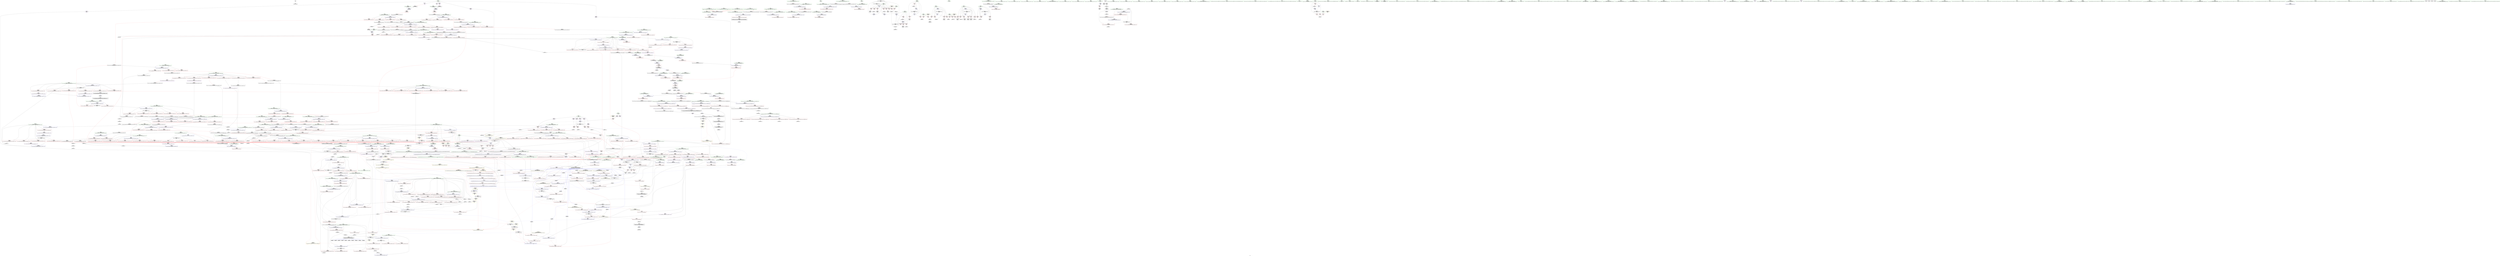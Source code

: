 digraph "SVFG" {
	label="SVFG";

	Node0x55a0cd682440 [shape=record,color=grey,label="{NodeID: 0\nNullPtr}"];
	Node0x55a0cd682440 -> Node0x55a0cd6d9f90[style=solid];
	Node0x55a0cd6eb270 [shape=record,color=blue,label="{NodeID: 775\n1356\<--1351\n__result.addr\<--__result\n_ZNSt20__copy_move_backwardILb1ELb1ESt26random_access_iterator_tagE13__copy_move_bIdEEPT_PKS3_S6_S4_\n}"];
	Node0x55a0cd6eb270 -> Node0x55a0cd6fa970[style=dashed];
	Node0x55a0cd6eb270 -> Node0x55a0cd6faa40[style=dashed];
	Node0x55a0cd6e1fb0 [shape=record,color=red,label="{NodeID: 443\n641\<--603\n\<--__first.addr\n_ZSt11__make_heapIPdN9__gnu_cxx5__ops15_Iter_less_iterEEvT_S4_RT0_\n}"];
	Node0x55a0cd6e1fb0 -> Node0x55a0cd6e6f00[style=solid];
	Node0x55a0cd6d6250 [shape=record,color=green,label="{NodeID: 111\n671\<--672\nthis.addr\<--this.addr_field_insensitive\n_ZNK9__gnu_cxx5__ops15_Iter_less_iterclIPdS3_EEbT_T0_\n}"];
	Node0x55a0cd6d6250 -> Node0x55a0cd6e2a40[style=solid];
	Node0x55a0cd6d6250 -> Node0x55a0cd6fe320[style=solid];
	Node0x55a0cd7db5e0 [shape=record,color=black,label="{NodeID: 1661\n549 = PHI(667, )\n}"];
	Node0x55a0cd6f7710 [shape=record,color=red,label="{NodeID: 554\n1047\<--1025\n\<--__last.addr\n_ZSt21__unguarded_partitionIPdN9__gnu_cxx5__ops15_Iter_less_iterEET_S4_S4_S4_T0_\n|{<s0>55}}"];
	Node0x55a0cd6f7710:s0 -> Node0x55a0cd7e2ff0[style=solid,color=red];
	Node0x55a0cd6da7e0 [shape=record,color=black,label="{NodeID: 222\n147\<--146\nconv38\<--mul37\nmain\n}"];
	Node0x55a0cd6da7e0 -> Node0x55a0cd723460[style=solid];
	Node0x55a0cd7e4fc0 [shape=record,color=black,label="{NodeID: 1772\n866 = PHI(841, )\n3rd arg _ZSt11__push_heapIPdldN9__gnu_cxx5__ops14_Iter_less_valEEvT_T0_S5_T1_RT2_ }"];
	Node0x55a0cd7e4fc0 -> Node0x55a0cd6ff9e0[style=solid];
	Node0x55a0cd6fd140 [shape=record,color=blue,label="{NodeID: 665\n451\<--446\n__first.addr\<--__first\n_ZSt14__partial_sortIPdN9__gnu_cxx5__ops15_Iter_less_iterEEvT_S4_S4_T0_\n}"];
	Node0x55a0cd6fd140 -> Node0x55a0cd6e0340[style=dashed];
	Node0x55a0cd6fd140 -> Node0x55a0cd6e0410[style=dashed];
	Node0x55a0cd6e8350 [shape=record,color=red,label="{NodeID: 333\n125\<--32\n\<--t1\nmain\n}"];
	Node0x55a0cd6e8350 -> Node0x55a0cd7247e0[style=solid];
	Node0x55a0cd6eeff0 [shape=record,color=grey,label="{NodeID: 1108\n916 = Binary(915, 587, )\n}"];
	Node0x55a0cd6eeff0 -> Node0x55a0cd6ef170[style=solid];
	Node0x55a0cd6d2270 [shape=record,color=green,label="{NodeID: 1\n11\<--1\n.str\<--dummyObj\nGlob }"];
	Node0x55a0cd6eb340 [shape=record,color=blue,label="{NodeID: 776\n1358\<--1368\n_Num\<--sub.ptr.div\n_ZNSt20__copy_move_backwardILb1ELb1ESt26random_access_iterator_tagE13__copy_move_bIdEEPT_PKS3_S6_S4_\n}"];
	Node0x55a0cd6eb340 -> Node0x55a0cd6fab10[style=dashed];
	Node0x55a0cd6eb340 -> Node0x55a0cd6fabe0[style=dashed];
	Node0x55a0cd6eb340 -> Node0x55a0cd6facb0[style=dashed];
	Node0x55a0cd6eb340 -> Node0x55a0cd6fad80[style=dashed];
	Node0x55a0cd6e2080 [shape=record,color=red,label="{NodeID: 444\n649\<--603\n\<--__first.addr\n_ZSt11__make_heapIPdN9__gnu_cxx5__ops15_Iter_less_iterEEvT_S4_RT0_\n|{<s0>28}}"];
	Node0x55a0cd6e2080:s0 -> Node0x55a0cd7e1700[style=solid,color=red];
	Node0x55a0cd6d6320 [shape=record,color=green,label="{NodeID: 112\n673\<--674\n__it1.addr\<--__it1.addr_field_insensitive\n_ZNK9__gnu_cxx5__ops15_Iter_less_iterclIPdS3_EEbT_T0_\n}"];
	Node0x55a0cd6d6320 -> Node0x55a0cd6e2b10[style=solid];
	Node0x55a0cd6d6320 -> Node0x55a0cd6fe3f0[style=solid];
	Node0x55a0cd7db6f0 [shape=record,color=black,label="{NodeID: 1662\n644 = PHI(729, )\n}"];
	Node0x55a0cd7db6f0 -> Node0x55a0cd6e28a0[style=solid];
	Node0x55a0cd6f77e0 [shape=record,color=red,label="{NodeID: 555\n1050\<--1025\n\<--__last.addr\n_ZSt21__unguarded_partitionIPdN9__gnu_cxx5__ops15_Iter_less_iterEET_S4_S4_S4_T0_\n}"];
	Node0x55a0cd6f77e0 -> Node0x55a0cd6e6540[style=solid];
	Node0x55a0cd770590 [shape=record,color=yellow,style=double,label="{NodeID: 1330\n34V_1 = ENCHI(MR_34V_0)\npts\{50000 \}\nFun[main]}"];
	Node0x55a0cd770590 -> Node0x55a0cd6ea090[style=dashed];
	Node0x55a0cd6da8b0 [shape=record,color=black,label="{NodeID: 223\n152\<--151\nconv40\<--sub39\nmain\n}"];
	Node0x55a0cd6da8b0 -> Node0x55a0cd6fbcf0[style=solid];
	Node0x55a0cd7e50d0 [shape=record,color=black,label="{NodeID: 1773\n867 = PHI(755, )\n4th arg _ZSt11__push_heapIPdldN9__gnu_cxx5__ops14_Iter_less_valEEvT_T0_S5_T1_RT2_ }"];
	Node0x55a0cd7e50d0 -> Node0x55a0cd6ffab0[style=solid];
	Node0x55a0cd6fd210 [shape=record,color=blue,label="{NodeID: 666\n453\<--447\n__middle.addr\<--__middle\n_ZSt14__partial_sortIPdN9__gnu_cxx5__ops15_Iter_less_iterEEvT_S4_S4_T0_\n}"];
	Node0x55a0cd6fd210 -> Node0x55a0cd6e04e0[style=dashed];
	Node0x55a0cd6fd210 -> Node0x55a0cd6e05b0[style=dashed];
	Node0x55a0cd6e8420 [shape=record,color=red,label="{NodeID: 334\n148\<--32\n\<--t1\nmain\n}"];
	Node0x55a0cd6e8420 -> Node0x55a0cd7232e0[style=solid];
	Node0x55a0cd6ef170 [shape=record,color=grey,label="{NodeID: 1109\n917 = Binary(916, 240, )\n}"];
	Node0x55a0cd6ef170 -> Node0x55a0cd6ffdf0[style=solid];
	Node0x55a0cd6d2300 [shape=record,color=green,label="{NodeID: 2\n13\<--1\n.str.1\<--dummyObj\nGlob }"];
	Node0x55a0cd6eb410 [shape=record,color=blue, style = dotted,label="{NodeID: 777\n1416\<--1418\noffset_0\<--dummyVal\n_ZNSt20__copy_move_backwardILb1ELb1ESt26random_access_iterator_tagE13__copy_move_bIdEEPT_PKS3_S6_S4_\n}"];
	Node0x55a0cd6eb410 -> Node0x55a0cd768950[style=dashed];
	Node0x55a0cd6e2150 [shape=record,color=red,label="{NodeID: 445\n620\<--605\n\<--__last.addr\n_ZSt11__make_heapIPdN9__gnu_cxx5__ops15_Iter_less_iterEEvT_S4_RT0_\n}"];
	Node0x55a0cd6e2150 -> Node0x55a0cd6e3e40[style=solid];
	Node0x55a0cd75b630 [shape=record,color=black,label="{NodeID: 1220\nMR_2V_3 = PHI(MR_2V_1, MR_2V_4, )\npts\{10 \}\n|{|<s2>28}}"];
	Node0x55a0cd75b630 -> Node0x55a0cd6e28a0[style=dashed];
	Node0x55a0cd75b630 -> Node0x55a0cd6e2970[style=dashed];
	Node0x55a0cd75b630:s2 -> Node0x55a0cd756130[style=dashed,color=red];
	Node0x55a0cd6d63f0 [shape=record,color=green,label="{NodeID: 113\n675\<--676\n__it2.addr\<--__it2.addr_field_insensitive\n_ZNK9__gnu_cxx5__ops15_Iter_less_iterclIPdS3_EEbT_T0_\n}"];
	Node0x55a0cd6d63f0 -> Node0x55a0cd6e2be0[style=solid];
	Node0x55a0cd6d63f0 -> Node0x55a0cd6fe4c0[style=solid];
	Node0x55a0cd7db860 [shape=record,color=black,label="{NodeID: 1663\n652 = PHI(729, )\n}"];
	Node0x55a0cd7db860 -> Node0x55a0cd6e2970[style=solid];
	Node0x55a0cd6f78b0 [shape=record,color=red,label="{NodeID: 556\n1055\<--1025\n\<--__last.addr\n_ZSt21__unguarded_partitionIPdN9__gnu_cxx5__ops15_Iter_less_iterEET_S4_S4_S4_T0_\n}"];
	Node0x55a0cd6f78b0 -> Node0x55a0cd724960[style=solid];
	Node0x55a0cd6da980 [shape=record,color=black,label="{NodeID: 224\n154\<--153\nidxprom41\<--\nmain\n}"];
	Node0x55a0cd7e51e0 [shape=record,color=black,label="{NodeID: 1774\n1342 = PHI(1298, 1302, 1304, )\n0th arg _ZSt12__niter_baseIPdET_S1_ }"];
	Node0x55a0cd7e51e0 -> Node0x55a0cd6eb000[style=solid];
	Node0x55a0cd6fd2e0 [shape=record,color=blue,label="{NodeID: 667\n455\<--448\n__last.addr\<--__last\n_ZSt14__partial_sortIPdN9__gnu_cxx5__ops15_Iter_less_iterEEvT_S4_S4_T0_\n}"];
	Node0x55a0cd6fd2e0 -> Node0x55a0cd6e0680[style=dashed];
	Node0x55a0cd6e84f0 [shape=record,color=red,label="{NodeID: 335\n67\<--34\n\<--i\nmain\n}"];
	Node0x55a0cd6e84f0 -> Node0x55a0cd724060[style=solid];
	Node0x55a0cd6ef2f0 [shape=record,color=grey,label="{NodeID: 1110\n810 = Binary(809, 240, )\n}"];
	Node0x55a0cd6ef2f0 -> Node0x55a0cd724660[style=solid];
	Node0x55a0cd6d25b0 [shape=record,color=green,label="{NodeID: 3\n15\<--1\n.str.2\<--dummyObj\nGlob }"];
	Node0x55a0cd6eb4e0 [shape=record,color=blue,label="{NodeID: 778\n1400\<--1397\nthis.addr\<--this\n_ZNK9__gnu_cxx5__ops14_Val_less_iterclIdPdEEbRT_T0_\n}"];
	Node0x55a0cd6eb4e0 -> Node0x55a0cd6fae50[style=dashed];
	Node0x55a0cd6e2220 [shape=record,color=red,label="{NodeID: 446\n629\<--605\n\<--__last.addr\n_ZSt11__make_heapIPdN9__gnu_cxx5__ops15_Iter_less_iterEEvT_S4_RT0_\n}"];
	Node0x55a0cd6e2220 -> Node0x55a0cd6e3fe0[style=solid];
	Node0x55a0cd6d64c0 [shape=record,color=green,label="{NodeID: 114\n692\<--693\n__first.addr\<--__first.addr_field_insensitive\n_ZSt10__pop_heapIPdN9__gnu_cxx5__ops15_Iter_less_iterEEvT_S4_S4_RT0_\n}"];
	Node0x55a0cd6d64c0 -> Node0x55a0cd6e2e50[style=solid];
	Node0x55a0cd6d64c0 -> Node0x55a0cd6e2f20[style=solid];
	Node0x55a0cd6d64c0 -> Node0x55a0cd6f2d20[style=solid];
	Node0x55a0cd6d64c0 -> Node0x55a0cd6fe590[style=solid];
	Node0x55a0cd7db9a0 [shape=record,color=black,label="{NodeID: 1664\n709 = PHI(729, )\n}"];
	Node0x55a0cd7db9a0 -> Node0x55a0cd6f3130[style=solid];
	Node0x55a0cd6f7980 [shape=record,color=red,label="{NodeID: 557\n1061\<--1025\n\<--__last.addr\n_ZSt21__unguarded_partitionIPdN9__gnu_cxx5__ops15_Iter_less_iterEET_S4_S4_S4_T0_\n|{<s0>56}}"];
	Node0x55a0cd6f7980:s0 -> Node0x55a0cd7e59c0[style=solid,color=red];
	Node0x55a0cd770750 [shape=record,color=yellow,style=double,label="{NodeID: 1332\n2V_1 = ENCHI(MR_2V_0)\npts\{10 \}\nFun[_ZSt6__sortIPdN9__gnu_cxx5__ops15_Iter_less_iterEEvT_S4_T0_]|{|<s1>9}}"];
	Node0x55a0cd770750 -> Node0x55a0cd752410[style=dashed];
	Node0x55a0cd770750:s1 -> Node0x55a0cd76a750[style=dashed,color=red];
	Node0x55a0cd6daa50 [shape=record,color=black,label="{NodeID: 225\n164\<--163\nidxprom45\<--\nmain\n}"];
	Node0x55a0cd7e54c0 [shape=record,color=black,label="{NodeID: 1775\n1068 = PHI(974, 984, 988, 998, 1006, 1010, 1060, )\n0th arg _ZSt9iter_swapIPdS0_EvT_T0_ }"];
	Node0x55a0cd7e54c0 -> Node0x55a0cd700af0[style=solid];
	Node0x55a0cd6fd3b0 [shape=record,color=blue,label="{NodeID: 668\n479\<--475\n__first.addr\<--__first\n_ZSt27__unguarded_partition_pivotIPdN9__gnu_cxx5__ops15_Iter_less_iterEET_S4_S4_T0_\n}"];
	Node0x55a0cd6fd3b0 -> Node0x55a0cd6e0750[style=dashed];
	Node0x55a0cd6fd3b0 -> Node0x55a0cd6e0820[style=dashed];
	Node0x55a0cd6fd3b0 -> Node0x55a0cd6e08f0[style=dashed];
	Node0x55a0cd6fd3b0 -> Node0x55a0cd6e09c0[style=dashed];
	Node0x55a0cd6fd3b0 -> Node0x55a0cd6e0a90[style=dashed];
	Node0x55a0cd6fd3b0 -> Node0x55a0cd6e0b60[style=dashed];
	Node0x55a0cd6e85c0 [shape=record,color=red,label="{NodeID: 336\n71\<--34\n\<--i\nmain\n}"];
	Node0x55a0cd6e85c0 -> Node0x55a0cd6da090[style=solid];
	Node0x55a0cd6ef470 [shape=record,color=grey,label="{NodeID: 1111\n809 = Binary(808, 240, )\n}"];
	Node0x55a0cd6ef470 -> Node0x55a0cd6ef2f0[style=solid];
	Node0x55a0cd6d2670 [shape=record,color=green,label="{NodeID: 4\n51\<--1\n\<--dummyObj\nCan only get source location for instruction, argument, global var or function.}"];
	Node0x55a0cd6eb5b0 [shape=record,color=blue,label="{NodeID: 779\n1402\<--1398\n__val.addr\<--__val\n_ZNK9__gnu_cxx5__ops14_Val_less_iterclIdPdEEbRT_T0_\n}"];
	Node0x55a0cd6eb5b0 -> Node0x55a0cd6faf20[style=dashed];
	Node0x55a0cd6e22f0 [shape=record,color=red,label="{NodeID: 447\n654\<--607\n\<--__comp.addr\n_ZSt11__make_heapIPdN9__gnu_cxx5__ops15_Iter_less_iterEEvT_S4_RT0_\n}"];
	Node0x55a0cd6daef0 [shape=record,color=green,label="{NodeID: 115\n694\<--695\n__last.addr\<--__last.addr_field_insensitive\n_ZSt10__pop_heapIPdN9__gnu_cxx5__ops15_Iter_less_iterEEvT_S4_S4_RT0_\n}"];
	Node0x55a0cd6daef0 -> Node0x55a0cd6f2df0[style=solid];
	Node0x55a0cd6daef0 -> Node0x55a0cd6fe660[style=solid];
	Node0x55a0cd7dbae0 [shape=record,color=black,label="{NodeID: 1665\n713 = PHI(729, )\n}"];
	Node0x55a0cd7dbae0 -> Node0x55a0cd6f3200[style=solid];
	Node0x55a0cd6f7a50 [shape=record,color=red,label="{NodeID: 558\n1035\<--1027\n\<--__pivot.addr\n_ZSt21__unguarded_partitionIPdN9__gnu_cxx5__ops15_Iter_less_iterEET_S4_S4_S4_T0_\n|{<s0>54}}"];
	Node0x55a0cd6f7a50:s0 -> Node0x55a0cd7e2ff0[style=solid,color=red];
	Node0x55a0cd6dab20 [shape=record,color=black,label="{NodeID: 226\n168\<--167\nconv48\<--mul47\nmain\n}"];
	Node0x55a0cd6dab20 -> Node0x55a0cd6f1ff0[style=solid];
	Node0x55a0cd7e59c0 [shape=record,color=black,label="{NodeID: 1776\n1069 = PHI(975, 985, 989, 999, 1007, 1011, 1061, )\n1st arg _ZSt9iter_swapIPdS0_EvT_T0_ }"];
	Node0x55a0cd7e59c0 -> Node0x55a0cd700bc0[style=solid];
	Node0x55a0cd6fd480 [shape=record,color=blue,label="{NodeID: 669\n481\<--476\n__last.addr\<--__last\n_ZSt27__unguarded_partition_pivotIPdN9__gnu_cxx5__ops15_Iter_less_iterEET_S4_S4_T0_\n}"];
	Node0x55a0cd6fd480 -> Node0x55a0cd6e0c30[style=dashed];
	Node0x55a0cd6fd480 -> Node0x55a0cd6e0d00[style=dashed];
	Node0x55a0cd6fd480 -> Node0x55a0cd6e0dd0[style=dashed];
	Node0x55a0cd6e8690 [shape=record,color=red,label="{NodeID: 337\n77\<--34\n\<--i\nmain\n}"];
	Node0x55a0cd6e8690 -> Node0x55a0cd719750[style=solid];
	Node0x55a0cd6ef5f0 [shape=record,color=grey,label="{NodeID: 1112\n815 = Binary(240, 814, )\n}"];
	Node0x55a0cd6ef5f0 -> Node0x55a0cd6ff360[style=solid];
	Node0x55a0cd6d2730 [shape=record,color=green,label="{NodeID: 5\n57\<--1\n\<--dummyObj\nCan only get source location for instruction, argument, global var or function.}"];
	Node0x55a0cd6eb680 [shape=record,color=blue,label="{NodeID: 780\n1404\<--1399\n__it.addr\<--__it\n_ZNK9__gnu_cxx5__ops14_Val_less_iterclIdPdEEbRT_T0_\n}"];
	Node0x55a0cd6eb680 -> Node0x55a0cd6faff0[style=dashed];
	Node0x55a0cd6e23c0 [shape=record,color=red,label="{NodeID: 448\n636\<--609\n\<--__len\n_ZSt11__make_heapIPdN9__gnu_cxx5__ops15_Iter_less_iterEEvT_S4_RT0_\n}"];
	Node0x55a0cd6e23c0 -> Node0x55a0cd722860[style=solid];
	Node0x55a0cd6dafc0 [shape=record,color=green,label="{NodeID: 116\n696\<--697\n__result.addr\<--__result.addr_field_insensitive\n_ZSt10__pop_heapIPdN9__gnu_cxx5__ops15_Iter_less_iterEEvT_S4_S4_RT0_\n}"];
	Node0x55a0cd6dafc0 -> Node0x55a0cd6f2ec0[style=solid];
	Node0x55a0cd6dafc0 -> Node0x55a0cd6f2f90[style=solid];
	Node0x55a0cd6dafc0 -> Node0x55a0cd6fe730[style=solid];
	Node0x55a0cd7dbc20 [shape=record,color=black,label="{NodeID: 1666\n724 = PHI(729, )\n}"];
	Node0x55a0cd7dbc20 -> Node0x55a0cd6f32d0[style=solid];
	Node0x55a0cd6f7b20 [shape=record,color=red,label="{NodeID: 559\n1046\<--1027\n\<--__pivot.addr\n_ZSt21__unguarded_partitionIPdN9__gnu_cxx5__ops15_Iter_less_iterEET_S4_S4_S4_T0_\n|{<s0>55}}"];
	Node0x55a0cd6f7b20:s0 -> Node0x55a0cd7e2c70[style=solid,color=red];
	Node0x55a0cd6dabf0 [shape=record,color=black,label="{NodeID: 227\n185\<--184\nidxprom57\<--\nmain\n}"];
	Node0x55a0cd7e5c80 [shape=record,color=black,label="{NodeID: 1777\n1286 = PHI(1227, )\n0th arg _ZSt23__copy_move_backward_a2ILb1EPdS0_ET1_T0_S2_S1_ }"];
	Node0x55a0cd7e5c80 -> Node0x55a0cd7021b0[style=solid];
	Node0x55a0cd6fd550 [shape=record,color=blue,label="{NodeID: 670\n483\<--499\n__mid\<--add.ptr\n_ZSt27__unguarded_partition_pivotIPdN9__gnu_cxx5__ops15_Iter_less_iterEET_S4_S4_T0_\n}"];
	Node0x55a0cd6fd550 -> Node0x55a0cd6e0ea0[style=dashed];
	Node0x55a0cd6e8760 [shape=record,color=red,label="{NodeID: 338\n83\<--36\n\<--i7\nmain\n}"];
	Node0x55a0cd6e8760 -> Node0x55a0cd723ee0[style=solid];
	Node0x55a0cd6ef770 [shape=record,color=grey,label="{NodeID: 1113\n132 = Binary(131, 117, )\n}"];
	Node0x55a0cd6ef770 -> Node0x55a0cd6da570[style=solid];
	Node0x55a0cd6d2fa0 [shape=record,color=green,label="{NodeID: 6\n103\<--1\n\<--dummyObj\nCan only get source location for instruction, argument, global var or function.|{<s0>32}}"];
	Node0x55a0cd6d2fa0:s0 -> Node0x55a0cd7e1850[style=solid,color=red];
	Node0x55a0cd6e2490 [shape=record,color=red,label="{NodeID: 449\n651\<--609\n\<--__len\n_ZSt11__make_heapIPdN9__gnu_cxx5__ops15_Iter_less_iterEEvT_S4_RT0_\n|{<s0>28}}"];
	Node0x55a0cd6e2490:s0 -> Node0x55a0cd7e19a0[style=solid,color=red];
	Node0x55a0cd6db090 [shape=record,color=green,label="{NodeID: 117\n698\<--699\n__comp.addr\<--__comp.addr_field_insensitive\n_ZSt10__pop_heapIPdN9__gnu_cxx5__ops15_Iter_less_iterEEvT_S4_S4_RT0_\n}"];
	Node0x55a0cd6db090 -> Node0x55a0cd6f3060[style=solid];
	Node0x55a0cd6db090 -> Node0x55a0cd6fe800[style=solid];
	Node0x55a0cd7dbd60 [shape=record,color=black,label="{NodeID: 1667\n785 = PHI(667, )\n}"];
	Node0x55a0cd6f7bf0 [shape=record,color=red,label="{NodeID: 560\n1076\<--1070\n\<--__a.addr\n_ZSt9iter_swapIPdS0_EvT_T0_\n|{<s0>57}}"];
	Node0x55a0cd6f7bf0:s0 -> Node0x55a0cd7e0290[style=solid,color=red];
	Node0x55a0cd6dacc0 [shape=record,color=black,label="{NodeID: 228\n190\<--188\nconv60\<--mul59\nmain\n}"];
	Node0x55a0cd6dacc0 -> Node0x55a0cd6efef0[style=solid];
	Node0x55a0cd7e5d90 [shape=record,color=black,label="{NodeID: 1778\n1287 = PHI(1231, )\n1st arg _ZSt23__copy_move_backward_a2ILb1EPdS0_ET1_T0_S2_S1_ }"];
	Node0x55a0cd7e5d90 -> Node0x55a0cd702280[style=solid];
	Node0x55a0cd6fd620 [shape=record,color=blue,label="{NodeID: 671\n524\<--519\n__first.addr\<--__first\n_ZSt13__heap_selectIPdN9__gnu_cxx5__ops15_Iter_less_iterEEvT_S4_S4_T0_\n}"];
	Node0x55a0cd6fd620 -> Node0x55a0cd6e0f70[style=dashed];
	Node0x55a0cd6fd620 -> Node0x55a0cd6e1040[style=dashed];
	Node0x55a0cd6fd620 -> Node0x55a0cd6e1110[style=dashed];
	Node0x55a0cd6e8830 [shape=record,color=red,label="{NodeID: 339\n87\<--36\n\<--i7\nmain\n}"];
	Node0x55a0cd6e8830 -> Node0x55a0cd6f0f70[style=solid];
	Node0x55a0cd6ef8f0 [shape=record,color=grey,label="{NodeID: 1114\n814 = Binary(813, 587, )\n}"];
	Node0x55a0cd6ef8f0 -> Node0x55a0cd6ef5f0[style=solid];
	Node0x55a0cd6d3030 [shape=record,color=green,label="{NodeID: 7\n117\<--1\n\<--dummyObj\nCan only get source location for instruction, argument, global var or function.}"];
	Node0x55a0cd6e2560 [shape=record,color=red,label="{NodeID: 450\n642\<--611\n\<--__parent\n_ZSt11__make_heapIPdN9__gnu_cxx5__ops15_Iter_less_iterEEvT_S4_RT0_\n}"];
	Node0x55a0cd75cf30 [shape=record,color=black,label="{NodeID: 1225\nMR_2V_7 = PHI(MR_2V_9, MR_2V_3, )\npts\{10 \}\n|{<s0>20}}"];
	Node0x55a0cd75cf30:s0 -> Node0x55a0cd708760[style=dashed,color=blue];
	Node0x55a0cd6db160 [shape=record,color=green,label="{NodeID: 118\n700\<--701\n__value\<--__value_field_insensitive\n_ZSt10__pop_heapIPdN9__gnu_cxx5__ops15_Iter_less_iterEEvT_S4_S4_RT0_\n|{|<s1>31}}"];
	Node0x55a0cd6db160 -> Node0x55a0cd6fe8d0[style=solid];
	Node0x55a0cd6db160:s1 -> Node0x55a0cd7dece0[style=solid,color=red];
	Node0x55a0cd7dbe70 [shape=record,color=black,label="{NodeID: 1668\n794 = PHI(729, )\n}"];
	Node0x55a0cd7dbe70 -> Node0x55a0cd6f4a60[style=solid];
	Node0x55a0cd6f7cc0 [shape=record,color=red,label="{NodeID: 561\n1077\<--1072\n\<--__b.addr\n_ZSt9iter_swapIPdS0_EvT_T0_\n|{<s0>57}}"];
	Node0x55a0cd6f7cc0:s0 -> Node0x55a0cd7e03a0[style=solid,color=red];
	Node0x55a0cd770b30 [shape=record,color=yellow,style=double,label="{NodeID: 1336\n109V_1 = ENCHI(MR_109V_0)\npts\{701 750 875 1090 1122 1244 \}\nFun[_ZSt11__make_heapIPdN9__gnu_cxx5__ops15_Iter_less_iterEEvT_S4_RT0_]}"];
	Node0x55a0cd770b30 -> Node0x55a0cd6e28a0[style=dashed];
	Node0x55a0cd770b30 -> Node0x55a0cd6e2970[style=dashed];
	Node0x55a0cd6dad90 [shape=record,color=black,label="{NodeID: 229\n199\<--198\nidx.ext\<--\nmain\n}"];
	Node0x55a0cd7e5ea0 [shape=record,color=black,label="{NodeID: 1779\n1288 = PHI(1232, )\n2nd arg _ZSt23__copy_move_backward_a2ILb1EPdS0_ET1_T0_S2_S1_ }"];
	Node0x55a0cd7e5ea0 -> Node0x55a0cd702350[style=solid];
	Node0x55a0cd6fd6f0 [shape=record,color=blue,label="{NodeID: 672\n526\<--520\n__middle.addr\<--__middle\n_ZSt13__heap_selectIPdN9__gnu_cxx5__ops15_Iter_less_iterEEvT_S4_S4_T0_\n}"];
	Node0x55a0cd6fd6f0 -> Node0x55a0cd6e11e0[style=dashed];
	Node0x55a0cd6fd6f0 -> Node0x55a0cd6e12b0[style=dashed];
	Node0x55a0cd6fd6f0 -> Node0x55a0cd6e1380[style=dashed];
	Node0x55a0cd6e8900 [shape=record,color=red,label="{NodeID: 340\n93\<--36\n\<--i7\nmain\n}"];
	Node0x55a0cd6e8900 -> Node0x55a0cd6da230[style=solid];
	Node0x55a0cd6efa70 [shape=record,color=grey,label="{NodeID: 1115\n633 = Binary(631, 632, )\n}"];
	Node0x55a0cd6efa70 -> Node0x55a0cd6efd70[style=solid];
	Node0x55a0cd6d30f0 [shape=record,color=green,label="{NodeID: 8\n189\<--1\n\<--dummyObj\nCan only get source location for instruction, argument, global var or function.}"];
	Node0x55a0cd6e2630 [shape=record,color=red,label="{NodeID: 451\n650\<--611\n\<--__parent\n_ZSt11__make_heapIPdN9__gnu_cxx5__ops15_Iter_less_iterEEvT_S4_RT0_\n|{<s0>28}}"];
	Node0x55a0cd6e2630:s0 -> Node0x55a0cd7e1850[style=solid,color=red];
	Node0x55a0cd75d430 [shape=record,color=black,label="{NodeID: 1226\nMR_2V_2 = PHI(MR_2V_1, MR_2V_3, )\npts\{10 \}\n|{<s0>15|<s1>17}}"];
	Node0x55a0cd75d430:s0 -> Node0x55a0cd7093c0[style=dashed,color=blue];
	Node0x55a0cd75d430:s1 -> Node0x55a0cd766b50[style=dashed,color=blue];
	Node0x55a0cd6db230 [shape=record,color=green,label="{NodeID: 119\n702\<--703\nagg.tmp\<--agg.tmp_field_insensitive\n_ZSt10__pop_heapIPdN9__gnu_cxx5__ops15_Iter_less_iterEEvT_S4_S4_RT0_\n}"];
	Node0x55a0cd7dbfe0 [shape=record,color=black,label="{NodeID: 1669\n821 = PHI(729, )\n}"];
	Node0x55a0cd7dbfe0 -> Node0x55a0cd6f4b30[style=solid];
	Node0x55a0cd6f7d90 [shape=record,color=red,label="{NodeID: 562\n1093\<--1085\n\<--__a.addr\n_ZSt4swapIdENSt9enable_ifIXsr6__and_ISt6__not_ISt15__is_tuple_likeIT_EESt21is_move_constructibleIS3_ESt18is_move_assignableIS3_EEE5valueEvE4typeERS3_SC_\n|{<s0>58}}"];
	Node0x55a0cd6f7d90:s0 -> Node0x55a0cd7dece0[style=solid,color=red];
	Node0x55a0cd6e2fe0 [shape=record,color=black,label="{NodeID: 230\n223\<--222\nconv72\<--\nmain\n}"];
	Node0x55a0cd6e2fe0 -> Node0x55a0cd6f2a70[style=solid];
	Node0x55a0cd6fd7c0 [shape=record,color=blue,label="{NodeID: 673\n528\<--521\n__last.addr\<--__last\n_ZSt13__heap_selectIPdN9__gnu_cxx5__ops15_Iter_less_iterEEvT_S4_S4_T0_\n}"];
	Node0x55a0cd6fd7c0 -> Node0x55a0cd6e1450[style=dashed];
	Node0x55a0cd6e89d0 [shape=record,color=red,label="{NodeID: 341\n98\<--36\n\<--i7\nmain\n}"];
	Node0x55a0cd6e89d0 -> Node0x55a0cd6f19f0[style=solid];
	Node0x55a0cd6efbf0 [shape=record,color=grey,label="{NodeID: 1116\n195 = Binary(194, 57, )\n}"];
	Node0x55a0cd6efbf0 -> Node0x55a0cd6fc2a0[style=solid];
	Node0x55a0cd6d31f0 [shape=record,color=green,label="{NodeID: 9\n220\<--1\n\<--dummyObj\nCan only get source location for instruction, argument, global var or function.}"];
	Node0x55a0cd6e2700 [shape=record,color=red,label="{NodeID: 452\n658\<--611\n\<--__parent\n_ZSt11__make_heapIPdN9__gnu_cxx5__ops15_Iter_less_iterEEvT_S4_RT0_\n}"];
	Node0x55a0cd6e2700 -> Node0x55a0cd725e60[style=solid];
	Node0x55a0cd75d930 [shape=record,color=black,label="{NodeID: 1227\nMR_208V_2 = PHI(MR_208V_1, MR_208V_4, )\npts\{1120 \}\n}"];
	Node0x55a0cd6db300 [shape=record,color=green,label="{NodeID: 120\n731\<--732\n__t.addr\<--__t.addr_field_insensitive\n_ZSt4moveIRdEONSt16remove_referenceIT_E4typeEOS2_\n}"];
	Node0x55a0cd6db300 -> Node0x55a0cd6f33a0[style=solid];
	Node0x55a0cd6db300 -> Node0x55a0cd6fea70[style=solid];
	Node0x55a0cd7dc120 [shape=record,color=black,label="{NodeID: 1670\n831 = PHI(846, )\n}"];
	Node0x55a0cd6f7e60 [shape=record,color=red,label="{NodeID: 563\n1100\<--1085\n\<--__a.addr\n_ZSt4swapIdENSt9enable_ifIXsr6__and_ISt6__not_ISt15__is_tuple_likeIT_EESt21is_move_constructibleIS3_ESt18is_move_assignableIS3_EEE5valueEvE4typeERS3_SC_\n}"];
	Node0x55a0cd6f7e60 -> Node0x55a0cd700f00[style=solid];
	Node0x55a0cd6e3070 [shape=record,color=black,label="{NodeID: 231\n225\<--224\nidxprom73\<--\nmain\n}"];
	Node0x55a0cd6fd890 [shape=record,color=blue,label="{NodeID: 674\n530\<--540\n__i\<--\n_ZSt13__heap_selectIPdN9__gnu_cxx5__ops15_Iter_less_iterEEvT_S4_S4_T0_\n}"];
	Node0x55a0cd6fd890 -> Node0x55a0cd753530[style=dashed];
	Node0x55a0cd6e8aa0 [shape=record,color=red,label="{NodeID: 342\n111\<--38\n\<--s\nmain\n}"];
	Node0x55a0cd6e8aa0 -> Node0x55a0cd71a4d0[style=solid];
	Node0x55a0cd6efd70 [shape=record,color=grey,label="{NodeID: 1117\n634 = Binary(633, 307, )\n}"];
	Node0x55a0cd6efd70 -> Node0x55a0cd6fdfe0[style=solid];
	Node0x55a0cd6d32f0 [shape=record,color=green,label="{NodeID: 10\n234\<--1\n\<--dummyObj\nCan only get source location for instruction, argument, global var or function.}"];
	Node0x55a0cd6e27d0 [shape=record,color=red,label="{NodeID: 453\n662\<--611\n\<--__parent\n_ZSt11__make_heapIPdN9__gnu_cxx5__ops15_Iter_less_iterEEvT_S4_RT0_\n}"];
	Node0x55a0cd6e27d0 -> Node0x55a0cd6f2bf0[style=solid];
	Node0x55a0cd75de30 [shape=record,color=black,label="{NodeID: 1228\nMR_210V_2 = PHI(MR_210V_1, MR_210V_3, )\npts\{1122 \}\n}"];
	Node0x55a0cd6db3d0 [shape=record,color=green,label="{NodeID: 121\n741\<--742\n__comp\<--__comp_field_insensitive\n_ZSt13__adjust_heapIPdldN9__gnu_cxx5__ops15_Iter_less_iterEEvT_T0_S5_T1_T2_\n|{<s0>33|<s1>36}}"];
	Node0x55a0cd6db3d0:s0 -> Node0x55a0cd7e2650[style=solid,color=red];
	Node0x55a0cd6db3d0:s1 -> Node0x55a0cd7e3370[style=solid,color=red];
	Node0x55a0cd7dc230 [shape=record,color=black,label="{NodeID: 1671\n840 = PHI(729, )\n}"];
	Node0x55a0cd7dc230 -> Node0x55a0cd6f4c00[style=solid];
	Node0x55a0cd6f7f30 [shape=record,color=red,label="{NodeID: 564\n1097\<--1087\n\<--__b.addr\n_ZSt4swapIdENSt9enable_ifIXsr6__and_ISt6__not_ISt15__is_tuple_likeIT_EESt21is_move_constructibleIS3_ESt18is_move_assignableIS3_EEE5valueEvE4typeERS3_SC_\n|{<s0>59}}"];
	Node0x55a0cd6f7f30:s0 -> Node0x55a0cd7dece0[style=solid,color=red];
	Node0x55a0cd6e3140 [shape=record,color=black,label="{NodeID: 232\n229\<--228\nconv76\<--sub75\nmain\n}"];
	Node0x55a0cd6e3140 -> Node0x55a0cd6fc440[style=solid];
	Node0x55a0cd6fd960 [shape=record,color=blue,label="{NodeID: 675\n530\<--562\n__i\<--incdec.ptr\n_ZSt13__heap_selectIPdN9__gnu_cxx5__ops15_Iter_less_iterEEvT_S4_S4_T0_\n}"];
	Node0x55a0cd6fd960 -> Node0x55a0cd753530[style=dashed];
	Node0x55a0cd6e8b70 [shape=record,color=red,label="{NodeID: 343\n124\<--38\n\<--s\nmain\n}"];
	Node0x55a0cd6e8b70 -> Node0x55a0cd7247e0[style=solid];
	Node0x55a0cd6efef0 [shape=record,color=grey,label="{NodeID: 1118\n191 = Binary(183, 190, )\n}"];
	Node0x55a0cd6efef0 -> Node0x55a0cd6fc1d0[style=solid];
	Node0x55a0cd6d33f0 [shape=record,color=green,label="{NodeID: 11\n240\<--1\n\<--dummyObj\nCan only get source location for instruction, argument, global var or function.}"];
	Node0x55a0cd6e28a0 [shape=record,color=red,label="{NodeID: 454\n647\<--644\n\<--call\n_ZSt11__make_heapIPdN9__gnu_cxx5__ops15_Iter_less_iterEEvT_S4_RT0_\n}"];
	Node0x55a0cd6e28a0 -> Node0x55a0cd6fe180[style=solid];
	Node0x55a0cd75e330 [shape=record,color=black,label="{NodeID: 1229\nMR_2V_3 = PHI(MR_2V_4, MR_2V_2, )\npts\{10 \}\n|{|<s3>4}}"];
	Node0x55a0cd75e330 -> Node0x55a0cd6fbb50[style=dashed];
	Node0x55a0cd75e330 -> Node0x55a0cd6fbcf0[style=dashed];
	Node0x55a0cd75e330 -> Node0x55a0cd75e330[style=dashed];
	Node0x55a0cd75e330:s3 -> Node0x55a0cd76ea60[style=dashed,color=red];
	Node0x55a0cd6db4a0 [shape=record,color=green,label="{NodeID: 122\n743\<--744\n__first.addr\<--__first.addr_field_insensitive\n_ZSt13__adjust_heapIPdldN9__gnu_cxx5__ops15_Iter_less_iterEEvT_T0_S5_T1_T2_\n}"];
	Node0x55a0cd6db4a0 -> Node0x55a0cd6f3470[style=solid];
	Node0x55a0cd6db4a0 -> Node0x55a0cd6f3540[style=solid];
	Node0x55a0cd6db4a0 -> Node0x55a0cd6f3610[style=solid];
	Node0x55a0cd6db4a0 -> Node0x55a0cd6f36e0[style=solid];
	Node0x55a0cd6db4a0 -> Node0x55a0cd6f37b0[style=solid];
	Node0x55a0cd6db4a0 -> Node0x55a0cd6f3880[style=solid];
	Node0x55a0cd6db4a0 -> Node0x55a0cd6f3950[style=solid];
	Node0x55a0cd6db4a0 -> Node0x55a0cd6feb40[style=solid];
	Node0x55a0cd7dc3a0 [shape=record,color=black,label="{NodeID: 1672\n898 = PHI(927, )\n}"];
	Node0x55a0cd7dc3a0 -> Node0x55a0cd7191b0[style=solid];
	Node0x55a0cd6f8000 [shape=record,color=red,label="{NodeID: 565\n1104\<--1087\n\<--__b.addr\n_ZSt4swapIdENSt9enable_ifIXsr6__and_ISt6__not_ISt15__is_tuple_likeIT_EESt21is_move_constructibleIS3_ESt18is_move_assignableIS3_EEE5valueEvE4typeERS3_SC_\n}"];
	Node0x55a0cd6f8000 -> Node0x55a0cd700fd0[style=solid];
	Node0x55a0cd6e3210 [shape=record,color=black,label="{NodeID: 233\n19\<--250\nmain_ret\<--\nmain\n}"];
	Node0x55a0cd6fda30 [shape=record,color=blue,label="{NodeID: 676\n570\<--567\n__first.addr\<--__first\n_ZSt11__sort_heapIPdN9__gnu_cxx5__ops15_Iter_less_iterEEvT_S4_RT0_\n}"];
	Node0x55a0cd6fda30 -> Node0x55a0cd6e1860[style=dashed];
	Node0x55a0cd6fda30 -> Node0x55a0cd6e1930[style=dashed];
	Node0x55a0cd6e8c40 [shape=record,color=red,label="{NodeID: 344\n149\<--38\n\<--s\nmain\n}"];
	Node0x55a0cd6e8c40 -> Node0x55a0cd7232e0[style=solid];
	Node0x55a0cd6f0070 [shape=record,color=grey,label="{NodeID: 1119\n370 = Binary(369, 371, )\n}"];
	Node0x55a0cd6f0070 -> Node0x55a0cd6fcc60[style=solid];
	Node0x55a0cd6d34f0 [shape=record,color=green,label="{NodeID: 12\n307\<--1\n\<--dummyObj\nCan only get source location for instruction, argument, global var or function.}"];
	Node0x55a0cd6e2970 [shape=record,color=red,label="{NodeID: 455\n653\<--652\n\<--call5\n_ZSt11__make_heapIPdN9__gnu_cxx5__ops15_Iter_less_iterEEvT_S4_RT0_\n|{<s0>28}}"];
	Node0x55a0cd6e2970:s0 -> Node0x55a0cd7e1af0[style=solid,color=red];
	Node0x55a0cd6db570 [shape=record,color=green,label="{NodeID: 123\n745\<--746\n__holeIndex.addr\<--__holeIndex.addr_field_insensitive\n_ZSt13__adjust_heapIPdldN9__gnu_cxx5__ops15_Iter_less_iterEEvT_T0_S5_T1_T2_\n}"];
	Node0x55a0cd6db570 -> Node0x55a0cd6f3a20[style=solid];
	Node0x55a0cd6db570 -> Node0x55a0cd6f3af0[style=solid];
	Node0x55a0cd6db570 -> Node0x55a0cd6f3bc0[style=solid];
	Node0x55a0cd6db570 -> Node0x55a0cd6f3c90[style=solid];
	Node0x55a0cd6db570 -> Node0x55a0cd6f3d60[style=solid];
	Node0x55a0cd6db570 -> Node0x55a0cd6fec10[style=solid];
	Node0x55a0cd6db570 -> Node0x55a0cd6ff290[style=solid];
	Node0x55a0cd6db570 -> Node0x55a0cd6ff500[style=solid];
	Node0x55a0cd7dc4e0 [shape=record,color=black,label="{NodeID: 1673\n907 = PHI(729, )\n}"];
	Node0x55a0cd7dc4e0 -> Node0x55a0cd6f59d0[style=solid];
	Node0x55a0cd6f80d0 [shape=record,color=red,label="{NodeID: 566\n1095\<--1094\n\<--call\n_ZSt4swapIdENSt9enable_ifIXsr6__and_ISt6__not_ISt15__is_tuple_likeIT_EESt21is_move_constructibleIS3_ESt18is_move_assignableIS3_EEE5valueEvE4typeERS3_SC_\n}"];
	Node0x55a0cd6f80d0 -> Node0x55a0cd700e30[style=solid];
	Node0x55a0cd6e32e0 [shape=record,color=black,label="{NodeID: 234\n303\<--301\nsub.ptr.lhs.cast\<--\n_ZSt6__sortIPdN9__gnu_cxx5__ops15_Iter_less_iterEEvT_S4_T0_\n}"];
	Node0x55a0cd6e32e0 -> Node0x55a0cd6f1570[style=solid];
	Node0x55a0cd6fdb00 [shape=record,color=blue,label="{NodeID: 677\n572\<--568\n__last.addr\<--__last\n_ZSt11__sort_heapIPdN9__gnu_cxx5__ops15_Iter_less_iterEEvT_S4_RT0_\n}"];
	Node0x55a0cd6fdb00 -> Node0x55a0cd76c050[style=dashed];
	Node0x55a0cd6e8d10 [shape=record,color=red,label="{NodeID: 345\n162\<--38\n\<--s\nmain\n}"];
	Node0x55a0cd6e8d10 -> Node0x55a0cd6f1ff0[style=solid];
	Node0x55a0cd6f01f0 [shape=record,color=grey,label="{NodeID: 1120\n624 = Binary(622, 623, )\n}"];
	Node0x55a0cd6f01f0 -> Node0x55a0cd6f04f0[style=solid];
	Node0x55a0cd6d35f0 [shape=record,color=green,label="{NodeID: 13\n357\<--1\n\<--dummyObj\nCan only get source location for instruction, argument, global var or function.}"];
	Node0x55a0cd6e2a40 [shape=record,color=red,label="{NodeID: 456\n680\<--671\nthis1\<--this.addr\n_ZNK9__gnu_cxx5__ops15_Iter_less_iterclIPdS3_EEbT_T0_\n}"];
	Node0x55a0cd6db640 [shape=record,color=green,label="{NodeID: 124\n747\<--748\n__len.addr\<--__len.addr_field_insensitive\n_ZSt13__adjust_heapIPdldN9__gnu_cxx5__ops15_Iter_less_iterEEvT_T0_S5_T1_T2_\n}"];
	Node0x55a0cd6db640 -> Node0x55a0cd6f3e30[style=solid];
	Node0x55a0cd6db640 -> Node0x55a0cd6f3f00[style=solid];
	Node0x55a0cd6db640 -> Node0x55a0cd6f3fd0[style=solid];
	Node0x55a0cd6db640 -> Node0x55a0cd6fece0[style=solid];
	Node0x55a0cd7dc620 [shape=record,color=black,label="{NodeID: 1674\n920 = PHI(729, )\n}"];
	Node0x55a0cd7dc620 -> Node0x55a0cd6f5aa0[style=solid];
	Node0x55a0cd6f81a0 [shape=record,color=red,label="{NodeID: 567\n1099\<--1098\n\<--call1\n_ZSt4swapIdENSt9enable_ifIXsr6__and_ISt6__not_ISt15__is_tuple_likeIT_EESt21is_move_constructibleIS3_ESt18is_move_assignableIS3_EEE5valueEvE4typeERS3_SC_\n}"];
	Node0x55a0cd6f81a0 -> Node0x55a0cd700f00[style=solid];
	Node0x55a0cd6e33b0 [shape=record,color=black,label="{NodeID: 235\n304\<--302\nsub.ptr.rhs.cast\<--\n_ZSt6__sortIPdN9__gnu_cxx5__ops15_Iter_less_iterEEvT_S4_T0_\n}"];
	Node0x55a0cd6e33b0 -> Node0x55a0cd6f1570[style=solid];
	Node0x55a0cd6fdbd0 [shape=record,color=blue,label="{NodeID: 678\n574\<--569\n__comp.addr\<--__comp\n_ZSt11__sort_heapIPdN9__gnu_cxx5__ops15_Iter_less_iterEEvT_S4_RT0_\n}"];
	Node0x55a0cd6fdbd0 -> Node0x55a0cd6e1d40[style=dashed];
	Node0x55a0cd6e8de0 [shape=record,color=red,label="{NodeID: 346\n134\<--40\n\<--hh\nmain\n}"];
	Node0x55a0cd6e8de0 -> Node0x55a0cd6da640[style=solid];
	Node0x55a0cd6f0370 [shape=record,color=grey,label="{NodeID: 1121\n188 = Binary(187, 189, )\n}"];
	Node0x55a0cd6f0370 -> Node0x55a0cd6dacc0[style=solid];
	Node0x55a0cd6d36f0 [shape=record,color=green,label="{NodeID: 14\n371\<--1\n\<--dummyObj\nCan only get source location for instruction, argument, global var or function.}"];
	Node0x55a0cd6e2b10 [shape=record,color=red,label="{NodeID: 457\n681\<--673\n\<--__it1.addr\n_ZNK9__gnu_cxx5__ops15_Iter_less_iterclIPdS3_EEbT_T0_\n}"];
	Node0x55a0cd6e2b10 -> Node0x55a0cd6e2cb0[style=solid];
	Node0x55a0cd6db710 [shape=record,color=green,label="{NodeID: 125\n749\<--750\n__value.addr\<--__value.addr_field_insensitive\n_ZSt13__adjust_heapIPdldN9__gnu_cxx5__ops15_Iter_less_iterEEvT_T0_S5_T1_T2_\n|{|<s1>38}}"];
	Node0x55a0cd6db710 -> Node0x55a0cd6fedb0[style=solid];
	Node0x55a0cd6db710:s1 -> Node0x55a0cd7dece0[style=solid,color=red];
	Node0x55a0cd7dc760 [shape=record,color=black,label="{NodeID: 1675\n968 = PHI(667, )\n}"];
	Node0x55a0cd6f8270 [shape=record,color=red,label="{NodeID: 568\n1103\<--1102\n\<--call2\n_ZSt4swapIdENSt9enable_ifIXsr6__and_ISt6__not_ISt15__is_tuple_likeIT_EESt21is_move_constructibleIS3_ESt18is_move_assignableIS3_EEE5valueEvE4typeERS3_SC_\n}"];
	Node0x55a0cd6f8270 -> Node0x55a0cd700fd0[style=solid];
	Node0x55a0cd6e3480 [shape=record,color=black,label="{NodeID: 236\n352\<--350\nsub.ptr.lhs.cast\<--\n_ZSt16__introsort_loopIPdlN9__gnu_cxx5__ops15_Iter_less_iterEEvT_S4_T0_T1_\n}"];
	Node0x55a0cd6e3480 -> Node0x55a0cd6f25f0[style=solid];
	Node0x55a0cd6fdca0 [shape=record,color=blue,label="{NodeID: 679\n572\<--590\n__last.addr\<--incdec.ptr\n_ZSt11__sort_heapIPdN9__gnu_cxx5__ops15_Iter_less_iterEEvT_S4_RT0_\n}"];
	Node0x55a0cd6fdca0 -> Node0x55a0cd6e1ba0[style=dashed];
	Node0x55a0cd6fdca0 -> Node0x55a0cd6e1c70[style=dashed];
	Node0x55a0cd6fdca0 -> Node0x55a0cd76c050[style=dashed];
	Node0x55a0cd6e8eb0 [shape=record,color=red,label="{NodeID: 347\n138\<--40\n\<--hh\nmain\n}"];
	Node0x55a0cd6e8eb0 -> Node0x55a0cd722e60[style=solid];
	Node0x55a0cd6f04f0 [shape=record,color=grey,label="{NodeID: 1122\n625 = Binary(624, 307, )\n}"];
	Node0x55a0cd6f04f0 -> Node0x55a0cd724ae0[style=solid];
	Node0x55a0cd6d37f0 [shape=record,color=green,label="{NodeID: 15\n394\<--1\n\<--dummyObj\nCan only get source location for instruction, argument, global var or function.}"];
	Node0x55a0cd6e2be0 [shape=record,color=red,label="{NodeID: 458\n683\<--675\n\<--__it2.addr\n_ZNK9__gnu_cxx5__ops15_Iter_less_iterclIPdS3_EEbT_T0_\n}"];
	Node0x55a0cd6e2be0 -> Node0x55a0cd6e2d80[style=solid];
	Node0x55a0cd753030 [shape=record,color=black,label="{NodeID: 1233\nMR_2V_3 = PHI(MR_2V_5, MR_2V_2, )\npts\{10 \}\n|{|<s1>18|<s2>23|<s3>24|<s4>24|<s5>24}}"];
	Node0x55a0cd753030 -> Node0x55a0cd753030[style=dashed];
	Node0x55a0cd753030:s1 -> Node0x55a0cd7097e0[style=dashed,color=blue];
	Node0x55a0cd753030:s2 -> Node0x55a0cd772950[style=dashed,color=red];
	Node0x55a0cd753030:s3 -> Node0x55a0cd6f3130[style=dashed,color=red];
	Node0x55a0cd753030:s4 -> Node0x55a0cd6f3200[style=dashed,color=red];
	Node0x55a0cd753030:s5 -> Node0x55a0cd6fe9a0[style=dashed,color=red];
	Node0x55a0cd6db7e0 [shape=record,color=green,label="{NodeID: 126\n751\<--752\n__topIndex\<--__topIndex_field_insensitive\n_ZSt13__adjust_heapIPdldN9__gnu_cxx5__ops15_Iter_less_iterEEvT_T0_S5_T1_T2_\n}"];
	Node0x55a0cd6db7e0 -> Node0x55a0cd6f40a0[style=solid];
	Node0x55a0cd6db7e0 -> Node0x55a0cd6fee80[style=solid];
	Node0x55a0cd7dc870 [shape=record,color=black,label="{NodeID: 1676\n972 = PHI(667, )\n}"];
	Node0x55a0cd6f8340 [shape=record,color=red,label="{NodeID: 569\n1131\<--1115\n\<--__first.addr\n_ZSt16__insertion_sortIPdN9__gnu_cxx5__ops15_Iter_less_iterEEvT_S4_T0_\n}"];
	Node0x55a0cd6f8340 -> Node0x55a0cd724c60[style=solid];
	Node0x55a0cd6e3550 [shape=record,color=black,label="{NodeID: 237\n353\<--351\nsub.ptr.rhs.cast\<--\n_ZSt16__introsort_loopIPdlN9__gnu_cxx5__ops15_Iter_less_iterEEvT_S4_T0_T1_\n}"];
	Node0x55a0cd6e3550 -> Node0x55a0cd6f25f0[style=solid];
	Node0x55a0cd6fdd70 [shape=record,color=blue,label="{NodeID: 680\n603\<--600\n__first.addr\<--__first\n_ZSt11__make_heapIPdN9__gnu_cxx5__ops15_Iter_less_iterEEvT_S4_RT0_\n}"];
	Node0x55a0cd6fdd70 -> Node0x55a0cd6e1e10[style=dashed];
	Node0x55a0cd6fdd70 -> Node0x55a0cd6e1ee0[style=dashed];
	Node0x55a0cd6fdd70 -> Node0x55a0cd6e1fb0[style=dashed];
	Node0x55a0cd6fdd70 -> Node0x55a0cd6e2080[style=dashed];
	Node0x55a0cd6e8f80 [shape=record,color=red,label="{NodeID: 348\n153\<--40\n\<--hh\nmain\n}"];
	Node0x55a0cd6e8f80 -> Node0x55a0cd6da980[style=solid];
	Node0x55a0cd6f0670 [shape=record,color=grey,label="{NodeID: 1123\n828 = Binary(827, 587, )\n}"];
	Node0x55a0cd6f0670 -> Node0x55a0cd6ff500[style=solid];
	Node0x55a0cd6d38f0 [shape=record,color=green,label="{NodeID: 16\n400\<--1\n\<--dummyObj\nCan only get source location for instruction, argument, global var or function.}"];
	Node0x55a0cd6e2cb0 [shape=record,color=red,label="{NodeID: 459\n682\<--681\n\<--\n_ZNK9__gnu_cxx5__ops15_Iter_less_iterclIPdS3_EEbT_T0_\n}"];
	Node0x55a0cd6e2cb0 -> Node0x55a0cd7262e0[style=solid];
	Node0x55a0cd753530 [shape=record,color=black,label="{NodeID: 1234\nMR_87V_3 = PHI(MR_87V_4, MR_87V_2, )\npts\{531 \}\n}"];
	Node0x55a0cd753530 -> Node0x55a0cd6e1520[style=dashed];
	Node0x55a0cd753530 -> Node0x55a0cd6e15f0[style=dashed];
	Node0x55a0cd753530 -> Node0x55a0cd6e16c0[style=dashed];
	Node0x55a0cd753530 -> Node0x55a0cd6e1790[style=dashed];
	Node0x55a0cd753530 -> Node0x55a0cd6fd960[style=dashed];
	Node0x55a0cd6db8b0 [shape=record,color=green,label="{NodeID: 127\n753\<--754\n__secondChild\<--__secondChild_field_insensitive\n_ZSt13__adjust_heapIPdldN9__gnu_cxx5__ops15_Iter_less_iterEEvT_T0_S5_T1_T2_\n}"];
	Node0x55a0cd6db8b0 -> Node0x55a0cd6f4170[style=solid];
	Node0x55a0cd6db8b0 -> Node0x55a0cd6f4240[style=solid];
	Node0x55a0cd6db8b0 -> Node0x55a0cd6f4310[style=solid];
	Node0x55a0cd6db8b0 -> Node0x55a0cd6f43e0[style=solid];
	Node0x55a0cd6db8b0 -> Node0x55a0cd6f44b0[style=solid];
	Node0x55a0cd6db8b0 -> Node0x55a0cd6f4580[style=solid];
	Node0x55a0cd6db8b0 -> Node0x55a0cd6f4650[style=solid];
	Node0x55a0cd6db8b0 -> Node0x55a0cd6f4720[style=solid];
	Node0x55a0cd6db8b0 -> Node0x55a0cd6f47f0[style=solid];
	Node0x55a0cd6db8b0 -> Node0x55a0cd6f48c0[style=solid];
	Node0x55a0cd6db8b0 -> Node0x55a0cd6f4990[style=solid];
	Node0x55a0cd6db8b0 -> Node0x55a0cd6fef50[style=solid];
	Node0x55a0cd6db8b0 -> Node0x55a0cd6ff020[style=solid];
	Node0x55a0cd6db8b0 -> Node0x55a0cd6ff0f0[style=solid];
	Node0x55a0cd6db8b0 -> Node0x55a0cd6ff360[style=solid];
	Node0x55a0cd7dc980 [shape=record,color=black,label="{NodeID: 1677\n982 = PHI(667, )\n}"];
	Node0x55a0cd6f8410 [shape=record,color=red,label="{NodeID: 570\n1136\<--1115\n\<--__first.addr\n_ZSt16__insertion_sortIPdN9__gnu_cxx5__ops15_Iter_less_iterEEvT_S4_T0_\n}"];
	Node0x55a0cd6f8410 -> Node0x55a0cd6e66e0[style=solid];
	Node0x55a0cd6e3620 [shape=record,color=black,label="{NodeID: 238\n397\<--393\ncast\<--\n_ZSt4__lgl\n}"];
	Node0x55a0cd6fde40 [shape=record,color=blue,label="{NodeID: 681\n605\<--601\n__last.addr\<--__last\n_ZSt11__make_heapIPdN9__gnu_cxx5__ops15_Iter_less_iterEEvT_S4_RT0_\n}"];
	Node0x55a0cd6fde40 -> Node0x55a0cd6e2150[style=dashed];
	Node0x55a0cd6fde40 -> Node0x55a0cd6e2220[style=dashed];
	Node0x55a0cd6e9050 [shape=record,color=red,label="{NodeID: 349\n157\<--40\n\<--hh\nmain\n}"];
	Node0x55a0cd6e9050 -> Node0x55a0cd723a60[style=solid];
	Node0x55a0cd6f07f0 [shape=record,color=grey,label="{NodeID: 1124\n399 = Binary(400, 398, )\n}"];
	Node0x55a0cd6f07f0 -> Node0x55a0cd6e37c0[style=solid];
	Node0x55a0cd6d39f0 [shape=record,color=green,label="{NodeID: 17\n587\<--1\n\<--dummyObj\nCan only get source location for instruction, argument, global var or function.}"];
	Node0x55a0cd6e2d80 [shape=record,color=red,label="{NodeID: 460\n684\<--683\n\<--\n_ZNK9__gnu_cxx5__ops15_Iter_less_iterclIPdS3_EEbT_T0_\n}"];
	Node0x55a0cd6e2d80 -> Node0x55a0cd7262e0[style=solid];
	Node0x55a0cd6db980 [shape=record,color=green,label="{NodeID: 128\n755\<--756\n__cmp\<--__cmp_field_insensitive\n_ZSt13__adjust_heapIPdldN9__gnu_cxx5__ops15_Iter_less_iterEEvT_T0_S5_T1_T2_\n|{<s0>37|<s1>39}}"];
	Node0x55a0cd6db980:s0 -> Node0x55a0cd7e1c40[style=solid,color=red];
	Node0x55a0cd6db980:s1 -> Node0x55a0cd7e50d0[style=solid,color=red];
	Node0x55a0cd7dca90 [shape=record,color=black,label="{NodeID: 1678\n996 = PHI(667, )\n}"];
	Node0x55a0cd6f84e0 [shape=record,color=red,label="{NodeID: 571\n1145\<--1115\n\<--__first.addr\n_ZSt16__insertion_sortIPdN9__gnu_cxx5__ops15_Iter_less_iterEEvT_S4_T0_\n|{<s0>61}}"];
	Node0x55a0cd6f84e0:s0 -> Node0x55a0cd7e2ff0[style=solid,color=red];
	Node0x55a0cd6e36f0 [shape=record,color=black,label="{NodeID: 239\n398\<--393\nconv\<--\n_ZSt4__lgl\n}"];
	Node0x55a0cd6e36f0 -> Node0x55a0cd6f07f0[style=solid];
	Node0x55a0cd6fdf10 [shape=record,color=blue,label="{NodeID: 682\n607\<--602\n__comp.addr\<--__comp\n_ZSt11__make_heapIPdN9__gnu_cxx5__ops15_Iter_less_iterEEvT_S4_RT0_\n}"];
	Node0x55a0cd6fdf10 -> Node0x55a0cd6e22f0[style=dashed];
	Node0x55a0cd6e9120 [shape=record,color=red,label="{NodeID: 350\n198\<--40\n\<--hh\nmain\n}"];
	Node0x55a0cd6e9120 -> Node0x55a0cd6dad90[style=solid];
	Node0x55a0cd6f0970 [shape=record,color=grey,label="{NodeID: 1125\n497 = Binary(496, 307, )\n}"];
	Node0x55a0cd6f0970 -> Node0x55a0cd6f0af0[style=solid];
	Node0x55a0cd6d3af0 [shape=record,color=green,label="{NodeID: 18\n1333\<--1\n\<--dummyObj\nCan only get source location for instruction, argument, global var or function.}"];
	Node0x55a0cd6e2e50 [shape=record,color=red,label="{NodeID: 461\n712\<--692\n\<--__first.addr\n_ZSt10__pop_heapIPdN9__gnu_cxx5__ops15_Iter_less_iterEEvT_S4_S4_RT0_\n|{<s0>30}}"];
	Node0x55a0cd6e2e50:s0 -> Node0x55a0cd7dece0[style=solid,color=red];
	Node0x55a0cd761650 [shape=record,color=black,label="{NodeID: 1236\nMR_2V_2 = PHI(MR_2V_1, MR_2V_3, )\npts\{10 \}\n|{<s0>21|<s1>54|<s2>55|<s3>56}}"];
	Node0x55a0cd761650:s0 -> Node0x55a0cd709aa0[style=dashed,color=blue];
	Node0x55a0cd761650:s1 -> Node0x55a0cd772950[style=dashed,color=red];
	Node0x55a0cd761650:s2 -> Node0x55a0cd772950[style=dashed,color=red];
	Node0x55a0cd761650:s3 -> Node0x55a0cd775710[style=dashed,color=red];
	Node0x55a0cd6dba50 [shape=record,color=green,label="{NodeID: 129\n757\<--758\nagg.tmp\<--agg.tmp_field_insensitive\n_ZSt13__adjust_heapIPdldN9__gnu_cxx5__ops15_Iter_less_iterEEvT_T0_S5_T1_T2_\n}"];
	Node0x55a0cd7dcbd0 [shape=record,color=black,label="{NodeID: 1679\n1004 = PHI(667, )\n}"];
	Node0x55a0cd6f85b0 [shape=record,color=red,label="{NodeID: 572\n1152\<--1115\n\<--__first.addr\n_ZSt16__insertion_sortIPdN9__gnu_cxx5__ops15_Iter_less_iterEEvT_S4_T0_\n|{<s0>63}}"];
	Node0x55a0cd6f85b0:s0 -> Node0x55a0cd7e4960[style=solid,color=red];
	Node0x55a0cd6e37c0 [shape=record,color=black,label="{NodeID: 240\n387\<--399\n_ZSt4__lgl_ret\<--sub\n_ZSt4__lgl\n|{<s0>8}}"];
	Node0x55a0cd6e37c0:s0 -> Node0x55a0cd7db2a0[style=solid,color=blue];
	Node0x55a0cd6fdfe0 [shape=record,color=blue,label="{NodeID: 683\n609\<--634\n__len\<--sub.ptr.div4\n_ZSt11__make_heapIPdN9__gnu_cxx5__ops15_Iter_less_iterEEvT_S4_RT0_\n}"];
	Node0x55a0cd6fdfe0 -> Node0x55a0cd6e23c0[style=dashed];
	Node0x55a0cd6fdfe0 -> Node0x55a0cd6e2490[style=dashed];
	Node0x55a0cd6fdfe0 -> Node0x55a0cd762a50[style=dashed];
	Node0x55a0cd6e91f0 [shape=record,color=red,label="{NodeID: 351\n206\<--40\n\<--hh\nmain\n}"];
	Node0x55a0cd6e91f0 -> Node0x55a0cd6f28f0[style=solid];
	Node0x55a0cd6f0af0 [shape=record,color=grey,label="{NodeID: 1126\n498 = Binary(497, 240, )\n}"];
	Node0x55a0cd6d3bf0 [shape=record,color=green,label="{NodeID: 19\n4\<--5\nd\<--d_field_insensitive\nGlob }"];
	Node0x55a0cd6d3bf0 -> Node0x55a0cd6e5020[style=solid];
	Node0x55a0cd6d3bf0 -> Node0x55a0cd6e50f0[style=solid];
	Node0x55a0cd6e2f20 [shape=record,color=red,label="{NodeID: 462\n717\<--692\n\<--__first.addr\n_ZSt10__pop_heapIPdN9__gnu_cxx5__ops15_Iter_less_iterEEvT_S4_S4_RT0_\n|{<s0>32}}"];
	Node0x55a0cd6e2f20:s0 -> Node0x55a0cd7e1700[style=solid,color=red];
	Node0x55a0cd6dbb20 [shape=record,color=green,label="{NodeID: 130\n832\<--833\n_ZSt4moveIRN9__gnu_cxx5__ops15_Iter_less_iterEEONSt16remove_referenceIT_E4typeEOS5_\<--_ZSt4moveIRN9__gnu_cxx5__ops15_Iter_less_iterEEONSt16remove_referenceIT_E4typeEOS5__field_insensitive\n}"];
	Node0x55a0cd7dcd10 [shape=record,color=black,label="{NodeID: 1680\n1036 = PHI(667, )\n}"];
	Node0x55a0cd6f8680 [shape=record,color=red,label="{NodeID: 573\n1161\<--1115\n\<--__first.addr\n_ZSt16__insertion_sortIPdN9__gnu_cxx5__ops15_Iter_less_iterEEvT_S4_T0_\n}"];
	Node0x55a0cd6f8680 -> Node0x55a0cd7013e0[style=solid];
	Node0x55a0cd6e3890 [shape=record,color=black,label="{NodeID: 241\n421\<--419\nsub.ptr.lhs.cast\<--\n_ZSt22__final_insertion_sortIPdN9__gnu_cxx5__ops15_Iter_less_iterEEvT_S4_T0_\n}"];
	Node0x55a0cd6e3890 -> Node0x55a0cd71a050[style=solid];
	Node0x55a0cd6fe0b0 [shape=record,color=blue,label="{NodeID: 684\n611\<--638\n__parent\<--div\n_ZSt11__make_heapIPdN9__gnu_cxx5__ops15_Iter_less_iterEEvT_S4_RT0_\n}"];
	Node0x55a0cd6fe0b0 -> Node0x55a0cd6e2560[style=dashed];
	Node0x55a0cd6fe0b0 -> Node0x55a0cd6e2630[style=dashed];
	Node0x55a0cd6fe0b0 -> Node0x55a0cd6e2700[style=dashed];
	Node0x55a0cd6fe0b0 -> Node0x55a0cd6e27d0[style=dashed];
	Node0x55a0cd6fe0b0 -> Node0x55a0cd6fe250[style=dashed];
	Node0x55a0cd6fe0b0 -> Node0x55a0cd762f50[style=dashed];
	Node0x55a0cd6e92c0 [shape=record,color=red,label="{NodeID: 352\n214\<--40\n\<--hh\nmain\n}"];
	Node0x55a0cd6e92c0 -> Node0x55a0cd6f2770[style=solid];
	Node0x55a0cd6f0c70 [shape=record,color=grey,label="{NodeID: 1127\n775 = Binary(774, 587, )\n}"];
	Node0x55a0cd6f0c70 -> Node0x55a0cd6f10f0[style=solid];
	Node0x55a0cd6d3cf0 [shape=record,color=green,label="{NodeID: 20\n6\<--7\ndd\<--dd_field_insensitive\nGlob }"];
	Node0x55a0cd6d3cf0 -> Node0x55a0cd6e51c0[style=solid];
	Node0x55a0cd6d3cf0 -> Node0x55a0cd6e5290[style=solid];
	Node0x55a0cd6d3cf0 -> Node0x55a0cd6e5360[style=solid];
	Node0x55a0cd6d3cf0 -> Node0x55a0cd6e5430[style=solid];
	Node0x55a0cd6d3cf0 -> Node0x55a0cd6e5500[style=solid];
	Node0x55a0cd6d3cf0 -> Node0x55a0cd6e55d0[style=solid];
	Node0x55a0cd6f2d20 [shape=record,color=red,label="{NodeID: 463\n719\<--692\n\<--__first.addr\n_ZSt10__pop_heapIPdN9__gnu_cxx5__ops15_Iter_less_iterEEvT_S4_S4_RT0_\n}"];
	Node0x55a0cd6f2d20 -> Node0x55a0cd6e4320[style=solid];
	Node0x55a0cd6dbc20 [shape=record,color=green,label="{NodeID: 131\n835\<--836\n_ZN9__gnu_cxx5__ops14_Iter_less_valC2ENS0_15_Iter_less_iterE\<--_ZN9__gnu_cxx5__ops14_Iter_less_valC2ENS0_15_Iter_less_iterE_field_insensitive\n}"];
	Node0x55a0cd7dce50 [shape=record,color=black,label="{NodeID: 1681\n1048 = PHI(667, )\n}"];
	Node0x55a0cd6f8750 [shape=record,color=red,label="{NodeID: 574\n1132\<--1117\n\<--__last.addr\n_ZSt16__insertion_sortIPdN9__gnu_cxx5__ops15_Iter_less_iterEEvT_S4_T0_\n}"];
	Node0x55a0cd6f8750 -> Node0x55a0cd724c60[style=solid];
	Node0x55a0cd6e3960 [shape=record,color=black,label="{NodeID: 242\n422\<--420\nsub.ptr.rhs.cast\<--\n_ZSt22__final_insertion_sortIPdN9__gnu_cxx5__ops15_Iter_less_iterEEvT_S4_T0_\n}"];
	Node0x55a0cd6e3960 -> Node0x55a0cd71a050[style=solid];
	Node0x55a0cd6fe180 [shape=record,color=blue,label="{NodeID: 685\n613\<--647\n__value\<--\n_ZSt11__make_heapIPdN9__gnu_cxx5__ops15_Iter_less_iterEEvT_S4_RT0_\n}"];
	Node0x55a0cd6fe180 -> Node0x55a0cd6e28a0[style=dashed];
	Node0x55a0cd6fe180 -> Node0x55a0cd6e2970[style=dashed];
	Node0x55a0cd6fe180 -> Node0x55a0cd6fe180[style=dashed];
	Node0x55a0cd6fe180 -> Node0x55a0cd763450[style=dashed];
	Node0x55a0cd6e9390 [shape=record,color=red,label="{NodeID: 353\n107\<--42\n\<--i18\nmain\n}"];
	Node0x55a0cd6e9390 -> Node0x55a0cd7244e0[style=solid];
	Node0x55a0cd6f0df0 [shape=record,color=grey,label="{NodeID: 1128\n771 = Binary(770, 240, )\n}"];
	Node0x55a0cd6f0df0 -> Node0x55a0cd725260[style=solid];
	Node0x55a0cd6d3df0 [shape=record,color=green,label="{NodeID: 21\n8\<--10\nh\<--h_field_insensitive\nGlob }"];
	Node0x55a0cd6d3df0 -> Node0x55a0cd6e56a0[style=solid];
	Node0x55a0cd6d3df0 -> Node0x55a0cd6e5770[style=solid];
	Node0x55a0cd6d3df0 -> Node0x55a0cd6e5840[style=solid];
	Node0x55a0cd6d3df0 -> Node0x55a0cd6e5910[style=solid];
	Node0x55a0cd6d3df0 -> Node0x55a0cd6e59e0[style=solid];
	Node0x55a0cd6d3df0 -> Node0x55a0cd6e6d60[style=solid];
	Node0x55a0cd6f2df0 [shape=record,color=red,label="{NodeID: 464\n718\<--694\n\<--__last.addr\n_ZSt10__pop_heapIPdN9__gnu_cxx5__ops15_Iter_less_iterEEvT_S4_S4_RT0_\n}"];
	Node0x55a0cd6f2df0 -> Node0x55a0cd6e4250[style=solid];
	Node0x55a0cd762550 [shape=record,color=black,label="{NodeID: 1239\nMR_2V_2 = PHI(MR_2V_4, MR_2V_1, )\npts\{10 \}\n|{<s0>22}}"];
	Node0x55a0cd762550:s0 -> Node0x55a0cd753030[style=dashed,color=blue];
	Node0x55a0cd6dbd20 [shape=record,color=green,label="{NodeID: 132\n843\<--844\n_ZSt11__push_heapIPdldN9__gnu_cxx5__ops14_Iter_less_valEEvT_T0_S5_T1_RT2_\<--_ZSt11__push_heapIPdldN9__gnu_cxx5__ops14_Iter_less_valEEvT_T0_S5_T1_RT2__field_insensitive\n}"];
	Node0x55a0cd7dcf90 [shape=record,color=black,label="{NodeID: 1682\n1094 = PHI(729, )\n}"];
	Node0x55a0cd7dcf90 -> Node0x55a0cd6f80d0[style=solid];
	Node0x55a0cd6f8820 [shape=record,color=red,label="{NodeID: 575\n1141\<--1117\n\<--__last.addr\n_ZSt16__insertion_sortIPdN9__gnu_cxx5__ops15_Iter_less_iterEEvT_S4_T0_\n}"];
	Node0x55a0cd6f8820 -> Node0x55a0cd725fe0[style=solid];
	Node0x55a0cd771830 [shape=record,color=yellow,style=double,label="{NodeID: 1350\n146V_1 = ENCHI(MR_146V_0)\npts\{614 701 875 1090 1122 1244 \}\nFun[_ZSt13__adjust_heapIPdldN9__gnu_cxx5__ops15_Iter_less_iterEEvT_T0_S5_T1_T2_]}"];
	Node0x55a0cd771830 -> Node0x55a0cd6f4a60[style=dashed];
	Node0x55a0cd771830 -> Node0x55a0cd6f4b30[style=dashed];
	Node0x55a0cd771830 -> Node0x55a0cd6f4c00[style=dashed];
	Node0x55a0cd6e3a30 [shape=record,color=black,label="{NodeID: 243\n494\<--492\nsub.ptr.lhs.cast\<--\n_ZSt27__unguarded_partition_pivotIPdN9__gnu_cxx5__ops15_Iter_less_iterEET_S4_S4_T0_\n}"];
	Node0x55a0cd6e3a30 -> Node0x55a0cd719bd0[style=solid];
	Node0x55a0cd6fe250 [shape=record,color=blue,label="{NodeID: 686\n611\<--663\n__parent\<--dec\n_ZSt11__make_heapIPdN9__gnu_cxx5__ops15_Iter_less_iterEEvT_S4_RT0_\n}"];
	Node0x55a0cd6fe250 -> Node0x55a0cd6e2560[style=dashed];
	Node0x55a0cd6fe250 -> Node0x55a0cd6e2630[style=dashed];
	Node0x55a0cd6fe250 -> Node0x55a0cd6e2700[style=dashed];
	Node0x55a0cd6fe250 -> Node0x55a0cd6e27d0[style=dashed];
	Node0x55a0cd6fe250 -> Node0x55a0cd6fe250[style=dashed];
	Node0x55a0cd6fe250 -> Node0x55a0cd762f50[style=dashed];
	Node0x55a0cd6e9460 [shape=record,color=red,label="{NodeID: 354\n112\<--42\n\<--i18\nmain\n}"];
	Node0x55a0cd6e9460 -> Node0x55a0cd6da300[style=solid];
	Node0x55a0cd6f0f70 [shape=record,color=grey,label="{NodeID: 1129\n89 = Binary(87, 88, )\n}"];
	Node0x55a0cd6f0f70 -> Node0x55a0cd6da160[style=solid];
	Node0x55a0cd6d3ef0 [shape=record,color=green,label="{NodeID: 22\n17\<--18\nmain\<--main_field_insensitive\n}"];
	Node0x55a0cd6f2ec0 [shape=record,color=red,label="{NodeID: 465\n708\<--696\n\<--__result.addr\n_ZSt10__pop_heapIPdN9__gnu_cxx5__ops15_Iter_less_iterEEvT_S4_S4_RT0_\n|{<s0>29}}"];
	Node0x55a0cd6f2ec0:s0 -> Node0x55a0cd7dece0[style=solid,color=red];
	Node0x55a0cd762a50 [shape=record,color=black,label="{NodeID: 1240\nMR_103V_2 = PHI(MR_103V_3, MR_103V_1, )\npts\{610 \}\n}"];
	Node0x55a0cd6dbe20 [shape=record,color=green,label="{NodeID: 133\n848\<--849\n__t.addr\<--__t.addr_field_insensitive\n_ZSt4moveIRN9__gnu_cxx5__ops15_Iter_less_iterEEONSt16remove_referenceIT_E4typeEOS5_\n}"];
	Node0x55a0cd6dbe20 -> Node0x55a0cd6f4cd0[style=solid];
	Node0x55a0cd6dbe20 -> Node0x55a0cd6ff5d0[style=solid];
	Node0x55a0cd7dd160 [shape=record,color=black,label="{NodeID: 1683\n1098 = PHI(729, )\n}"];
	Node0x55a0cd7dd160 -> Node0x55a0cd6f81a0[style=solid];
	Node0x55a0cd6f88f0 [shape=record,color=red,label="{NodeID: 576\n1140\<--1119\n\<--__i\n_ZSt16__insertion_sortIPdN9__gnu_cxx5__ops15_Iter_less_iterEEvT_S4_T0_\n}"];
	Node0x55a0cd6f88f0 -> Node0x55a0cd725fe0[style=solid];
	Node0x55a0cd6e3b00 [shape=record,color=black,label="{NodeID: 244\n495\<--493\nsub.ptr.rhs.cast\<--\n_ZSt27__unguarded_partition_pivotIPdN9__gnu_cxx5__ops15_Iter_less_iterEET_S4_S4_T0_\n}"];
	Node0x55a0cd6e3b00 -> Node0x55a0cd719bd0[style=solid];
	Node0x55a0cd6fe320 [shape=record,color=blue,label="{NodeID: 687\n671\<--668\nthis.addr\<--this\n_ZNK9__gnu_cxx5__ops15_Iter_less_iterclIPdS3_EEbT_T0_\n}"];
	Node0x55a0cd6fe320 -> Node0x55a0cd6e2a40[style=dashed];
	Node0x55a0cd6e9530 [shape=record,color=red,label="{NodeID: 355\n128\<--42\n\<--i18\nmain\n}"];
	Node0x55a0cd6e9530 -> Node0x55a0cd6da4a0[style=solid];
	Node0x55a0cd6f10f0 [shape=record,color=grey,label="{NodeID: 1130\n776 = Binary(240, 775, )\n}"];
	Node0x55a0cd6f10f0 -> Node0x55a0cd6ff020[style=solid];
	Node0x55a0cd6d3ff0 [shape=record,color=green,label="{NodeID: 23\n20\<--21\nretval\<--retval_field_insensitive\nmain\n}"];
	Node0x55a0cd6d3ff0 -> Node0x55a0cd6e7990[style=solid];
	Node0x55a0cd6d3ff0 -> Node0x55a0cd6fb330[style=solid];
	Node0x55a0cd6f2f90 [shape=record,color=red,label="{NodeID: 466\n715\<--696\n\<--__result.addr\n_ZSt10__pop_heapIPdN9__gnu_cxx5__ops15_Iter_less_iterEEvT_S4_S4_RT0_\n}"];
	Node0x55a0cd6f2f90 -> Node0x55a0cd6fe9a0[style=solid];
	Node0x55a0cd762f50 [shape=record,color=black,label="{NodeID: 1241\nMR_105V_2 = PHI(MR_105V_4, MR_105V_1, )\npts\{612 \}\n}"];
	Node0x55a0cd6dbef0 [shape=record,color=green,label="{NodeID: 134\n855\<--856\n\<--field_insensitive\n_ZN9__gnu_cxx5__ops14_Iter_less_valC2ENS0_15_Iter_less_iterE\n}"];
	Node0x55a0cd7dd2a0 [shape=record,color=black,label="{NodeID: 1684\n1102 = PHI(729, )\n}"];
	Node0x55a0cd7dd2a0 -> Node0x55a0cd6f8270[style=solid];
	Node0x55a0cd6f89c0 [shape=record,color=red,label="{NodeID: 577\n1144\<--1119\n\<--__i\n_ZSt16__insertion_sortIPdN9__gnu_cxx5__ops15_Iter_less_iterEEvT_S4_T0_\n|{<s0>61}}"];
	Node0x55a0cd6f89c0:s0 -> Node0x55a0cd7e2c70[style=solid,color=red];
	Node0x55a0cd771ae0 [shape=record,color=yellow,style=double,label="{NodeID: 1352\n212V_1 = ENCHI(MR_212V_0)\npts\{614 701 750 875 1090 1244 \}\nFun[_ZSt16__insertion_sortIPdN9__gnu_cxx5__ops15_Iter_less_iterEEvT_S4_T0_]}"];
	Node0x55a0cd771ae0 -> Node0x55a0cd6f8ea0[style=dashed];
	Node0x55a0cd771ae0 -> Node0x55a0cd6f8f70[style=dashed];
	Node0x55a0cd6e3bd0 [shape=record,color=black,label="{NodeID: 245\n474\<--514\n_ZSt27__unguarded_partition_pivotIPdN9__gnu_cxx5__ops15_Iter_less_iterEET_S4_S4_T0__ret\<--call\n_ZSt27__unguarded_partition_pivotIPdN9__gnu_cxx5__ops15_Iter_less_iterEET_S4_S4_T0_\n|{<s0>12}}"];
	Node0x55a0cd6e3bd0:s0 -> Node0x55a0cd7db3a0[style=solid,color=blue];
	Node0x55a0cd6fe3f0 [shape=record,color=blue,label="{NodeID: 688\n673\<--669\n__it1.addr\<--__it1\n_ZNK9__gnu_cxx5__ops15_Iter_less_iterclIPdS3_EEbT_T0_\n}"];
	Node0x55a0cd6fe3f0 -> Node0x55a0cd6e2b10[style=dashed];
	Node0x55a0cd6e9600 [shape=record,color=red,label="{NodeID: 356\n142\<--42\n\<--i18\nmain\n}"];
	Node0x55a0cd6e9600 -> Node0x55a0cd6da710[style=solid];
	Node0x55a0cd6f1270 [shape=record,color=grey,label="{NodeID: 1131\n306 = Binary(305, 307, )\n|{<s0>8}}"];
	Node0x55a0cd6f1270:s0 -> Node0x55a0cd7e07e0[style=solid,color=red];
	Node0x55a0cd6d40c0 [shape=record,color=green,label="{NodeID: 24\n22\<--23\nt\<--t_field_insensitive\nmain\n}"];
	Node0x55a0cd6d40c0 -> Node0x55a0cd6e7a60[style=solid];
	Node0x55a0cd6f3060 [shape=record,color=red,label="{NodeID: 467\n726\<--698\n\<--__comp.addr\n_ZSt10__pop_heapIPdN9__gnu_cxx5__ops15_Iter_less_iterEEvT_S4_S4_RT0_\n}"];
	Node0x55a0cd763450 [shape=record,color=black,label="{NodeID: 1242\nMR_107V_2 = PHI(MR_107V_4, MR_107V_1, )\npts\{614 \}\n}"];
	Node0x55a0cd6dbfc0 [shape=record,color=green,label="{NodeID: 135\n857\<--858\nthis.addr\<--this.addr_field_insensitive\n_ZN9__gnu_cxx5__ops14_Iter_less_valC2ENS0_15_Iter_less_iterE\n}"];
	Node0x55a0cd6dbfc0 -> Node0x55a0cd6f4da0[style=solid];
	Node0x55a0cd6dbfc0 -> Node0x55a0cd6ff6a0[style=solid];
	Node0x55a0cd7dd3e0 [shape=record,color=black,label="{NodeID: 1685\n1146 = PHI(667, )\n}"];
	Node0x55a0cd6f8a90 [shape=record,color=red,label="{NodeID: 578\n1148\<--1119\n\<--__i\n_ZSt16__insertion_sortIPdN9__gnu_cxx5__ops15_Iter_less_iterEEvT_S4_T0_\n|{<s0>62}}"];
	Node0x55a0cd6f8a90:s0 -> Node0x55a0cd7dece0[style=solid,color=red];
	Node0x55a0cd6e3ca0 [shape=record,color=black,label="{NodeID: 246\n582\<--580\nsub.ptr.lhs.cast\<--\n_ZSt11__sort_heapIPdN9__gnu_cxx5__ops15_Iter_less_iterEEvT_S4_RT0_\n}"];
	Node0x55a0cd6e3ca0 -> Node0x55a0cd6f22f0[style=solid];
	Node0x55a0cd6fe4c0 [shape=record,color=blue,label="{NodeID: 689\n675\<--670\n__it2.addr\<--__it2\n_ZNK9__gnu_cxx5__ops15_Iter_less_iterclIPdS3_EEbT_T0_\n}"];
	Node0x55a0cd6fe4c0 -> Node0x55a0cd6e2be0[style=dashed];
	Node0x55a0cd6e96d0 [shape=record,color=red,label="{NodeID: 357\n163\<--42\n\<--i18\nmain\n}"];
	Node0x55a0cd6e96d0 -> Node0x55a0cd6daa50[style=solid];
	Node0x55a0cd6f13f0 [shape=record,color=grey,label="{NodeID: 1132\n783 = Binary(782, 587, )\n}"];
	Node0x55a0cd6d4190 [shape=record,color=green,label="{NodeID: 25\n24\<--25\ncc\<--cc_field_insensitive\nmain\n}"];
	Node0x55a0cd6d4190 -> Node0x55a0cd6e7b30[style=solid];
	Node0x55a0cd6d4190 -> Node0x55a0cd6e7c00[style=solid];
	Node0x55a0cd6d4190 -> Node0x55a0cd6e7cd0[style=solid];
	Node0x55a0cd6d4190 -> Node0x55a0cd6fb400[style=solid];
	Node0x55a0cd6d4190 -> Node0x55a0cd6fc5e0[style=solid];
	Node0x55a0cd6f3130 [shape=record,color=red,label="{NodeID: 468\n710\<--709\n\<--call\n_ZSt10__pop_heapIPdN9__gnu_cxx5__ops15_Iter_less_iterEEvT_S4_S4_RT0_\n}"];
	Node0x55a0cd6f3130 -> Node0x55a0cd6fe8d0[style=solid];
	Node0x55a0cd763950 [shape=record,color=black,label="{NodeID: 1243\nMR_2V_5 = PHI(MR_2V_4, MR_2V_2, MR_2V_2, )\npts\{10 \}\n|{|<s1>39}}"];
	Node0x55a0cd763950 -> Node0x55a0cd6f4c00[style=dashed];
	Node0x55a0cd763950:s1 -> Node0x55a0cd755230[style=dashed,color=red];
	Node0x55a0cd6dc090 [shape=record,color=green,label="{NodeID: 136\n868\<--869\n__first.addr\<--__first.addr_field_insensitive\n_ZSt11__push_heapIPdldN9__gnu_cxx5__ops14_Iter_less_valEEvT_T0_S5_T1_RT2_\n}"];
	Node0x55a0cd6dc090 -> Node0x55a0cd6f4e70[style=solid];
	Node0x55a0cd6dc090 -> Node0x55a0cd6f4f40[style=solid];
	Node0x55a0cd6dc090 -> Node0x55a0cd6f5010[style=solid];
	Node0x55a0cd6dc090 -> Node0x55a0cd6f50e0[style=solid];
	Node0x55a0cd6dc090 -> Node0x55a0cd6ff770[style=solid];
	Node0x55a0cd7dd4f0 [shape=record,color=black,label="{NodeID: 1686\n1149 = PHI(729, )\n}"];
	Node0x55a0cd7dd4f0 -> Node0x55a0cd6f8ea0[style=solid];
	Node0x55a0cd6f8b60 [shape=record,color=red,label="{NodeID: 579\n1153\<--1119\n\<--__i\n_ZSt16__insertion_sortIPdN9__gnu_cxx5__ops15_Iter_less_iterEEvT_S4_T0_\n|{<s0>63}}"];
	Node0x55a0cd6f8b60:s0 -> Node0x55a0cd7e4a70[style=solid,color=red];
	Node0x55a0cd6e3d70 [shape=record,color=black,label="{NodeID: 247\n583\<--581\nsub.ptr.rhs.cast\<--\n_ZSt11__sort_heapIPdN9__gnu_cxx5__ops15_Iter_less_iterEEvT_S4_RT0_\n}"];
	Node0x55a0cd6e3d70 -> Node0x55a0cd6f22f0[style=solid];
	Node0x55a0cd6fe590 [shape=record,color=blue,label="{NodeID: 690\n692\<--688\n__first.addr\<--__first\n_ZSt10__pop_heapIPdN9__gnu_cxx5__ops15_Iter_less_iterEEvT_S4_S4_RT0_\n}"];
	Node0x55a0cd6fe590 -> Node0x55a0cd6e2e50[style=dashed];
	Node0x55a0cd6fe590 -> Node0x55a0cd6e2f20[style=dashed];
	Node0x55a0cd6fe590 -> Node0x55a0cd6f2d20[style=dashed];
	Node0x55a0cd6e97a0 [shape=record,color=red,label="{NodeID: 358\n172\<--42\n\<--i18\nmain\n}"];
	Node0x55a0cd6e97a0 -> Node0x55a0cd6f1cf0[style=solid];
	Node0x55a0cd6f1570 [shape=record,color=grey,label="{NodeID: 1133\n305 = Binary(303, 304, )\n}"];
	Node0x55a0cd6f1570 -> Node0x55a0cd6f1270[style=solid];
	Node0x55a0cd6d4260 [shape=record,color=green,label="{NodeID: 26\n26\<--27\nl\<--l_field_insensitive\nmain\n}"];
	Node0x55a0cd6d4260 -> Node0x55a0cd6e7da0[style=solid];
	Node0x55a0cd6f3200 [shape=record,color=red,label="{NodeID: 469\n714\<--713\n\<--call1\n_ZSt10__pop_heapIPdN9__gnu_cxx5__ops15_Iter_less_iterEEvT_S4_S4_RT0_\n}"];
	Node0x55a0cd6f3200 -> Node0x55a0cd6fe9a0[style=solid];
	Node0x55a0cd763e50 [shape=record,color=black,label="{NodeID: 1244\nMR_136V_6 = PHI(MR_136V_5, MR_136V_3, MR_136V_3, )\npts\{746 \}\n}"];
	Node0x55a0cd763e50 -> Node0x55a0cd6f3d60[style=dashed];
	Node0x55a0cd6dc160 [shape=record,color=green,label="{NodeID: 137\n870\<--871\n__holeIndex.addr\<--__holeIndex.addr_field_insensitive\n_ZSt11__push_heapIPdldN9__gnu_cxx5__ops14_Iter_less_valEEvT_T0_S5_T1_RT2_\n}"];
	Node0x55a0cd6dc160 -> Node0x55a0cd6f51b0[style=solid];
	Node0x55a0cd6dc160 -> Node0x55a0cd6f5280[style=solid];
	Node0x55a0cd6dc160 -> Node0x55a0cd6f5350[style=solid];
	Node0x55a0cd6dc160 -> Node0x55a0cd6f5420[style=solid];
	Node0x55a0cd6dc160 -> Node0x55a0cd6f54f0[style=solid];
	Node0x55a0cd6dc160 -> Node0x55a0cd6ff840[style=solid];
	Node0x55a0cd6dc160 -> Node0x55a0cd6ffd20[style=solid];
	Node0x55a0cd7dd660 [shape=record,color=black,label="{NodeID: 1687\n1156 = PHI(1213, )\n}"];
	Node0x55a0cd6f8c30 [shape=record,color=red,label="{NodeID: 580\n1154\<--1119\n\<--__i\n_ZSt16__insertion_sortIPdN9__gnu_cxx5__ops15_Iter_less_iterEEvT_S4_T0_\n}"];
	Node0x55a0cd6f8c30 -> Node0x55a0cd6e67b0[style=solid];
	Node0x55a0cd6e3e40 [shape=record,color=black,label="{NodeID: 248\n622\<--620\nsub.ptr.lhs.cast\<--\n_ZSt11__make_heapIPdN9__gnu_cxx5__ops15_Iter_less_iterEEvT_S4_RT0_\n}"];
	Node0x55a0cd6e3e40 -> Node0x55a0cd6f01f0[style=solid];
	Node0x55a0cd6fe660 [shape=record,color=blue,label="{NodeID: 691\n694\<--689\n__last.addr\<--__last\n_ZSt10__pop_heapIPdN9__gnu_cxx5__ops15_Iter_less_iterEEvT_S4_S4_RT0_\n}"];
	Node0x55a0cd6fe660 -> Node0x55a0cd6f2df0[style=dashed];
	Node0x55a0cd6e9870 [shape=record,color=red,label="{NodeID: 359\n183\<--44\n\<--r\nmain\n}"];
	Node0x55a0cd6e9870 -> Node0x55a0cd6efef0[style=solid];
	Node0x55a0cd6f16f0 [shape=record,color=grey,label="{NodeID: 1134\n788 = Binary(787, 371, )\n}"];
	Node0x55a0cd6f16f0 -> Node0x55a0cd6ff0f0[style=solid];
	Node0x55a0cd6d4330 [shape=record,color=green,label="{NodeID: 27\n28\<--29\nn\<--n_field_insensitive\nmain\n}"];
	Node0x55a0cd6d4330 -> Node0x55a0cd6e7e70[style=solid];
	Node0x55a0cd6d4330 -> Node0x55a0cd6e7f40[style=solid];
	Node0x55a0cd6d4330 -> Node0x55a0cd6e8010[style=solid];
	Node0x55a0cd6f32d0 [shape=record,color=red,label="{NodeID: 470\n725\<--724\n\<--call2\n_ZSt10__pop_heapIPdN9__gnu_cxx5__ops15_Iter_less_iterEEvT_S4_S4_RT0_\n|{<s0>32}}"];
	Node0x55a0cd6f32d0:s0 -> Node0x55a0cd7e1af0[style=solid,color=red];
	Node0x55a0cd764350 [shape=record,color=black,label="{NodeID: 1245\nMR_144V_8 = PHI(MR_144V_7, MR_144V_3, MR_144V_3, )\npts\{754 \}\n}"];
	Node0x55a0cd6dc230 [shape=record,color=green,label="{NodeID: 138\n872\<--873\n__topIndex.addr\<--__topIndex.addr_field_insensitive\n_ZSt11__push_heapIPdldN9__gnu_cxx5__ops14_Iter_less_valEEvT_T0_S5_T1_RT2_\n}"];
	Node0x55a0cd6dc230 -> Node0x55a0cd6f55c0[style=solid];
	Node0x55a0cd6dc230 -> Node0x55a0cd6ff910[style=solid];
	Node0x55a0cd7dd770 [shape=record,color=black,label="{NodeID: 1688\n1159 = PHI(729, )\n}"];
	Node0x55a0cd7dd770 -> Node0x55a0cd6f8f70[style=solid];
	Node0x55a0cd6f8d00 [shape=record,color=red,label="{NodeID: 581\n1164\<--1119\n\<--__i\n_ZSt16__insertion_sortIPdN9__gnu_cxx5__ops15_Iter_less_iterEEvT_S4_T0_\n|{<s0>66}}"];
	Node0x55a0cd6f8d00:s0 -> Node0x55a0cd7dfbf0[style=solid,color=red];
	Node0x55a0cd6e3f10 [shape=record,color=black,label="{NodeID: 249\n623\<--621\nsub.ptr.rhs.cast\<--\n_ZSt11__make_heapIPdN9__gnu_cxx5__ops15_Iter_less_iterEEvT_S4_RT0_\n}"];
	Node0x55a0cd6e3f10 -> Node0x55a0cd6f01f0[style=solid];
	Node0x55a0cd6fe730 [shape=record,color=blue,label="{NodeID: 692\n696\<--690\n__result.addr\<--__result\n_ZSt10__pop_heapIPdN9__gnu_cxx5__ops15_Iter_less_iterEEvT_S4_S4_RT0_\n}"];
	Node0x55a0cd6fe730 -> Node0x55a0cd6f2ec0[style=dashed];
	Node0x55a0cd6fe730 -> Node0x55a0cd6f2f90[style=dashed];
	Node0x55a0cd6e9940 [shape=record,color=red,label="{NodeID: 360\n222\<--44\n\<--r\nmain\n}"];
	Node0x55a0cd6e9940 -> Node0x55a0cd6e2fe0[style=solid];
	Node0x55a0cd6f1870 [shape=record,color=grey,label="{NodeID: 1135\n311 = Binary(308, 240, )\n|{<s0>9}}"];
	Node0x55a0cd6f1870:s0 -> Node0x55a0cd7e4810[style=solid,color=red];
	Node0x55a0cd6d4400 [shape=record,color=green,label="{NodeID: 28\n30\<--31\nc\<--c_field_insensitive\nmain\n}"];
	Node0x55a0cd6d4400 -> Node0x55a0cd6e80e0[style=solid];
	Node0x55a0cd6d4400 -> Node0x55a0cd6e81b0[style=solid];
	Node0x55a0cd6f33a0 [shape=record,color=red,label="{NodeID: 471\n734\<--731\n\<--__t.addr\n_ZSt4moveIRdEONSt16remove_referenceIT_E4typeEOS2_\n}"];
	Node0x55a0cd6f33a0 -> Node0x55a0cd6e43f0[style=solid];
	Node0x55a0cd6dc300 [shape=record,color=green,label="{NodeID: 139\n874\<--875\n__value.addr\<--__value.addr_field_insensitive\n_ZSt11__push_heapIPdldN9__gnu_cxx5__ops14_Iter_less_valEEvT_T0_S5_T1_RT2_\n|{|<s1>40|<s2>42}}"];
	Node0x55a0cd6dc300 -> Node0x55a0cd6ff9e0[style=solid];
	Node0x55a0cd6dc300:s1 -> Node0x55a0cd7e0c20[style=solid,color=red];
	Node0x55a0cd6dc300:s2 -> Node0x55a0cd7dece0[style=solid,color=red];
	Node0x55a0cd7dd8e0 [shape=record,color=black,label="{NodeID: 1689\n1227 = PHI(1310, )\n|{<s0>71}}"];
	Node0x55a0cd7dd8e0:s0 -> Node0x55a0cd7e5c80[style=solid,color=red];
	Node0x55a0cd6f8dd0 [shape=record,color=red,label="{NodeID: 582\n1173\<--1119\n\<--__i\n_ZSt16__insertion_sortIPdN9__gnu_cxx5__ops15_Iter_less_iterEEvT_S4_T0_\n}"];
	Node0x55a0cd6f8dd0 -> Node0x55a0cd6e6880[style=solid];
	Node0x55a0cd6e3fe0 [shape=record,color=black,label="{NodeID: 250\n631\<--629\nsub.ptr.lhs.cast1\<--\n_ZSt11__make_heapIPdN9__gnu_cxx5__ops15_Iter_less_iterEEvT_S4_RT0_\n}"];
	Node0x55a0cd6e3fe0 -> Node0x55a0cd6efa70[style=solid];
	Node0x55a0cd6fe800 [shape=record,color=blue,label="{NodeID: 693\n698\<--691\n__comp.addr\<--__comp\n_ZSt10__pop_heapIPdN9__gnu_cxx5__ops15_Iter_less_iterEEvT_S4_S4_RT0_\n}"];
	Node0x55a0cd6fe800 -> Node0x55a0cd6f3060[style=dashed];
	Node0x55a0cd6e9a10 [shape=record,color=red,label="{NodeID: 361\n238\<--44\n\<--r\nmain\n}"];
	Node0x55a0cd6e9a10 -> Node0x55a0cd7198d0[style=solid];
	Node0x55a0cd6f19f0 [shape=record,color=grey,label="{NodeID: 1136\n99 = Binary(98, 57, )\n}"];
	Node0x55a0cd6f19f0 -> Node0x55a0cd6fb810[style=solid];
	Node0x55a0cd6d44d0 [shape=record,color=green,label="{NodeID: 29\n32\<--33\nt1\<--t1_field_insensitive\nmain\n}"];
	Node0x55a0cd6d44d0 -> Node0x55a0cd6e8280[style=solid];
	Node0x55a0cd6d44d0 -> Node0x55a0cd6e8350[style=solid];
	Node0x55a0cd6d44d0 -> Node0x55a0cd6e8420[style=solid];
	Node0x55a0cd6f3470 [shape=record,color=red,label="{NodeID: 472\n778\<--743\n\<--__first.addr\n_ZSt13__adjust_heapIPdldN9__gnu_cxx5__ops15_Iter_less_iterEEvT_T0_S5_T1_T2_\n}"];
	Node0x55a0cd6f3470 -> Node0x55a0cd6e6fd0[style=solid];
	Node0x55a0cd764d50 [shape=record,color=black,label="{NodeID: 1247\nMR_24V_5 = PHI(MR_24V_7, MR_24V_4, )\npts\{41 \}\n}"];
	Node0x55a0cd764d50 -> Node0x55a0cd6e8de0[style=dashed];
	Node0x55a0cd764d50 -> Node0x55a0cd6e8eb0[style=dashed];
	Node0x55a0cd764d50 -> Node0x55a0cd6e8f80[style=dashed];
	Node0x55a0cd764d50 -> Node0x55a0cd6e9050[style=dashed];
	Node0x55a0cd764d50 -> Node0x55a0cd6e9120[style=dashed];
	Node0x55a0cd764d50 -> Node0x55a0cd6e91f0[style=dashed];
	Node0x55a0cd764d50 -> Node0x55a0cd6e92c0[style=dashed];
	Node0x55a0cd764d50 -> Node0x55a0cd6fbc20[style=dashed];
	Node0x55a0cd764d50 -> Node0x55a0cd6fbdc0[style=dashed];
	Node0x55a0cd764d50 -> Node0x55a0cd758930[style=dashed];
	Node0x55a0cd764d50 -> Node0x55a0cd764d50[style=dashed];
	Node0x55a0cd6dc3d0 [shape=record,color=green,label="{NodeID: 140\n876\<--877\n__comp.addr\<--__comp.addr_field_insensitive\n_ZSt11__push_heapIPdldN9__gnu_cxx5__ops14_Iter_less_valEEvT_T0_S5_T1_RT2_\n}"];
	Node0x55a0cd6dc3d0 -> Node0x55a0cd6f5690[style=solid];
	Node0x55a0cd6dc3d0 -> Node0x55a0cd6ffab0[style=solid];
	Node0x55a0cd7dda20 [shape=record,color=black,label="{NodeID: 1690\n1231 = PHI(1310, )\n|{<s0>71}}"];
	Node0x55a0cd7dda20:s0 -> Node0x55a0cd7e5d90[style=solid,color=red];
	Node0x55a0cd6f8ea0 [shape=record,color=red,label="{NodeID: 583\n1150\<--1149\n\<--call3\n_ZSt16__insertion_sortIPdN9__gnu_cxx5__ops15_Iter_less_iterEEvT_S4_T0_\n}"];
	Node0x55a0cd6f8ea0 -> Node0x55a0cd701310[style=solid];
	Node0x55a0cd772110 [shape=record,color=yellow,style=double,label="{NodeID: 1358\n2V_1 = ENCHI(MR_2V_0)\npts\{10 \}\nFun[_ZSt27__unguarded_partition_pivotIPdN9__gnu_cxx5__ops15_Iter_less_iterEET_S4_S4_T0_]|{<s0>20}}"];
	Node0x55a0cd772110:s0 -> Node0x55a0cd7724c0[style=dashed,color=red];
	Node0x55a0cd6e40b0 [shape=record,color=black,label="{NodeID: 251\n632\<--630\nsub.ptr.rhs.cast2\<--\n_ZSt11__make_heapIPdN9__gnu_cxx5__ops15_Iter_less_iterEEvT_S4_RT0_\n}"];
	Node0x55a0cd6e40b0 -> Node0x55a0cd6efa70[style=solid];
	Node0x55a0cd6fe8d0 [shape=record,color=blue,label="{NodeID: 694\n700\<--710\n__value\<--\n_ZSt10__pop_heapIPdN9__gnu_cxx5__ops15_Iter_less_iterEEvT_S4_S4_RT0_\n}"];
	Node0x55a0cd6fe8d0 -> Node0x55a0cd6f3200[style=dashed];
	Node0x55a0cd6fe8d0 -> Node0x55a0cd6f32d0[style=dashed];
	Node0x55a0cd6e9ae0 [shape=record,color=red,label="{NodeID: 362\n179\<--46\n\<--i53\nmain\n}"];
	Node0x55a0cd6e9ae0 -> Node0x55a0cd724de0[style=solid];
	Node0x55a0cd6f1b70 [shape=record,color=grey,label="{NodeID: 1137\n804 = Binary(803, 587, )\n}"];
	Node0x55a0cd6f1b70 -> Node0x55a0cd725560[style=solid];
	Node0x55a0cd6d45a0 [shape=record,color=green,label="{NodeID: 30\n34\<--35\ni\<--i_field_insensitive\nmain\n}"];
	Node0x55a0cd6d45a0 -> Node0x55a0cd6e84f0[style=solid];
	Node0x55a0cd6d45a0 -> Node0x55a0cd6e85c0[style=solid];
	Node0x55a0cd6d45a0 -> Node0x55a0cd6e8690[style=solid];
	Node0x55a0cd6d45a0 -> Node0x55a0cd6fb4d0[style=solid];
	Node0x55a0cd6d45a0 -> Node0x55a0cd6fb5a0[style=solid];
	Node0x55a0cd6f3540 [shape=record,color=red,label="{NodeID: 473\n781\<--743\n\<--__first.addr\n_ZSt13__adjust_heapIPdldN9__gnu_cxx5__ops15_Iter_less_iterEEvT_T0_S5_T1_T2_\n}"];
	Node0x55a0cd6f3540 -> Node0x55a0cd6e70a0[style=solid];
	Node0x55a0cd765250 [shape=record,color=black,label="{NodeID: 1248\nMR_183V_4 = PHI(MR_183V_5, MR_183V_3, )\npts\{1024 \}\n}"];
	Node0x55a0cd765250 -> Node0x55a0cd6f7160[style=dashed];
	Node0x55a0cd765250 -> Node0x55a0cd6f7230[style=dashed];
	Node0x55a0cd765250 -> Node0x55a0cd6f7300[style=dashed];
	Node0x55a0cd765250 -> Node0x55a0cd6f73d0[style=dashed];
	Node0x55a0cd765250 -> Node0x55a0cd6f74a0[style=dashed];
	Node0x55a0cd765250 -> Node0x55a0cd6f7570[style=dashed];
	Node0x55a0cd765250 -> Node0x55a0cd7007b0[style=dashed];
	Node0x55a0cd765250 -> Node0x55a0cd700a20[style=dashed];
	Node0x55a0cd6dc4a0 [shape=record,color=green,label="{NodeID: 141\n878\<--879\n__parent\<--__parent_field_insensitive\n_ZSt11__push_heapIPdldN9__gnu_cxx5__ops14_Iter_less_valEEvT_T0_S5_T1_RT2_\n}"];
	Node0x55a0cd6dc4a0 -> Node0x55a0cd6f5760[style=solid];
	Node0x55a0cd6dc4a0 -> Node0x55a0cd6f5830[style=solid];
	Node0x55a0cd6dc4a0 -> Node0x55a0cd6f5900[style=solid];
	Node0x55a0cd6dc4a0 -> Node0x55a0cd6ffb80[style=solid];
	Node0x55a0cd6dc4a0 -> Node0x55a0cd6ffdf0[style=solid];
	Node0x55a0cd7ddb60 [shape=record,color=black,label="{NodeID: 1691\n1233 = PHI(1285, )\n}"];
	Node0x55a0cd7ddb60 -> Node0x55a0cd6e4730[style=solid];
	Node0x55a0cd6f8f70 [shape=record,color=red,label="{NodeID: 584\n1160\<--1159\n\<--call6\n_ZSt16__insertion_sortIPdN9__gnu_cxx5__ops15_Iter_less_iterEEvT_S4_T0_\n}"];
	Node0x55a0cd6f8f70 -> Node0x55a0cd7013e0[style=solid];
	Node0x55a0cd6e4180 [shape=record,color=black,label="{NodeID: 252\n667\<--685\n_ZNK9__gnu_cxx5__ops15_Iter_less_iterclIPdS3_EEbT_T0__ret\<--cmp\n_ZNK9__gnu_cxx5__ops15_Iter_less_iterclIPdS3_EEbT_T0_\n|{<s0>23|<s1>33|<s2>43|<s3>44|<s4>46|<s5>49|<s6>51|<s7>54|<s8>55|<s9>61}}"];
	Node0x55a0cd6e4180:s0 -> Node0x55a0cd7db5e0[style=solid,color=blue];
	Node0x55a0cd6e4180:s1 -> Node0x55a0cd7dbd60[style=solid,color=blue];
	Node0x55a0cd6e4180:s2 -> Node0x55a0cd7dc760[style=solid,color=blue];
	Node0x55a0cd6e4180:s3 -> Node0x55a0cd7dc870[style=solid,color=blue];
	Node0x55a0cd6e4180:s4 -> Node0x55a0cd7dc980[style=solid,color=blue];
	Node0x55a0cd6e4180:s5 -> Node0x55a0cd7dca90[style=solid,color=blue];
	Node0x55a0cd6e4180:s6 -> Node0x55a0cd7dcbd0[style=solid,color=blue];
	Node0x55a0cd6e4180:s7 -> Node0x55a0cd7dcd10[style=solid,color=blue];
	Node0x55a0cd6e4180:s8 -> Node0x55a0cd7dce50[style=solid,color=blue];
	Node0x55a0cd6e4180:s9 -> Node0x55a0cd7dd3e0[style=solid,color=blue];
	Node0x55a0cd6fe9a0 [shape=record,color=blue,label="{NodeID: 695\n715\<--714\n\<--\n_ZSt10__pop_heapIPdN9__gnu_cxx5__ops15_Iter_less_iterEEvT_S4_S4_RT0_\n|{|<s1>32}}"];
	Node0x55a0cd6fe9a0 -> Node0x55a0cd6f32d0[style=dashed];
	Node0x55a0cd6fe9a0:s1 -> Node0x55a0cd756130[style=dashed,color=red];
	Node0x55a0cd6e9bb0 [shape=record,color=red,label="{NodeID: 363\n184\<--46\n\<--i53\nmain\n}"];
	Node0x55a0cd6e9bb0 -> Node0x55a0cd6dabf0[style=solid];
	Node0x55a0cd6f1cf0 [shape=record,color=grey,label="{NodeID: 1138\n173 = Binary(172, 57, )\n}"];
	Node0x55a0cd6f1cf0 -> Node0x55a0cd6fbf60[style=solid];
	Node0x55a0cd6d4670 [shape=record,color=green,label="{NodeID: 31\n36\<--37\ni7\<--i7_field_insensitive\nmain\n}"];
	Node0x55a0cd6d4670 -> Node0x55a0cd6e8760[style=solid];
	Node0x55a0cd6d4670 -> Node0x55a0cd6e8830[style=solid];
	Node0x55a0cd6d4670 -> Node0x55a0cd6e8900[style=solid];
	Node0x55a0cd6d4670 -> Node0x55a0cd6e89d0[style=solid];
	Node0x55a0cd6d4670 -> Node0x55a0cd6fb670[style=solid];
	Node0x55a0cd6d4670 -> Node0x55a0cd6fb810[style=solid];
	Node0x55a0cd6f3610 [shape=record,color=red,label="{NodeID: 474\n791\<--743\n\<--__first.addr\n_ZSt13__adjust_heapIPdldN9__gnu_cxx5__ops15_Iter_less_iterEEvT_T0_S5_T1_T2_\n}"];
	Node0x55a0cd6f3610 -> Node0x55a0cd6e7170[style=solid];
	Node0x55a0cd6dc570 [shape=record,color=green,label="{NodeID: 142\n899\<--900\n_ZNK9__gnu_cxx5__ops14_Iter_less_valclIPddEEbT_RT0_\<--_ZNK9__gnu_cxx5__ops14_Iter_less_valclIPddEEbT_RT0__field_insensitive\n}"];
	Node0x55a0cd7ddca0 [shape=record,color=black,label="{NodeID: 1692\n1249 = PHI(729, )\n}"];
	Node0x55a0cd7ddca0 -> Node0x55a0cd6f9e10[style=solid];
	Node0x55a0cd6f9040 [shape=record,color=red,label="{NodeID: 585\n1197\<--1183\n\<--__first.addr\n_ZSt26__unguarded_insertion_sortIPdN9__gnu_cxx5__ops15_Iter_less_iterEEvT_S4_T0_\n}"];
	Node0x55a0cd6f9040 -> Node0x55a0cd701720[style=solid];
	Node0x55a0cd6e4250 [shape=record,color=black,label="{NodeID: 253\n720\<--718\nsub.ptr.lhs.cast\<--\n_ZSt10__pop_heapIPdN9__gnu_cxx5__ops15_Iter_less_iterEEvT_S4_S4_RT0_\n}"];
	Node0x55a0cd6e4250 -> Node0x55a0cd6eecf0[style=solid];
	Node0x55a0cd6fea70 [shape=record,color=blue,label="{NodeID: 696\n731\<--730\n__t.addr\<--__t\n_ZSt4moveIRdEONSt16remove_referenceIT_E4typeEOS2_\n}"];
	Node0x55a0cd6fea70 -> Node0x55a0cd6f33a0[style=dashed];
	Node0x55a0cd6e9c80 [shape=record,color=red,label="{NodeID: 364\n194\<--46\n\<--i53\nmain\n}"];
	Node0x55a0cd6e9c80 -> Node0x55a0cd6efbf0[style=solid];
	Node0x55a0cd6f1e70 [shape=record,color=grey,label="{NodeID: 1139\n167 = Binary(166, 117, )\n}"];
	Node0x55a0cd6f1e70 -> Node0x55a0cd6dab20[style=solid];
	Node0x55a0cd6d4740 [shape=record,color=green,label="{NodeID: 32\n38\<--39\ns\<--s_field_insensitive\nmain\n}"];
	Node0x55a0cd6d4740 -> Node0x55a0cd6e8aa0[style=solid];
	Node0x55a0cd6d4740 -> Node0x55a0cd6e8b70[style=solid];
	Node0x55a0cd6d4740 -> Node0x55a0cd6e8c40[style=solid];
	Node0x55a0cd6d4740 -> Node0x55a0cd6e8d10[style=solid];
	Node0x55a0cd6d4740 -> Node0x55a0cd6fb8e0[style=solid];
	Node0x55a0cd6d4740 -> Node0x55a0cd6fbe90[style=solid];
	Node0x55a0cd6f36e0 [shape=record,color=red,label="{NodeID: 475\n796\<--743\n\<--__first.addr\n_ZSt13__adjust_heapIPdldN9__gnu_cxx5__ops15_Iter_less_iterEEvT_T0_S5_T1_T2_\n}"];
	Node0x55a0cd6f36e0 -> Node0x55a0cd6e7240[style=solid];
	Node0x55a0cd6dc670 [shape=record,color=green,label="{NodeID: 143\n931\<--932\nthis.addr\<--this.addr_field_insensitive\n_ZNK9__gnu_cxx5__ops14_Iter_less_valclIPddEEbT_RT0_\n}"];
	Node0x55a0cd6dc670 -> Node0x55a0cd6f5b70[style=solid];
	Node0x55a0cd6dc670 -> Node0x55a0cd6fff90[style=solid];
	Node0x55a0cd7ddde0 [shape=record,color=black,label="{NodeID: 1693\n1259 = PHI(1396, )\n}"];
	Node0x55a0cd6f9110 [shape=record,color=red,label="{NodeID: 586\n1201\<--1185\n\<--__last.addr\n_ZSt26__unguarded_insertion_sortIPdN9__gnu_cxx5__ops15_Iter_less_iterEEvT_S4_T0_\n}"];
	Node0x55a0cd6f9110 -> Node0x55a0cd723d60[style=solid];
	Node0x55a0cd6e4320 [shape=record,color=black,label="{NodeID: 254\n721\<--719\nsub.ptr.rhs.cast\<--\n_ZSt10__pop_heapIPdN9__gnu_cxx5__ops15_Iter_less_iterEEvT_S4_S4_RT0_\n}"];
	Node0x55a0cd6e4320 -> Node0x55a0cd6eecf0[style=solid];
	Node0x55a0cd6feb40 [shape=record,color=blue,label="{NodeID: 697\n743\<--737\n__first.addr\<--__first\n_ZSt13__adjust_heapIPdldN9__gnu_cxx5__ops15_Iter_less_iterEEvT_T0_S5_T1_T2_\n}"];
	Node0x55a0cd6feb40 -> Node0x55a0cd6f3470[style=dashed];
	Node0x55a0cd6feb40 -> Node0x55a0cd6f3540[style=dashed];
	Node0x55a0cd6feb40 -> Node0x55a0cd6f3610[style=dashed];
	Node0x55a0cd6feb40 -> Node0x55a0cd6f36e0[style=dashed];
	Node0x55a0cd6feb40 -> Node0x55a0cd6f37b0[style=dashed];
	Node0x55a0cd6feb40 -> Node0x55a0cd6f3880[style=dashed];
	Node0x55a0cd6feb40 -> Node0x55a0cd6f3950[style=dashed];
	Node0x55a0cd6e9d50 [shape=record,color=red,label="{NodeID: 365\n210\<--48\n\<--i65\nmain\n}"];
	Node0x55a0cd6e9d50 -> Node0x55a0cd725b60[style=solid];
	Node0x55a0cd6f1ff0 [shape=record,color=grey,label="{NodeID: 1140\n169 = Binary(162, 168, )\n}"];
	Node0x55a0cd6f1ff0 -> Node0x55a0cd6fbe90[style=solid];
	Node0x55a0cd6d4810 [shape=record,color=green,label="{NodeID: 33\n40\<--41\nhh\<--hh_field_insensitive\nmain\n}"];
	Node0x55a0cd6d4810 -> Node0x55a0cd6e8de0[style=solid];
	Node0x55a0cd6d4810 -> Node0x55a0cd6e8eb0[style=solid];
	Node0x55a0cd6d4810 -> Node0x55a0cd6e8f80[style=solid];
	Node0x55a0cd6d4810 -> Node0x55a0cd6e9050[style=solid];
	Node0x55a0cd6d4810 -> Node0x55a0cd6e9120[style=solid];
	Node0x55a0cd6d4810 -> Node0x55a0cd6e91f0[style=solid];
	Node0x55a0cd6d4810 -> Node0x55a0cd6e92c0[style=solid];
	Node0x55a0cd6d4810 -> Node0x55a0cd6fb9b0[style=solid];
	Node0x55a0cd6d4810 -> Node0x55a0cd6fbc20[style=solid];
	Node0x55a0cd6d4810 -> Node0x55a0cd6fbdc0[style=solid];
	Node0x55a0cd6f37b0 [shape=record,color=red,label="{NodeID: 476\n817\<--743\n\<--__first.addr\n_ZSt13__adjust_heapIPdldN9__gnu_cxx5__ops15_Iter_less_iterEEvT_T0_S5_T1_T2_\n}"];
	Node0x55a0cd6f37b0 -> Node0x55a0cd6e7310[style=solid];
	Node0x55a0cd6dc740 [shape=record,color=green,label="{NodeID: 144\n933\<--934\n__it.addr\<--__it.addr_field_insensitive\n_ZNK9__gnu_cxx5__ops14_Iter_less_valclIPddEEbT_RT0_\n}"];
	Node0x55a0cd6dc740 -> Node0x55a0cd6f5c40[style=solid];
	Node0x55a0cd6dc740 -> Node0x55a0cd700060[style=solid];
	Node0x55a0cd7ddef0 [shape=record,color=black,label="{NodeID: 1694\n1264 = PHI(729, )\n}"];
	Node0x55a0cd7ddef0 -> Node0x55a0cd6f9ee0[style=solid];
	Node0x55a0cd6f91e0 [shape=record,color=red,label="{NodeID: 587\n1200\<--1187\n\<--__i\n_ZSt26__unguarded_insertion_sortIPdN9__gnu_cxx5__ops15_Iter_less_iterEEvT_S4_T0_\n}"];
	Node0x55a0cd6f91e0 -> Node0x55a0cd723d60[style=solid];
	Node0x55a0cd7724c0 [shape=record,color=yellow,style=double,label="{NodeID: 1362\n2V_1 = ENCHI(MR_2V_0)\npts\{10 \}\nFun[_ZSt22__move_median_to_firstIPdN9__gnu_cxx5__ops15_Iter_less_iterEEvT_S4_S4_S4_T0_]|{<s0>43|<s1>44|<s2>45|<s3>46|<s4>47|<s5>48|<s6>49|<s7>50|<s8>51|<s9>52|<s10>53}}"];
	Node0x55a0cd7724c0:s0 -> Node0x55a0cd772950[style=dashed,color=red];
	Node0x55a0cd7724c0:s1 -> Node0x55a0cd772950[style=dashed,color=red];
	Node0x55a0cd7724c0:s2 -> Node0x55a0cd775710[style=dashed,color=red];
	Node0x55a0cd7724c0:s3 -> Node0x55a0cd772950[style=dashed,color=red];
	Node0x55a0cd7724c0:s4 -> Node0x55a0cd775710[style=dashed,color=red];
	Node0x55a0cd7724c0:s5 -> Node0x55a0cd775710[style=dashed,color=red];
	Node0x55a0cd7724c0:s6 -> Node0x55a0cd772950[style=dashed,color=red];
	Node0x55a0cd7724c0:s7 -> Node0x55a0cd775710[style=dashed,color=red];
	Node0x55a0cd7724c0:s8 -> Node0x55a0cd772950[style=dashed,color=red];
	Node0x55a0cd7724c0:s9 -> Node0x55a0cd775710[style=dashed,color=red];
	Node0x55a0cd7724c0:s10 -> Node0x55a0cd775710[style=dashed,color=red];
	Node0x55a0cd6e43f0 [shape=record,color=black,label="{NodeID: 255\n729\<--734\n_ZSt4moveIRdEONSt16remove_referenceIT_E4typeEOS2__ret\<--\n_ZSt4moveIRdEONSt16remove_referenceIT_E4typeEOS2_\n|{<s0>26|<s1>27|<s2>29|<s3>30|<s4>31|<s5>34|<s6>35|<s7>38|<s8>41|<s9>42|<s10>58|<s11>59|<s12>60|<s13>62|<s14>64|<s15>72|<s16>74|<s17>75}}"];
	Node0x55a0cd6e43f0:s0 -> Node0x55a0cd7db6f0[style=solid,color=blue];
	Node0x55a0cd6e43f0:s1 -> Node0x55a0cd7db860[style=solid,color=blue];
	Node0x55a0cd6e43f0:s2 -> Node0x55a0cd7db9a0[style=solid,color=blue];
	Node0x55a0cd6e43f0:s3 -> Node0x55a0cd7dbae0[style=solid,color=blue];
	Node0x55a0cd6e43f0:s4 -> Node0x55a0cd7dbc20[style=solid,color=blue];
	Node0x55a0cd6e43f0:s5 -> Node0x55a0cd7dbe70[style=solid,color=blue];
	Node0x55a0cd6e43f0:s6 -> Node0x55a0cd7dbfe0[style=solid,color=blue];
	Node0x55a0cd6e43f0:s7 -> Node0x55a0cd7dc230[style=solid,color=blue];
	Node0x55a0cd6e43f0:s8 -> Node0x55a0cd7dc4e0[style=solid,color=blue];
	Node0x55a0cd6e43f0:s9 -> Node0x55a0cd7dc620[style=solid,color=blue];
	Node0x55a0cd6e43f0:s10 -> Node0x55a0cd7dcf90[style=solid,color=blue];
	Node0x55a0cd6e43f0:s11 -> Node0x55a0cd7dd160[style=solid,color=blue];
	Node0x55a0cd6e43f0:s12 -> Node0x55a0cd7dd2a0[style=solid,color=blue];
	Node0x55a0cd6e43f0:s13 -> Node0x55a0cd7dd4f0[style=solid,color=blue];
	Node0x55a0cd6e43f0:s14 -> Node0x55a0cd7dd770[style=solid,color=blue];
	Node0x55a0cd6e43f0:s15 -> Node0x55a0cd7ddca0[style=solid,color=blue];
	Node0x55a0cd6e43f0:s16 -> Node0x55a0cd7ddef0[style=solid,color=blue];
	Node0x55a0cd6e43f0:s17 -> Node0x55a0cd7de060[style=solid,color=blue];
	Node0x55a0cd6fec10 [shape=record,color=blue,label="{NodeID: 698\n745\<--738\n__holeIndex.addr\<--__holeIndex\n_ZSt13__adjust_heapIPdldN9__gnu_cxx5__ops15_Iter_less_iterEEvT_T0_S5_T1_T2_\n}"];
	Node0x55a0cd6fec10 -> Node0x55a0cd6f3a20[style=dashed];
	Node0x55a0cd6fec10 -> Node0x55a0cd6f3af0[style=dashed];
	Node0x55a0cd6fec10 -> Node0x55a0cd6f3bc0[style=dashed];
	Node0x55a0cd6fec10 -> Node0x55a0cd6f3c90[style=dashed];
	Node0x55a0cd6fec10 -> Node0x55a0cd6ff290[style=dashed];
	Node0x55a0cd6fec10 -> Node0x55a0cd6ff500[style=dashed];
	Node0x55a0cd6fec10 -> Node0x55a0cd763e50[style=dashed];
	Node0x55a0cd6e9e20 [shape=record,color=red,label="{NodeID: 366\n213\<--48\n\<--i65\nmain\n}"];
	Node0x55a0cd6e9e20 -> Node0x55a0cd7259e0[style=solid];
	Node0x55a0cd6f2170 [shape=record,color=grey,label="{NodeID: 1141\n585 = Binary(584, 307, )\n}"];
	Node0x55a0cd6f2170 -> Node0x55a0cd7256e0[style=solid];
	Node0x55a0cd6d48e0 [shape=record,color=green,label="{NodeID: 34\n42\<--43\ni18\<--i18_field_insensitive\nmain\n}"];
	Node0x55a0cd6d48e0 -> Node0x55a0cd6e9390[style=solid];
	Node0x55a0cd6d48e0 -> Node0x55a0cd6e9460[style=solid];
	Node0x55a0cd6d48e0 -> Node0x55a0cd6e9530[style=solid];
	Node0x55a0cd6d48e0 -> Node0x55a0cd6e9600[style=solid];
	Node0x55a0cd6d48e0 -> Node0x55a0cd6e96d0[style=solid];
	Node0x55a0cd6d48e0 -> Node0x55a0cd6e97a0[style=solid];
	Node0x55a0cd6d48e0 -> Node0x55a0cd6fba80[style=solid];
	Node0x55a0cd6d48e0 -> Node0x55a0cd6fbf60[style=solid];
	Node0x55a0cd6f3880 [shape=record,color=red,label="{NodeID: 477\n823\<--743\n\<--__first.addr\n_ZSt13__adjust_heapIPdldN9__gnu_cxx5__ops15_Iter_less_iterEEvT_T0_S5_T1_T2_\n}"];
	Node0x55a0cd6f3880 -> Node0x55a0cd6e73e0[style=solid];
	Node0x55a0cd6dc810 [shape=record,color=green,label="{NodeID: 145\n935\<--936\n__val.addr\<--__val.addr_field_insensitive\n_ZNK9__gnu_cxx5__ops14_Iter_less_valclIPddEEbT_RT0_\n}"];
	Node0x55a0cd6dc810 -> Node0x55a0cd6f5d10[style=solid];
	Node0x55a0cd6dc810 -> Node0x55a0cd700130[style=solid];
	Node0x55a0cd7de060 [shape=record,color=black,label="{NodeID: 1695\n1274 = PHI(729, )\n}"];
	Node0x55a0cd7de060 -> Node0x55a0cd6f9fb0[style=solid];
	Node0x55a0cd6f92b0 [shape=record,color=red,label="{NodeID: 588\n1204\<--1187\n\<--__i\n_ZSt26__unguarded_insertion_sortIPdN9__gnu_cxx5__ops15_Iter_less_iterEEvT_S4_T0_\n|{<s0>68}}"];
	Node0x55a0cd6f92b0:s0 -> Node0x55a0cd7dfbf0[style=solid,color=red];
	Node0x55a0cd6e44c0 [shape=record,color=black,label="{NodeID: 256\n846\<--851\n_ZSt4moveIRN9__gnu_cxx5__ops15_Iter_less_iterEEONSt16remove_referenceIT_E4typeEOS5__ret\<--\n_ZSt4moveIRN9__gnu_cxx5__ops15_Iter_less_iterEEONSt16remove_referenceIT_E4typeEOS5_\n|{<s0>36}}"];
	Node0x55a0cd6e44c0:s0 -> Node0x55a0cd7dc120[style=solid,color=blue];
	Node0x55a0cd6fece0 [shape=record,color=blue,label="{NodeID: 699\n747\<--739\n__len.addr\<--__len\n_ZSt13__adjust_heapIPdldN9__gnu_cxx5__ops15_Iter_less_iterEEvT_T0_S5_T1_T2_\n}"];
	Node0x55a0cd6fece0 -> Node0x55a0cd6f3e30[style=dashed];
	Node0x55a0cd6fece0 -> Node0x55a0cd6f3f00[style=dashed];
	Node0x55a0cd6fece0 -> Node0x55a0cd6f3fd0[style=dashed];
	Node0x55a0cd6e9ef0 [shape=record,color=red,label="{NodeID: 367\n224\<--48\n\<--i65\nmain\n}"];
	Node0x55a0cd6e9ef0 -> Node0x55a0cd6e3070[style=solid];
	Node0x55a0cd6f22f0 [shape=record,color=grey,label="{NodeID: 1142\n584 = Binary(582, 583, )\n}"];
	Node0x55a0cd6f22f0 -> Node0x55a0cd6f2170[style=solid];
	Node0x55a0cd6d49b0 [shape=record,color=green,label="{NodeID: 35\n44\<--45\nr\<--r_field_insensitive\nmain\n}"];
	Node0x55a0cd6d49b0 -> Node0x55a0cd6e9870[style=solid];
	Node0x55a0cd6d49b0 -> Node0x55a0cd6e9940[style=solid];
	Node0x55a0cd6d49b0 -> Node0x55a0cd6e9a10[style=solid];
	Node0x55a0cd6d49b0 -> Node0x55a0cd6fc030[style=solid];
	Node0x55a0cd6d49b0 -> Node0x55a0cd6fc1d0[style=solid];
	Node0x55a0cd6d49b0 -> Node0x55a0cd6fc440[style=solid];
	Node0x55a0cd6f3950 [shape=record,color=red,label="{NodeID: 478\n837\<--743\n\<--__first.addr\n_ZSt13__adjust_heapIPdldN9__gnu_cxx5__ops15_Iter_less_iterEEvT_T0_S5_T1_T2_\n|{<s0>39}}"];
	Node0x55a0cd6f3950:s0 -> Node0x55a0cd7e4c90[style=solid,color=red];
	Node0x55a0cd766b50 [shape=record,color=black,label="{NodeID: 1253\nMR_2V_4 = PHI(MR_2V_5, MR_2V_3, )\npts\{10 \}\n|{<s0>10}}"];
	Node0x55a0cd766b50:s0 -> Node0x55a0cd752410[style=dashed,color=blue];
	Node0x55a0cd6dc8e0 [shape=record,color=green,label="{NodeID: 146\n952\<--953\n__comp\<--__comp_field_insensitive\n_ZSt22__move_median_to_firstIPdN9__gnu_cxx5__ops15_Iter_less_iterEEvT_S4_S4_S4_T0_\n|{<s0>43|<s1>44|<s2>46|<s3>49|<s4>51}}"];
	Node0x55a0cd6dc8e0:s0 -> Node0x55a0cd7e2650[style=solid,color=red];
	Node0x55a0cd6dc8e0:s1 -> Node0x55a0cd7e2650[style=solid,color=red];
	Node0x55a0cd6dc8e0:s2 -> Node0x55a0cd7e2650[style=solid,color=red];
	Node0x55a0cd6dc8e0:s3 -> Node0x55a0cd7e2650[style=solid,color=red];
	Node0x55a0cd6dc8e0:s4 -> Node0x55a0cd7e2650[style=solid,color=red];
	Node0x55a0cd7de1a0 [shape=record,color=black,label="{NodeID: 1696\n1299 = PHI(1341, )\n|{<s0>79}}"];
	Node0x55a0cd7de1a0:s0 -> Node0x55a0cd7dfd40[style=solid,color=red];
	Node0x55a0cd6f9380 [shape=record,color=red,label="{NodeID: 589\n1208\<--1187\n\<--__i\n_ZSt26__unguarded_insertion_sortIPdN9__gnu_cxx5__ops15_Iter_less_iterEEvT_S4_T0_\n}"];
	Node0x55a0cd6f9380 -> Node0x55a0cd6e6950[style=solid];
	Node0x55a0cd6e4590 [shape=record,color=black,label="{NodeID: 257\n927\<--945\n_ZNK9__gnu_cxx5__ops14_Iter_less_valclIPddEEbT_RT0__ret\<--cmp\n_ZNK9__gnu_cxx5__ops14_Iter_less_valclIPddEEbT_RT0_\n|{<s0>40}}"];
	Node0x55a0cd6e4590:s0 -> Node0x55a0cd7dc3a0[style=solid,color=blue];
	Node0x55a0cd6fedb0 [shape=record,color=blue,label="{NodeID: 700\n749\<--740\n__value.addr\<--__value\n_ZSt13__adjust_heapIPdldN9__gnu_cxx5__ops15_Iter_less_iterEEvT_T0_S5_T1_T2_\n}"];
	Node0x55a0cd6fedb0 -> Node0x55a0cd6f4a60[style=dashed];
	Node0x55a0cd6fedb0 -> Node0x55a0cd6f4b30[style=dashed];
	Node0x55a0cd6fedb0 -> Node0x55a0cd6f4c00[style=dashed];
	Node0x55a0cd6e9fc0 [shape=record,color=red,label="{NodeID: 368\n232\<--48\n\<--i65\nmain\n}"];
	Node0x55a0cd6e9fc0 -> Node0x55a0cd719d50[style=solid];
	Node0x55a0cd6f2470 [shape=record,color=grey,label="{NodeID: 1143\n355 = Binary(354, 307, )\n}"];
	Node0x55a0cd6f2470 -> Node0x55a0cd725860[style=solid];
	Node0x55a0cd6d4a80 [shape=record,color=green,label="{NodeID: 36\n46\<--47\ni53\<--i53_field_insensitive\nmain\n}"];
	Node0x55a0cd6d4a80 -> Node0x55a0cd6e9ae0[style=solid];
	Node0x55a0cd6d4a80 -> Node0x55a0cd6e9bb0[style=solid];
	Node0x55a0cd6d4a80 -> Node0x55a0cd6e9c80[style=solid];
	Node0x55a0cd6d4a80 -> Node0x55a0cd6fc100[style=solid];
	Node0x55a0cd6d4a80 -> Node0x55a0cd6fc2a0[style=solid];
	Node0x55a0cd6f3a20 [shape=record,color=red,label="{NodeID: 479\n763\<--745\n\<--__holeIndex.addr\n_ZSt13__adjust_heapIPdldN9__gnu_cxx5__ops15_Iter_less_iterEEvT_T0_S5_T1_T2_\n}"];
	Node0x55a0cd6f3a20 -> Node0x55a0cd6fee80[style=solid];
	Node0x55a0cd6dc9b0 [shape=record,color=green,label="{NodeID: 147\n954\<--955\n__result.addr\<--__result.addr_field_insensitive\n_ZSt22__move_median_to_firstIPdN9__gnu_cxx5__ops15_Iter_less_iterEEvT_S4_S4_S4_T0_\n}"];
	Node0x55a0cd6dc9b0 -> Node0x55a0cd6f5f80[style=solid];
	Node0x55a0cd6dc9b0 -> Node0x55a0cd6f6050[style=solid];
	Node0x55a0cd6dc9b0 -> Node0x55a0cd6f6120[style=solid];
	Node0x55a0cd6dc9b0 -> Node0x55a0cd6f61f0[style=solid];
	Node0x55a0cd6dc9b0 -> Node0x55a0cd6f62c0[style=solid];
	Node0x55a0cd6dc9b0 -> Node0x55a0cd6f6390[style=solid];
	Node0x55a0cd6dc9b0 -> Node0x55a0cd700200[style=solid];
	Node0x55a0cd7de2e0 [shape=record,color=black,label="{NodeID: 1697\n1303 = PHI(1341, )\n|{<s0>79}}"];
	Node0x55a0cd7de2e0:s0 -> Node0x55a0cd7dfe50[style=solid,color=red];
	Node0x55a0cd6f9450 [shape=record,color=red,label="{NodeID: 590\n1226\<--1217\n\<--__first.addr\n_ZSt13move_backwardIPdS0_ET0_T_S2_S1_\n|{<s0>69}}"];
	Node0x55a0cd6f9450:s0 -> Node0x55a0cd7e1060[style=solid,color=red];
	Node0x55a0cd6e4660 [shape=record,color=black,label="{NodeID: 258\n1017\<--1058\n_ZSt21__unguarded_partitionIPdN9__gnu_cxx5__ops15_Iter_less_iterEET_S4_S4_S4_T0__ret\<--\n_ZSt21__unguarded_partitionIPdN9__gnu_cxx5__ops15_Iter_less_iterEET_S4_S4_S4_T0_\n|{<s0>21}}"];
	Node0x55a0cd6e4660:s0 -> Node0x55a0cd7db4a0[style=solid,color=blue];
	Node0x55a0cd6fee80 [shape=record,color=blue,label="{NodeID: 701\n751\<--763\n__topIndex\<--\n_ZSt13__adjust_heapIPdldN9__gnu_cxx5__ops15_Iter_less_iterEEvT_T0_S5_T1_T2_\n}"];
	Node0x55a0cd6fee80 -> Node0x55a0cd6f40a0[style=dashed];
	Node0x55a0cd6ea090 [shape=record,color=red,label="{NodeID: 369\n92\<--91\n\<--arrayidx12\nmain\n}"];
	Node0x55a0cd6ea090 -> Node0x55a0cd6fb740[style=solid];
	Node0x55a0cd6f25f0 [shape=record,color=grey,label="{NodeID: 1144\n354 = Binary(352, 353, )\n}"];
	Node0x55a0cd6f25f0 -> Node0x55a0cd6f2470[style=solid];
	Node0x55a0cd6d4b50 [shape=record,color=green,label="{NodeID: 37\n48\<--49\ni65\<--i65_field_insensitive\nmain\n}"];
	Node0x55a0cd6d4b50 -> Node0x55a0cd6e9d50[style=solid];
	Node0x55a0cd6d4b50 -> Node0x55a0cd6e9e20[style=solid];
	Node0x55a0cd6d4b50 -> Node0x55a0cd6e9ef0[style=solid];
	Node0x55a0cd6d4b50 -> Node0x55a0cd6e9fc0[style=solid];
	Node0x55a0cd6d4b50 -> Node0x55a0cd6fc370[style=solid];
	Node0x55a0cd6d4b50 -> Node0x55a0cd6fc510[style=solid];
	Node0x55a0cd6f3af0 [shape=record,color=red,label="{NodeID: 480\n765\<--745\n\<--__holeIndex.addr\n_ZSt13__adjust_heapIPdldN9__gnu_cxx5__ops15_Iter_less_iterEEvT_T0_S5_T1_T2_\n}"];
	Node0x55a0cd6f3af0 -> Node0x55a0cd6fef50[style=solid];
	Node0x55a0cd767550 [shape=record,color=black,label="{NodeID: 1255\nMR_2V_3 = PHI(MR_2V_6, MR_2V_1, )\npts\{10 \}\n|{|<s2>61|<s3>63|<s4>66|<s5>66}}"];
	Node0x55a0cd767550 -> Node0x55a0cd6f8ea0[style=dashed];
	Node0x55a0cd767550 -> Node0x55a0cd75d430[style=dashed];
	Node0x55a0cd767550:s2 -> Node0x55a0cd772950[style=dashed,color=red];
	Node0x55a0cd767550:s3 -> Node0x55a0cd774950[style=dashed,color=red];
	Node0x55a0cd767550:s4 -> Node0x55a0cd6f9e10[style=dashed,color=red];
	Node0x55a0cd767550:s5 -> Node0x55a0cd753e60[style=dashed,color=red];
	Node0x55a0cd6dca80 [shape=record,color=green,label="{NodeID: 148\n956\<--957\n__a.addr\<--__a.addr_field_insensitive\n_ZSt22__move_median_to_firstIPdN9__gnu_cxx5__ops15_Iter_less_iterEEvT_S4_S4_S4_T0_\n}"];
	Node0x55a0cd6dca80 -> Node0x55a0cd6f6460[style=solid];
	Node0x55a0cd6dca80 -> Node0x55a0cd6f6530[style=solid];
	Node0x55a0cd6dca80 -> Node0x55a0cd6f6600[style=solid];
	Node0x55a0cd6dca80 -> Node0x55a0cd6f66d0[style=solid];
	Node0x55a0cd6dca80 -> Node0x55a0cd6f67a0[style=solid];
	Node0x55a0cd6dca80 -> Node0x55a0cd7002d0[style=solid];
	Node0x55a0cd7de420 [shape=record,color=black,label="{NodeID: 1698\n1305 = PHI(1341, )\n|{<s0>79}}"];
	Node0x55a0cd7de420:s0 -> Node0x55a0cd7dff60[style=solid,color=red];
	Node0x55a0cd6f9520 [shape=record,color=red,label="{NodeID: 591\n1230\<--1219\n\<--__last.addr\n_ZSt13move_backwardIPdS0_ET0_T_S2_S1_\n|{<s0>70}}"];
	Node0x55a0cd6f9520:s0 -> Node0x55a0cd7e1060[style=solid,color=red];
	Node0x55a0cd6e4730 [shape=record,color=black,label="{NodeID: 259\n1213\<--1233\n_ZSt13move_backwardIPdS0_ET0_T_S2_S1__ret\<--call2\n_ZSt13move_backwardIPdS0_ET0_T_S2_S1_\n|{<s0>63}}"];
	Node0x55a0cd6e4730:s0 -> Node0x55a0cd7dd660[style=solid,color=blue];
	Node0x55a0cd6fef50 [shape=record,color=blue,label="{NodeID: 702\n753\<--765\n__secondChild\<--\n_ZSt13__adjust_heapIPdldN9__gnu_cxx5__ops15_Iter_less_iterEEvT_T0_S5_T1_T2_\n}"];
	Node0x55a0cd6fef50 -> Node0x55a0cd6f4170[style=dashed];
	Node0x55a0cd6fef50 -> Node0x55a0cd6f4240[style=dashed];
	Node0x55a0cd6fef50 -> Node0x55a0cd6f4720[style=dashed];
	Node0x55a0cd6fef50 -> Node0x55a0cd6f47f0[style=dashed];
	Node0x55a0cd6fef50 -> Node0x55a0cd6ff020[style=dashed];
	Node0x55a0cd6fef50 -> Node0x55a0cd6ff360[style=dashed];
	Node0x55a0cd6fef50 -> Node0x55a0cd764350[style=dashed];
	Node0x55a0cd6ea160 [shape=record,color=red,label="{NodeID: 370\n115\<--114\n\<--arrayidx23\nmain\n}"];
	Node0x55a0cd6ea160 -> Node0x55a0cd71a650[style=solid];
	Node0x55a0cd6f2770 [shape=record,color=grey,label="{NodeID: 1145\n216 = Binary(214, 215, )\n}"];
	Node0x55a0cd6f2770 -> Node0x55a0cd7259e0[style=solid];
	Node0x55a0cd6d4c20 [shape=record,color=green,label="{NodeID: 38\n54\<--55\nscanf\<--scanf_field_insensitive\n}"];
	Node0x55a0cd6f3bc0 [shape=record,color=red,label="{NodeID: 481\n797\<--745\n\<--__holeIndex.addr\n_ZSt13__adjust_heapIPdldN9__gnu_cxx5__ops15_Iter_less_iterEEvT_T0_S5_T1_T2_\n}"];
	Node0x55a0cd6dcb50 [shape=record,color=green,label="{NodeID: 149\n958\<--959\n__b.addr\<--__b.addr_field_insensitive\n_ZSt22__move_median_to_firstIPdN9__gnu_cxx5__ops15_Iter_less_iterEEvT_S4_S4_S4_T0_\n}"];
	Node0x55a0cd6dcb50 -> Node0x55a0cd6f6870[style=solid];
	Node0x55a0cd6dcb50 -> Node0x55a0cd6f6940[style=solid];
	Node0x55a0cd6dcb50 -> Node0x55a0cd6f6a10[style=solid];
	Node0x55a0cd6dcb50 -> Node0x55a0cd6f6ae0[style=solid];
	Node0x55a0cd6dcb50 -> Node0x55a0cd6f6bb0[style=solid];
	Node0x55a0cd6dcb50 -> Node0x55a0cd7003a0[style=solid];
	Node0x55a0cd7de560 [shape=record,color=black,label="{NodeID: 1699\n1306 = PHI(1317, )\n}"];
	Node0x55a0cd7de560 -> Node0x55a0cd6e4800[style=solid];
	Node0x55a0cd6f95f0 [shape=record,color=red,label="{NodeID: 592\n1232\<--1221\n\<--__result.addr\n_ZSt13move_backwardIPdS0_ET0_T_S2_S1_\n|{<s0>71}}"];
	Node0x55a0cd6f95f0:s0 -> Node0x55a0cd7e5ea0[style=solid,color=red];
	Node0x55a0cd772950 [shape=record,color=yellow,style=double,label="{NodeID: 1367\n2V_1 = ENCHI(MR_2V_0)\npts\{10 \}\nFun[_ZNK9__gnu_cxx5__ops15_Iter_less_iterclIPdS3_EEbT_T0_]}"];
	Node0x55a0cd772950 -> Node0x55a0cd6e2cb0[style=dashed];
	Node0x55a0cd772950 -> Node0x55a0cd6e2d80[style=dashed];
	Node0x55a0cd6e4800 [shape=record,color=black,label="{NodeID: 260\n1285\<--1306\n_ZSt23__copy_move_backward_a2ILb1EPdS0_ET1_T0_S2_S1__ret\<--call3\n_ZSt23__copy_move_backward_a2ILb1EPdS0_ET1_T0_S2_S1_\n|{<s0>71}}"];
	Node0x55a0cd6e4800:s0 -> Node0x55a0cd7ddb60[style=solid,color=blue];
	Node0x55a0cd6ff020 [shape=record,color=blue,label="{NodeID: 703\n753\<--776\n__secondChild\<--mul\n_ZSt13__adjust_heapIPdldN9__gnu_cxx5__ops15_Iter_less_iterEEvT_T0_S5_T1_T2_\n}"];
	Node0x55a0cd6ff020 -> Node0x55a0cd6f4170[style=dashed];
	Node0x55a0cd6ff020 -> Node0x55a0cd6f4240[style=dashed];
	Node0x55a0cd6ff020 -> Node0x55a0cd6f4310[style=dashed];
	Node0x55a0cd6ff020 -> Node0x55a0cd6f43e0[style=dashed];
	Node0x55a0cd6ff020 -> Node0x55a0cd6f44b0[style=dashed];
	Node0x55a0cd6ff020 -> Node0x55a0cd6f4580[style=dashed];
	Node0x55a0cd6ff020 -> Node0x55a0cd6f4650[style=dashed];
	Node0x55a0cd6ff020 -> Node0x55a0cd6f4720[style=dashed];
	Node0x55a0cd6ff020 -> Node0x55a0cd6f47f0[style=dashed];
	Node0x55a0cd6ff020 -> Node0x55a0cd6ff020[style=dashed];
	Node0x55a0cd6ff020 -> Node0x55a0cd6ff0f0[style=dashed];
	Node0x55a0cd6ff020 -> Node0x55a0cd6ff360[style=dashed];
	Node0x55a0cd6ff020 -> Node0x55a0cd764350[style=dashed];
	Node0x55a0cd6ea230 [shape=record,color=red,label="{NodeID: 371\n131\<--130\n\<--arrayidx28\nmain\n}"];
	Node0x55a0cd6ea230 -> Node0x55a0cd6ef770[style=solid];
	Node0x55a0cd6f28f0 [shape=record,color=grey,label="{NodeID: 1146\n207 = Binary(206, 57, )\n}"];
	Node0x55a0cd6f28f0 -> Node0x55a0cd6fc370[style=solid];
	Node0x55a0cd6d4d20 [shape=record,color=green,label="{NodeID: 39\n204\<--205\n_ZSt4sortIPdEvT_S1_\<--_ZSt4sortIPdEvT_S1__field_insensitive\n}"];
	Node0x55a0cd6f3c90 [shape=record,color=red,label="{NodeID: 482\n824\<--745\n\<--__holeIndex.addr\n_ZSt13__adjust_heapIPdldN9__gnu_cxx5__ops15_Iter_less_iterEEvT_T0_S5_T1_T2_\n}"];
	Node0x55a0cd767f50 [shape=record,color=black,label="{NodeID: 1257\nMR_210V_3 = PHI(MR_210V_5, MR_210V_1, )\npts\{1122 \}\n}"];
	Node0x55a0cd767f50 -> Node0x55a0cd6f8ea0[style=dashed];
	Node0x55a0cd767f50 -> Node0x55a0cd701310[style=dashed];
	Node0x55a0cd767f50 -> Node0x55a0cd75de30[style=dashed];
	Node0x55a0cd767f50 -> Node0x55a0cd767f50[style=dashed];
	Node0x55a0cd6dcc20 [shape=record,color=green,label="{NodeID: 150\n960\<--961\n__c.addr\<--__c.addr_field_insensitive\n_ZSt22__move_median_to_firstIPdN9__gnu_cxx5__ops15_Iter_less_iterEEvT_S4_S4_S4_T0_\n}"];
	Node0x55a0cd6dcc20 -> Node0x55a0cd6f6c80[style=solid];
	Node0x55a0cd6dcc20 -> Node0x55a0cd6f6d50[style=solid];
	Node0x55a0cd6dcc20 -> Node0x55a0cd6f6e20[style=solid];
	Node0x55a0cd6dcc20 -> Node0x55a0cd6f6ef0[style=solid];
	Node0x55a0cd6dcc20 -> Node0x55a0cd6f6fc0[style=solid];
	Node0x55a0cd6dcc20 -> Node0x55a0cd6f7090[style=solid];
	Node0x55a0cd6dcc20 -> Node0x55a0cd700470[style=solid];
	Node0x55a0cd7de6a0 [shape=record,color=black,label="{NodeID: 1700\n1337 = PHI(1348, )\n}"];
	Node0x55a0cd7de6a0 -> Node0x55a0cd6e49a0[style=solid];
	Node0x55a0cd6f96c0 [shape=record,color=red,label="{NodeID: 593\n1248\<--1241\n\<--__last.addr\n_ZSt25__unguarded_linear_insertIPdN9__gnu_cxx5__ops14_Val_less_iterEEvT_T0_\n|{<s0>72}}"];
	Node0x55a0cd6f96c0:s0 -> Node0x55a0cd7dece0[style=solid,color=red];
	Node0x55a0cd6e48d0 [shape=record,color=black,label="{NodeID: 261\n1310\<--1315\n_ZSt12__miter_baseIPdET_S1__ret\<--\n_ZSt12__miter_baseIPdET_S1_\n|{<s0>69|<s1>70}}"];
	Node0x55a0cd6e48d0:s0 -> Node0x55a0cd7dd8e0[style=solid,color=blue];
	Node0x55a0cd6e48d0:s1 -> Node0x55a0cd7dda20[style=solid,color=blue];
	Node0x55a0cd6ff0f0 [shape=record,color=blue,label="{NodeID: 704\n753\<--788\n__secondChild\<--dec\n_ZSt13__adjust_heapIPdldN9__gnu_cxx5__ops15_Iter_less_iterEEvT_T0_S5_T1_T2_\n}"];
	Node0x55a0cd6ff0f0 -> Node0x55a0cd6f4170[style=dashed];
	Node0x55a0cd6ff0f0 -> Node0x55a0cd6f4240[style=dashed];
	Node0x55a0cd6ff0f0 -> Node0x55a0cd6f4580[style=dashed];
	Node0x55a0cd6ff0f0 -> Node0x55a0cd6f4650[style=dashed];
	Node0x55a0cd6ff0f0 -> Node0x55a0cd6f4720[style=dashed];
	Node0x55a0cd6ff0f0 -> Node0x55a0cd6f47f0[style=dashed];
	Node0x55a0cd6ff0f0 -> Node0x55a0cd6ff020[style=dashed];
	Node0x55a0cd6ff0f0 -> Node0x55a0cd6ff360[style=dashed];
	Node0x55a0cd6ff0f0 -> Node0x55a0cd764350[style=dashed];
	Node0x55a0cd6ea300 [shape=record,color=red,label="{NodeID: 372\n145\<--144\n\<--arrayidx36\nmain\n}"];
	Node0x55a0cd6ea300 -> Node0x55a0cd7235e0[style=solid];
	Node0x55a0cd6f2a70 [shape=record,color=grey,label="{NodeID: 1147\n228 = Binary(223, 227, )\n}"];
	Node0x55a0cd6f2a70 -> Node0x55a0cd6e3140[style=solid];
	Node0x55a0cd6d4e20 [shape=record,color=green,label="{NodeID: 40\n243\<--244\nprintf\<--printf_field_insensitive\n}"];
	Node0x55a0cd6f3d60 [shape=record,color=red,label="{NodeID: 483\n838\<--745\n\<--__holeIndex.addr\n_ZSt13__adjust_heapIPdldN9__gnu_cxx5__ops15_Iter_less_iterEEvT_T0_S5_T1_T2_\n|{<s0>39}}"];
	Node0x55a0cd6f3d60:s0 -> Node0x55a0cd7e4da0[style=solid,color=red];
	Node0x55a0cd6dccf0 [shape=record,color=green,label="{NodeID: 151\n977\<--978\n_ZSt9iter_swapIPdS0_EvT_T0_\<--_ZSt9iter_swapIPdS0_EvT_T0__field_insensitive\n}"];
	Node0x55a0cd7de7e0 [shape=record,color=black,label="{NodeID: 1701\n567 = PHI(468, )\n0th arg _ZSt11__sort_heapIPdN9__gnu_cxx5__ops15_Iter_less_iterEEvT_S4_RT0_ }"];
	Node0x55a0cd7de7e0 -> Node0x55a0cd6fda30[style=solid];
	Node0x55a0cd6f9790 [shape=record,color=red,label="{NodeID: 594\n1252\<--1241\n\<--__last.addr\n_ZSt25__unguarded_linear_insertIPdN9__gnu_cxx5__ops14_Val_less_iterEEvT_T0_\n}"];
	Node0x55a0cd6f9790 -> Node0x55a0cd701cd0[style=solid];
	Node0x55a0cd6e49a0 [shape=record,color=black,label="{NodeID: 262\n1317\<--1337\n_ZSt22__copy_move_backward_aILb1EPdS0_ET1_T0_S2_S1__ret\<--call\n_ZSt22__copy_move_backward_aILb1EPdS0_ET1_T0_S2_S1_\n|{<s0>79}}"];
	Node0x55a0cd6e49a0:s0 -> Node0x55a0cd7de560[style=solid,color=blue];
	Node0x55a0cd6ff1c0 [shape=record,color=blue,label="{NodeID: 705\n798\<--795\nadd.ptr5\<--\n_ZSt13__adjust_heapIPdldN9__gnu_cxx5__ops15_Iter_less_iterEEvT_T0_S5_T1_T2_\n}"];
	Node0x55a0cd6ff1c0 -> Node0x55a0cd756130[style=dashed];
	Node0x55a0cd6ea3d0 [shape=record,color=red,label="{NodeID: 373\n166\<--165\n\<--arrayidx46\nmain\n}"];
	Node0x55a0cd6ea3d0 -> Node0x55a0cd6f1e70[style=solid];
	Node0x55a0cd6f2bf0 [shape=record,color=grey,label="{NodeID: 1148\n663 = Binary(662, 371, )\n}"];
	Node0x55a0cd6f2bf0 -> Node0x55a0cd6fe250[style=solid];
	Node0x55a0cd6d4f20 [shape=record,color=green,label="{NodeID: 41\n258\<--259\n__first.addr\<--__first.addr_field_insensitive\n_ZSt4sortIPdEvT_S1_\n}"];
	Node0x55a0cd6d4f20 -> Node0x55a0cd6ea640[style=solid];
	Node0x55a0cd6d4f20 -> Node0x55a0cd6fc6b0[style=solid];
	Node0x55a0cd6f3e30 [shape=record,color=red,label="{NodeID: 484\n769\<--747\n\<--__len.addr\n_ZSt13__adjust_heapIPdldN9__gnu_cxx5__ops15_Iter_less_iterEEvT_T0_S5_T1_T2_\n}"];
	Node0x55a0cd6f3e30 -> Node0x55a0cd719ed0[style=solid];
	Node0x55a0cd768950 [shape=record,color=black,label="{NodeID: 1259\nMR_2V_3 = PHI(MR_2V_2, MR_2V_1, )\npts\{10 \}\n|{<s0>80}}"];
	Node0x55a0cd768950:s0 -> Node0x55a0cd75fd00[style=dashed,color=blue];
	Node0x55a0cd6dcdf0 [shape=record,color=green,label="{NodeID: 152\n1021\<--1022\n__comp\<--__comp_field_insensitive\n_ZSt21__unguarded_partitionIPdN9__gnu_cxx5__ops15_Iter_less_iterEET_S4_S4_S4_T0_\n|{<s0>54|<s1>55}}"];
	Node0x55a0cd6dcdf0:s0 -> Node0x55a0cd7e2650[style=solid,color=red];
	Node0x55a0cd6dcdf0:s1 -> Node0x55a0cd7e2650[style=solid,color=red];
	Node0x55a0cd7de920 [shape=record,color=black,label="{NodeID: 1702\n568 = PHI(469, )\n1st arg _ZSt11__sort_heapIPdN9__gnu_cxx5__ops15_Iter_less_iterEEvT_S4_RT0_ }"];
	Node0x55a0cd7de920 -> Node0x55a0cd6fdb00[style=solid];
	Node0x55a0cd6f9860 [shape=record,color=red,label="{NodeID: 595\n1266\<--1241\n\<--__last.addr\n_ZSt25__unguarded_linear_insertIPdN9__gnu_cxx5__ops14_Val_less_iterEEvT_T0_\n}"];
	Node0x55a0cd6f9860 -> Node0x55a0cd701e70[style=solid];
	Node0x55a0cd6e4a70 [shape=record,color=black,label="{NodeID: 263\n1341\<--1346\n_ZSt12__niter_baseIPdET_S1__ret\<--\n_ZSt12__niter_baseIPdET_S1_\n|{<s0>76|<s1>77|<s2>78}}"];
	Node0x55a0cd6e4a70:s0 -> Node0x55a0cd7de1a0[style=solid,color=blue];
	Node0x55a0cd6e4a70:s1 -> Node0x55a0cd7de2e0[style=solid,color=blue];
	Node0x55a0cd6e4a70:s2 -> Node0x55a0cd7de420[style=solid,color=blue];
	Node0x55a0cd6ff290 [shape=record,color=blue,label="{NodeID: 706\n745\<--800\n__holeIndex.addr\<--\n_ZSt13__adjust_heapIPdldN9__gnu_cxx5__ops15_Iter_less_iterEEvT_T0_S5_T1_T2_\n}"];
	Node0x55a0cd6ff290 -> Node0x55a0cd6f3bc0[style=dashed];
	Node0x55a0cd6ff290 -> Node0x55a0cd6f3c90[style=dashed];
	Node0x55a0cd6ff290 -> Node0x55a0cd6ff290[style=dashed];
	Node0x55a0cd6ff290 -> Node0x55a0cd6ff500[style=dashed];
	Node0x55a0cd6ff290 -> Node0x55a0cd763e50[style=dashed];
	Node0x55a0cd6ea4a0 [shape=record,color=red,label="{NodeID: 374\n187\<--186\n\<--arrayidx58\nmain\n}"];
	Node0x55a0cd6ea4a0 -> Node0x55a0cd6f0370[style=solid];
	Node0x55a0cd722860 [shape=record,color=grey,label="{NodeID: 1149\n637 = Binary(636, 240, )\n}"];
	Node0x55a0cd722860 -> Node0x55a0cd7229e0[style=solid];
	Node0x55a0cd6d4ff0 [shape=record,color=green,label="{NodeID: 42\n260\<--261\n__last.addr\<--__last.addr_field_insensitive\n_ZSt4sortIPdEvT_S1_\n}"];
	Node0x55a0cd6d4ff0 -> Node0x55a0cd6ea710[style=solid];
	Node0x55a0cd6d4ff0 -> Node0x55a0cd6fc780[style=solid];
	Node0x55a0cd6f3f00 [shape=record,color=red,label="{NodeID: 485\n803\<--747\n\<--__len.addr\n_ZSt13__adjust_heapIPdldN9__gnu_cxx5__ops15_Iter_less_iterEEvT_T0_S5_T1_T2_\n}"];
	Node0x55a0cd6f3f00 -> Node0x55a0cd6f1b70[style=solid];
	Node0x55a0cd768e50 [shape=record,color=black,label="{NodeID: 1260\nMR_185V_5 = PHI(MR_185V_6, MR_185V_4, )\npts\{1026 \}\n}"];
	Node0x55a0cd768e50 -> Node0x55a0cd6f7640[style=dashed];
	Node0x55a0cd768e50 -> Node0x55a0cd6f7710[style=dashed];
	Node0x55a0cd768e50 -> Node0x55a0cd6f77e0[style=dashed];
	Node0x55a0cd768e50 -> Node0x55a0cd6f78b0[style=dashed];
	Node0x55a0cd768e50 -> Node0x55a0cd6f7980[style=dashed];
	Node0x55a0cd768e50 -> Node0x55a0cd700880[style=dashed];
	Node0x55a0cd768e50 -> Node0x55a0cd700950[style=dashed];
	Node0x55a0cd6dcec0 [shape=record,color=green,label="{NodeID: 153\n1023\<--1024\n__first.addr\<--__first.addr_field_insensitive\n_ZSt21__unguarded_partitionIPdN9__gnu_cxx5__ops15_Iter_less_iterEET_S4_S4_S4_T0_\n}"];
	Node0x55a0cd6dcec0 -> Node0x55a0cd6f7160[style=solid];
	Node0x55a0cd6dcec0 -> Node0x55a0cd6f7230[style=solid];
	Node0x55a0cd6dcec0 -> Node0x55a0cd6f7300[style=solid];
	Node0x55a0cd6dcec0 -> Node0x55a0cd6f73d0[style=solid];
	Node0x55a0cd6dcec0 -> Node0x55a0cd6f74a0[style=solid];
	Node0x55a0cd6dcec0 -> Node0x55a0cd6f7570[style=solid];
	Node0x55a0cd6dcec0 -> Node0x55a0cd700540[style=solid];
	Node0x55a0cd6dcec0 -> Node0x55a0cd7007b0[style=solid];
	Node0x55a0cd6dcec0 -> Node0x55a0cd700a20[style=solid];
	Node0x55a0cd7dea60 [shape=record,color=black,label="{NodeID: 1703\n569 = PHI(449, )\n2nd arg _ZSt11__sort_heapIPdN9__gnu_cxx5__ops15_Iter_less_iterEEvT_S4_RT0_ }"];
	Node0x55a0cd7dea60 -> Node0x55a0cd6fdbd0[style=solid];
	Node0x55a0cd6f9930 [shape=record,color=red,label="{NodeID: 596\n1276\<--1241\n\<--__last.addr\n_ZSt25__unguarded_linear_insertIPdN9__gnu_cxx5__ops14_Val_less_iterEEvT_T0_\n}"];
	Node0x55a0cd6f9930 -> Node0x55a0cd7020e0[style=solid];
	Node0x55a0cd6e4b40 [shape=record,color=black,label="{NodeID: 264\n1365\<--1363\nsub.ptr.lhs.cast\<--\n_ZNSt20__copy_move_backwardILb1ELb1ESt26random_access_iterator_tagE13__copy_move_bIdEEPT_PKS3_S6_S4_\n}"];
	Node0x55a0cd6e4b40 -> Node0x55a0cd723760[style=solid];
	Node0x55a0cd6ff360 [shape=record,color=blue,label="{NodeID: 707\n753\<--815\n__secondChild\<--mul12\n_ZSt13__adjust_heapIPdldN9__gnu_cxx5__ops15_Iter_less_iterEEvT_T0_S5_T1_T2_\n}"];
	Node0x55a0cd6ff360 -> Node0x55a0cd6f48c0[style=dashed];
	Node0x55a0cd6ff360 -> Node0x55a0cd6f4990[style=dashed];
	Node0x55a0cd6ff360 -> Node0x55a0cd764350[style=dashed];
	Node0x55a0cd6ea570 [shape=record,color=red,label="{NodeID: 375\n227\<--226\n\<--arrayidx74\nmain\n}"];
	Node0x55a0cd6ea570 -> Node0x55a0cd6f2a70[style=solid];
	Node0x55a0cd7229e0 [shape=record,color=grey,label="{NodeID: 1150\n638 = Binary(637, 240, )\n}"];
	Node0x55a0cd7229e0 -> Node0x55a0cd6fe0b0[style=solid];
	Node0x55a0cd6d50c0 [shape=record,color=green,label="{NodeID: 43\n262\<--263\nagg.tmp\<--agg.tmp_field_insensitive\n_ZSt4sortIPdEvT_S1_\n}"];
	Node0x55a0cd6f3fd0 [shape=record,color=red,label="{NodeID: 486\n808\<--747\n\<--__len.addr\n_ZSt13__adjust_heapIPdldN9__gnu_cxx5__ops15_Iter_less_iterEEvT_T0_S5_T1_T2_\n}"];
	Node0x55a0cd6f3fd0 -> Node0x55a0cd6ef470[style=solid];
	Node0x55a0cd6dcf90 [shape=record,color=green,label="{NodeID: 154\n1025\<--1026\n__last.addr\<--__last.addr_field_insensitive\n_ZSt21__unguarded_partitionIPdN9__gnu_cxx5__ops15_Iter_less_iterEET_S4_S4_S4_T0_\n}"];
	Node0x55a0cd6dcf90 -> Node0x55a0cd6f7640[style=solid];
	Node0x55a0cd6dcf90 -> Node0x55a0cd6f7710[style=solid];
	Node0x55a0cd6dcf90 -> Node0x55a0cd6f77e0[style=solid];
	Node0x55a0cd6dcf90 -> Node0x55a0cd6f78b0[style=solid];
	Node0x55a0cd6dcf90 -> Node0x55a0cd6f7980[style=solid];
	Node0x55a0cd6dcf90 -> Node0x55a0cd700610[style=solid];
	Node0x55a0cd6dcf90 -> Node0x55a0cd700880[style=solid];
	Node0x55a0cd6dcf90 -> Node0x55a0cd700950[style=solid];
	Node0x55a0cd7deba0 [shape=record,color=black,label="{NodeID: 1704\n256 = PHI(202, )\n0th arg _ZSt4sortIPdEvT_S1_ }"];
	Node0x55a0cd7deba0 -> Node0x55a0cd6fc6b0[style=solid];
	Node0x55a0cd6f9a00 [shape=record,color=red,label="{NodeID: 597\n1254\<--1245\n\<--__next\n_ZSt25__unguarded_linear_insertIPdN9__gnu_cxx5__ops14_Val_less_iterEEvT_T0_\n}"];
	Node0x55a0cd6f9a00 -> Node0x55a0cd6e6a20[style=solid];
	Node0x55a0cd6e4c10 [shape=record,color=black,label="{NodeID: 265\n1366\<--1364\nsub.ptr.rhs.cast\<--\n_ZNSt20__copy_move_backwardILb1ELb1ESt26random_access_iterator_tagE13__copy_move_bIdEEPT_PKS3_S6_S4_\n}"];
	Node0x55a0cd6e4c10 -> Node0x55a0cd723760[style=solid];
	Node0x55a0cd6ff430 [shape=record,color=blue,label="{NodeID: 708\n825\<--822\nadd.ptr16\<--\n_ZSt13__adjust_heapIPdldN9__gnu_cxx5__ops15_Iter_less_iterEEvT_T0_S5_T1_T2_\n}"];
	Node0x55a0cd6ff430 -> Node0x55a0cd763950[style=dashed];
	Node0x55a0cd6ea640 [shape=record,color=red,label="{NodeID: 376\n268\<--258\n\<--__first.addr\n_ZSt4sortIPdEvT_S1_\n|{<s0>7}}"];
	Node0x55a0cd6ea640:s0 -> Node0x55a0cd7e11b0[style=solid,color=red];
	Node0x55a0cd722b60 [shape=record,color=grey,label="{NodeID: 1151\n1388 = Binary(103, 1387, )\n}"];
	Node0x55a0cd6d5190 [shape=record,color=green,label="{NodeID: 44\n264\<--265\nundef.agg.tmp\<--undef.agg.tmp_field_insensitive\n_ZSt4sortIPdEvT_S1_\n}"];
	Node0x55a0cd6f40a0 [shape=record,color=red,label="{NodeID: 487\n839\<--751\n\<--__topIndex\n_ZSt13__adjust_heapIPdldN9__gnu_cxx5__ops15_Iter_less_iterEEvT_T0_S5_T1_T2_\n|{<s0>39}}"];
	Node0x55a0cd6f40a0:s0 -> Node0x55a0cd7e4eb0[style=solid,color=red];
	Node0x55a0cd6dd060 [shape=record,color=green,label="{NodeID: 155\n1027\<--1028\n__pivot.addr\<--__pivot.addr_field_insensitive\n_ZSt21__unguarded_partitionIPdN9__gnu_cxx5__ops15_Iter_less_iterEET_S4_S4_S4_T0_\n}"];
	Node0x55a0cd6dd060 -> Node0x55a0cd6f7a50[style=solid];
	Node0x55a0cd6dd060 -> Node0x55a0cd6f7b20[style=solid];
	Node0x55a0cd6dd060 -> Node0x55a0cd7006e0[style=solid];
	Node0x55a0cd7dece0 [shape=record,color=black,label="{NodeID: 1705\n730 = PHI(643, 613, 708, 712, 700, 793, 820, 749, 906, 874, 1093, 1097, 1089, 1148, 1121, 1248, 1263, 1243, )\n0th arg _ZSt4moveIRdEONSt16remove_referenceIT_E4typeEOS2_ }"];
	Node0x55a0cd7dece0 -> Node0x55a0cd6fea70[style=solid];
	Node0x55a0cd6f9ad0 [shape=record,color=red,label="{NodeID: 598\n1258\<--1245\n\<--__next\n_ZSt25__unguarded_linear_insertIPdN9__gnu_cxx5__ops14_Val_less_iterEEvT_T0_\n|{<s0>73}}"];
	Node0x55a0cd6f9ad0:s0 -> Node0x55a0cd7e3f20[style=solid,color=red];
	Node0x55a0cd6e4ce0 [shape=record,color=black,label="{NodeID: 266\n1377\<--1376\n\<--add.ptr\n_ZNSt20__copy_move_backwardILb1ELb1ESt26random_access_iterator_tagE13__copy_move_bIdEEPT_PKS3_S6_S4_\n}"];
	Node0x55a0cd6e4ce0 -> Node0x55a0cd6e6bc0[style=solid];
	Node0x55a0cd6ff500 [shape=record,color=blue,label="{NodeID: 709\n745\<--828\n__holeIndex.addr\<--sub17\n_ZSt13__adjust_heapIPdldN9__gnu_cxx5__ops15_Iter_less_iterEEvT_T0_S5_T1_T2_\n}"];
	Node0x55a0cd6ff500 -> Node0x55a0cd763e50[style=dashed];
	Node0x55a0cd6ea710 [shape=record,color=red,label="{NodeID: 377\n269\<--260\n\<--__last.addr\n_ZSt4sortIPdEvT_S1_\n|{<s0>7}}"];
	Node0x55a0cd6ea710:s0 -> Node0x55a0cd7e12c0[style=solid,color=red];
	Node0x55a0cd722ce0 [shape=record,color=grey,label="{NodeID: 1152\n887 = Binary(886, 240, )\n}"];
	Node0x55a0cd722ce0 -> Node0x55a0cd6ffb80[style=solid];
	Node0x55a0cd6d5260 [shape=record,color=green,label="{NodeID: 45\n271\<--272\n_ZN9__gnu_cxx5__ops16__iter_less_iterEv\<--_ZN9__gnu_cxx5__ops16__iter_less_iterEv_field_insensitive\n}"];
	Node0x55a0cd6f4170 [shape=record,color=red,label="{NodeID: 488\n768\<--753\n\<--__secondChild\n_ZSt13__adjust_heapIPdldN9__gnu_cxx5__ops15_Iter_less_iterEEvT_T0_S5_T1_T2_\n}"];
	Node0x55a0cd6f4170 -> Node0x55a0cd725260[style=solid];
	Node0x55a0cd769d50 [shape=record,color=black,label="{NodeID: 1263\nMR_219V_3 = PHI(MR_219V_4, MR_219V_2, )\npts\{1188 \}\n}"];
	Node0x55a0cd769d50 -> Node0x55a0cd6f91e0[style=dashed];
	Node0x55a0cd769d50 -> Node0x55a0cd6f92b0[style=dashed];
	Node0x55a0cd769d50 -> Node0x55a0cd6f9380[style=dashed];
	Node0x55a0cd769d50 -> Node0x55a0cd7017f0[style=dashed];
	Node0x55a0cd6dd130 [shape=record,color=green,label="{NodeID: 156\n1070\<--1071\n__a.addr\<--__a.addr_field_insensitive\n_ZSt9iter_swapIPdS0_EvT_T0_\n}"];
	Node0x55a0cd6dd130 -> Node0x55a0cd6f7bf0[style=solid];
	Node0x55a0cd6dd130 -> Node0x55a0cd700af0[style=solid];
	Node0x55a0cd7dfbf0 [shape=record,color=black,label="{NodeID: 1706\n1238 = PHI(1164, 1204, )\n0th arg _ZSt25__unguarded_linear_insertIPdN9__gnu_cxx5__ops14_Val_less_iterEEvT_T0_ }"];
	Node0x55a0cd7dfbf0 -> Node0x55a0cd701b30[style=solid];
	Node0x55a0cd6f9ba0 [shape=record,color=red,label="{NodeID: 599\n1263\<--1245\n\<--__next\n_ZSt25__unguarded_linear_insertIPdN9__gnu_cxx5__ops14_Val_less_iterEEvT_T0_\n|{<s0>74}}"];
	Node0x55a0cd6f9ba0:s0 -> Node0x55a0cd7dece0[style=solid,color=red];
	Node0x55a0cd6e4db0 [shape=record,color=black,label="{NodeID: 267\n1379\<--1378\n\<--\n_ZNSt20__copy_move_backwardILb1ELb1ESt26random_access_iterator_tagE13__copy_move_bIdEEPT_PKS3_S6_S4_\n}"];
	Node0x55a0cd6e4db0 -> Node0x55a0cd6e6c90[style=solid];
	Node0x55a0cd6ff5d0 [shape=record,color=blue,label="{NodeID: 710\n848\<--847\n__t.addr\<--__t\n_ZSt4moveIRN9__gnu_cxx5__ops15_Iter_less_iterEEONSt16remove_referenceIT_E4typeEOS5_\n}"];
	Node0x55a0cd6ff5d0 -> Node0x55a0cd6f4cd0[style=dashed];
	Node0x55a0cd6ea7e0 [shape=record,color=red,label="{NodeID: 378\n295\<--285\n\<--__first.addr\n_ZSt6__sortIPdN9__gnu_cxx5__ops15_Iter_less_iterEEvT_S4_T0_\n}"];
	Node0x55a0cd6ea7e0 -> Node0x55a0cd7250e0[style=solid];
	Node0x55a0cd722e60 [shape=record,color=grey,label="{NodeID: 1153\n139 = Binary(138, 57, )\n}"];
	Node0x55a0cd722e60 -> Node0x55a0cd6fbc20[style=solid];
	Node0x55a0cd6d5360 [shape=record,color=green,label="{NodeID: 46\n274\<--275\n_ZSt6__sortIPdN9__gnu_cxx5__ops15_Iter_less_iterEEvT_S4_T0_\<--_ZSt6__sortIPdN9__gnu_cxx5__ops15_Iter_less_iterEEvT_S4_T0__field_insensitive\n}"];
	Node0x55a0cd6f4240 [shape=record,color=red,label="{NodeID: 489\n774\<--753\n\<--__secondChild\n_ZSt13__adjust_heapIPdldN9__gnu_cxx5__ops15_Iter_less_iterEEvT_T0_S5_T1_T2_\n}"];
	Node0x55a0cd6f4240 -> Node0x55a0cd6f0c70[style=solid];
	Node0x55a0cd76a250 [shape=record,color=black,label="{NodeID: 1264\nMR_2V_2 = PHI(MR_2V_3, MR_2V_1, )\npts\{10 \}\n|{<s0>16|<s1>68|<s2>68}}"];
	Node0x55a0cd76a250:s0 -> Node0x55a0cd766b50[style=dashed,color=blue];
	Node0x55a0cd76a250:s1 -> Node0x55a0cd6f9e10[style=dashed,color=red];
	Node0x55a0cd76a250:s2 -> Node0x55a0cd753e60[style=dashed,color=red];
	Node0x55a0cd6dd200 [shape=record,color=green,label="{NodeID: 157\n1072\<--1073\n__b.addr\<--__b.addr_field_insensitive\n_ZSt9iter_swapIPdS0_EvT_T0_\n}"];
	Node0x55a0cd6dd200 -> Node0x55a0cd6f7cc0[style=solid];
	Node0x55a0cd6dd200 -> Node0x55a0cd700bc0[style=solid];
	Node0x55a0cd7dfd40 [shape=record,color=black,label="{NodeID: 1707\n1318 = PHI(1299, )\n0th arg _ZSt22__copy_move_backward_aILb1EPdS0_ET1_T0_S2_S1_ }"];
	Node0x55a0cd7dfd40 -> Node0x55a0cd6eacc0[style=solid];
	Node0x55a0cd6f9c70 [shape=record,color=red,label="{NodeID: 600\n1268\<--1245\n\<--__next\n_ZSt25__unguarded_linear_insertIPdN9__gnu_cxx5__ops14_Val_less_iterEEvT_T0_\n}"];
	Node0x55a0cd6f9c70 -> Node0x55a0cd701f40[style=solid];
	Node0x55a0cd6e4e80 [shape=record,color=black,label="{NodeID: 268\n1348\<--1389\n_ZNSt20__copy_move_backwardILb1ELb1ESt26random_access_iterator_tagE13__copy_move_bIdEEPT_PKS3_S6_S4__ret\<--add.ptr2\n_ZNSt20__copy_move_backwardILb1ELb1ESt26random_access_iterator_tagE13__copy_move_bIdEEPT_PKS3_S6_S4_\n|{<s0>80}}"];
	Node0x55a0cd6e4e80:s0 -> Node0x55a0cd7de6a0[style=solid,color=blue];
	Node0x55a0cd6ff6a0 [shape=record,color=blue,label="{NodeID: 711\n857\<--854\nthis.addr\<--this\n_ZN9__gnu_cxx5__ops14_Iter_less_valC2ENS0_15_Iter_less_iterE\n}"];
	Node0x55a0cd6ff6a0 -> Node0x55a0cd6f4da0[style=dashed];
	Node0x55a0cd6ea8b0 [shape=record,color=red,label="{NodeID: 379\n299\<--285\n\<--__first.addr\n_ZSt6__sortIPdN9__gnu_cxx5__ops15_Iter_less_iterEEvT_S4_T0_\n|{<s0>9}}"];
	Node0x55a0cd6ea8b0:s0 -> Node0x55a0cd7e4570[style=solid,color=red];
	Node0x55a0cd722fe0 [shape=record,color=grey,label="{NodeID: 1154\n886 = Binary(885, 587, )\n}"];
	Node0x55a0cd722fe0 -> Node0x55a0cd722ce0[style=solid];
	Node0x55a0cd6d5460 [shape=record,color=green,label="{NodeID: 47\n283\<--284\n__comp\<--__comp_field_insensitive\n_ZSt6__sortIPdN9__gnu_cxx5__ops15_Iter_less_iterEEvT_S4_T0_\n}"];
	Node0x55a0cd6f4310 [shape=record,color=red,label="{NodeID: 490\n779\<--753\n\<--__secondChild\n_ZSt13__adjust_heapIPdldN9__gnu_cxx5__ops15_Iter_less_iterEEvT_T0_S5_T1_T2_\n}"];
	Node0x55a0cd76a750 [shape=record,color=black,label="{NodeID: 1265\nMR_2V_2 = PHI(MR_2V_5, MR_2V_1, )\npts\{10 \}\n|{|<s1>11|<s2>12}}"];
	Node0x55a0cd76a750 -> Node0x55a0cd754d30[style=dashed];
	Node0x55a0cd76a750:s1 -> Node0x55a0cd773570[style=dashed,color=red];
	Node0x55a0cd76a750:s2 -> Node0x55a0cd772110[style=dashed,color=red];
	Node0x55a0cd6dd2d0 [shape=record,color=green,label="{NodeID: 158\n1079\<--1080\n_ZSt4swapIdENSt9enable_ifIXsr6__and_ISt6__not_ISt15__is_tuple_likeIT_EESt21is_move_constructibleIS3_ESt18is_move_assignableIS3_EEE5valueEvE4typeERS3_SC_\<--_ZSt4swapIdENSt9enable_ifIXsr6__and_ISt6__not_ISt15__is_tuple_likeIT_EESt21is_move_constructibleIS3_ESt18is_move_assignableIS3_EEE5valueEvE4typeERS3_SC__field_insensitive\n}"];
	Node0x55a0cd7dfe50 [shape=record,color=black,label="{NodeID: 1708\n1319 = PHI(1303, )\n1st arg _ZSt22__copy_move_backward_aILb1EPdS0_ET1_T0_S2_S1_ }"];
	Node0x55a0cd7dfe50 -> Node0x55a0cd6ead90[style=solid];
	Node0x55a0cd6f9d40 [shape=record,color=red,label="{NodeID: 601\n1270\<--1245\n\<--__next\n_ZSt25__unguarded_linear_insertIPdN9__gnu_cxx5__ops14_Val_less_iterEEvT_T0_\n}"];
	Node0x55a0cd6f9d40 -> Node0x55a0cd6e6af0[style=solid];
	Node0x55a0cd6e4f50 [shape=record,color=black,label="{NodeID: 269\n1396\<--1414\n_ZNK9__gnu_cxx5__ops14_Val_less_iterclIdPdEEbRT_T0__ret\<--cmp\n_ZNK9__gnu_cxx5__ops14_Val_less_iterclIdPdEEbRT_T0_\n|{<s0>73}}"];
	Node0x55a0cd6e4f50:s0 -> Node0x55a0cd7ddde0[style=solid,color=blue];
	Node0x55a0cd6ff770 [shape=record,color=blue,label="{NodeID: 712\n868\<--863\n__first.addr\<--__first\n_ZSt11__push_heapIPdldN9__gnu_cxx5__ops14_Iter_less_valEEvT_T0_S5_T1_RT2_\n}"];
	Node0x55a0cd6ff770 -> Node0x55a0cd6f4e70[style=dashed];
	Node0x55a0cd6ff770 -> Node0x55a0cd6f4f40[style=dashed];
	Node0x55a0cd6ff770 -> Node0x55a0cd6f5010[style=dashed];
	Node0x55a0cd6ff770 -> Node0x55a0cd6f50e0[style=dashed];
	Node0x55a0cd6ea980 [shape=record,color=red,label="{NodeID: 380\n302\<--285\n\<--__first.addr\n_ZSt6__sortIPdN9__gnu_cxx5__ops15_Iter_less_iterEEvT_S4_T0_\n}"];
	Node0x55a0cd6ea980 -> Node0x55a0cd6e33b0[style=solid];
	Node0x55a0cd723160 [shape=record,color=grey,label="{NodeID: 1155\n1381 = Binary(307, 1380, )\n}"];
	Node0x55a0cd6d6550 [shape=record,color=green,label="{NodeID: 48\n285\<--286\n__first.addr\<--__first.addr_field_insensitive\n_ZSt6__sortIPdN9__gnu_cxx5__ops15_Iter_less_iterEEvT_S4_T0_\n}"];
	Node0x55a0cd6d6550 -> Node0x55a0cd6ea7e0[style=solid];
	Node0x55a0cd6d6550 -> Node0x55a0cd6ea8b0[style=solid];
	Node0x55a0cd6d6550 -> Node0x55a0cd6ea980[style=solid];
	Node0x55a0cd6d6550 -> Node0x55a0cd6eaa50[style=solid];
	Node0x55a0cd6d6550 -> Node0x55a0cd6fc850[style=solid];
	Node0x55a0cd6f43e0 [shape=record,color=red,label="{NodeID: 491\n782\<--753\n\<--__secondChild\n_ZSt13__adjust_heapIPdldN9__gnu_cxx5__ops15_Iter_less_iterEEvT_T0_S5_T1_T2_\n}"];
	Node0x55a0cd6f43e0 -> Node0x55a0cd6f13f0[style=solid];
	Node0x55a0cd76ac50 [shape=record,color=black,label="{NodeID: 1266\nMR_51V_3 = PHI(MR_51V_4, MR_51V_2, )\npts\{335 \}\n}"];
	Node0x55a0cd76ac50 -> Node0x55a0cd6df3d0[style=dashed];
	Node0x55a0cd76ac50 -> Node0x55a0cd6df4a0[style=dashed];
	Node0x55a0cd76ac50 -> Node0x55a0cd6df570[style=dashed];
	Node0x55a0cd76ac50 -> Node0x55a0cd6df640[style=dashed];
	Node0x55a0cd76ac50 -> Node0x55a0cd6df710[style=dashed];
	Node0x55a0cd76ac50 -> Node0x55a0cd6fce00[style=dashed];
	Node0x55a0cd6dd3d0 [shape=record,color=green,label="{NodeID: 159\n1085\<--1086\n__a.addr\<--__a.addr_field_insensitive\n_ZSt4swapIdENSt9enable_ifIXsr6__and_ISt6__not_ISt15__is_tuple_likeIT_EESt21is_move_constructibleIS3_ESt18is_move_assignableIS3_EEE5valueEvE4typeERS3_SC_\n}"];
	Node0x55a0cd6dd3d0 -> Node0x55a0cd6f7d90[style=solid];
	Node0x55a0cd6dd3d0 -> Node0x55a0cd6f7e60[style=solid];
	Node0x55a0cd6dd3d0 -> Node0x55a0cd700c90[style=solid];
	Node0x55a0cd7dff60 [shape=record,color=black,label="{NodeID: 1709\n1320 = PHI(1305, )\n2nd arg _ZSt22__copy_move_backward_aILb1EPdS0_ET1_T0_S2_S1_ }"];
	Node0x55a0cd7dff60 -> Node0x55a0cd6eae60[style=solid];
	Node0x55a0cd6f9e10 [shape=record,color=red,label="{NodeID: 602\n1250\<--1249\n\<--call\n_ZSt25__unguarded_linear_insertIPdN9__gnu_cxx5__ops14_Val_less_iterEEvT_T0_\n}"];
	Node0x55a0cd6f9e10 -> Node0x55a0cd701c00[style=solid];
	Node0x55a0cd6e5020 [shape=record,color=purple,label="{NodeID: 270\n73\<--4\narrayidx\<--d\nmain\n}"];
	Node0x55a0cd6ff840 [shape=record,color=blue,label="{NodeID: 713\n870\<--864\n__holeIndex.addr\<--__holeIndex\n_ZSt11__push_heapIPdldN9__gnu_cxx5__ops14_Iter_less_valEEvT_T0_S5_T1_RT2_\n}"];
	Node0x55a0cd6ff840 -> Node0x55a0cd6f51b0[style=dashed];
	Node0x55a0cd6ff840 -> Node0x55a0cd755730[style=dashed];
	Node0x55a0cd6eaa50 [shape=record,color=red,label="{NodeID: 381\n315\<--285\n\<--__first.addr\n_ZSt6__sortIPdN9__gnu_cxx5__ops15_Iter_less_iterEEvT_S4_T0_\n|{<s0>10}}"];
	Node0x55a0cd6eaa50:s0 -> Node0x55a0cd7e0070[style=solid,color=red];
	Node0x55a0cd7232e0 [shape=record,color=grey,label="{NodeID: 1156\n150 = Binary(148, 149, )\n}"];
	Node0x55a0cd7232e0 -> Node0x55a0cd723460[style=solid];
	Node0x55a0cd6d6620 [shape=record,color=green,label="{NodeID: 49\n287\<--288\n__last.addr\<--__last.addr_field_insensitive\n_ZSt6__sortIPdN9__gnu_cxx5__ops15_Iter_less_iterEEvT_S4_T0_\n}"];
	Node0x55a0cd6d6620 -> Node0x55a0cd6eab20[style=solid];
	Node0x55a0cd6d6620 -> Node0x55a0cd6eabf0[style=solid];
	Node0x55a0cd6d6620 -> Node0x55a0cd6defc0[style=solid];
	Node0x55a0cd6d6620 -> Node0x55a0cd6df090[style=solid];
	Node0x55a0cd6d6620 -> Node0x55a0cd6fc920[style=solid];
	Node0x55a0cd6f44b0 [shape=record,color=red,label="{NodeID: 492\n787\<--753\n\<--__secondChild\n_ZSt13__adjust_heapIPdldN9__gnu_cxx5__ops15_Iter_less_iterEEvT_T0_S5_T1_T2_\n}"];
	Node0x55a0cd6f44b0 -> Node0x55a0cd6f16f0[style=solid];
	Node0x55a0cd76b150 [shape=record,color=black,label="{NodeID: 1267\nMR_53V_3 = PHI(MR_53V_4, MR_53V_2, )\npts\{337 \}\n}"];
	Node0x55a0cd76b150 -> Node0x55a0cd6df7e0[style=dashed];
	Node0x55a0cd76b150 -> Node0x55a0cd6df8b0[style=dashed];
	Node0x55a0cd76b150 -> Node0x55a0cd6fcc60[style=dashed];
	Node0x55a0cd6dd4a0 [shape=record,color=green,label="{NodeID: 160\n1087\<--1088\n__b.addr\<--__b.addr_field_insensitive\n_ZSt4swapIdENSt9enable_ifIXsr6__and_ISt6__not_ISt15__is_tuple_likeIT_EESt21is_move_constructibleIS3_ESt18is_move_assignableIS3_EEE5valueEvE4typeERS3_SC_\n}"];
	Node0x55a0cd6dd4a0 -> Node0x55a0cd6f7f30[style=solid];
	Node0x55a0cd6dd4a0 -> Node0x55a0cd6f8000[style=solid];
	Node0x55a0cd6dd4a0 -> Node0x55a0cd700d60[style=solid];
	Node0x55a0cd7e0070 [shape=record,color=black,label="{NodeID: 1710\n403 = PHI(315, )\n0th arg _ZSt22__final_insertion_sortIPdN9__gnu_cxx5__ops15_Iter_less_iterEEvT_S4_T0_ }"];
	Node0x55a0cd7e0070 -> Node0x55a0cd6fcfa0[style=solid];
	Node0x55a0cd6f9ee0 [shape=record,color=red,label="{NodeID: 603\n1265\<--1264\n\<--call2\n_ZSt25__unguarded_linear_insertIPdN9__gnu_cxx5__ops14_Val_less_iterEEvT_T0_\n}"];
	Node0x55a0cd6f9ee0 -> Node0x55a0cd701e70[style=solid];
	Node0x55a0cd6e50f0 [shape=record,color=purple,label="{NodeID: 271\n91\<--4\narrayidx12\<--d\nmain\n}"];
	Node0x55a0cd6e50f0 -> Node0x55a0cd6ea090[style=solid];
	Node0x55a0cd6ff910 [shape=record,color=blue,label="{NodeID: 714\n872\<--865\n__topIndex.addr\<--__topIndex\n_ZSt11__push_heapIPdldN9__gnu_cxx5__ops14_Iter_less_valEEvT_T0_S5_T1_RT2_\n}"];
	Node0x55a0cd6ff910 -> Node0x55a0cd6f55c0[style=dashed];
	Node0x55a0cd6eab20 [shape=record,color=red,label="{NodeID: 382\n296\<--287\n\<--__last.addr\n_ZSt6__sortIPdN9__gnu_cxx5__ops15_Iter_less_iterEEvT_S4_T0_\n}"];
	Node0x55a0cd6eab20 -> Node0x55a0cd7250e0[style=solid];
	Node0x55a0cd723460 [shape=record,color=grey,label="{NodeID: 1157\n151 = Binary(147, 150, )\n}"];
	Node0x55a0cd723460 -> Node0x55a0cd6da8b0[style=solid];
	Node0x55a0cd6d66f0 [shape=record,color=green,label="{NodeID: 50\n289\<--290\nagg.tmp\<--agg.tmp_field_insensitive\n_ZSt6__sortIPdN9__gnu_cxx5__ops15_Iter_less_iterEEvT_S4_T0_\n}"];
	Node0x55a0cd6f4580 [shape=record,color=red,label="{NodeID: 493\n792\<--753\n\<--__secondChild\n_ZSt13__adjust_heapIPdldN9__gnu_cxx5__ops15_Iter_less_iterEEvT_T0_S5_T1_T2_\n}"];
	Node0x55a0cd76b650 [shape=record,color=black,label="{NodeID: 1268\nMR_55V_2 = PHI(MR_55V_3, MR_55V_1, )\npts\{341 \}\n}"];
	Node0x55a0cd76b650 -> Node0x55a0cd6fcd30[style=dashed];
	Node0x55a0cd6dd570 [shape=record,color=green,label="{NodeID: 161\n1089\<--1090\n__tmp\<--__tmp_field_insensitive\n_ZSt4swapIdENSt9enable_ifIXsr6__and_ISt6__not_ISt15__is_tuple_likeIT_EESt21is_move_constructibleIS3_ESt18is_move_assignableIS3_EEE5valueEvE4typeERS3_SC_\n|{|<s1>60}}"];
	Node0x55a0cd6dd570 -> Node0x55a0cd700e30[style=solid];
	Node0x55a0cd6dd570:s1 -> Node0x55a0cd7dece0[style=solid,color=red];
	Node0x55a0cd7e0180 [shape=record,color=black,label="{NodeID: 1711\n404 = PHI(316, )\n1st arg _ZSt22__final_insertion_sortIPdN9__gnu_cxx5__ops15_Iter_less_iterEEvT_S4_T0_ }"];
	Node0x55a0cd7e0180 -> Node0x55a0cd6fd070[style=solid];
	Node0x55a0cd6f9fb0 [shape=record,color=red,label="{NodeID: 604\n1275\<--1274\n\<--call4\n_ZSt25__unguarded_linear_insertIPdN9__gnu_cxx5__ops14_Val_less_iterEEvT_T0_\n}"];
	Node0x55a0cd6f9fb0 -> Node0x55a0cd7020e0[style=solid];
	Node0x55a0cd6e51c0 [shape=record,color=purple,label="{NodeID: 272\n95\<--6\narrayidx14\<--dd\nmain\n}"];
	Node0x55a0cd6e51c0 -> Node0x55a0cd6fb740[style=solid];
	Node0x55a0cd6ff9e0 [shape=record,color=blue,label="{NodeID: 715\n874\<--866\n__value.addr\<--__value\n_ZSt11__push_heapIPdldN9__gnu_cxx5__ops14_Iter_less_valEEvT_T0_S5_T1_RT2_\n|{|<s2>40}}"];
	Node0x55a0cd6ff9e0 -> Node0x55a0cd6f59d0[style=dashed];
	Node0x55a0cd6ff9e0 -> Node0x55a0cd6f5aa0[style=dashed];
	Node0x55a0cd6ff9e0:s2 -> Node0x55a0cd76ee40[style=dashed,color=red];
	Node0x55a0cd6eabf0 [shape=record,color=red,label="{NodeID: 383\n300\<--287\n\<--__last.addr\n_ZSt6__sortIPdN9__gnu_cxx5__ops15_Iter_less_iterEEvT_S4_T0_\n|{<s0>9}}"];
	Node0x55a0cd6eabf0:s0 -> Node0x55a0cd7e46c0[style=solid,color=red];
	Node0x55a0cd7235e0 [shape=record,color=grey,label="{NodeID: 1158\n146 = Binary(145, 117, )\n}"];
	Node0x55a0cd7235e0 -> Node0x55a0cd6da7e0[style=solid];
	Node0x55a0cd6d67c0 [shape=record,color=green,label="{NodeID: 51\n291\<--292\nagg.tmp1\<--agg.tmp1_field_insensitive\n_ZSt6__sortIPdN9__gnu_cxx5__ops15_Iter_less_iterEEvT_S4_T0_\n}"];
	Node0x55a0cd6f4650 [shape=record,color=red,label="{NodeID: 494\n800\<--753\n\<--__secondChild\n_ZSt13__adjust_heapIPdldN9__gnu_cxx5__ops15_Iter_less_iterEEvT_T0_S5_T1_T2_\n}"];
	Node0x55a0cd6f4650 -> Node0x55a0cd6ff290[style=solid];
	Node0x55a0cd76bb50 [shape=record,color=black,label="{NodeID: 1269\nMR_2V_2 = PHI(MR_2V_3, MR_2V_1, )\npts\{10 \}\n|{<s0>19|<s1>25|<s2>25|<s3>25}}"];
	Node0x55a0cd76bb50:s0 -> Node0x55a0cd709940[style=dashed,color=blue];
	Node0x55a0cd76bb50:s1 -> Node0x55a0cd6f3130[style=dashed,color=red];
	Node0x55a0cd76bb50:s2 -> Node0x55a0cd6f3200[style=dashed,color=red];
	Node0x55a0cd76bb50:s3 -> Node0x55a0cd6fe9a0[style=dashed,color=red];
	Node0x55a0cd6dd640 [shape=record,color=green,label="{NodeID: 162\n1113\<--1114\n__comp\<--__comp_field_insensitive\n_ZSt16__insertion_sortIPdN9__gnu_cxx5__ops15_Iter_less_iterEEvT_S4_T0_\n|{<s0>61}}"];
	Node0x55a0cd6dd640:s0 -> Node0x55a0cd7e2650[style=solid,color=red];
	Node0x55a0cd7e0290 [shape=record,color=black,label="{NodeID: 1712\n1083 = PHI(1076, )\n0th arg _ZSt4swapIdENSt9enable_ifIXsr6__and_ISt6__not_ISt15__is_tuple_likeIT_EESt21is_move_constructibleIS3_ESt18is_move_assignableIS3_EEE5valueEvE4typeERS3_SC_ }"];
	Node0x55a0cd7e0290 -> Node0x55a0cd700c90[style=solid];
	Node0x55a0cd6fa080 [shape=record,color=red,label="{NodeID: 605\n1298\<--1289\n\<--__first.addr\n_ZSt23__copy_move_backward_a2ILb1EPdS0_ET1_T0_S2_S1_\n|{<s0>76}}"];
	Node0x55a0cd6fa080:s0 -> Node0x55a0cd7e51e0[style=solid,color=red];
	Node0x55a0cd773570 [shape=record,color=yellow,style=double,label="{NodeID: 1380\n2V_1 = ENCHI(MR_2V_0)\npts\{10 \}\nFun[_ZSt14__partial_sortIPdN9__gnu_cxx5__ops15_Iter_less_iterEEvT_S4_S4_T0_]|{<s0>18}}"];
	Node0x55a0cd773570:s0 -> Node0x55a0cd76f1c0[style=dashed,color=red];
	Node0x55a0cd6e5290 [shape=record,color=purple,label="{NodeID: 273\n114\<--6\narrayidx23\<--dd\nmain\n}"];
	Node0x55a0cd6e5290 -> Node0x55a0cd6ea160[style=solid];
	Node0x55a0cd6ffab0 [shape=record,color=blue,label="{NodeID: 716\n876\<--867\n__comp.addr\<--__comp\n_ZSt11__push_heapIPdldN9__gnu_cxx5__ops14_Iter_less_valEEvT_T0_S5_T1_RT2_\n}"];
	Node0x55a0cd6ffab0 -> Node0x55a0cd6f5690[style=dashed];
	Node0x55a0cd6defc0 [shape=record,color=red,label="{NodeID: 384\n301\<--287\n\<--__last.addr\n_ZSt6__sortIPdN9__gnu_cxx5__ops15_Iter_less_iterEEvT_S4_T0_\n}"];
	Node0x55a0cd6defc0 -> Node0x55a0cd6e32e0[style=solid];
	Node0x55a0cd723760 [shape=record,color=grey,label="{NodeID: 1159\n1367 = Binary(1365, 1366, )\n}"];
	Node0x55a0cd723760 -> Node0x55a0cd7238e0[style=solid];
	Node0x55a0cd6d6890 [shape=record,color=green,label="{NodeID: 52\n309\<--310\n_ZSt4__lgl\<--_ZSt4__lgl_field_insensitive\n}"];
	Node0x55a0cd6f4720 [shape=record,color=red,label="{NodeID: 495\n807\<--753\n\<--__secondChild\n_ZSt13__adjust_heapIPdldN9__gnu_cxx5__ops15_Iter_less_iterEEvT_T0_S5_T1_T2_\n}"];
	Node0x55a0cd6f4720 -> Node0x55a0cd724660[style=solid];
	Node0x55a0cd76c050 [shape=record,color=black,label="{NodeID: 1270\nMR_92V_3 = PHI(MR_92V_4, MR_92V_2, )\npts\{573 \}\n}"];
	Node0x55a0cd76c050 -> Node0x55a0cd6e1a00[style=dashed];
	Node0x55a0cd76c050 -> Node0x55a0cd6e1ad0[style=dashed];
	Node0x55a0cd76c050 -> Node0x55a0cd6fdca0[style=dashed];
	Node0x55a0cd6dd710 [shape=record,color=green,label="{NodeID: 163\n1115\<--1116\n__first.addr\<--__first.addr_field_insensitive\n_ZSt16__insertion_sortIPdN9__gnu_cxx5__ops15_Iter_less_iterEEvT_S4_T0_\n}"];
	Node0x55a0cd6dd710 -> Node0x55a0cd6f8340[style=solid];
	Node0x55a0cd6dd710 -> Node0x55a0cd6f8410[style=solid];
	Node0x55a0cd6dd710 -> Node0x55a0cd6f84e0[style=solid];
	Node0x55a0cd6dd710 -> Node0x55a0cd6f85b0[style=solid];
	Node0x55a0cd6dd710 -> Node0x55a0cd6f8680[style=solid];
	Node0x55a0cd6dd710 -> Node0x55a0cd7010a0[style=solid];
	Node0x55a0cd7e03a0 [shape=record,color=black,label="{NodeID: 1713\n1084 = PHI(1077, )\n1st arg _ZSt4swapIdENSt9enable_ifIXsr6__and_ISt6__not_ISt15__is_tuple_likeIT_EESt21is_move_constructibleIS3_ESt18is_move_assignableIS3_EEE5valueEvE4typeERS3_SC_ }"];
	Node0x55a0cd7e03a0 -> Node0x55a0cd700d60[style=solid];
	Node0x55a0cd6fa150 [shape=record,color=red,label="{NodeID: 606\n1302\<--1291\n\<--__last.addr\n_ZSt23__copy_move_backward_a2ILb1EPdS0_ET1_T0_S2_S1_\n|{<s0>77}}"];
	Node0x55a0cd6fa150:s0 -> Node0x55a0cd7e51e0[style=solid,color=red];
	Node0x55a0cd6e5360 [shape=record,color=purple,label="{NodeID: 274\n130\<--6\narrayidx28\<--dd\nmain\n}"];
	Node0x55a0cd6e5360 -> Node0x55a0cd6ea230[style=solid];
	Node0x55a0cd6ffb80 [shape=record,color=blue,label="{NodeID: 717\n878\<--887\n__parent\<--div\n_ZSt11__push_heapIPdldN9__gnu_cxx5__ops14_Iter_less_valEEvT_T0_S5_T1_RT2_\n}"];
	Node0x55a0cd6ffb80 -> Node0x55a0cd755c30[style=dashed];
	Node0x55a0cd6df090 [shape=record,color=red,label="{NodeID: 385\n316\<--287\n\<--__last.addr\n_ZSt6__sortIPdN9__gnu_cxx5__ops15_Iter_less_iterEEvT_S4_T0_\n|{<s0>10}}"];
	Node0x55a0cd6df090:s0 -> Node0x55a0cd7e0180[style=solid,color=red];
	Node0x55a0cd7238e0 [shape=record,color=grey,label="{NodeID: 1160\n1368 = Binary(1367, 307, )\n}"];
	Node0x55a0cd7238e0 -> Node0x55a0cd6eb340[style=solid];
	Node0x55a0cd6d6990 [shape=record,color=green,label="{NodeID: 53\n313\<--314\n_ZSt16__introsort_loopIPdlN9__gnu_cxx5__ops15_Iter_less_iterEEvT_S4_T0_T1_\<--_ZSt16__introsort_loopIPdlN9__gnu_cxx5__ops15_Iter_less_iterEEvT_S4_T0_T1__field_insensitive\n}"];
	Node0x55a0cd6f47f0 [shape=record,color=red,label="{NodeID: 496\n813\<--753\n\<--__secondChild\n_ZSt13__adjust_heapIPdldN9__gnu_cxx5__ops15_Iter_less_iterEEvT_T0_S5_T1_T2_\n}"];
	Node0x55a0cd6f47f0 -> Node0x55a0cd6ef8f0[style=solid];
	Node0x55a0cd6dd7e0 [shape=record,color=green,label="{NodeID: 164\n1117\<--1118\n__last.addr\<--__last.addr_field_insensitive\n_ZSt16__insertion_sortIPdN9__gnu_cxx5__ops15_Iter_less_iterEEvT_S4_T0_\n}"];
	Node0x55a0cd6dd7e0 -> Node0x55a0cd6f8750[style=solid];
	Node0x55a0cd6dd7e0 -> Node0x55a0cd6f8820[style=solid];
	Node0x55a0cd6dd7e0 -> Node0x55a0cd701170[style=solid];
	Node0x55a0cd7e04b0 [shape=record,color=black,label="{NodeID: 1714\n1349 = PHI(1334, )\n0th arg _ZNSt20__copy_move_backwardILb1ELb1ESt26random_access_iterator_tagE13__copy_move_bIdEEPT_PKS3_S6_S4_ }"];
	Node0x55a0cd7e04b0 -> Node0x55a0cd6eb0d0[style=solid];
	Node0x55a0cd6fa220 [shape=record,color=red,label="{NodeID: 607\n1304\<--1293\n\<--__result.addr\n_ZSt23__copy_move_backward_a2ILb1EPdS0_ET1_T0_S2_S1_\n|{<s0>78}}"];
	Node0x55a0cd6fa220:s0 -> Node0x55a0cd7e51e0[style=solid,color=red];
	Node0x55a0cd6e5430 [shape=record,color=purple,label="{NodeID: 275\n144\<--6\narrayidx36\<--dd\nmain\n}"];
	Node0x55a0cd6e5430 -> Node0x55a0cd6ea300[style=solid];
	Node0x55a0cd6ffc50 [shape=record,color=blue,label="{NodeID: 718\n911\<--908\nadd.ptr3\<--\n_ZSt11__push_heapIPdldN9__gnu_cxx5__ops14_Iter_less_valEEvT_T0_S5_T1_RT2_\n}"];
	Node0x55a0cd6ffc50 -> Node0x55a0cd755230[style=dashed];
	Node0x55a0cd6df160 [shape=record,color=red,label="{NodeID: 386\n351\<--332\n\<--__first.addr\n_ZSt16__introsort_loopIPdlN9__gnu_cxx5__ops15_Iter_less_iterEEvT_S4_T0_T1_\n}"];
	Node0x55a0cd6df160 -> Node0x55a0cd6e3550[style=solid];
	Node0x55a0cd723a60 [shape=record,color=grey,label="{NodeID: 1161\n158 = Binary(157, 57, )\n}"];
	Node0x55a0cd723a60 -> Node0x55a0cd6fbdc0[style=solid];
	Node0x55a0cd6d6a90 [shape=record,color=green,label="{NodeID: 54\n318\<--319\n_ZSt22__final_insertion_sortIPdN9__gnu_cxx5__ops15_Iter_less_iterEEvT_S4_T0_\<--_ZSt22__final_insertion_sortIPdN9__gnu_cxx5__ops15_Iter_less_iterEEvT_S4_T0__field_insensitive\n}"];
	Node0x55a0cd6f48c0 [shape=record,color=red,label="{NodeID: 497\n818\<--753\n\<--__secondChild\n_ZSt13__adjust_heapIPdldN9__gnu_cxx5__ops15_Iter_less_iterEEvT_T0_S5_T1_T2_\n}"];
	Node0x55a0cd6f48c0 -> Node0x55a0cd71a350[style=solid];
	Node0x55a0cd6dd8b0 [shape=record,color=green,label="{NodeID: 165\n1119\<--1120\n__i\<--__i_field_insensitive\n_ZSt16__insertion_sortIPdN9__gnu_cxx5__ops15_Iter_less_iterEEvT_S4_T0_\n}"];
	Node0x55a0cd6dd8b0 -> Node0x55a0cd6f88f0[style=solid];
	Node0x55a0cd6dd8b0 -> Node0x55a0cd6f89c0[style=solid];
	Node0x55a0cd6dd8b0 -> Node0x55a0cd6f8a90[style=solid];
	Node0x55a0cd6dd8b0 -> Node0x55a0cd6f8b60[style=solid];
	Node0x55a0cd6dd8b0 -> Node0x55a0cd6f8c30[style=solid];
	Node0x55a0cd6dd8b0 -> Node0x55a0cd6f8d00[style=solid];
	Node0x55a0cd6dd8b0 -> Node0x55a0cd6f8dd0[style=solid];
	Node0x55a0cd6dd8b0 -> Node0x55a0cd701240[style=solid];
	Node0x55a0cd6dd8b0 -> Node0x55a0cd7014b0[style=solid];
	Node0x55a0cd7e05c0 [shape=record,color=black,label="{NodeID: 1715\n1350 = PHI(1335, )\n1st arg _ZNSt20__copy_move_backwardILb1ELb1ESt26random_access_iterator_tagE13__copy_move_bIdEEPT_PKS3_S6_S4_ }"];
	Node0x55a0cd7e05c0 -> Node0x55a0cd6eb1a0[style=solid];
	Node0x55a0cd6fa2f0 [shape=record,color=red,label="{NodeID: 608\n1315\<--1312\n\<--__it.addr\n_ZSt12__miter_baseIPdET_S1_\n}"];
	Node0x55a0cd6fa2f0 -> Node0x55a0cd6e48d0[style=solid];
	Node0x55a0cd6e5500 [shape=record,color=purple,label="{NodeID: 276\n165\<--6\narrayidx46\<--dd\nmain\n}"];
	Node0x55a0cd6e5500 -> Node0x55a0cd6ea3d0[style=solid];
	Node0x55a0cd6ffd20 [shape=record,color=blue,label="{NodeID: 719\n870\<--913\n__holeIndex.addr\<--\n_ZSt11__push_heapIPdldN9__gnu_cxx5__ops14_Iter_less_valEEvT_T0_S5_T1_RT2_\n}"];
	Node0x55a0cd6ffd20 -> Node0x55a0cd6f5420[style=dashed];
	Node0x55a0cd6ffd20 -> Node0x55a0cd755730[style=dashed];
	Node0x55a0cd6df230 [shape=record,color=red,label="{NodeID: 387\n362\<--332\n\<--__first.addr\n_ZSt16__introsort_loopIPdlN9__gnu_cxx5__ops15_Iter_less_iterEEvT_S4_T0_T1_\n|{<s0>11}}"];
	Node0x55a0cd6df230:s0 -> Node0x55a0cd7e39d0[style=solid,color=red];
	Node0x55a0cd723be0 [shape=record,color=grey,label="{NodeID: 1162\n1375 = Binary(103, 1374, )\n}"];
	Node0x55a0cd6d6b90 [shape=record,color=green,label="{NodeID: 55\n323\<--324\nretval\<--retval_field_insensitive\n_ZN9__gnu_cxx5__ops16__iter_less_iterEv\n}"];
	Node0x55a0cd6f4990 [shape=record,color=red,label="{NodeID: 498\n827\<--753\n\<--__secondChild\n_ZSt13__adjust_heapIPdldN9__gnu_cxx5__ops15_Iter_less_iterEEvT_T0_S5_T1_T2_\n}"];
	Node0x55a0cd6f4990 -> Node0x55a0cd6f0670[style=solid];
	Node0x55a0cd6dd980 [shape=record,color=green,label="{NodeID: 166\n1121\<--1122\n__val\<--__val_field_insensitive\n_ZSt16__insertion_sortIPdN9__gnu_cxx5__ops15_Iter_less_iterEEvT_S4_T0_\n|{|<s1>64}}"];
	Node0x55a0cd6dd980 -> Node0x55a0cd701310[style=solid];
	Node0x55a0cd6dd980:s1 -> Node0x55a0cd7dece0[style=solid,color=red];
	Node0x55a0cd7e06d0 [shape=record,color=black,label="{NodeID: 1716\n1351 = PHI(1336, )\n2nd arg _ZNSt20__copy_move_backwardILb1ELb1ESt26random_access_iterator_tagE13__copy_move_bIdEEPT_PKS3_S6_S4_ }"];
	Node0x55a0cd7e06d0 -> Node0x55a0cd6eb270[style=solid];
	Node0x55a0cd6fa3c0 [shape=record,color=red,label="{NodeID: 609\n1334\<--1321\n\<--__first.addr\n_ZSt22__copy_move_backward_aILb1EPdS0_ET1_T0_S2_S1_\n|{<s0>80}}"];
	Node0x55a0cd6fa3c0:s0 -> Node0x55a0cd7e04b0[style=solid,color=red];
	Node0x55a0cd773920 [shape=record,color=yellow,style=double,label="{NodeID: 1384\n2V_1 = ENCHI(MR_2V_0)\npts\{10 \}\nFun[_ZNK9__gnu_cxx5__ops14_Val_less_iterclIdPdEEbRT_T0_]}"];
	Node0x55a0cd773920 -> Node0x55a0cd6fb190[style=dashed];
	Node0x55a0cd6e55d0 [shape=record,color=purple,label="{NodeID: 277\n186\<--6\narrayidx58\<--dd\nmain\n}"];
	Node0x55a0cd6e55d0 -> Node0x55a0cd6ea4a0[style=solid];
	Node0x55a0cd6ffdf0 [shape=record,color=blue,label="{NodeID: 720\n878\<--917\n__parent\<--div5\n_ZSt11__push_heapIPdldN9__gnu_cxx5__ops14_Iter_less_valEEvT_T0_S5_T1_RT2_\n}"];
	Node0x55a0cd6ffdf0 -> Node0x55a0cd755c30[style=dashed];
	Node0x55a0cd6df300 [shape=record,color=red,label="{NodeID: 388\n373\<--332\n\<--__first.addr\n_ZSt16__introsort_loopIPdlN9__gnu_cxx5__ops15_Iter_less_iterEEvT_S4_T0_T1_\n|{<s0>12}}"];
	Node0x55a0cd6df300:s0 -> Node0x55a0cd7e1ff0[style=solid,color=red];
	Node0x55a0cd723d60 [shape=record,color=grey,label="{NodeID: 1163\n1202 = cmp(1200, 1201, )\n}"];
	Node0x55a0cd6d6c60 [shape=record,color=green,label="{NodeID: 56\n330\<--331\n__comp\<--__comp_field_insensitive\n_ZSt16__introsort_loopIPdlN9__gnu_cxx5__ops15_Iter_less_iterEEvT_S4_T0_T1_\n}"];
	Node0x55a0cd6f4a60 [shape=record,color=red,label="{NodeID: 499\n795\<--794\n\<--call4\n_ZSt13__adjust_heapIPdldN9__gnu_cxx5__ops15_Iter_less_iterEEvT_T0_S5_T1_T2_\n}"];
	Node0x55a0cd6f4a60 -> Node0x55a0cd6ff1c0[style=solid];
	Node0x55a0cd6dda50 [shape=record,color=green,label="{NodeID: 167\n1123\<--1124\nagg.tmp\<--agg.tmp_field_insensitive\n_ZSt16__insertion_sortIPdN9__gnu_cxx5__ops15_Iter_less_iterEEvT_S4_T0_\n}"];
	Node0x55a0cd7e07e0 [shape=record,color=black,label="{NodeID: 1717\n388 = PHI(306, )\n0th arg _ZSt4__lgl }"];
	Node0x55a0cd7e07e0 -> Node0x55a0cd6fced0[style=solid];
	Node0x55a0cd6fa490 [shape=record,color=red,label="{NodeID: 610\n1335\<--1323\n\<--__last.addr\n_ZSt22__copy_move_backward_aILb1EPdS0_ET1_T0_S2_S1_\n|{<s0>80}}"];
	Node0x55a0cd6fa490:s0 -> Node0x55a0cd7e05c0[style=solid,color=red];
	Node0x55a0cd773a30 [shape=record,color=yellow,style=double,label="{NodeID: 1385\n231V_1 = ENCHI(MR_231V_0)\npts\{1244 \}\nFun[_ZNK9__gnu_cxx5__ops14_Val_less_iterclIdPdEEbRT_T0_]}"];
	Node0x55a0cd773a30 -> Node0x55a0cd6fb0c0[style=dashed];
	Node0x55a0cd6e56a0 [shape=record,color=purple,label="{NodeID: 278\n136\<--8\narrayidx32\<--h\nmain\n}"];
	Node0x55a0cd6e56a0 -> Node0x55a0cd6fbb50[style=solid];
	Node0x55a0cd6ffec0 [shape=record,color=blue,label="{NodeID: 721\n924\<--921\nadd.ptr7\<--\n_ZSt11__push_heapIPdldN9__gnu_cxx5__ops14_Iter_less_valEEvT_T0_S5_T1_RT2_\n|{<s0>39}}"];
	Node0x55a0cd6ffec0:s0 -> Node0x55a0cd708e40[style=dashed,color=blue];
	Node0x55a0cd6df3d0 [shape=record,color=red,label="{NodeID: 389\n350\<--334\n\<--__last.addr\n_ZSt16__introsort_loopIPdlN9__gnu_cxx5__ops15_Iter_less_iterEEvT_S4_T0_T1_\n}"];
	Node0x55a0cd6df3d0 -> Node0x55a0cd6e3480[style=solid];
	Node0x55a0cd723ee0 [shape=record,color=grey,label="{NodeID: 1164\n85 = cmp(83, 84, )\n}"];
	Node0x55a0cd6d6d30 [shape=record,color=green,label="{NodeID: 57\n332\<--333\n__first.addr\<--__first.addr_field_insensitive\n_ZSt16__introsort_loopIPdlN9__gnu_cxx5__ops15_Iter_less_iterEEvT_S4_T0_T1_\n}"];
	Node0x55a0cd6d6d30 -> Node0x55a0cd6df160[style=solid];
	Node0x55a0cd6d6d30 -> Node0x55a0cd6df230[style=solid];
	Node0x55a0cd6d6d30 -> Node0x55a0cd6df300[style=solid];
	Node0x55a0cd6d6d30 -> Node0x55a0cd6fc9f0[style=solid];
	Node0x55a0cd6f4b30 [shape=record,color=red,label="{NodeID: 500\n822\<--821\n\<--call15\n_ZSt13__adjust_heapIPdldN9__gnu_cxx5__ops15_Iter_less_iterEEvT_T0_S5_T1_T2_\n}"];
	Node0x55a0cd6f4b30 -> Node0x55a0cd6ff430[style=solid];
	Node0x55a0cd6ddb20 [shape=record,color=green,label="{NodeID: 168\n1125\<--1126\nagg.tmp7\<--agg.tmp7_field_insensitive\n_ZSt16__insertion_sortIPdN9__gnu_cxx5__ops15_Iter_less_iterEEvT_S4_T0_\n}"];
	Node0x55a0cd7e08f0 [shape=record,color=black,label="{NodeID: 1718\n257 = PHI(201, )\n1st arg _ZSt4sortIPdEvT_S1_ }"];
	Node0x55a0cd7e08f0 -> Node0x55a0cd6fc780[style=solid];
	Node0x55a0cd6fa560 [shape=record,color=red,label="{NodeID: 611\n1336\<--1325\n\<--__result.addr\n_ZSt22__copy_move_backward_aILb1EPdS0_ET1_T0_S2_S1_\n|{<s0>80}}"];
	Node0x55a0cd6fa560:s0 -> Node0x55a0cd7e06d0[style=solid,color=red];
	Node0x55a0cd6e5770 [shape=record,color=purple,label="{NodeID: 279\n155\<--8\narrayidx42\<--h\nmain\n}"];
	Node0x55a0cd6e5770 -> Node0x55a0cd6fbcf0[style=solid];
	Node0x55a0cd6fff90 [shape=record,color=blue,label="{NodeID: 722\n931\<--928\nthis.addr\<--this\n_ZNK9__gnu_cxx5__ops14_Iter_less_valclIPddEEbT_RT0_\n}"];
	Node0x55a0cd6fff90 -> Node0x55a0cd6f5b70[style=dashed];
	Node0x55a0cd6df4a0 [shape=record,color=red,label="{NodeID: 390\n363\<--334\n\<--__last.addr\n_ZSt16__introsort_loopIPdlN9__gnu_cxx5__ops15_Iter_less_iterEEvT_S4_T0_T1_\n|{<s0>11}}"];
	Node0x55a0cd6df4a0:s0 -> Node0x55a0cd7e3ae0[style=solid,color=red];
	Node0x55a0cd724060 [shape=record,color=grey,label="{NodeID: 1165\n69 = cmp(67, 68, )\n}"];
	Node0x55a0cd6d6e00 [shape=record,color=green,label="{NodeID: 58\n334\<--335\n__last.addr\<--__last.addr_field_insensitive\n_ZSt16__introsort_loopIPdlN9__gnu_cxx5__ops15_Iter_less_iterEEvT_S4_T0_T1_\n}"];
	Node0x55a0cd6d6e00 -> Node0x55a0cd6df3d0[style=solid];
	Node0x55a0cd6d6e00 -> Node0x55a0cd6df4a0[style=solid];
	Node0x55a0cd6d6e00 -> Node0x55a0cd6df570[style=solid];
	Node0x55a0cd6d6e00 -> Node0x55a0cd6df640[style=solid];
	Node0x55a0cd6d6e00 -> Node0x55a0cd6df710[style=solid];
	Node0x55a0cd6d6e00 -> Node0x55a0cd6fcac0[style=solid];
	Node0x55a0cd6d6e00 -> Node0x55a0cd6fce00[style=solid];
	Node0x55a0cd6f4c00 [shape=record,color=red,label="{NodeID: 501\n841\<--840\n\<--call20\n_ZSt13__adjust_heapIPdldN9__gnu_cxx5__ops15_Iter_less_iterEEvT_T0_S5_T1_T2_\n|{<s0>39}}"];
	Node0x55a0cd6f4c00:s0 -> Node0x55a0cd7e4fc0[style=solid,color=red];
	Node0x55a0cd6ddbf0 [shape=record,color=green,label="{NodeID: 169\n1127\<--1128\nundef.agg.tmp\<--undef.agg.tmp_field_insensitive\n_ZSt16__insertion_sortIPdN9__gnu_cxx5__ops15_Iter_less_iterEEvT_S4_T0_\n}"];
	Node0x55a0cd7e0a00 [shape=record,color=black,label="{NodeID: 1719\n928 = PHI(894, )\n0th arg _ZNK9__gnu_cxx5__ops14_Iter_less_valclIPddEEbT_RT0_ }"];
	Node0x55a0cd7e0a00 -> Node0x55a0cd6fff90[style=solid];
	Node0x55a0cd6fa630 [shape=record,color=red,label="{NodeID: 612\n1346\<--1343\n\<--__it.addr\n_ZSt12__niter_baseIPdET_S1_\n}"];
	Node0x55a0cd6fa630 -> Node0x55a0cd6e4a70[style=solid];
	Node0x55a0cd6e5840 [shape=record,color=purple,label="{NodeID: 280\n200\<--8\n\<--h\nmain\n}"];
	Node0x55a0cd700060 [shape=record,color=blue,label="{NodeID: 723\n933\<--929\n__it.addr\<--__it\n_ZNK9__gnu_cxx5__ops14_Iter_less_valclIPddEEbT_RT0_\n}"];
	Node0x55a0cd700060 -> Node0x55a0cd6f5c40[style=dashed];
	Node0x55a0cd6df570 [shape=record,color=red,label="{NodeID: 391\n364\<--334\n\<--__last.addr\n_ZSt16__introsort_loopIPdlN9__gnu_cxx5__ops15_Iter_less_iterEEvT_S4_T0_T1_\n|{<s0>11}}"];
	Node0x55a0cd6df570:s0 -> Node0x55a0cd7e3bf0[style=solid,color=red];
	Node0x55a0cd7241e0 [shape=record,color=grey,label="{NodeID: 1166\n425 = cmp(424, 357, )\n}"];
	Node0x55a0cd6d6ed0 [shape=record,color=green,label="{NodeID: 59\n336\<--337\n__depth_limit.addr\<--__depth_limit.addr_field_insensitive\n_ZSt16__introsort_loopIPdlN9__gnu_cxx5__ops15_Iter_less_iterEEvT_S4_T0_T1_\n}"];
	Node0x55a0cd6d6ed0 -> Node0x55a0cd6df7e0[style=solid];
	Node0x55a0cd6d6ed0 -> Node0x55a0cd6df8b0[style=solid];
	Node0x55a0cd6d6ed0 -> Node0x55a0cd6df980[style=solid];
	Node0x55a0cd6d6ed0 -> Node0x55a0cd6fcb90[style=solid];
	Node0x55a0cd6d6ed0 -> Node0x55a0cd6fcc60[style=solid];
	Node0x55a0cd6f4cd0 [shape=record,color=red,label="{NodeID: 502\n851\<--848\n\<--__t.addr\n_ZSt4moveIRN9__gnu_cxx5__ops15_Iter_less_iterEEONSt16remove_referenceIT_E4typeEOS5_\n}"];
	Node0x55a0cd6f4cd0 -> Node0x55a0cd6e44c0[style=solid];
	Node0x55a0cd6ddcc0 [shape=record,color=green,label="{NodeID: 170\n1157\<--1158\n_ZSt13move_backwardIPdS0_ET0_T_S2_S1_\<--_ZSt13move_backwardIPdS0_ET0_T_S2_S1__field_insensitive\n}"];
	Node0x55a0cd7e0b10 [shape=record,color=black,label="{NodeID: 1720\n929 = PHI(897, )\n1st arg _ZNK9__gnu_cxx5__ops14_Iter_less_valclIPddEEbT_RT0_ }"];
	Node0x55a0cd7e0b10 -> Node0x55a0cd700060[style=solid];
	Node0x55a0cd6fa700 [shape=record,color=red,label="{NodeID: 613\n1364\<--1352\n\<--__first.addr\n_ZNSt20__copy_move_backwardILb1ELb1ESt26random_access_iterator_tagE13__copy_move_bIdEEPT_PKS3_S6_S4_\n}"];
	Node0x55a0cd6fa700 -> Node0x55a0cd6e4c10[style=solid];
	Node0x55a0cd6e5910 [shape=record,color=purple,label="{NodeID: 281\n202\<--8\n\<--h\nmain\n|{<s0>4}}"];
	Node0x55a0cd6e5910:s0 -> Node0x55a0cd7deba0[style=solid,color=red];
	Node0x55a0cd700130 [shape=record,color=blue,label="{NodeID: 724\n935\<--930\n__val.addr\<--__val\n_ZNK9__gnu_cxx5__ops14_Iter_less_valclIPddEEbT_RT0_\n}"];
	Node0x55a0cd700130 -> Node0x55a0cd6f5d10[style=dashed];
	Node0x55a0cd6df640 [shape=record,color=red,label="{NodeID: 392\n374\<--334\n\<--__last.addr\n_ZSt16__introsort_loopIPdlN9__gnu_cxx5__ops15_Iter_less_iterEEvT_S4_T0_T1_\n|{<s0>12}}"];
	Node0x55a0cd6df640:s0 -> Node0x55a0cd7e2100[style=solid,color=red];
	Node0x55a0cd724360 [shape=record,color=grey,label="{NodeID: 1167\n945 = cmp(942, 944, )\n}"];
	Node0x55a0cd724360 -> Node0x55a0cd6e4590[style=solid];
	Node0x55a0cd6d6fa0 [shape=record,color=green,label="{NodeID: 60\n338\<--339\nagg.tmp\<--agg.tmp_field_insensitive\n_ZSt16__introsort_loopIPdlN9__gnu_cxx5__ops15_Iter_less_iterEEvT_S4_T0_T1_\n}"];
	Node0x55a0cd6f4da0 [shape=record,color=red,label="{NodeID: 503\n860\<--857\nthis1\<--this.addr\n_ZN9__gnu_cxx5__ops14_Iter_less_valC2ENS0_15_Iter_less_iterE\n}"];
	Node0x55a0cd6dddc0 [shape=record,color=green,label="{NodeID: 171\n1166\<--1167\n_ZN9__gnu_cxx5__ops15__val_comp_iterENS0_15_Iter_less_iterE\<--_ZN9__gnu_cxx5__ops15__val_comp_iterENS0_15_Iter_less_iterE_field_insensitive\n}"];
	Node0x55a0cd7e0c20 [shape=record,color=black,label="{NodeID: 1721\n930 = PHI(874, )\n2nd arg _ZNK9__gnu_cxx5__ops14_Iter_less_valclIPddEEbT_RT0_ }"];
	Node0x55a0cd7e0c20 -> Node0x55a0cd700130[style=solid];
	Node0x55a0cd6fa7d0 [shape=record,color=red,label="{NodeID: 614\n1378\<--1352\n\<--__first.addr\n_ZNSt20__copy_move_backwardILb1ELb1ESt26random_access_iterator_tagE13__copy_move_bIdEEPT_PKS3_S6_S4_\n}"];
	Node0x55a0cd6fa7d0 -> Node0x55a0cd6e4db0[style=solid];
	Node0x55a0cd6e59e0 [shape=record,color=purple,label="{NodeID: 282\n226\<--8\narrayidx74\<--h\nmain\n}"];
	Node0x55a0cd6e59e0 -> Node0x55a0cd6ea570[style=solid];
	Node0x55a0cd700200 [shape=record,color=blue,label="{NodeID: 725\n954\<--948\n__result.addr\<--__result\n_ZSt22__move_median_to_firstIPdN9__gnu_cxx5__ops15_Iter_less_iterEEvT_S4_S4_S4_T0_\n}"];
	Node0x55a0cd700200 -> Node0x55a0cd6f5f80[style=dashed];
	Node0x55a0cd700200 -> Node0x55a0cd6f6050[style=dashed];
	Node0x55a0cd700200 -> Node0x55a0cd6f6120[style=dashed];
	Node0x55a0cd700200 -> Node0x55a0cd6f61f0[style=dashed];
	Node0x55a0cd700200 -> Node0x55a0cd6f62c0[style=dashed];
	Node0x55a0cd700200 -> Node0x55a0cd6f6390[style=dashed];
	Node0x55a0cd6df710 [shape=record,color=red,label="{NodeID: 393\n380\<--334\n\<--__last.addr\n_ZSt16__introsort_loopIPdlN9__gnu_cxx5__ops15_Iter_less_iterEEvT_S4_T0_T1_\n|{<s0>13}}"];
	Node0x55a0cd6df710:s0 -> Node0x55a0cd7e46c0[style=solid,color=red];
	Node0x55a0cd7244e0 [shape=record,color=grey,label="{NodeID: 1168\n109 = cmp(107, 108, )\n}"];
	Node0x55a0cd6d7070 [shape=record,color=green,label="{NodeID: 61\n340\<--341\n__cut\<--__cut_field_insensitive\n_ZSt16__introsort_loopIPdlN9__gnu_cxx5__ops15_Iter_less_iterEEvT_S4_T0_T1_\n}"];
	Node0x55a0cd6d7070 -> Node0x55a0cd6dfa50[style=solid];
	Node0x55a0cd6d7070 -> Node0x55a0cd6dfb20[style=solid];
	Node0x55a0cd6d7070 -> Node0x55a0cd6fcd30[style=solid];
	Node0x55a0cd6f4e70 [shape=record,color=red,label="{NodeID: 504\n895\<--868\n\<--__first.addr\n_ZSt11__push_heapIPdldN9__gnu_cxx5__ops14_Iter_less_valEEvT_T0_S5_T1_RT2_\n}"];
	Node0x55a0cd6f4e70 -> Node0x55a0cd6e74b0[style=solid];
	Node0x55a0cd6ddec0 [shape=record,color=green,label="{NodeID: 172\n1169\<--1170\n_ZSt25__unguarded_linear_insertIPdN9__gnu_cxx5__ops14_Val_less_iterEEvT_T0_\<--_ZSt25__unguarded_linear_insertIPdN9__gnu_cxx5__ops14_Val_less_iterEEvT_T0__field_insensitive\n}"];
	Node0x55a0cd7e0d30 [shape=record,color=black,label="{NodeID: 1722\n519 = PHI(462, )\n0th arg _ZSt13__heap_selectIPdN9__gnu_cxx5__ops15_Iter_less_iterEEvT_S4_S4_T0_ }"];
	Node0x55a0cd7e0d30 -> Node0x55a0cd6fd620[style=solid];
	Node0x55a0cd6fa8a0 [shape=record,color=red,label="{NodeID: 615\n1363\<--1354\n\<--__last.addr\n_ZNSt20__copy_move_backwardILb1ELb1ESt26random_access_iterator_tagE13__copy_move_bIdEEPT_PKS3_S6_S4_\n}"];
	Node0x55a0cd6fa8a0 -> Node0x55a0cd6e4b40[style=solid];
	Node0x55a0cd6e5ab0 [shape=record,color=purple,label="{NodeID: 283\n52\<--11\n\<--.str\nmain\n}"];
	Node0x55a0cd7002d0 [shape=record,color=blue,label="{NodeID: 726\n956\<--949\n__a.addr\<--__a\n_ZSt22__move_median_to_firstIPdN9__gnu_cxx5__ops15_Iter_less_iterEEvT_S4_S4_S4_T0_\n}"];
	Node0x55a0cd7002d0 -> Node0x55a0cd6f6460[style=dashed];
	Node0x55a0cd7002d0 -> Node0x55a0cd6f6530[style=dashed];
	Node0x55a0cd7002d0 -> Node0x55a0cd6f6600[style=dashed];
	Node0x55a0cd7002d0 -> Node0x55a0cd6f66d0[style=dashed];
	Node0x55a0cd7002d0 -> Node0x55a0cd6f67a0[style=dashed];
	Node0x55a0cd6df7e0 [shape=record,color=red,label="{NodeID: 394\n359\<--336\n\<--__depth_limit.addr\n_ZSt16__introsort_loopIPdlN9__gnu_cxx5__ops15_Iter_less_iterEEvT_S4_T0_T1_\n}"];
	Node0x55a0cd6df7e0 -> Node0x55a0cd725ce0[style=solid];
	Node0x55a0cd724660 [shape=record,color=grey,label="{NodeID: 1169\n811 = cmp(807, 810, )\n}"];
	Node0x55a0cd6d7140 [shape=record,color=green,label="{NodeID: 62\n342\<--343\nagg.tmp2\<--agg.tmp2_field_insensitive\n_ZSt16__introsort_loopIPdlN9__gnu_cxx5__ops15_Iter_less_iterEEvT_S4_T0_T1_\n}"];
	Node0x55a0cd6f4f40 [shape=record,color=red,label="{NodeID: 505\n904\<--868\n\<--__first.addr\n_ZSt11__push_heapIPdldN9__gnu_cxx5__ops14_Iter_less_valEEvT_T0_S5_T1_RT2_\n}"];
	Node0x55a0cd6f4f40 -> Node0x55a0cd6e7580[style=solid];
	Node0x55a0cd76d670 [shape=record,color=yellow,style=double,label="{NodeID: 1280\n235V_1 = ENCHI(MR_235V_0)\npts\{614 701 750 875 1090 1122 \}\nFun[_ZSt25__unguarded_linear_insertIPdN9__gnu_cxx5__ops14_Val_less_iterEEvT_T0_]}"];
	Node0x55a0cd76d670 -> Node0x55a0cd6f9e10[style=dashed];
	Node0x55a0cd76d670 -> Node0x55a0cd6f9ee0[style=dashed];
	Node0x55a0cd76d670 -> Node0x55a0cd6f9fb0[style=dashed];
	Node0x55a0cd6ddfc0 [shape=record,color=green,label="{NodeID: 173\n1181\<--1182\n__comp\<--__comp_field_insensitive\n_ZSt26__unguarded_insertion_sortIPdN9__gnu_cxx5__ops15_Iter_less_iterEEvT_S4_T0_\n}"];
	Node0x55a0cd7e0e40 [shape=record,color=black,label="{NodeID: 1723\n520 = PHI(463, )\n1st arg _ZSt13__heap_selectIPdN9__gnu_cxx5__ops15_Iter_less_iterEEvT_S4_S4_T0_ }"];
	Node0x55a0cd7e0e40 -> Node0x55a0cd6fd6f0[style=solid];
	Node0x55a0cd6fa970 [shape=record,color=red,label="{NodeID: 616\n1373\<--1356\n\<--__result.addr\n_ZNSt20__copy_move_backwardILb1ELb1ESt26random_access_iterator_tagE13__copy_move_bIdEEPT_PKS3_S6_S4_\n}"];
	Node0x55a0cd6fa970 -> Node0x55a0cd6e77f0[style=solid];
	Node0x55a0cd6e5b80 [shape=record,color=purple,label="{NodeID: 284\n74\<--11\n\<--.str\nmain\n}"];
	Node0x55a0cd7003a0 [shape=record,color=blue,label="{NodeID: 727\n958\<--950\n__b.addr\<--__b\n_ZSt22__move_median_to_firstIPdN9__gnu_cxx5__ops15_Iter_less_iterEEvT_S4_S4_S4_T0_\n}"];
	Node0x55a0cd7003a0 -> Node0x55a0cd6f6870[style=dashed];
	Node0x55a0cd7003a0 -> Node0x55a0cd6f6940[style=dashed];
	Node0x55a0cd7003a0 -> Node0x55a0cd6f6a10[style=dashed];
	Node0x55a0cd7003a0 -> Node0x55a0cd6f6ae0[style=dashed];
	Node0x55a0cd7003a0 -> Node0x55a0cd6f6bb0[style=dashed];
	Node0x55a0cd6df8b0 [shape=record,color=red,label="{NodeID: 395\n369\<--336\n\<--__depth_limit.addr\n_ZSt16__introsort_loopIPdlN9__gnu_cxx5__ops15_Iter_less_iterEEvT_S4_T0_T1_\n}"];
	Node0x55a0cd6df8b0 -> Node0x55a0cd6f0070[style=solid];
	Node0x55a0cd7247e0 [shape=record,color=grey,label="{NodeID: 1170\n126 = cmp(124, 125, )\n}"];
	Node0x55a0cd6d7210 [shape=record,color=green,label="{NodeID: 63\n344\<--345\nagg.tmp3\<--agg.tmp3_field_insensitive\n_ZSt16__introsort_loopIPdlN9__gnu_cxx5__ops15_Iter_less_iterEEvT_S4_T0_T1_\n}"];
	Node0x55a0cd6f5010 [shape=record,color=red,label="{NodeID: 506\n909\<--868\n\<--__first.addr\n_ZSt11__push_heapIPdldN9__gnu_cxx5__ops14_Iter_less_valEEvT_T0_S5_T1_RT2_\n}"];
	Node0x55a0cd6f5010 -> Node0x55a0cd6e7650[style=solid];
	Node0x55a0cd76d810 [shape=record,color=yellow,style=double,label="{NodeID: 1281\n2V_1 = ENCHI(MR_2V_0)\npts\{10 \}\nFun[_ZSt22__copy_move_backward_aILb1EPdS0_ET1_T0_S2_S1_]|{<s0>80|<s1>80|<s2>80}}"];
	Node0x55a0cd76d810:s0 -> Node0x55a0cd6fb260[style=dashed,color=red];
	Node0x55a0cd76d810:s1 -> Node0x55a0cd6eb410[style=dashed,color=red];
	Node0x55a0cd76d810:s2 -> Node0x55a0cd768950[style=dashed,color=red];
	Node0x55a0cd6de090 [shape=record,color=green,label="{NodeID: 174\n1183\<--1184\n__first.addr\<--__first.addr_field_insensitive\n_ZSt26__unguarded_insertion_sortIPdN9__gnu_cxx5__ops15_Iter_less_iterEEvT_S4_T0_\n}"];
	Node0x55a0cd6de090 -> Node0x55a0cd6f9040[style=solid];
	Node0x55a0cd6de090 -> Node0x55a0cd701580[style=solid];
	Node0x55a0cd7e0f50 [shape=record,color=black,label="{NodeID: 1724\n521 = PHI(464, )\n2nd arg _ZSt13__heap_selectIPdN9__gnu_cxx5__ops15_Iter_less_iterEEvT_S4_S4_T0_ }"];
	Node0x55a0cd7e0f50 -> Node0x55a0cd6fd7c0[style=solid];
	Node0x55a0cd6faa40 [shape=record,color=red,label="{NodeID: 617\n1386\<--1356\n\<--__result.addr\n_ZNSt20__copy_move_backwardILb1ELb1ESt26random_access_iterator_tagE13__copy_move_bIdEEPT_PKS3_S6_S4_\n}"];
	Node0x55a0cd6faa40 -> Node0x55a0cd6e78c0[style=solid];
	Node0x55a0cd6e5c50 [shape=record,color=purple,label="{NodeID: 285\n63\<--13\n\<--.str.1\nmain\n}"];
	Node0x55a0cd700470 [shape=record,color=blue,label="{NodeID: 728\n960\<--951\n__c.addr\<--__c\n_ZSt22__move_median_to_firstIPdN9__gnu_cxx5__ops15_Iter_less_iterEEvT_S4_S4_S4_T0_\n}"];
	Node0x55a0cd700470 -> Node0x55a0cd6f6c80[style=dashed];
	Node0x55a0cd700470 -> Node0x55a0cd6f6d50[style=dashed];
	Node0x55a0cd700470 -> Node0x55a0cd6f6e20[style=dashed];
	Node0x55a0cd700470 -> Node0x55a0cd6f6ef0[style=dashed];
	Node0x55a0cd700470 -> Node0x55a0cd6f6fc0[style=dashed];
	Node0x55a0cd700470 -> Node0x55a0cd6f7090[style=dashed];
	Node0x55a0cd6df980 [shape=record,color=red,label="{NodeID: 396\n381\<--336\n\<--__depth_limit.addr\n_ZSt16__introsort_loopIPdlN9__gnu_cxx5__ops15_Iter_less_iterEEvT_S4_T0_T1_\n|{<s0>13}}"];
	Node0x55a0cd6df980:s0 -> Node0x55a0cd7e4810[style=solid,color=red];
	Node0x55a0cd724960 [shape=record,color=grey,label="{NodeID: 1171\n1056 = cmp(1054, 1055, )\n}"];
	Node0x55a0cd6d72e0 [shape=record,color=green,label="{NodeID: 64\n366\<--367\n_ZSt14__partial_sortIPdN9__gnu_cxx5__ops15_Iter_less_iterEEvT_S4_S4_T0_\<--_ZSt14__partial_sortIPdN9__gnu_cxx5__ops15_Iter_less_iterEEvT_S4_S4_T0__field_insensitive\n}"];
	Node0x55a0cd6f50e0 [shape=record,color=red,label="{NodeID: 507\n922\<--868\n\<--__first.addr\n_ZSt11__push_heapIPdldN9__gnu_cxx5__ops14_Iter_less_valEEvT_T0_S5_T1_RT2_\n}"];
	Node0x55a0cd6f50e0 -> Node0x55a0cd6e7720[style=solid];
	Node0x55a0cd6de160 [shape=record,color=green,label="{NodeID: 175\n1185\<--1186\n__last.addr\<--__last.addr_field_insensitive\n_ZSt26__unguarded_insertion_sortIPdN9__gnu_cxx5__ops15_Iter_less_iterEEvT_S4_T0_\n}"];
	Node0x55a0cd6de160 -> Node0x55a0cd6f9110[style=solid];
	Node0x55a0cd6de160 -> Node0x55a0cd701650[style=solid];
	Node0x55a0cd7e1060 [shape=record,color=black,label="{NodeID: 1725\n1311 = PHI(1226, 1230, )\n0th arg _ZSt12__miter_baseIPdET_S1_ }"];
	Node0x55a0cd7e1060 -> Node0x55a0cd702420[style=solid];
	Node0x55a0cd6fab10 [shape=record,color=red,label="{NodeID: 618\n1370\<--1358\n\<--_Num\n_ZNSt20__copy_move_backwardILb1ELb1ESt26random_access_iterator_tagE13__copy_move_bIdEEPT_PKS3_S6_S4_\n}"];
	Node0x55a0cd6fab10 -> Node0x55a0cd726760[style=solid];
	Node0x55a0cd6e5d20 [shape=record,color=purple,label="{NodeID: 286\n241\<--15\n\<--.str.2\nmain\n}"];
	Node0x55a0cd700540 [shape=record,color=blue,label="{NodeID: 729\n1023\<--1018\n__first.addr\<--__first\n_ZSt21__unguarded_partitionIPdN9__gnu_cxx5__ops15_Iter_less_iterEET_S4_S4_S4_T0_\n}"];
	Node0x55a0cd700540 -> Node0x55a0cd765250[style=dashed];
	Node0x55a0cd6dfa50 [shape=record,color=red,label="{NodeID: 397\n379\<--340\n\<--__cut\n_ZSt16__introsort_loopIPdlN9__gnu_cxx5__ops15_Iter_less_iterEEvT_S4_T0_T1_\n|{<s0>13}}"];
	Node0x55a0cd6dfa50:s0 -> Node0x55a0cd7e4570[style=solid,color=red];
	Node0x55a0cd724ae0 [shape=record,color=grey,label="{NodeID: 1172\n626 = cmp(625, 240, )\n}"];
	Node0x55a0cd6d73e0 [shape=record,color=green,label="{NodeID: 65\n376\<--377\n_ZSt27__unguarded_partition_pivotIPdN9__gnu_cxx5__ops15_Iter_less_iterEET_S4_S4_T0_\<--_ZSt27__unguarded_partition_pivotIPdN9__gnu_cxx5__ops15_Iter_less_iterEET_S4_S4_T0__field_insensitive\n}"];
	Node0x55a0cd6f51b0 [shape=record,color=red,label="{NodeID: 508\n885\<--870\n\<--__holeIndex.addr\n_ZSt11__push_heapIPdldN9__gnu_cxx5__ops14_Iter_less_valEEvT_T0_S5_T1_RT2_\n}"];
	Node0x55a0cd6f51b0 -> Node0x55a0cd722fe0[style=solid];
	Node0x55a0cd6de230 [shape=record,color=green,label="{NodeID: 176\n1187\<--1188\n__i\<--__i_field_insensitive\n_ZSt26__unguarded_insertion_sortIPdN9__gnu_cxx5__ops15_Iter_less_iterEEvT_S4_T0_\n}"];
	Node0x55a0cd6de230 -> Node0x55a0cd6f91e0[style=solid];
	Node0x55a0cd6de230 -> Node0x55a0cd6f92b0[style=solid];
	Node0x55a0cd6de230 -> Node0x55a0cd6f9380[style=solid];
	Node0x55a0cd6de230 -> Node0x55a0cd701720[style=solid];
	Node0x55a0cd6de230 -> Node0x55a0cd7017f0[style=solid];
	Node0x55a0cd7e11b0 [shape=record,color=black,label="{NodeID: 1726\n281 = PHI(268, )\n0th arg _ZSt6__sortIPdN9__gnu_cxx5__ops15_Iter_less_iterEEvT_S4_T0_ }"];
	Node0x55a0cd7e11b0 -> Node0x55a0cd6fc850[style=solid];
	Node0x55a0cd6fabe0 [shape=record,color=red,label="{NodeID: 619\n1374\<--1358\n\<--_Num\n_ZNSt20__copy_move_backwardILb1ELb1ESt26random_access_iterator_tagE13__copy_move_bIdEEPT_PKS3_S6_S4_\n}"];
	Node0x55a0cd6fabe0 -> Node0x55a0cd723be0[style=solid];
	Node0x55a0cd6e5df0 [shape=record,color=purple,label="{NodeID: 287\n429\<--428\nadd.ptr\<--\n_ZSt22__final_insertion_sortIPdN9__gnu_cxx5__ops15_Iter_less_iterEEvT_S4_T0_\n|{<s0>15}}"];
	Node0x55a0cd6e5df0:s0 -> Node0x55a0cd7e1ea0[style=solid,color=red];
	Node0x55a0cd700610 [shape=record,color=blue,label="{NodeID: 730\n1025\<--1019\n__last.addr\<--__last\n_ZSt21__unguarded_partitionIPdN9__gnu_cxx5__ops15_Iter_less_iterEET_S4_S4_S4_T0_\n}"];
	Node0x55a0cd700610 -> Node0x55a0cd6f7640[style=dashed];
	Node0x55a0cd700610 -> Node0x55a0cd700880[style=dashed];
	Node0x55a0cd6dfb20 [shape=record,color=red,label="{NodeID: 398\n383\<--340\n\<--__cut\n_ZSt16__introsort_loopIPdlN9__gnu_cxx5__ops15_Iter_less_iterEEvT_S4_T0_T1_\n}"];
	Node0x55a0cd6dfb20 -> Node0x55a0cd6fce00[style=solid];
	Node0x55a0cd724c60 [shape=record,color=grey,label="{NodeID: 1173\n1133 = cmp(1131, 1132, )\n}"];
	Node0x55a0cd6d74e0 [shape=record,color=green,label="{NodeID: 66\n389\<--390\n__n.addr\<--__n.addr_field_insensitive\n_ZSt4__lgl\n}"];
	Node0x55a0cd6d74e0 -> Node0x55a0cd6dfbf0[style=solid];
	Node0x55a0cd6d74e0 -> Node0x55a0cd6fced0[style=solid];
	Node0x55a0cd6f5280 [shape=record,color=red,label="{NodeID: 509\n890\<--870\n\<--__holeIndex.addr\n_ZSt11__push_heapIPdldN9__gnu_cxx5__ops14_Iter_less_valEEvT_T0_S5_T1_RT2_\n}"];
	Node0x55a0cd6f5280 -> Node0x55a0cd726460[style=solid];
	Node0x55a0cd6de300 [shape=record,color=green,label="{NodeID: 177\n1189\<--1190\nagg.tmp\<--agg.tmp_field_insensitive\n_ZSt26__unguarded_insertion_sortIPdN9__gnu_cxx5__ops15_Iter_less_iterEEvT_S4_T0_\n}"];
	Node0x55a0cd7e12c0 [shape=record,color=black,label="{NodeID: 1727\n282 = PHI(269, )\n1st arg _ZSt6__sortIPdN9__gnu_cxx5__ops15_Iter_less_iterEEvT_S4_T0_ }"];
	Node0x55a0cd7e12c0 -> Node0x55a0cd6fc920[style=solid];
	Node0x55a0cd6facb0 [shape=record,color=red,label="{NodeID: 620\n1380\<--1358\n\<--_Num\n_ZNSt20__copy_move_backwardILb1ELb1ESt26random_access_iterator_tagE13__copy_move_bIdEEPT_PKS3_S6_S4_\n}"];
	Node0x55a0cd6facb0 -> Node0x55a0cd723160[style=solid];
	Node0x55a0cd774320 [shape=record,color=yellow,style=double,label="{NodeID: 1395\n129V_1 = ENCHI(MR_129V_0)\npts\{614 750 875 1090 1122 1244 \}\nFun[_ZSt10__pop_heapIPdN9__gnu_cxx5__ops15_Iter_less_iterEEvT_S4_S4_RT0_]}"];
	Node0x55a0cd774320 -> Node0x55a0cd6f3130[style=dashed];
	Node0x55a0cd774320 -> Node0x55a0cd6f3200[style=dashed];
	Node0x55a0cd774320 -> Node0x55a0cd6f32d0[style=dashed];
	Node0x55a0cd6e5ec0 [shape=record,color=purple,label="{NodeID: 288\n434\<--433\nadd.ptr1\<--\n_ZSt22__final_insertion_sortIPdN9__gnu_cxx5__ops15_Iter_less_iterEEvT_S4_T0_\n|{<s0>16}}"];
	Node0x55a0cd6e5ec0:s0 -> Node0x55a0cd7e3480[style=solid,color=red];
	Node0x55a0cd7006e0 [shape=record,color=blue,label="{NodeID: 731\n1027\<--1020\n__pivot.addr\<--__pivot\n_ZSt21__unguarded_partitionIPdN9__gnu_cxx5__ops15_Iter_less_iterEET_S4_S4_S4_T0_\n}"];
	Node0x55a0cd7006e0 -> Node0x55a0cd6f7a50[style=dashed];
	Node0x55a0cd7006e0 -> Node0x55a0cd6f7b20[style=dashed];
	Node0x55a0cd6dfbf0 [shape=record,color=red,label="{NodeID: 399\n392\<--389\n\<--__n.addr\n_ZSt4__lgl\n}"];
	Node0x55a0cd724de0 [shape=record,color=grey,label="{NodeID: 1174\n181 = cmp(179, 180, )\n}"];
	Node0x55a0cd6d75b0 [shape=record,color=green,label="{NodeID: 67\n395\<--396\nllvm.ctlz.i64\<--llvm.ctlz.i64_field_insensitive\n}"];
	Node0x55a0cd6f5350 [shape=record,color=red,label="{NodeID: 510\n910\<--870\n\<--__holeIndex.addr\n_ZSt11__push_heapIPdldN9__gnu_cxx5__ops14_Iter_less_valEEvT_T0_S5_T1_RT2_\n}"];
	Node0x55a0cd6de3d0 [shape=record,color=green,label="{NodeID: 178\n1191\<--1192\nagg.tmp1\<--agg.tmp1_field_insensitive\n_ZSt26__unguarded_insertion_sortIPdN9__gnu_cxx5__ops15_Iter_less_iterEEvT_S4_T0_\n}"];
	Node0x55a0cd7e13d0 [shape=record,color=black,label="{NodeID: 1728\n600 = PHI(535, )\n0th arg _ZSt11__make_heapIPdN9__gnu_cxx5__ops15_Iter_less_iterEEvT_S4_RT0_ }"];
	Node0x55a0cd7e13d0 -> Node0x55a0cd6fdd70[style=solid];
	Node0x55a0cd6fad80 [shape=record,color=red,label="{NodeID: 621\n1387\<--1358\n\<--_Num\n_ZNSt20__copy_move_backwardILb1ELb1ESt26random_access_iterator_tagE13__copy_move_bIdEEPT_PKS3_S6_S4_\n}"];
	Node0x55a0cd6fad80 -> Node0x55a0cd722b60[style=solid];
	Node0x55a0cd6e5f90 [shape=record,color=purple,label="{NodeID: 289\n503\<--502\nadd.ptr1\<--\n_ZSt27__unguarded_partition_pivotIPdN9__gnu_cxx5__ops15_Iter_less_iterEET_S4_S4_T0_\n|{<s0>20}}"];
	Node0x55a0cd6e5f90:s0 -> Node0x55a0cd7e2320[style=solid,color=red];
	Node0x55a0cd7007b0 [shape=record,color=blue,label="{NodeID: 732\n1023\<--1039\n__first.addr\<--incdec.ptr\n_ZSt21__unguarded_partitionIPdN9__gnu_cxx5__ops15_Iter_less_iterEET_S4_S4_S4_T0_\n}"];
	Node0x55a0cd7007b0 -> Node0x55a0cd765250[style=dashed];
	Node0x55a0cd6dfcc0 [shape=record,color=red,label="{NodeID: 400\n420\<--407\n\<--__first.addr\n_ZSt22__final_insertion_sortIPdN9__gnu_cxx5__ops15_Iter_less_iterEEvT_S4_T0_\n}"];
	Node0x55a0cd6dfcc0 -> Node0x55a0cd6e3960[style=solid];
	Node0x55a0cd724f60 [shape=record,color=grey,label="{NodeID: 1175\n121 = cmp(119, 120, )\n}"];
	Node0x55a0cd6d76b0 [shape=record,color=green,label="{NodeID: 68\n405\<--406\n__comp\<--__comp_field_insensitive\n_ZSt22__final_insertion_sortIPdN9__gnu_cxx5__ops15_Iter_less_iterEEvT_S4_T0_\n}"];
	Node0x55a0cd6f5420 [shape=record,color=red,label="{NodeID: 511\n915\<--870\n\<--__holeIndex.addr\n_ZSt11__push_heapIPdldN9__gnu_cxx5__ops14_Iter_less_valEEvT_T0_S5_T1_RT2_\n}"];
	Node0x55a0cd6f5420 -> Node0x55a0cd6eeff0[style=solid];
	Node0x55a0cd76dca0 [shape=record,color=yellow,style=double,label="{NodeID: 1286\n2V_1 = ENCHI(MR_2V_0)\npts\{10 \}\nFun[_ZSt22__final_insertion_sortIPdN9__gnu_cxx5__ops15_Iter_less_iterEEvT_S4_T0_]|{<s0>15|<s1>15|<s2>17|<s3>17}}"];
	Node0x55a0cd76dca0:s0 -> Node0x55a0cd75d430[style=dashed,color=red];
	Node0x55a0cd76dca0:s1 -> Node0x55a0cd767550[style=dashed,color=red];
	Node0x55a0cd76dca0:s2 -> Node0x55a0cd75d430[style=dashed,color=red];
	Node0x55a0cd76dca0:s3 -> Node0x55a0cd767550[style=dashed,color=red];
	Node0x55a0cd6de4a0 [shape=record,color=green,label="{NodeID: 179\n1193\<--1194\nundef.agg.tmp\<--undef.agg.tmp_field_insensitive\n_ZSt26__unguarded_insertion_sortIPdN9__gnu_cxx5__ops15_Iter_less_iterEEvT_S4_T0_\n}"];
	Node0x55a0cd7e14e0 [shape=record,color=black,label="{NodeID: 1729\n601 = PHI(536, )\n1st arg _ZSt11__make_heapIPdN9__gnu_cxx5__ops15_Iter_less_iterEEvT_S4_RT0_ }"];
	Node0x55a0cd7e14e0 -> Node0x55a0cd6fde40[style=solid];
	Node0x55a0cd6fae50 [shape=record,color=red,label="{NodeID: 622\n1409\<--1400\nthis1\<--this.addr\n_ZNK9__gnu_cxx5__ops14_Val_less_iterclIdPdEEbRT_T0_\n}"];
	Node0x55a0cd6e6060 [shape=record,color=purple,label="{NodeID: 290\n506\<--505\nadd.ptr2\<--\n_ZSt27__unguarded_partition_pivotIPdN9__gnu_cxx5__ops15_Iter_less_iterEET_S4_S4_T0_\n|{<s0>20}}"];
	Node0x55a0cd6e6060:s0 -> Node0x55a0cd7e2540[style=solid,color=red];
	Node0x55a0cd700880 [shape=record,color=blue,label="{NodeID: 733\n1025\<--1043\n__last.addr\<--incdec.ptr3\n_ZSt21__unguarded_partitionIPdN9__gnu_cxx5__ops15_Iter_less_iterEET_S4_S4_S4_T0_\n}"];
	Node0x55a0cd700880 -> Node0x55a0cd768e50[style=dashed];
	Node0x55a0cd6dfd90 [shape=record,color=red,label="{NodeID: 401\n427\<--407\n\<--__first.addr\n_ZSt22__final_insertion_sortIPdN9__gnu_cxx5__ops15_Iter_less_iterEEvT_S4_T0_\n|{<s0>15}}"];
	Node0x55a0cd6dfd90:s0 -> Node0x55a0cd7e1d50[style=solid,color=red];
	Node0x55a0cd7250e0 [shape=record,color=grey,label="{NodeID: 1176\n297 = cmp(295, 296, )\n}"];
	Node0x55a0cd6d7780 [shape=record,color=green,label="{NodeID: 69\n407\<--408\n__first.addr\<--__first.addr_field_insensitive\n_ZSt22__final_insertion_sortIPdN9__gnu_cxx5__ops15_Iter_less_iterEEvT_S4_T0_\n}"];
	Node0x55a0cd6d7780 -> Node0x55a0cd6dfcc0[style=solid];
	Node0x55a0cd6d7780 -> Node0x55a0cd6dfd90[style=solid];
	Node0x55a0cd6d7780 -> Node0x55a0cd6dfe60[style=solid];
	Node0x55a0cd6d7780 -> Node0x55a0cd6dff30[style=solid];
	Node0x55a0cd6d7780 -> Node0x55a0cd6e0000[style=solid];
	Node0x55a0cd6d7780 -> Node0x55a0cd6fcfa0[style=solid];
	Node0x55a0cd708760 [shape=record,color=yellow,style=double,label="{NodeID: 1619\n2V_2 = CSCHI(MR_2V_1)\npts\{10 \}\nCS[]|{<s0>21}}"];
	Node0x55a0cd708760:s0 -> Node0x55a0cd761650[style=dashed,color=red];
	Node0x55a0cd6f54f0 [shape=record,color=red,label="{NodeID: 512\n923\<--870\n\<--__holeIndex.addr\n_ZSt11__push_heapIPdldN9__gnu_cxx5__ops14_Iter_less_valEEvT_T0_S5_T1_RT2_\n}"];
	Node0x55a0cd6de570 [shape=record,color=green,label="{NodeID: 180\n1217\<--1218\n__first.addr\<--__first.addr_field_insensitive\n_ZSt13move_backwardIPdS0_ET0_T_S2_S1_\n}"];
	Node0x55a0cd6de570 -> Node0x55a0cd6f9450[style=solid];
	Node0x55a0cd6de570 -> Node0x55a0cd7018c0[style=solid];
	Node0x55a0cd7e15f0 [shape=record,color=black,label="{NodeID: 1730\n602 = PHI(522, )\n2nd arg _ZSt11__make_heapIPdN9__gnu_cxx5__ops15_Iter_less_iterEEvT_S4_RT0_ }"];
	Node0x55a0cd7e15f0 -> Node0x55a0cd6fdf10[style=solid];
	Node0x55a0cd6faf20 [shape=record,color=red,label="{NodeID: 623\n1410\<--1402\n\<--__val.addr\n_ZNK9__gnu_cxx5__ops14_Val_less_iterclIdPdEEbRT_T0_\n}"];
	Node0x55a0cd6faf20 -> Node0x55a0cd6fb0c0[style=solid];
	Node0x55a0cd6e6130 [shape=record,color=purple,label="{NodeID: 291\n511\<--510\nadd.ptr3\<--\n_ZSt27__unguarded_partition_pivotIPdN9__gnu_cxx5__ops15_Iter_less_iterEET_S4_S4_T0_\n|{<s0>21}}"];
	Node0x55a0cd6e6130:s0 -> Node0x55a0cd7e36a0[style=solid,color=red];
	Node0x55a0cd700950 [shape=record,color=blue,label="{NodeID: 734\n1025\<--1051\n__last.addr\<--incdec.ptr7\n_ZSt21__unguarded_partitionIPdN9__gnu_cxx5__ops15_Iter_less_iterEET_S4_S4_S4_T0_\n}"];
	Node0x55a0cd700950 -> Node0x55a0cd768e50[style=dashed];
	Node0x55a0cd6dfe60 [shape=record,color=red,label="{NodeID: 402\n428\<--407\n\<--__first.addr\n_ZSt22__final_insertion_sortIPdN9__gnu_cxx5__ops15_Iter_less_iterEEvT_S4_T0_\n}"];
	Node0x55a0cd6dfe60 -> Node0x55a0cd6e5df0[style=solid];
	Node0x55a0cd725260 [shape=record,color=grey,label="{NodeID: 1177\n772 = cmp(768, 771, )\n}"];
	Node0x55a0cd6d7850 [shape=record,color=green,label="{NodeID: 70\n409\<--410\n__last.addr\<--__last.addr_field_insensitive\n_ZSt22__final_insertion_sortIPdN9__gnu_cxx5__ops15_Iter_less_iterEEvT_S4_T0_\n}"];
	Node0x55a0cd6d7850 -> Node0x55a0cd6e00d0[style=solid];
	Node0x55a0cd6d7850 -> Node0x55a0cd6e01a0[style=solid];
	Node0x55a0cd6d7850 -> Node0x55a0cd6e0270[style=solid];
	Node0x55a0cd6d7850 -> Node0x55a0cd6fd070[style=solid];
	Node0x55a0cd6f55c0 [shape=record,color=red,label="{NodeID: 513\n891\<--872\n\<--__topIndex.addr\n_ZSt11__push_heapIPdldN9__gnu_cxx5__ops14_Iter_less_valEEvT_T0_S5_T1_RT2_\n}"];
	Node0x55a0cd6f55c0 -> Node0x55a0cd726460[style=solid];
	Node0x55a0cd6de640 [shape=record,color=green,label="{NodeID: 181\n1219\<--1220\n__last.addr\<--__last.addr_field_insensitive\n_ZSt13move_backwardIPdS0_ET0_T_S2_S1_\n}"];
	Node0x55a0cd6de640 -> Node0x55a0cd6f9520[style=solid];
	Node0x55a0cd6de640 -> Node0x55a0cd701990[style=solid];
	Node0x55a0cd7e1700 [shape=record,color=black,label="{NodeID: 1731\n737 = PHI(649, 717, )\n0th arg _ZSt13__adjust_heapIPdldN9__gnu_cxx5__ops15_Iter_less_iterEEvT_T0_S5_T1_T2_ }"];
	Node0x55a0cd7e1700 -> Node0x55a0cd6feb40[style=solid];
	Node0x55a0cd6faff0 [shape=record,color=red,label="{NodeID: 624\n1412\<--1404\n\<--__it.addr\n_ZNK9__gnu_cxx5__ops14_Val_less_iterclIdPdEEbRT_T0_\n}"];
	Node0x55a0cd6faff0 -> Node0x55a0cd6fb190[style=solid];
	Node0x55a0cd6e6200 [shape=record,color=purple,label="{NodeID: 292\n562\<--561\nincdec.ptr\<--\n_ZSt13__heap_selectIPdN9__gnu_cxx5__ops15_Iter_less_iterEEvT_S4_S4_T0_\n}"];
	Node0x55a0cd6e6200 -> Node0x55a0cd6fd960[style=solid];
	Node0x55a0cd700a20 [shape=record,color=blue,label="{NodeID: 735\n1023\<--1064\n__first.addr\<--incdec.ptr9\n_ZSt21__unguarded_partitionIPdN9__gnu_cxx5__ops15_Iter_less_iterEET_S4_S4_S4_T0_\n}"];
	Node0x55a0cd700a20 -> Node0x55a0cd765250[style=dashed];
	Node0x55a0cd6dff30 [shape=record,color=red,label="{NodeID: 403\n433\<--407\n\<--__first.addr\n_ZSt22__final_insertion_sortIPdN9__gnu_cxx5__ops15_Iter_less_iterEEvT_S4_T0_\n}"];
	Node0x55a0cd6dff30 -> Node0x55a0cd6e5ec0[style=solid];
	Node0x55a0cd7253e0 [shape=record,color=grey,label="{NodeID: 1178\n545 = cmp(543, 544, )\n}"];
	Node0x55a0cd6d7920 [shape=record,color=green,label="{NodeID: 71\n411\<--412\nagg.tmp\<--agg.tmp_field_insensitive\n_ZSt22__final_insertion_sortIPdN9__gnu_cxx5__ops15_Iter_less_iterEEvT_S4_T0_\n}"];
	Node0x55a0cd708a20 [shape=record,color=yellow,style=double,label="{NodeID: 1621\n2V_2 = CSCHI(MR_2V_1)\npts\{10 \}\nCS[]|{<s0>4|<s1>4}}"];
	Node0x55a0cd708a20:s0 -> Node0x55a0cd6ea570[style=dashed,color=blue];
	Node0x55a0cd708a20:s1 -> Node0x55a0cd757030[style=dashed,color=blue];
	Node0x55a0cd6f5690 [shape=record,color=red,label="{NodeID: 514\n894\<--876\n\<--__comp.addr\n_ZSt11__push_heapIPdldN9__gnu_cxx5__ops14_Iter_less_valEEvT_T0_S5_T1_RT2_\n|{<s0>40}}"];
	Node0x55a0cd6f5690:s0 -> Node0x55a0cd7e0a00[style=solid,color=red];
	Node0x55a0cd6de710 [shape=record,color=green,label="{NodeID: 182\n1221\<--1222\n__result.addr\<--__result.addr_field_insensitive\n_ZSt13move_backwardIPdS0_ET0_T_S2_S1_\n}"];
	Node0x55a0cd6de710 -> Node0x55a0cd6f95f0[style=solid];
	Node0x55a0cd6de710 -> Node0x55a0cd701a60[style=solid];
	Node0x55a0cd7e1850 [shape=record,color=black,label="{NodeID: 1732\n738 = PHI(650, 103, )\n1st arg _ZSt13__adjust_heapIPdldN9__gnu_cxx5__ops15_Iter_less_iterEEvT_T0_S5_T1_T2_ }"];
	Node0x55a0cd7e1850 -> Node0x55a0cd6fec10[style=solid];
	Node0x55a0cd6fb0c0 [shape=record,color=red,label="{NodeID: 625\n1411\<--1410\n\<--\n_ZNK9__gnu_cxx5__ops14_Val_less_iterclIdPdEEbRT_T0_\n}"];
	Node0x55a0cd6fb0c0 -> Node0x55a0cd726160[style=solid];
	Node0x55a0cd6e62d0 [shape=record,color=purple,label="{NodeID: 293\n590\<--589\nincdec.ptr\<--\n_ZSt11__sort_heapIPdN9__gnu_cxx5__ops15_Iter_less_iterEEvT_S4_RT0_\n}"];
	Node0x55a0cd6e62d0 -> Node0x55a0cd6fdca0[style=solid];
	Node0x55a0cd700af0 [shape=record,color=blue,label="{NodeID: 736\n1070\<--1068\n__a.addr\<--__a\n_ZSt9iter_swapIPdS0_EvT_T0_\n}"];
	Node0x55a0cd700af0 -> Node0x55a0cd6f7bf0[style=dashed];
	Node0x55a0cd6e0000 [shape=record,color=red,label="{NodeID: 404\n440\<--407\n\<--__first.addr\n_ZSt22__final_insertion_sortIPdN9__gnu_cxx5__ops15_Iter_less_iterEEvT_S4_T0_\n|{<s0>17}}"];
	Node0x55a0cd6e0000:s0 -> Node0x55a0cd7e1d50[style=solid,color=red];
	Node0x55a0cd725560 [shape=record,color=grey,label="{NodeID: 1179\n805 = cmp(804, 103, )\n}"];
	Node0x55a0cd6d79f0 [shape=record,color=green,label="{NodeID: 72\n413\<--414\nagg.tmp2\<--agg.tmp2_field_insensitive\n_ZSt22__final_insertion_sortIPdN9__gnu_cxx5__ops15_Iter_less_iterEEvT_S4_T0_\n}"];
	Node0x55a0cd708b80 [shape=record,color=yellow,style=double,label="{NodeID: 1622\n2V_2 = CSCHI(MR_2V_1)\npts\{10 \}\nCS[]|{<s0>10}}"];
	Node0x55a0cd708b80:s0 -> Node0x55a0cd76dca0[style=dashed,color=red];
	Node0x55a0cd6f5760 [shape=record,color=red,label="{NodeID: 515\n896\<--878\n\<--__parent\n_ZSt11__push_heapIPdldN9__gnu_cxx5__ops14_Iter_less_valEEvT_T0_S5_T1_RT2_\n}"];
	Node0x55a0cd6de7e0 [shape=record,color=green,label="{NodeID: 183\n1228\<--1229\n_ZSt12__miter_baseIPdET_S1_\<--_ZSt12__miter_baseIPdET_S1__field_insensitive\n}"];
	Node0x55a0cd7e19a0 [shape=record,color=black,label="{NodeID: 1733\n739 = PHI(651, 723, )\n2nd arg _ZSt13__adjust_heapIPdldN9__gnu_cxx5__ops15_Iter_less_iterEEvT_T0_S5_T1_T2_ }"];
	Node0x55a0cd7e19a0 -> Node0x55a0cd6fece0[style=solid];
	Node0x55a0cd6fb190 [shape=record,color=red,label="{NodeID: 626\n1413\<--1412\n\<--\n_ZNK9__gnu_cxx5__ops14_Val_less_iterclIdPdEEbRT_T0_\n}"];
	Node0x55a0cd6fb190 -> Node0x55a0cd726160[style=solid];
	Node0x55a0cd774950 [shape=record,color=yellow,style=double,label="{NodeID: 1401\n2V_1 = ENCHI(MR_2V_0)\npts\{10 \}\nFun[_ZSt13move_backwardIPdS0_ET0_T_S2_S1_]|{<s0>71}}"];
	Node0x55a0cd774950:s0 -> Node0x55a0cd7758d0[style=dashed,color=red];
	Node0x55a0cd6e63a0 [shape=record,color=purple,label="{NodeID: 294\n1039\<--1038\nincdec.ptr\<--\n_ZSt21__unguarded_partitionIPdN9__gnu_cxx5__ops15_Iter_less_iterEET_S4_S4_S4_T0_\n}"];
	Node0x55a0cd6e63a0 -> Node0x55a0cd7007b0[style=solid];
	Node0x55a0cd700bc0 [shape=record,color=blue,label="{NodeID: 737\n1072\<--1069\n__b.addr\<--__b\n_ZSt9iter_swapIPdS0_EvT_T0_\n}"];
	Node0x55a0cd700bc0 -> Node0x55a0cd6f7cc0[style=dashed];
	Node0x55a0cd6e00d0 [shape=record,color=red,label="{NodeID: 405\n419\<--409\n\<--__last.addr\n_ZSt22__final_insertion_sortIPdN9__gnu_cxx5__ops15_Iter_less_iterEEvT_S4_T0_\n}"];
	Node0x55a0cd6e00d0 -> Node0x55a0cd6e3890[style=solid];
	Node0x55a0cd7256e0 [shape=record,color=grey,label="{NodeID: 1180\n586 = cmp(585, 587, )\n}"];
	Node0x55a0cd6d7ac0 [shape=record,color=green,label="{NodeID: 73\n415\<--416\nagg.tmp3\<--agg.tmp3_field_insensitive\n_ZSt22__final_insertion_sortIPdN9__gnu_cxx5__ops15_Iter_less_iterEEvT_S4_T0_\n}"];
	Node0x55a0cd6f5830 [shape=record,color=red,label="{NodeID: 516\n905\<--878\n\<--__parent\n_ZSt11__push_heapIPdldN9__gnu_cxx5__ops14_Iter_less_valEEvT_T0_S5_T1_RT2_\n}"];
	Node0x55a0cd6de8e0 [shape=record,color=green,label="{NodeID: 184\n1234\<--1235\n_ZSt23__copy_move_backward_a2ILb1EPdS0_ET1_T0_S2_S1_\<--_ZSt23__copy_move_backward_a2ILb1EPdS0_ET1_T0_S2_S1__field_insensitive\n}"];
	Node0x55a0cd7e1af0 [shape=record,color=black,label="{NodeID: 1734\n740 = PHI(653, 725, )\n3rd arg _ZSt13__adjust_heapIPdldN9__gnu_cxx5__ops15_Iter_less_iterEEvT_T0_S5_T1_T2_ }"];
	Node0x55a0cd7e1af0 -> Node0x55a0cd6fedb0[style=solid];
	Node0x55a0cd6fb260 [shape=record,color=red,label="{NodeID: 627\n1418\<--1417\ndummyVal\<--offset_0\n_ZNSt20__copy_move_backwardILb1ELb1ESt26random_access_iterator_tagE13__copy_move_bIdEEPT_PKS3_S6_S4_\n}"];
	Node0x55a0cd6fb260 -> Node0x55a0cd6eb410[style=solid];
	Node0x55a0cd6e6470 [shape=record,color=purple,label="{NodeID: 295\n1043\<--1042\nincdec.ptr3\<--\n_ZSt21__unguarded_partitionIPdN9__gnu_cxx5__ops15_Iter_less_iterEET_S4_S4_S4_T0_\n}"];
	Node0x55a0cd6e6470 -> Node0x55a0cd700880[style=solid];
	Node0x55a0cd700c90 [shape=record,color=blue,label="{NodeID: 738\n1085\<--1083\n__a.addr\<--__a\n_ZSt4swapIdENSt9enable_ifIXsr6__and_ISt6__not_ISt15__is_tuple_likeIT_EESt21is_move_constructibleIS3_ESt18is_move_assignableIS3_EEE5valueEvE4typeERS3_SC_\n}"];
	Node0x55a0cd700c90 -> Node0x55a0cd6f7d90[style=dashed];
	Node0x55a0cd700c90 -> Node0x55a0cd6f7e60[style=dashed];
	Node0x55a0cd6e01a0 [shape=record,color=red,label="{NodeID: 406\n435\<--409\n\<--__last.addr\n_ZSt22__final_insertion_sortIPdN9__gnu_cxx5__ops15_Iter_less_iterEEvT_S4_T0_\n|{<s0>16}}"];
	Node0x55a0cd6e01a0:s0 -> Node0x55a0cd7e3590[style=solid,color=red];
	Node0x55a0cd725860 [shape=record,color=grey,label="{NodeID: 1181\n356 = cmp(355, 357, )\n}"];
	Node0x55a0cd6d7b90 [shape=record,color=green,label="{NodeID: 74\n431\<--432\n_ZSt16__insertion_sortIPdN9__gnu_cxx5__ops15_Iter_less_iterEEvT_S4_T0_\<--_ZSt16__insertion_sortIPdN9__gnu_cxx5__ops15_Iter_less_iterEEvT_S4_T0__field_insensitive\n}"];
	Node0x55a0cd708e40 [shape=record,color=yellow,style=double,label="{NodeID: 1624\n2V_6 = CSCHI(MR_2V_5)\npts\{10 \}\nCS[]|{<s0>28|<s1>28|<s2>32}}"];
	Node0x55a0cd708e40:s0 -> Node0x55a0cd75b630[style=dashed,color=blue];
	Node0x55a0cd708e40:s1 -> Node0x55a0cd762550[style=dashed,color=blue];
	Node0x55a0cd708e40:s2 -> Node0x55a0cd70a180[style=dashed,color=blue];
	Node0x55a0cd6f5900 [shape=record,color=red,label="{NodeID: 517\n913\<--878\n\<--__parent\n_ZSt11__push_heapIPdldN9__gnu_cxx5__ops14_Iter_less_valEEvT_T0_S5_T1_RT2_\n}"];
	Node0x55a0cd6f5900 -> Node0x55a0cd6ffd20[style=solid];
	Node0x55a0cd6de9e0 [shape=record,color=green,label="{NodeID: 185\n1239\<--1240\n__comp\<--__comp_field_insensitive\n_ZSt25__unguarded_linear_insertIPdN9__gnu_cxx5__ops14_Val_less_iterEEvT_T0_\n|{<s0>73}}"];
	Node0x55a0cd6de9e0:s0 -> Node0x55a0cd7e3d00[style=solid,color=red];
	Node0x55a0cd7e1c40 [shape=record,color=black,label="{NodeID: 1735\n854 = PHI(755, )\n0th arg _ZN9__gnu_cxx5__ops14_Iter_less_valC2ENS0_15_Iter_less_iterE }"];
	Node0x55a0cd7e1c40 -> Node0x55a0cd6ff6a0[style=solid];
	Node0x55a0cd6fb330 [shape=record,color=blue,label="{NodeID: 628\n20\<--51\nretval\<--\nmain\n}"];
	Node0x55a0cd6fb330 -> Node0x55a0cd6e7990[style=dashed];
	Node0x55a0cd6e6540 [shape=record,color=purple,label="{NodeID: 296\n1051\<--1050\nincdec.ptr7\<--\n_ZSt21__unguarded_partitionIPdN9__gnu_cxx5__ops15_Iter_less_iterEET_S4_S4_S4_T0_\n}"];
	Node0x55a0cd6e6540 -> Node0x55a0cd700950[style=solid];
	Node0x55a0cd700d60 [shape=record,color=blue,label="{NodeID: 739\n1087\<--1084\n__b.addr\<--__b\n_ZSt4swapIdENSt9enable_ifIXsr6__and_ISt6__not_ISt15__is_tuple_likeIT_EESt21is_move_constructibleIS3_ESt18is_move_assignableIS3_EEE5valueEvE4typeERS3_SC_\n}"];
	Node0x55a0cd700d60 -> Node0x55a0cd6f7f30[style=dashed];
	Node0x55a0cd700d60 -> Node0x55a0cd6f8000[style=dashed];
	Node0x55a0cd6e0270 [shape=record,color=red,label="{NodeID: 407\n441\<--409\n\<--__last.addr\n_ZSt22__final_insertion_sortIPdN9__gnu_cxx5__ops15_Iter_less_iterEEvT_S4_T0_\n|{<s0>17}}"];
	Node0x55a0cd6e0270:s0 -> Node0x55a0cd7e1ea0[style=solid,color=red];
	Node0x55a0cd7259e0 [shape=record,color=grey,label="{NodeID: 1182\n217 = cmp(213, 216, )\n}"];
	Node0x55a0cd7259e0 -> Node0x55a0cd719020[style=solid];
	Node0x55a0cd6d7c90 [shape=record,color=green,label="{NodeID: 75\n437\<--438\n_ZSt26__unguarded_insertion_sortIPdN9__gnu_cxx5__ops15_Iter_less_iterEEvT_S4_T0_\<--_ZSt26__unguarded_insertion_sortIPdN9__gnu_cxx5__ops15_Iter_less_iterEEvT_S4_T0__field_insensitive\n}"];
	Node0x55a0cd6f59d0 [shape=record,color=red,label="{NodeID: 518\n908\<--907\n\<--call2\n_ZSt11__push_heapIPdldN9__gnu_cxx5__ops14_Iter_less_valEEvT_T0_S5_T1_RT2_\n}"];
	Node0x55a0cd6f59d0 -> Node0x55a0cd6ffc50[style=solid];
	Node0x55a0cd76e320 [shape=record,color=yellow,style=double,label="{NodeID: 1293\n201V_1 = ENCHI(MR_201V_0)\npts\{614 701 750 875 1122 1244 \}\nFun[_ZSt4swapIdENSt9enable_ifIXsr6__and_ISt6__not_ISt15__is_tuple_likeIT_EESt21is_move_constructibleIS3_ESt18is_move_assignableIS3_EEE5valueEvE4typeERS3_SC_]}"];
	Node0x55a0cd76e320 -> Node0x55a0cd6f80d0[style=dashed];
	Node0x55a0cd76e320 -> Node0x55a0cd6f81a0[style=dashed];
	Node0x55a0cd76e320 -> Node0x55a0cd6f8270[style=dashed];
	Node0x55a0cd6deab0 [shape=record,color=green,label="{NodeID: 186\n1241\<--1242\n__last.addr\<--__last.addr_field_insensitive\n_ZSt25__unguarded_linear_insertIPdN9__gnu_cxx5__ops14_Val_less_iterEEvT_T0_\n}"];
	Node0x55a0cd6deab0 -> Node0x55a0cd6f96c0[style=solid];
	Node0x55a0cd6deab0 -> Node0x55a0cd6f9790[style=solid];
	Node0x55a0cd6deab0 -> Node0x55a0cd6f9860[style=solid];
	Node0x55a0cd6deab0 -> Node0x55a0cd6f9930[style=solid];
	Node0x55a0cd6deab0 -> Node0x55a0cd701b30[style=solid];
	Node0x55a0cd6deab0 -> Node0x55a0cd701f40[style=solid];
	Node0x55a0cd7e1d50 [shape=record,color=black,label="{NodeID: 1736\n1111 = PHI(427, 440, )\n0th arg _ZSt16__insertion_sortIPdN9__gnu_cxx5__ops15_Iter_less_iterEEvT_S4_T0_ }"];
	Node0x55a0cd7e1d50 -> Node0x55a0cd7010a0[style=solid];
	Node0x55a0cd6fb400 [shape=record,color=blue,label="{NodeID: 629\n24\<--57\ncc\<--\nmain\n}"];
	Node0x55a0cd6fb400 -> Node0x55a0cd757530[style=dashed];
	Node0x55a0cd6e6610 [shape=record,color=purple,label="{NodeID: 297\n1064\<--1063\nincdec.ptr9\<--\n_ZSt21__unguarded_partitionIPdN9__gnu_cxx5__ops15_Iter_less_iterEET_S4_S4_S4_T0_\n}"];
	Node0x55a0cd6e6610 -> Node0x55a0cd700a20[style=solid];
	Node0x55a0cd700e30 [shape=record,color=blue,label="{NodeID: 740\n1089\<--1095\n__tmp\<--\n_ZSt4swapIdENSt9enable_ifIXsr6__and_ISt6__not_ISt15__is_tuple_likeIT_EESt21is_move_constructibleIS3_ESt18is_move_assignableIS3_EEE5valueEvE4typeERS3_SC_\n}"];
	Node0x55a0cd700e30 -> Node0x55a0cd6f81a0[style=dashed];
	Node0x55a0cd700e30 -> Node0x55a0cd6f8270[style=dashed];
	Node0x55a0cd6e0340 [shape=record,color=red,label="{NodeID: 408\n462\<--451\n\<--__first.addr\n_ZSt14__partial_sortIPdN9__gnu_cxx5__ops15_Iter_less_iterEEvT_S4_S4_T0_\n|{<s0>18}}"];
	Node0x55a0cd6e0340:s0 -> Node0x55a0cd7e0d30[style=solid,color=red];
	Node0x55a0cd725b60 [shape=record,color=grey,label="{NodeID: 1183\n211 = cmp(210, 51, )\n}"];
	Node0x55a0cd6d7d90 [shape=record,color=green,label="{NodeID: 76\n449\<--450\n__comp\<--__comp_field_insensitive\n_ZSt14__partial_sortIPdN9__gnu_cxx5__ops15_Iter_less_iterEEvT_S4_S4_T0_\n|{<s0>19}}"];
	Node0x55a0cd6d7d90:s0 -> Node0x55a0cd7dea60[style=solid,color=red];
	Node0x55a0cd709100 [shape=record,color=yellow,style=double,label="{NodeID: 1626\n2V_4 = CSCHI(MR_2V_2)\npts\{10 \}\nCS[]|{<s0>13}}"];
	Node0x55a0cd709100:s0 -> Node0x55a0cd76a750[style=dashed,color=red];
	Node0x55a0cd6f5aa0 [shape=record,color=red,label="{NodeID: 519\n921\<--920\n\<--call6\n_ZSt11__push_heapIPdldN9__gnu_cxx5__ops14_Iter_less_valEEvT_T0_S5_T1_RT2_\n}"];
	Node0x55a0cd6f5aa0 -> Node0x55a0cd6ffec0[style=solid];
	Node0x55a0cd6deb80 [shape=record,color=green,label="{NodeID: 187\n1243\<--1244\n__val\<--__val_field_insensitive\n_ZSt25__unguarded_linear_insertIPdN9__gnu_cxx5__ops14_Val_less_iterEEvT_T0_\n|{|<s1>73|<s2>75}}"];
	Node0x55a0cd6deb80 -> Node0x55a0cd701c00[style=solid];
	Node0x55a0cd6deb80:s1 -> Node0x55a0cd7e3e10[style=solid,color=red];
	Node0x55a0cd6deb80:s2 -> Node0x55a0cd7dece0[style=solid,color=red];
	Node0x55a0cd7e1ea0 [shape=record,color=black,label="{NodeID: 1737\n1112 = PHI(429, 441, )\n1st arg _ZSt16__insertion_sortIPdN9__gnu_cxx5__ops15_Iter_less_iterEEvT_S4_T0_ }"];
	Node0x55a0cd7e1ea0 -> Node0x55a0cd701170[style=solid];
	Node0x55a0cd6fb4d0 [shape=record,color=blue,label="{NodeID: 630\n34\<--51\ni\<--\nmain\n}"];
	Node0x55a0cd6fb4d0 -> Node0x55a0cd6e84f0[style=dashed];
	Node0x55a0cd6fb4d0 -> Node0x55a0cd6e85c0[style=dashed];
	Node0x55a0cd6fb4d0 -> Node0x55a0cd6e8690[style=dashed];
	Node0x55a0cd6fb4d0 -> Node0x55a0cd6fb5a0[style=dashed];
	Node0x55a0cd6fb4d0 -> Node0x55a0cd757a30[style=dashed];
	Node0x55a0cd6e66e0 [shape=record,color=purple,label="{NodeID: 298\n1137\<--1136\nadd.ptr\<--\n_ZSt16__insertion_sortIPdN9__gnu_cxx5__ops15_Iter_less_iterEEvT_S4_T0_\n}"];
	Node0x55a0cd6e66e0 -> Node0x55a0cd701240[style=solid];
	Node0x55a0cd700f00 [shape=record,color=blue,label="{NodeID: 741\n1100\<--1099\n\<--\n_ZSt4swapIdENSt9enable_ifIXsr6__and_ISt6__not_ISt15__is_tuple_likeIT_EESt21is_move_constructibleIS3_ESt18is_move_assignableIS3_EEE5valueEvE4typeERS3_SC_\n}"];
	Node0x55a0cd700f00 -> Node0x55a0cd6f8270[style=dashed];
	Node0x55a0cd700f00 -> Node0x55a0cd700fd0[style=dashed];
	Node0x55a0cd6e0410 [shape=record,color=red,label="{NodeID: 409\n468\<--451\n\<--__first.addr\n_ZSt14__partial_sortIPdN9__gnu_cxx5__ops15_Iter_less_iterEEvT_S4_S4_T0_\n|{<s0>19}}"];
	Node0x55a0cd6e0410:s0 -> Node0x55a0cd7de7e0[style=solid,color=red];
	Node0x55a0cd725ce0 [shape=record,color=grey,label="{NodeID: 1184\n360 = cmp(359, 103, )\n}"];
	Node0x55a0cd6d7e60 [shape=record,color=green,label="{NodeID: 77\n451\<--452\n__first.addr\<--__first.addr_field_insensitive\n_ZSt14__partial_sortIPdN9__gnu_cxx5__ops15_Iter_less_iterEEvT_S4_S4_T0_\n}"];
	Node0x55a0cd6d7e60 -> Node0x55a0cd6e0340[style=solid];
	Node0x55a0cd6d7e60 -> Node0x55a0cd6e0410[style=solid];
	Node0x55a0cd6d7e60 -> Node0x55a0cd6fd140[style=solid];
	Node0x55a0cd6f5b70 [shape=record,color=red,label="{NodeID: 520\n940\<--931\nthis1\<--this.addr\n_ZNK9__gnu_cxx5__ops14_Iter_less_valclIPddEEbT_RT0_\n}"];
	Node0x55a0cd6dec50 [shape=record,color=green,label="{NodeID: 188\n1245\<--1246\n__next\<--__next_field_insensitive\n_ZSt25__unguarded_linear_insertIPdN9__gnu_cxx5__ops14_Val_less_iterEEvT_T0_\n}"];
	Node0x55a0cd6dec50 -> Node0x55a0cd6f9a00[style=solid];
	Node0x55a0cd6dec50 -> Node0x55a0cd6f9ad0[style=solid];
	Node0x55a0cd6dec50 -> Node0x55a0cd6f9ba0[style=solid];
	Node0x55a0cd6dec50 -> Node0x55a0cd6f9c70[style=solid];
	Node0x55a0cd6dec50 -> Node0x55a0cd6f9d40[style=solid];
	Node0x55a0cd6dec50 -> Node0x55a0cd701cd0[style=solid];
	Node0x55a0cd6dec50 -> Node0x55a0cd701da0[style=solid];
	Node0x55a0cd6dec50 -> Node0x55a0cd702010[style=solid];
	Node0x55a0cd7e1ff0 [shape=record,color=black,label="{NodeID: 1738\n475 = PHI(373, )\n0th arg _ZSt27__unguarded_partition_pivotIPdN9__gnu_cxx5__ops15_Iter_less_iterEET_S4_S4_T0_ }"];
	Node0x55a0cd7e1ff0 -> Node0x55a0cd6fd3b0[style=solid];
	Node0x55a0cd6fb5a0 [shape=record,color=blue,label="{NodeID: 631\n34\<--78\ni\<--inc\nmain\n}"];
	Node0x55a0cd6fb5a0 -> Node0x55a0cd6e84f0[style=dashed];
	Node0x55a0cd6fb5a0 -> Node0x55a0cd6e85c0[style=dashed];
	Node0x55a0cd6fb5a0 -> Node0x55a0cd6e8690[style=dashed];
	Node0x55a0cd6fb5a0 -> Node0x55a0cd6fb5a0[style=dashed];
	Node0x55a0cd6fb5a0 -> Node0x55a0cd757a30[style=dashed];
	Node0x55a0cd6e67b0 [shape=record,color=purple,label="{NodeID: 299\n1155\<--1154\nadd.ptr4\<--\n_ZSt16__insertion_sortIPdN9__gnu_cxx5__ops15_Iter_less_iterEEvT_S4_T0_\n|{<s0>63}}"];
	Node0x55a0cd6e67b0:s0 -> Node0x55a0cd7e4b80[style=solid,color=red];
	Node0x55a0cd700fd0 [shape=record,color=blue,label="{NodeID: 742\n1104\<--1103\n\<--\n_ZSt4swapIdENSt9enable_ifIXsr6__and_ISt6__not_ISt15__is_tuple_likeIT_EESt21is_move_constructibleIS3_ESt18is_move_assignableIS3_EEE5valueEvE4typeERS3_SC_\n|{<s0>57}}"];
	Node0x55a0cd700fd0:s0 -> Node0x55a0cd75f4c0[style=dashed,color=blue];
	Node0x55a0cd6e04e0 [shape=record,color=red,label="{NodeID: 410\n463\<--453\n\<--__middle.addr\n_ZSt14__partial_sortIPdN9__gnu_cxx5__ops15_Iter_less_iterEEvT_S4_S4_T0_\n|{<s0>18}}"];
	Node0x55a0cd6e04e0:s0 -> Node0x55a0cd7e0e40[style=solid,color=red];
	Node0x55a0cd725e60 [shape=record,color=grey,label="{NodeID: 1185\n659 = cmp(658, 103, )\n}"];
	Node0x55a0cd6d7f30 [shape=record,color=green,label="{NodeID: 78\n453\<--454\n__middle.addr\<--__middle.addr_field_insensitive\n_ZSt14__partial_sortIPdN9__gnu_cxx5__ops15_Iter_less_iterEEvT_S4_S4_T0_\n}"];
	Node0x55a0cd6d7f30 -> Node0x55a0cd6e04e0[style=solid];
	Node0x55a0cd6d7f30 -> Node0x55a0cd6e05b0[style=solid];
	Node0x55a0cd6d7f30 -> Node0x55a0cd6fd210[style=solid];
	Node0x55a0cd7093c0 [shape=record,color=yellow,style=double,label="{NodeID: 1628\n2V_2 = CSCHI(MR_2V_1)\npts\{10 \}\nCS[]|{<s0>16}}"];
	Node0x55a0cd7093c0:s0 -> Node0x55a0cd76a250[style=dashed,color=red];
	Node0x55a0cd6f5c40 [shape=record,color=red,label="{NodeID: 521\n941\<--933\n\<--__it.addr\n_ZNK9__gnu_cxx5__ops14_Iter_less_valclIPddEEbT_RT0_\n}"];
	Node0x55a0cd6f5c40 -> Node0x55a0cd6f5de0[style=solid];
	Node0x55a0cd6ded20 [shape=record,color=green,label="{NodeID: 189\n1260\<--1261\n_ZNK9__gnu_cxx5__ops14_Val_less_iterclIdPdEEbRT_T0_\<--_ZNK9__gnu_cxx5__ops14_Val_less_iterclIdPdEEbRT_T0__field_insensitive\n}"];
	Node0x55a0cd7e2100 [shape=record,color=black,label="{NodeID: 1739\n476 = PHI(374, )\n1st arg _ZSt27__unguarded_partition_pivotIPdN9__gnu_cxx5__ops15_Iter_less_iterEET_S4_S4_T0_ }"];
	Node0x55a0cd7e2100 -> Node0x55a0cd6fd480[style=solid];
	Node0x55a0cd6fb670 [shape=record,color=blue,label="{NodeID: 632\n36\<--51\ni7\<--\nmain\n}"];
	Node0x55a0cd6fb670 -> Node0x55a0cd6e8760[style=dashed];
	Node0x55a0cd6fb670 -> Node0x55a0cd6e8830[style=dashed];
	Node0x55a0cd6fb670 -> Node0x55a0cd6e8900[style=dashed];
	Node0x55a0cd6fb670 -> Node0x55a0cd6e89d0[style=dashed];
	Node0x55a0cd6fb670 -> Node0x55a0cd6fb810[style=dashed];
	Node0x55a0cd6fb670 -> Node0x55a0cd757f30[style=dashed];
	Node0x55a0cd6e6880 [shape=record,color=purple,label="{NodeID: 300\n1174\<--1173\nincdec.ptr\<--\n_ZSt16__insertion_sortIPdN9__gnu_cxx5__ops15_Iter_less_iterEEvT_S4_T0_\n}"];
	Node0x55a0cd6e6880 -> Node0x55a0cd7014b0[style=solid];
	Node0x55a0cd7010a0 [shape=record,color=blue,label="{NodeID: 743\n1115\<--1111\n__first.addr\<--__first\n_ZSt16__insertion_sortIPdN9__gnu_cxx5__ops15_Iter_less_iterEEvT_S4_T0_\n}"];
	Node0x55a0cd7010a0 -> Node0x55a0cd6f8340[style=dashed];
	Node0x55a0cd7010a0 -> Node0x55a0cd6f8410[style=dashed];
	Node0x55a0cd7010a0 -> Node0x55a0cd6f84e0[style=dashed];
	Node0x55a0cd7010a0 -> Node0x55a0cd6f85b0[style=dashed];
	Node0x55a0cd7010a0 -> Node0x55a0cd6f8680[style=dashed];
	Node0x55a0cd6e05b0 [shape=record,color=red,label="{NodeID: 411\n469\<--453\n\<--__middle.addr\n_ZSt14__partial_sortIPdN9__gnu_cxx5__ops15_Iter_less_iterEEvT_S4_S4_T0_\n|{<s0>19}}"];
	Node0x55a0cd6e05b0:s0 -> Node0x55a0cd7de920[style=solid,color=red];
	Node0x55a0cd725fe0 [shape=record,color=grey,label="{NodeID: 1186\n1142 = cmp(1140, 1141, )\n}"];
	Node0x55a0cd6d8000 [shape=record,color=green,label="{NodeID: 79\n455\<--456\n__last.addr\<--__last.addr_field_insensitive\n_ZSt14__partial_sortIPdN9__gnu_cxx5__ops15_Iter_less_iterEEvT_S4_S4_T0_\n}"];
	Node0x55a0cd6d8000 -> Node0x55a0cd6e0680[style=solid];
	Node0x55a0cd6d8000 -> Node0x55a0cd6fd2e0[style=solid];
	Node0x55a0cd6f5d10 [shape=record,color=red,label="{NodeID: 522\n943\<--935\n\<--__val.addr\n_ZNK9__gnu_cxx5__ops14_Iter_less_valclIPddEEbT_RT0_\n}"];
	Node0x55a0cd6f5d10 -> Node0x55a0cd6f5eb0[style=solid];
	Node0x55a0cd6dee20 [shape=record,color=green,label="{NodeID: 190\n1280\<--1281\nretval\<--retval_field_insensitive\n_ZN9__gnu_cxx5__ops15__val_comp_iterENS0_15_Iter_less_iterE\n}"];
	Node0x55a0cd7e2210 [shape=record,color=black,label="{NodeID: 1740\n948 = PHI(501, )\n0th arg _ZSt22__move_median_to_firstIPdN9__gnu_cxx5__ops15_Iter_less_iterEEvT_S4_S4_S4_T0_ }"];
	Node0x55a0cd7e2210 -> Node0x55a0cd700200[style=solid];
	Node0x55a0cd6fb740 [shape=record,color=blue,label="{NodeID: 633\n95\<--92\narrayidx14\<--\nmain\n}"];
	Node0x55a0cd6fb740 -> Node0x55a0cd6ea160[style=dashed];
	Node0x55a0cd6fb740 -> Node0x55a0cd6ea230[style=dashed];
	Node0x55a0cd6fb740 -> Node0x55a0cd6ea300[style=dashed];
	Node0x55a0cd6fb740 -> Node0x55a0cd6ea3d0[style=dashed];
	Node0x55a0cd6fb740 -> Node0x55a0cd6ea4a0[style=dashed];
	Node0x55a0cd6fb740 -> Node0x55a0cd6fb740[style=dashed];
	Node0x55a0cd6fb740 -> Node0x55a0cd75a230[style=dashed];
	Node0x55a0cd6e6950 [shape=record,color=purple,label="{NodeID: 301\n1209\<--1208\nincdec.ptr\<--\n_ZSt26__unguarded_insertion_sortIPdN9__gnu_cxx5__ops15_Iter_less_iterEEvT_S4_T0_\n}"];
	Node0x55a0cd6e6950 -> Node0x55a0cd7017f0[style=solid];
	Node0x55a0cd701170 [shape=record,color=blue,label="{NodeID: 744\n1117\<--1112\n__last.addr\<--__last\n_ZSt16__insertion_sortIPdN9__gnu_cxx5__ops15_Iter_less_iterEEvT_S4_T0_\n}"];
	Node0x55a0cd701170 -> Node0x55a0cd6f8750[style=dashed];
	Node0x55a0cd701170 -> Node0x55a0cd6f8820[style=dashed];
	Node0x55a0cd6e0680 [shape=record,color=red,label="{NodeID: 412\n464\<--455\n\<--__last.addr\n_ZSt14__partial_sortIPdN9__gnu_cxx5__ops15_Iter_less_iterEEvT_S4_S4_T0_\n|{<s0>18}}"];
	Node0x55a0cd6e0680:s0 -> Node0x55a0cd7e0f50[style=solid,color=red];
	Node0x55a0cd726160 [shape=record,color=grey,label="{NodeID: 1187\n1414 = cmp(1411, 1413, )\n}"];
	Node0x55a0cd726160 -> Node0x55a0cd6e4f50[style=solid];
	Node0x55a0cd6d80d0 [shape=record,color=green,label="{NodeID: 80\n457\<--458\nagg.tmp\<--agg.tmp_field_insensitive\n_ZSt14__partial_sortIPdN9__gnu_cxx5__ops15_Iter_less_iterEEvT_S4_S4_T0_\n}"];
	Node0x55a0cd6f5de0 [shape=record,color=red,label="{NodeID: 523\n942\<--941\n\<--\n_ZNK9__gnu_cxx5__ops14_Iter_less_valclIPddEEbT_RT0_\n}"];
	Node0x55a0cd6f5de0 -> Node0x55a0cd724360[style=solid];
	Node0x55a0cd6deef0 [shape=record,color=green,label="{NodeID: 191\n1282\<--1283\n\<--field_insensitive\n_ZN9__gnu_cxx5__ops15__val_comp_iterENS0_15_Iter_less_iterE\n}"];
	Node0x55a0cd7e2320 [shape=record,color=black,label="{NodeID: 1741\n949 = PHI(503, )\n1st arg _ZSt22__move_median_to_firstIPdN9__gnu_cxx5__ops15_Iter_less_iterEEvT_S4_S4_S4_T0_ }"];
	Node0x55a0cd7e2320 -> Node0x55a0cd7002d0[style=solid];
	Node0x55a0cd6fb810 [shape=record,color=blue,label="{NodeID: 634\n36\<--99\ni7\<--inc16\nmain\n}"];
	Node0x55a0cd6fb810 -> Node0x55a0cd6e8760[style=dashed];
	Node0x55a0cd6fb810 -> Node0x55a0cd6e8830[style=dashed];
	Node0x55a0cd6fb810 -> Node0x55a0cd6e8900[style=dashed];
	Node0x55a0cd6fb810 -> Node0x55a0cd6e89d0[style=dashed];
	Node0x55a0cd6fb810 -> Node0x55a0cd6fb810[style=dashed];
	Node0x55a0cd6fb810 -> Node0x55a0cd757f30[style=dashed];
	Node0x55a0cd6e6a20 [shape=record,color=purple,label="{NodeID: 302\n1255\<--1254\nincdec.ptr\<--\n_ZSt25__unguarded_linear_insertIPdN9__gnu_cxx5__ops14_Val_less_iterEEvT_T0_\n}"];
	Node0x55a0cd6e6a20 -> Node0x55a0cd701da0[style=solid];
	Node0x55a0cd701240 [shape=record,color=blue,label="{NodeID: 745\n1119\<--1137\n__i\<--add.ptr\n_ZSt16__insertion_sortIPdN9__gnu_cxx5__ops15_Iter_less_iterEEvT_S4_T0_\n}"];
	Node0x55a0cd701240 -> Node0x55a0cd6f88f0[style=dashed];
	Node0x55a0cd701240 -> Node0x55a0cd6f89c0[style=dashed];
	Node0x55a0cd701240 -> Node0x55a0cd6f8a90[style=dashed];
	Node0x55a0cd701240 -> Node0x55a0cd6f8b60[style=dashed];
	Node0x55a0cd701240 -> Node0x55a0cd6f8c30[style=dashed];
	Node0x55a0cd701240 -> Node0x55a0cd6f8d00[style=dashed];
	Node0x55a0cd701240 -> Node0x55a0cd6f8dd0[style=dashed];
	Node0x55a0cd701240 -> Node0x55a0cd7014b0[style=dashed];
	Node0x55a0cd701240 -> Node0x55a0cd75d930[style=dashed];
	Node0x55a0cd6e0750 [shape=record,color=red,label="{NodeID: 413\n491\<--479\n\<--__first.addr\n_ZSt27__unguarded_partition_pivotIPdN9__gnu_cxx5__ops15_Iter_less_iterEET_S4_S4_T0_\n}"];
	Node0x55a0cd6e0750 -> Node0x55a0cd6e6e30[style=solid];
	Node0x55a0cd7262e0 [shape=record,color=grey,label="{NodeID: 1188\n685 = cmp(682, 684, )\n}"];
	Node0x55a0cd7262e0 -> Node0x55a0cd6e4180[style=solid];
	Node0x55a0cd6d81a0 [shape=record,color=green,label="{NodeID: 81\n466\<--467\n_ZSt13__heap_selectIPdN9__gnu_cxx5__ops15_Iter_less_iterEEvT_S4_S4_T0_\<--_ZSt13__heap_selectIPdN9__gnu_cxx5__ops15_Iter_less_iterEEvT_S4_S4_T0__field_insensitive\n}"];
	Node0x55a0cd7097e0 [shape=record,color=yellow,style=double,label="{NodeID: 1631\n2V_2 = CSCHI(MR_2V_1)\npts\{10 \}\nCS[]|{<s0>19}}"];
	Node0x55a0cd7097e0:s0 -> Node0x55a0cd76bb50[style=dashed,color=red];
	Node0x55a0cd6f5eb0 [shape=record,color=red,label="{NodeID: 524\n944\<--943\n\<--\n_ZNK9__gnu_cxx5__ops14_Iter_less_valclIPddEEbT_RT0_\n}"];
	Node0x55a0cd6f5eb0 -> Node0x55a0cd724360[style=solid];
	Node0x55a0cd6d8e90 [shape=record,color=green,label="{NodeID: 192\n1289\<--1290\n__first.addr\<--__first.addr_field_insensitive\n_ZSt23__copy_move_backward_a2ILb1EPdS0_ET1_T0_S2_S1_\n}"];
	Node0x55a0cd6d8e90 -> Node0x55a0cd6fa080[style=solid];
	Node0x55a0cd6d8e90 -> Node0x55a0cd7021b0[style=solid];
	Node0x55a0cd7e2430 [shape=record,color=black,label="{NodeID: 1742\n950 = PHI(504, )\n2nd arg _ZSt22__move_median_to_firstIPdN9__gnu_cxx5__ops15_Iter_less_iterEEvT_S4_S4_S4_T0_ }"];
	Node0x55a0cd7e2430 -> Node0x55a0cd7003a0[style=solid];
	Node0x55a0cd6fb8e0 [shape=record,color=blue,label="{NodeID: 635\n38\<--103\ns\<--\nmain\n}"];
	Node0x55a0cd6fb8e0 -> Node0x55a0cd6e8aa0[style=dashed];
	Node0x55a0cd6fb8e0 -> Node0x55a0cd6e8b70[style=dashed];
	Node0x55a0cd6fb8e0 -> Node0x55a0cd6e8c40[style=dashed];
	Node0x55a0cd6fb8e0 -> Node0x55a0cd6e8d10[style=dashed];
	Node0x55a0cd6fb8e0 -> Node0x55a0cd6fbe90[style=dashed];
	Node0x55a0cd6fb8e0 -> Node0x55a0cd758430[style=dashed];
	Node0x55a0cd6e6af0 [shape=record,color=purple,label="{NodeID: 303\n1271\<--1270\nincdec.ptr3\<--\n_ZSt25__unguarded_linear_insertIPdN9__gnu_cxx5__ops14_Val_less_iterEEvT_T0_\n}"];
	Node0x55a0cd6e6af0 -> Node0x55a0cd702010[style=solid];
	Node0x55a0cd701310 [shape=record,color=blue,label="{NodeID: 746\n1121\<--1150\n__val\<--\n_ZSt16__insertion_sortIPdN9__gnu_cxx5__ops15_Iter_less_iterEEvT_S4_T0_\n}"];
	Node0x55a0cd701310 -> Node0x55a0cd6f8f70[style=dashed];
	Node0x55a0cd701310 -> Node0x55a0cd767f50[style=dashed];
	Node0x55a0cd6e0820 [shape=record,color=red,label="{NodeID: 414\n493\<--479\n\<--__first.addr\n_ZSt27__unguarded_partition_pivotIPdN9__gnu_cxx5__ops15_Iter_less_iterEET_S4_S4_T0_\n}"];
	Node0x55a0cd6e0820 -> Node0x55a0cd6e3b00[style=solid];
	Node0x55a0cd726460 [shape=record,color=grey,label="{NodeID: 1189\n892 = cmp(890, 891, )\n}"];
	Node0x55a0cd6d82a0 [shape=record,color=green,label="{NodeID: 82\n471\<--472\n_ZSt11__sort_heapIPdN9__gnu_cxx5__ops15_Iter_less_iterEEvT_S4_RT0_\<--_ZSt11__sort_heapIPdN9__gnu_cxx5__ops15_Iter_less_iterEEvT_S4_RT0__field_insensitive\n}"];
	Node0x55a0cd709940 [shape=record,color=yellow,style=double,label="{NodeID: 1632\n2V_3 = CSCHI(MR_2V_2)\npts\{10 \}\nCS[]|{<s0>11}}"];
	Node0x55a0cd709940:s0 -> Node0x55a0cd754d30[style=dashed,color=blue];
	Node0x55a0cd6f5f80 [shape=record,color=red,label="{NodeID: 525\n974\<--954\n\<--__result.addr\n_ZSt22__move_median_to_firstIPdN9__gnu_cxx5__ops15_Iter_less_iterEEvT_S4_S4_S4_T0_\n|{<s0>45}}"];
	Node0x55a0cd6f5f80:s0 -> Node0x55a0cd7e54c0[style=solid,color=red];
	Node0x55a0cd76ea60 [shape=record,color=yellow,style=double,label="{NodeID: 1300\n2V_1 = ENCHI(MR_2V_0)\npts\{10 \}\nFun[_ZSt4sortIPdEvT_S1_]|{<s0>7}}"];
	Node0x55a0cd76ea60:s0 -> Node0x55a0cd770750[style=dashed,color=red];
	Node0x55a0cd6d8f60 [shape=record,color=green,label="{NodeID: 193\n1291\<--1292\n__last.addr\<--__last.addr_field_insensitive\n_ZSt23__copy_move_backward_a2ILb1EPdS0_ET1_T0_S2_S1_\n}"];
	Node0x55a0cd6d8f60 -> Node0x55a0cd6fa150[style=solid];
	Node0x55a0cd6d8f60 -> Node0x55a0cd702280[style=solid];
	Node0x55a0cd7e2540 [shape=record,color=black,label="{NodeID: 1743\n951 = PHI(506, )\n3rd arg _ZSt22__move_median_to_firstIPdN9__gnu_cxx5__ops15_Iter_less_iterEEvT_S4_S4_S4_T0_ }"];
	Node0x55a0cd7e2540 -> Node0x55a0cd700470[style=solid];
	Node0x55a0cd6fb9b0 [shape=record,color=blue,label="{NodeID: 636\n40\<--51\nhh\<--\nmain\n}"];
	Node0x55a0cd6fb9b0 -> Node0x55a0cd6e8de0[style=dashed];
	Node0x55a0cd6fb9b0 -> Node0x55a0cd6e8eb0[style=dashed];
	Node0x55a0cd6fb9b0 -> Node0x55a0cd6e8f80[style=dashed];
	Node0x55a0cd6fb9b0 -> Node0x55a0cd6e9050[style=dashed];
	Node0x55a0cd6fb9b0 -> Node0x55a0cd6e9120[style=dashed];
	Node0x55a0cd6fb9b0 -> Node0x55a0cd6e91f0[style=dashed];
	Node0x55a0cd6fb9b0 -> Node0x55a0cd6e92c0[style=dashed];
	Node0x55a0cd6fb9b0 -> Node0x55a0cd6fbc20[style=dashed];
	Node0x55a0cd6fb9b0 -> Node0x55a0cd6fbdc0[style=dashed];
	Node0x55a0cd6fb9b0 -> Node0x55a0cd758930[style=dashed];
	Node0x55a0cd6fb9b0 -> Node0x55a0cd764d50[style=dashed];
	Node0x55a0cd7752a0 [shape=record,color=yellow,style=double,label="{NodeID: 1411\n163V_1 = ENCHI(MR_163V_0)\npts\{614 701 750 1090 1122 1244 \}\nFun[_ZSt11__push_heapIPdldN9__gnu_cxx5__ops14_Iter_less_valEEvT_T0_S5_T1_RT2_]}"];
	Node0x55a0cd7752a0 -> Node0x55a0cd6f59d0[style=dashed];
	Node0x55a0cd7752a0 -> Node0x55a0cd6f5aa0[style=dashed];
	Node0x55a0cd6e6bc0 [shape=record,color=purple,label="{NodeID: 304\n1416\<--1377\noffset_0\<--\n}"];
	Node0x55a0cd6e6bc0 -> Node0x55a0cd6eb410[style=solid];
	Node0x55a0cd7013e0 [shape=record,color=blue,label="{NodeID: 747\n1161\<--1160\n\<--\n_ZSt16__insertion_sortIPdN9__gnu_cxx5__ops15_Iter_less_iterEEvT_S4_T0_\n}"];
	Node0x55a0cd7013e0 -> Node0x55a0cd767550[style=dashed];
	Node0x55a0cd6e08f0 [shape=record,color=red,label="{NodeID: 415\n501\<--479\n\<--__first.addr\n_ZSt27__unguarded_partition_pivotIPdN9__gnu_cxx5__ops15_Iter_less_iterEET_S4_S4_T0_\n|{<s0>20}}"];
	Node0x55a0cd6e08f0:s0 -> Node0x55a0cd7e2210[style=solid,color=red];
	Node0x55a0cd7265e0 [shape=record,color=grey,label="{NodeID: 1190\n61 = cmp(59, 60, )\n}"];
	Node0x55a0cd6d83a0 [shape=record,color=green,label="{NodeID: 83\n477\<--478\n__comp\<--__comp_field_insensitive\n_ZSt27__unguarded_partition_pivotIPdN9__gnu_cxx5__ops15_Iter_less_iterEET_S4_S4_T0_\n}"];
	Node0x55a0cd709aa0 [shape=record,color=yellow,style=double,label="{NodeID: 1633\n2V_3 = CSCHI(MR_2V_2)\npts\{10 \}\nCS[]|{<s0>12}}"];
	Node0x55a0cd709aa0:s0 -> Node0x55a0cd709100[style=dashed,color=blue];
	Node0x55a0cd6f6050 [shape=record,color=red,label="{NodeID: 526\n984\<--954\n\<--__result.addr\n_ZSt22__move_median_to_firstIPdN9__gnu_cxx5__ops15_Iter_less_iterEEvT_S4_S4_S4_T0_\n|{<s0>47}}"];
	Node0x55a0cd6f6050:s0 -> Node0x55a0cd7e54c0[style=solid,color=red];
	Node0x55a0cd6d9030 [shape=record,color=green,label="{NodeID: 194\n1293\<--1294\n__result.addr\<--__result.addr_field_insensitive\n_ZSt23__copy_move_backward_a2ILb1EPdS0_ET1_T0_S2_S1_\n}"];
	Node0x55a0cd6d9030 -> Node0x55a0cd6fa220[style=solid];
	Node0x55a0cd6d9030 -> Node0x55a0cd702350[style=solid];
	Node0x55a0cd7e2650 [shape=record,color=black,label="{NodeID: 1744\n668 = PHI(522, 741, 952, 952, 952, 952, 952, 1021, 1021, 1113, )\n0th arg _ZNK9__gnu_cxx5__ops15_Iter_less_iterclIPdS3_EEbT_T0_ }"];
	Node0x55a0cd7e2650 -> Node0x55a0cd6fe320[style=solid];
	Node0x55a0cd6fba80 [shape=record,color=blue,label="{NodeID: 637\n42\<--51\ni18\<--\nmain\n}"];
	Node0x55a0cd6fba80 -> Node0x55a0cd6e9390[style=dashed];
	Node0x55a0cd6fba80 -> Node0x55a0cd6e9460[style=dashed];
	Node0x55a0cd6fba80 -> Node0x55a0cd6e9530[style=dashed];
	Node0x55a0cd6fba80 -> Node0x55a0cd6e9600[style=dashed];
	Node0x55a0cd6fba80 -> Node0x55a0cd6e96d0[style=dashed];
	Node0x55a0cd6fba80 -> Node0x55a0cd6e97a0[style=dashed];
	Node0x55a0cd6fba80 -> Node0x55a0cd6fbf60[style=dashed];
	Node0x55a0cd6fba80 -> Node0x55a0cd758e30[style=dashed];
	Node0x55a0cd6e6c90 [shape=record,color=purple,label="{NodeID: 305\n1417\<--1379\noffset_0\<--\n}"];
	Node0x55a0cd6e6c90 -> Node0x55a0cd6fb260[style=solid];
	Node0x55a0cd7014b0 [shape=record,color=blue,label="{NodeID: 748\n1119\<--1174\n__i\<--incdec.ptr\n_ZSt16__insertion_sortIPdN9__gnu_cxx5__ops15_Iter_less_iterEEvT_S4_T0_\n}"];
	Node0x55a0cd7014b0 -> Node0x55a0cd6f88f0[style=dashed];
	Node0x55a0cd7014b0 -> Node0x55a0cd6f89c0[style=dashed];
	Node0x55a0cd7014b0 -> Node0x55a0cd6f8a90[style=dashed];
	Node0x55a0cd7014b0 -> Node0x55a0cd6f8b60[style=dashed];
	Node0x55a0cd7014b0 -> Node0x55a0cd6f8c30[style=dashed];
	Node0x55a0cd7014b0 -> Node0x55a0cd6f8d00[style=dashed];
	Node0x55a0cd7014b0 -> Node0x55a0cd6f8dd0[style=dashed];
	Node0x55a0cd7014b0 -> Node0x55a0cd7014b0[style=dashed];
	Node0x55a0cd7014b0 -> Node0x55a0cd75d930[style=dashed];
	Node0x55a0cd6e09c0 [shape=record,color=red,label="{NodeID: 416\n502\<--479\n\<--__first.addr\n_ZSt27__unguarded_partition_pivotIPdN9__gnu_cxx5__ops15_Iter_less_iterEET_S4_S4_T0_\n}"];
	Node0x55a0cd6e09c0 -> Node0x55a0cd6e5f90[style=solid];
	Node0x55a0cd726760 [shape=record,color=grey,label="{NodeID: 1191\n1371 = cmp(1370, 103, )\n}"];
	Node0x55a0cd6d8470 [shape=record,color=green,label="{NodeID: 84\n479\<--480\n__first.addr\<--__first.addr_field_insensitive\n_ZSt27__unguarded_partition_pivotIPdN9__gnu_cxx5__ops15_Iter_less_iterEET_S4_S4_T0_\n}"];
	Node0x55a0cd6d8470 -> Node0x55a0cd6e0750[style=solid];
	Node0x55a0cd6d8470 -> Node0x55a0cd6e0820[style=solid];
	Node0x55a0cd6d8470 -> Node0x55a0cd6e08f0[style=solid];
	Node0x55a0cd6d8470 -> Node0x55a0cd6e09c0[style=solid];
	Node0x55a0cd6d8470 -> Node0x55a0cd6e0a90[style=solid];
	Node0x55a0cd6d8470 -> Node0x55a0cd6e0b60[style=solid];
	Node0x55a0cd6d8470 -> Node0x55a0cd6fd3b0[style=solid];
	Node0x55a0cd6f6120 [shape=record,color=red,label="{NodeID: 527\n988\<--954\n\<--__result.addr\n_ZSt22__move_median_to_firstIPdN9__gnu_cxx5__ops15_Iter_less_iterEEvT_S4_S4_S4_T0_\n|{<s0>48}}"];
	Node0x55a0cd6f6120:s0 -> Node0x55a0cd7e54c0[style=solid,color=red];
	Node0x55a0cd6d9100 [shape=record,color=green,label="{NodeID: 195\n1300\<--1301\n_ZSt12__niter_baseIPdET_S1_\<--_ZSt12__niter_baseIPdET_S1__field_insensitive\n}"];
	Node0x55a0cd7e2c70 [shape=record,color=black,label="{NodeID: 1745\n669 = PHI(547, 780, 966, 970, 980, 994, 1002, 1034, 1046, 1144, )\n1st arg _ZNK9__gnu_cxx5__ops15_Iter_less_iterclIPdS3_EEbT_T0_ }"];
	Node0x55a0cd7e2c70 -> Node0x55a0cd6fe3f0[style=solid];
	Node0x55a0cd6fbb50 [shape=record,color=blue,label="{NodeID: 638\n136\<--133\narrayidx32\<--conv30\nmain\n}"];
	Node0x55a0cd6fbb50 -> Node0x55a0cd75e330[style=dashed];
	Node0x55a0cd6e6d60 [shape=record,color=purple,label="{NodeID: 306\n201\<--8\nadd.ptr\<--h\nmain\n|{<s0>4}}"];
	Node0x55a0cd6e6d60:s0 -> Node0x55a0cd7e08f0[style=solid,color=red];
	Node0x55a0cd701580 [shape=record,color=blue,label="{NodeID: 749\n1183\<--1179\n__first.addr\<--__first\n_ZSt26__unguarded_insertion_sortIPdN9__gnu_cxx5__ops15_Iter_less_iterEEvT_S4_T0_\n}"];
	Node0x55a0cd701580 -> Node0x55a0cd6f9040[style=dashed];
	Node0x55a0cd6e0a90 [shape=record,color=red,label="{NodeID: 417\n510\<--479\n\<--__first.addr\n_ZSt27__unguarded_partition_pivotIPdN9__gnu_cxx5__ops15_Iter_less_iterEET_S4_S4_T0_\n}"];
	Node0x55a0cd6e0a90 -> Node0x55a0cd6e6130[style=solid];
	Node0x55a0cd6d8540 [shape=record,color=green,label="{NodeID: 85\n481\<--482\n__last.addr\<--__last.addr_field_insensitive\n_ZSt27__unguarded_partition_pivotIPdN9__gnu_cxx5__ops15_Iter_less_iterEET_S4_S4_T0_\n}"];
	Node0x55a0cd6d8540 -> Node0x55a0cd6e0c30[style=solid];
	Node0x55a0cd6d8540 -> Node0x55a0cd6e0d00[style=solid];
	Node0x55a0cd6d8540 -> Node0x55a0cd6e0dd0[style=solid];
	Node0x55a0cd6d8540 -> Node0x55a0cd6fd480[style=solid];
	Node0x55a0cd6f61f0 [shape=record,color=red,label="{NodeID: 528\n998\<--954\n\<--__result.addr\n_ZSt22__move_median_to_firstIPdN9__gnu_cxx5__ops15_Iter_less_iterEEvT_S4_S4_S4_T0_\n|{<s0>50}}"];
	Node0x55a0cd6f61f0:s0 -> Node0x55a0cd7e54c0[style=solid,color=red];
	Node0x55a0cd76ed30 [shape=record,color=yellow,style=double,label="{NodeID: 1303\n2V_1 = ENCHI(MR_2V_0)\npts\{10 \}\nFun[_ZNK9__gnu_cxx5__ops14_Iter_less_valclIPddEEbT_RT0_]}"];
	Node0x55a0cd76ed30 -> Node0x55a0cd6f5de0[style=dashed];
	Node0x55a0cd6d9200 [shape=record,color=green,label="{NodeID: 196\n1307\<--1308\n_ZSt22__copy_move_backward_aILb1EPdS0_ET1_T0_S2_S1_\<--_ZSt22__copy_move_backward_aILb1EPdS0_ET1_T0_S2_S1__field_insensitive\n}"];
	Node0x55a0cd7e2ff0 [shape=record,color=black,label="{NodeID: 1746\n670 = PHI(548, 784, 967, 971, 981, 995, 1003, 1035, 1047, 1145, )\n2nd arg _ZNK9__gnu_cxx5__ops15_Iter_less_iterclIPdS3_EEbT_T0_ }"];
	Node0x55a0cd7e2ff0 -> Node0x55a0cd6fe4c0[style=solid];
	Node0x55a0cd6fbc20 [shape=record,color=blue,label="{NodeID: 639\n40\<--139\nhh\<--inc33\nmain\n}"];
	Node0x55a0cd6fbc20 -> Node0x55a0cd764d50[style=dashed];
	Node0x55a0cd6e6e30 [shape=record,color=purple,label="{NodeID: 307\n499\<--491\nadd.ptr\<--\n_ZSt27__unguarded_partition_pivotIPdN9__gnu_cxx5__ops15_Iter_less_iterEET_S4_S4_T0_\n}"];
	Node0x55a0cd6e6e30 -> Node0x55a0cd6fd550[style=solid];
	Node0x55a0cd701650 [shape=record,color=blue,label="{NodeID: 750\n1185\<--1180\n__last.addr\<--__last\n_ZSt26__unguarded_insertion_sortIPdN9__gnu_cxx5__ops15_Iter_less_iterEEvT_S4_T0_\n}"];
	Node0x55a0cd701650 -> Node0x55a0cd6f9110[style=dashed];
	Node0x55a0cd6e0b60 [shape=record,color=red,label="{NodeID: 418\n513\<--479\n\<--__first.addr\n_ZSt27__unguarded_partition_pivotIPdN9__gnu_cxx5__ops15_Iter_less_iterEET_S4_S4_T0_\n|{<s0>21}}"];
	Node0x55a0cd6e0b60:s0 -> Node0x55a0cd7e38c0[style=solid,color=red];
	Node0x55a0cd6d8610 [shape=record,color=green,label="{NodeID: 86\n483\<--484\n__mid\<--__mid_field_insensitive\n_ZSt27__unguarded_partition_pivotIPdN9__gnu_cxx5__ops15_Iter_less_iterEET_S4_S4_T0_\n}"];
	Node0x55a0cd6d8610 -> Node0x55a0cd6e0ea0[style=solid];
	Node0x55a0cd6d8610 -> Node0x55a0cd6fd550[style=solid];
	Node0x55a0cd6f62c0 [shape=record,color=red,label="{NodeID: 529\n1006\<--954\n\<--__result.addr\n_ZSt22__move_median_to_firstIPdN9__gnu_cxx5__ops15_Iter_less_iterEEvT_S4_S4_S4_T0_\n|{<s0>52}}"];
	Node0x55a0cd6f62c0:s0 -> Node0x55a0cd7e54c0[style=solid,color=red];
	Node0x55a0cd76ee40 [shape=record,color=yellow,style=double,label="{NodeID: 1304\n157V_1 = ENCHI(MR_157V_0)\npts\{875 \}\nFun[_ZNK9__gnu_cxx5__ops14_Iter_less_valclIPddEEbT_RT0_]}"];
	Node0x55a0cd76ee40 -> Node0x55a0cd6f5eb0[style=dashed];
	Node0x55a0cd6d9300 [shape=record,color=green,label="{NodeID: 197\n1312\<--1313\n__it.addr\<--__it.addr_field_insensitive\n_ZSt12__miter_baseIPdET_S1_\n}"];
	Node0x55a0cd6d9300 -> Node0x55a0cd6fa2f0[style=solid];
	Node0x55a0cd6d9300 -> Node0x55a0cd702420[style=solid];
	Node0x55a0cd7e3370 [shape=record,color=black,label="{NodeID: 1747\n847 = PHI(741, )\n0th arg _ZSt4moveIRN9__gnu_cxx5__ops15_Iter_less_iterEEONSt16remove_referenceIT_E4typeEOS5_ }"];
	Node0x55a0cd7e3370 -> Node0x55a0cd6ff5d0[style=solid];
	Node0x55a0cd6fbcf0 [shape=record,color=blue,label="{NodeID: 640\n155\<--152\narrayidx42\<--conv40\nmain\n}"];
	Node0x55a0cd6fbcf0 -> Node0x55a0cd75e330[style=dashed];
	Node0x55a0cd775710 [shape=record,color=yellow,style=double,label="{NodeID: 1415\n2V_1 = ENCHI(MR_2V_0)\npts\{10 \}\nFun[_ZSt9iter_swapIPdS0_EvT_T0_]|{<s0>57|<s1>57|<s2>57}}"];
	Node0x55a0cd775710:s0 -> Node0x55a0cd6f80d0[style=dashed,color=red];
	Node0x55a0cd775710:s1 -> Node0x55a0cd6f81a0[style=dashed,color=red];
	Node0x55a0cd775710:s2 -> Node0x55a0cd700f00[style=dashed,color=red];
	Node0x55a0cd6e6f00 [shape=record,color=purple,label="{NodeID: 308\n643\<--641\nadd.ptr\<--\n_ZSt11__make_heapIPdN9__gnu_cxx5__ops15_Iter_less_iterEEvT_S4_RT0_\n|{<s0>26}}"];
	Node0x55a0cd6e6f00:s0 -> Node0x55a0cd7dece0[style=solid,color=red];
	Node0x55a0cd701720 [shape=record,color=blue,label="{NodeID: 751\n1187\<--1197\n__i\<--\n_ZSt26__unguarded_insertion_sortIPdN9__gnu_cxx5__ops15_Iter_less_iterEEvT_S4_T0_\n}"];
	Node0x55a0cd701720 -> Node0x55a0cd769d50[style=dashed];
	Node0x55a0cd6e0c30 [shape=record,color=red,label="{NodeID: 419\n492\<--481\n\<--__last.addr\n_ZSt27__unguarded_partition_pivotIPdN9__gnu_cxx5__ops15_Iter_less_iterEET_S4_S4_T0_\n}"];
	Node0x55a0cd6e0c30 -> Node0x55a0cd6e3a30[style=solid];
	Node0x55a0cd752410 [shape=record,color=black,label="{NodeID: 1194\nMR_2V_4 = PHI(MR_2V_3, MR_2V_1, )\npts\{10 \}\n|{<s0>7}}"];
	Node0x55a0cd752410:s0 -> Node0x55a0cd708a20[style=dashed,color=blue];
	Node0x55a0cd6d86e0 [shape=record,color=green,label="{NodeID: 87\n485\<--486\nagg.tmp\<--agg.tmp_field_insensitive\n_ZSt27__unguarded_partition_pivotIPdN9__gnu_cxx5__ops15_Iter_less_iterEET_S4_S4_T0_\n}"];
	Node0x55a0cd6f6390 [shape=record,color=red,label="{NodeID: 530\n1010\<--954\n\<--__result.addr\n_ZSt22__move_median_to_firstIPdN9__gnu_cxx5__ops15_Iter_less_iterEEvT_S4_S4_S4_T0_\n|{<s0>53}}"];
	Node0x55a0cd6f6390:s0 -> Node0x55a0cd7e54c0[style=solid,color=red];
	Node0x55a0cd6d93d0 [shape=record,color=green,label="{NodeID: 198\n1321\<--1322\n__first.addr\<--__first.addr_field_insensitive\n_ZSt22__copy_move_backward_aILb1EPdS0_ET1_T0_S2_S1_\n}"];
	Node0x55a0cd6d93d0 -> Node0x55a0cd6fa3c0[style=solid];
	Node0x55a0cd6d93d0 -> Node0x55a0cd6eacc0[style=solid];
	Node0x55a0cd7e3480 [shape=record,color=black,label="{NodeID: 1748\n1179 = PHI(434, )\n0th arg _ZSt26__unguarded_insertion_sortIPdN9__gnu_cxx5__ops15_Iter_less_iterEEvT_S4_T0_ }"];
	Node0x55a0cd7e3480 -> Node0x55a0cd701580[style=solid];
	Node0x55a0cd6fbdc0 [shape=record,color=blue,label="{NodeID: 641\n40\<--158\nhh\<--inc43\nmain\n}"];
	Node0x55a0cd6fbdc0 -> Node0x55a0cd764d50[style=dashed];
	Node0x55a0cd6e6fd0 [shape=record,color=purple,label="{NodeID: 309\n780\<--778\nadd.ptr\<--\n_ZSt13__adjust_heapIPdldN9__gnu_cxx5__ops15_Iter_less_iterEEvT_T0_S5_T1_T2_\n|{<s0>33}}"];
	Node0x55a0cd6e6fd0:s0 -> Node0x55a0cd7e2c70[style=solid,color=red];
	Node0x55a0cd7017f0 [shape=record,color=blue,label="{NodeID: 752\n1187\<--1209\n__i\<--incdec.ptr\n_ZSt26__unguarded_insertion_sortIPdN9__gnu_cxx5__ops15_Iter_less_iterEEvT_S4_T0_\n}"];
	Node0x55a0cd7017f0 -> Node0x55a0cd769d50[style=dashed];
	Node0x55a0cd6e0d00 [shape=record,color=red,label="{NodeID: 420\n505\<--481\n\<--__last.addr\n_ZSt27__unguarded_partition_pivotIPdN9__gnu_cxx5__ops15_Iter_less_iterEET_S4_S4_T0_\n}"];
	Node0x55a0cd6e0d00 -> Node0x55a0cd6e6060[style=solid];
	Node0x55a0cd6d87b0 [shape=record,color=green,label="{NodeID: 88\n487\<--488\nagg.tmp4\<--agg.tmp4_field_insensitive\n_ZSt27__unguarded_partition_pivotIPdN9__gnu_cxx5__ops15_Iter_less_iterEET_S4_S4_T0_\n}"];
	Node0x55a0cd70a180 [shape=record,color=yellow,style=double,label="{NodeID: 1638\n2V_3 = CSCHI(MR_2V_2)\npts\{10 \}\nCS[]|{<s0>24|<s1>25}}"];
	Node0x55a0cd70a180:s0 -> Node0x55a0cd753030[style=dashed,color=blue];
	Node0x55a0cd70a180:s1 -> Node0x55a0cd76bb50[style=dashed,color=blue];
	Node0x55a0cd6f6460 [shape=record,color=red,label="{NodeID: 531\n966\<--956\n\<--__a.addr\n_ZSt22__move_median_to_firstIPdN9__gnu_cxx5__ops15_Iter_less_iterEEvT_S4_S4_S4_T0_\n|{<s0>43}}"];
	Node0x55a0cd6f6460:s0 -> Node0x55a0cd7e2c70[style=solid,color=red];
	Node0x55a0cd6d94a0 [shape=record,color=green,label="{NodeID: 199\n1323\<--1324\n__last.addr\<--__last.addr_field_insensitive\n_ZSt22__copy_move_backward_aILb1EPdS0_ET1_T0_S2_S1_\n}"];
	Node0x55a0cd6d94a0 -> Node0x55a0cd6fa490[style=solid];
	Node0x55a0cd6d94a0 -> Node0x55a0cd6ead90[style=solid];
	Node0x55a0cd7e3590 [shape=record,color=black,label="{NodeID: 1749\n1180 = PHI(435, )\n1st arg _ZSt26__unguarded_insertion_sortIPdN9__gnu_cxx5__ops15_Iter_less_iterEEvT_S4_T0_ }"];
	Node0x55a0cd7e3590 -> Node0x55a0cd701650[style=solid];
	Node0x55a0cd6fbe90 [shape=record,color=blue,label="{NodeID: 642\n38\<--169\ns\<--add49\nmain\n}"];
	Node0x55a0cd6fbe90 -> Node0x55a0cd6e8aa0[style=dashed];
	Node0x55a0cd6fbe90 -> Node0x55a0cd6e8b70[style=dashed];
	Node0x55a0cd6fbe90 -> Node0x55a0cd6e8c40[style=dashed];
	Node0x55a0cd6fbe90 -> Node0x55a0cd6e8d10[style=dashed];
	Node0x55a0cd6fbe90 -> Node0x55a0cd6fbe90[style=dashed];
	Node0x55a0cd6fbe90 -> Node0x55a0cd758430[style=dashed];
	Node0x55a0cd7758d0 [shape=record,color=yellow,style=double,label="{NodeID: 1417\n2V_1 = ENCHI(MR_2V_0)\npts\{10 \}\nFun[_ZSt23__copy_move_backward_a2ILb1EPdS0_ET1_T0_S2_S1_]|{<s0>79}}"];
	Node0x55a0cd7758d0:s0 -> Node0x55a0cd76d810[style=dashed,color=red];
	Node0x55a0cd6e70a0 [shape=record,color=purple,label="{NodeID: 310\n784\<--781\nadd.ptr2\<--\n_ZSt13__adjust_heapIPdldN9__gnu_cxx5__ops15_Iter_less_iterEEvT_T0_S5_T1_T2_\n|{<s0>33}}"];
	Node0x55a0cd6e70a0:s0 -> Node0x55a0cd7e2ff0[style=solid,color=red];
	Node0x55a0cd7018c0 [shape=record,color=blue,label="{NodeID: 753\n1217\<--1214\n__first.addr\<--__first\n_ZSt13move_backwardIPdS0_ET0_T_S2_S1_\n}"];
	Node0x55a0cd7018c0 -> Node0x55a0cd6f9450[style=dashed];
	Node0x55a0cd6e0dd0 [shape=record,color=red,label="{NodeID: 421\n512\<--481\n\<--__last.addr\n_ZSt27__unguarded_partition_pivotIPdN9__gnu_cxx5__ops15_Iter_less_iterEET_S4_S4_T0_\n|{<s0>21}}"];
	Node0x55a0cd6e0dd0:s0 -> Node0x55a0cd7e37b0[style=solid,color=red];
	Node0x55a0cd753e60 [shape=record,color=black,label="{NodeID: 1196\nMR_2V_2 = PHI(MR_2V_3, MR_2V_1, )\npts\{10 \}\n|{|<s4>73}}"];
	Node0x55a0cd753e60 -> Node0x55a0cd6f9ee0[style=dashed];
	Node0x55a0cd753e60 -> Node0x55a0cd6f9fb0[style=dashed];
	Node0x55a0cd753e60 -> Node0x55a0cd701e70[style=dashed];
	Node0x55a0cd753e60 -> Node0x55a0cd7020e0[style=dashed];
	Node0x55a0cd753e60:s4 -> Node0x55a0cd773920[style=dashed,color=red];
	Node0x55a0cd6d8880 [shape=record,color=green,label="{NodeID: 89\n508\<--509\n_ZSt22__move_median_to_firstIPdN9__gnu_cxx5__ops15_Iter_less_iterEEvT_S4_S4_S4_T0_\<--_ZSt22__move_median_to_firstIPdN9__gnu_cxx5__ops15_Iter_less_iterEEvT_S4_S4_S4_T0__field_insensitive\n}"];
	Node0x55a0cd6f6530 [shape=record,color=red,label="{NodeID: 532\n980\<--956\n\<--__a.addr\n_ZSt22__move_median_to_firstIPdN9__gnu_cxx5__ops15_Iter_less_iterEEvT_S4_S4_S4_T0_\n|{<s0>46}}"];
	Node0x55a0cd6f6530:s0 -> Node0x55a0cd7e2c70[style=solid,color=red];
	Node0x55a0cd6d9570 [shape=record,color=green,label="{NodeID: 200\n1325\<--1326\n__result.addr\<--__result.addr_field_insensitive\n_ZSt22__copy_move_backward_aILb1EPdS0_ET1_T0_S2_S1_\n}"];
	Node0x55a0cd6d9570 -> Node0x55a0cd6fa560[style=solid];
	Node0x55a0cd6d9570 -> Node0x55a0cd6eae60[style=solid];
	Node0x55a0cd7e36a0 [shape=record,color=black,label="{NodeID: 1750\n1018 = PHI(511, )\n0th arg _ZSt21__unguarded_partitionIPdN9__gnu_cxx5__ops15_Iter_less_iterEET_S4_S4_S4_T0_ }"];
	Node0x55a0cd7e36a0 -> Node0x55a0cd700540[style=solid];
	Node0x55a0cd6fbf60 [shape=record,color=blue,label="{NodeID: 643\n42\<--173\ni18\<--inc51\nmain\n}"];
	Node0x55a0cd6fbf60 -> Node0x55a0cd6e9390[style=dashed];
	Node0x55a0cd6fbf60 -> Node0x55a0cd6e9460[style=dashed];
	Node0x55a0cd6fbf60 -> Node0x55a0cd6e9530[style=dashed];
	Node0x55a0cd6fbf60 -> Node0x55a0cd6e9600[style=dashed];
	Node0x55a0cd6fbf60 -> Node0x55a0cd6e96d0[style=dashed];
	Node0x55a0cd6fbf60 -> Node0x55a0cd6e97a0[style=dashed];
	Node0x55a0cd6fbf60 -> Node0x55a0cd6fbf60[style=dashed];
	Node0x55a0cd6fbf60 -> Node0x55a0cd758e30[style=dashed];
	Node0x55a0cd6e7170 [shape=record,color=purple,label="{NodeID: 311\n793\<--791\nadd.ptr3\<--\n_ZSt13__adjust_heapIPdldN9__gnu_cxx5__ops15_Iter_less_iterEEvT_T0_S5_T1_T2_\n|{<s0>34}}"];
	Node0x55a0cd6e7170:s0 -> Node0x55a0cd7dece0[style=solid,color=red];
	Node0x55a0cd701990 [shape=record,color=blue,label="{NodeID: 754\n1219\<--1215\n__last.addr\<--__last\n_ZSt13move_backwardIPdS0_ET0_T_S2_S1_\n}"];
	Node0x55a0cd701990 -> Node0x55a0cd6f9520[style=dashed];
	Node0x55a0cd6e0ea0 [shape=record,color=red,label="{NodeID: 422\n504\<--483\n\<--__mid\n_ZSt27__unguarded_partition_pivotIPdN9__gnu_cxx5__ops15_Iter_less_iterEET_S4_S4_T0_\n|{<s0>20}}"];
	Node0x55a0cd6e0ea0:s0 -> Node0x55a0cd7e2430[style=solid,color=red];
	Node0x55a0cd754330 [shape=record,color=black,label="{NodeID: 1197\nMR_229V_3 = PHI(MR_229V_4, MR_229V_2, )\npts\{1242 \}\n}"];
	Node0x55a0cd754330 -> Node0x55a0cd6f9860[style=dashed];
	Node0x55a0cd754330 -> Node0x55a0cd6f9930[style=dashed];
	Node0x55a0cd754330 -> Node0x55a0cd701f40[style=dashed];
	Node0x55a0cd6d8980 [shape=record,color=green,label="{NodeID: 90\n515\<--516\n_ZSt21__unguarded_partitionIPdN9__gnu_cxx5__ops15_Iter_less_iterEET_S4_S4_S4_T0_\<--_ZSt21__unguarded_partitionIPdN9__gnu_cxx5__ops15_Iter_less_iterEET_S4_S4_S4_T0__field_insensitive\n}"];
	Node0x55a0cd6f6600 [shape=record,color=red,label="{NodeID: 533\n989\<--956\n\<--__a.addr\n_ZSt22__move_median_to_firstIPdN9__gnu_cxx5__ops15_Iter_less_iterEEvT_S4_S4_S4_T0_\n|{<s0>48}}"];
	Node0x55a0cd6f6600:s0 -> Node0x55a0cd7e59c0[style=solid,color=red];
	Node0x55a0cd76f1c0 [shape=record,color=yellow,style=double,label="{NodeID: 1308\n2V_1 = ENCHI(MR_2V_0)\npts\{10 \}\nFun[_ZSt13__heap_selectIPdN9__gnu_cxx5__ops15_Iter_less_iterEEvT_S4_S4_T0_]|{<s0>22|<s1>22}}"];
	Node0x55a0cd76f1c0:s0 -> Node0x55a0cd75b630[style=dashed,color=red];
	Node0x55a0cd76f1c0:s1 -> Node0x55a0cd762550[style=dashed,color=red];
	Node0x55a0cd6d9640 [shape=record,color=green,label="{NodeID: 201\n1327\<--1328\n__simple\<--__simple_field_insensitive\n_ZSt22__copy_move_backward_aILb1EPdS0_ET1_T0_S2_S1_\n}"];
	Node0x55a0cd6d9640 -> Node0x55a0cd6eaf30[style=solid];
	Node0x55a0cd7e37b0 [shape=record,color=black,label="{NodeID: 1751\n1019 = PHI(512, )\n1st arg _ZSt21__unguarded_partitionIPdN9__gnu_cxx5__ops15_Iter_less_iterEET_S4_S4_S4_T0_ }"];
	Node0x55a0cd7e37b0 -> Node0x55a0cd700610[style=solid];
	Node0x55a0cd6fc030 [shape=record,color=blue,label="{NodeID: 644\n44\<--103\nr\<--\nmain\n}"];
	Node0x55a0cd6fc030 -> Node0x55a0cd6e9870[style=dashed];
	Node0x55a0cd6fc030 -> Node0x55a0cd6e9940[style=dashed];
	Node0x55a0cd6fc030 -> Node0x55a0cd6e9a10[style=dashed];
	Node0x55a0cd6fc030 -> Node0x55a0cd6fc1d0[style=dashed];
	Node0x55a0cd6fc030 -> Node0x55a0cd6fc440[style=dashed];
	Node0x55a0cd6fc030 -> Node0x55a0cd759330[style=dashed];
	Node0x55a0cd6e7240 [shape=record,color=purple,label="{NodeID: 312\n798\<--796\nadd.ptr5\<--\n_ZSt13__adjust_heapIPdldN9__gnu_cxx5__ops15_Iter_less_iterEEvT_T0_S5_T1_T2_\n}"];
	Node0x55a0cd6e7240 -> Node0x55a0cd6ff1c0[style=solid];
	Node0x55a0cd701a60 [shape=record,color=blue,label="{NodeID: 755\n1221\<--1216\n__result.addr\<--__result\n_ZSt13move_backwardIPdS0_ET0_T_S2_S1_\n}"];
	Node0x55a0cd701a60 -> Node0x55a0cd6f95f0[style=dashed];
	Node0x55a0cd6e0f70 [shape=record,color=red,label="{NodeID: 423\n535\<--524\n\<--__first.addr\n_ZSt13__heap_selectIPdN9__gnu_cxx5__ops15_Iter_less_iterEEvT_S4_S4_T0_\n|{<s0>22}}"];
	Node0x55a0cd6e0f70:s0 -> Node0x55a0cd7e13d0[style=solid,color=red];
	Node0x55a0cd754830 [shape=record,color=black,label="{NodeID: 1198\nMR_233V_4 = PHI(MR_233V_5, MR_233V_3, )\npts\{1246 \}\n}"];
	Node0x55a0cd754830 -> Node0x55a0cd6f9ad0[style=dashed];
	Node0x55a0cd754830 -> Node0x55a0cd6f9ba0[style=dashed];
	Node0x55a0cd754830 -> Node0x55a0cd6f9c70[style=dashed];
	Node0x55a0cd754830 -> Node0x55a0cd6f9d40[style=dashed];
	Node0x55a0cd754830 -> Node0x55a0cd702010[style=dashed];
	Node0x55a0cd6d8a80 [shape=record,color=green,label="{NodeID: 91\n522\<--523\n__comp\<--__comp_field_insensitive\n_ZSt13__heap_selectIPdN9__gnu_cxx5__ops15_Iter_less_iterEEvT_S4_S4_T0_\n|{<s0>22|<s1>23|<s2>24}}"];
	Node0x55a0cd6d8a80:s0 -> Node0x55a0cd7e15f0[style=solid,color=red];
	Node0x55a0cd6d8a80:s1 -> Node0x55a0cd7e2650[style=solid,color=red];
	Node0x55a0cd6d8a80:s2 -> Node0x55a0cd7e4420[style=solid,color=red];
	Node0x55a0cd6f66d0 [shape=record,color=red,label="{NodeID: 534\n994\<--956\n\<--__a.addr\n_ZSt22__move_median_to_firstIPdN9__gnu_cxx5__ops15_Iter_less_iterEEvT_S4_S4_S4_T0_\n|{<s0>49}}"];
	Node0x55a0cd6f66d0:s0 -> Node0x55a0cd7e2c70[style=solid,color=red];
	Node0x55a0cd6d9710 [shape=record,color=green,label="{NodeID: 202\n1338\<--1339\n_ZNSt20__copy_move_backwardILb1ELb1ESt26random_access_iterator_tagE13__copy_move_bIdEEPT_PKS3_S6_S4_\<--_ZNSt20__copy_move_backwardILb1ELb1ESt26random_access_iterator_tagE13__copy_move_bIdEEPT_PKS3_S6_S4__field_insensitive\n}"];
	Node0x55a0cd7e38c0 [shape=record,color=black,label="{NodeID: 1752\n1020 = PHI(513, )\n2nd arg _ZSt21__unguarded_partitionIPdN9__gnu_cxx5__ops15_Iter_less_iterEET_S4_S4_S4_T0_ }"];
	Node0x55a0cd7e38c0 -> Node0x55a0cd7006e0[style=solid];
	Node0x55a0cd6fc100 [shape=record,color=blue,label="{NodeID: 645\n46\<--51\ni53\<--\nmain\n}"];
	Node0x55a0cd6fc100 -> Node0x55a0cd6e9ae0[style=dashed];
	Node0x55a0cd6fc100 -> Node0x55a0cd6e9bb0[style=dashed];
	Node0x55a0cd6fc100 -> Node0x55a0cd6e9c80[style=dashed];
	Node0x55a0cd6fc100 -> Node0x55a0cd6fc2a0[style=dashed];
	Node0x55a0cd6fc100 -> Node0x55a0cd759830[style=dashed];
	Node0x55a0cd6e7310 [shape=record,color=purple,label="{NodeID: 313\n820\<--817\nadd.ptr14\<--\n_ZSt13__adjust_heapIPdldN9__gnu_cxx5__ops15_Iter_less_iterEEvT_T0_S5_T1_T2_\n|{<s0>35}}"];
	Node0x55a0cd6e7310:s0 -> Node0x55a0cd7dece0[style=solid,color=red];
	Node0x55a0cd701b30 [shape=record,color=blue,label="{NodeID: 756\n1241\<--1238\n__last.addr\<--__last\n_ZSt25__unguarded_linear_insertIPdN9__gnu_cxx5__ops14_Val_less_iterEEvT_T0_\n}"];
	Node0x55a0cd701b30 -> Node0x55a0cd6f96c0[style=dashed];
	Node0x55a0cd701b30 -> Node0x55a0cd6f9790[style=dashed];
	Node0x55a0cd701b30 -> Node0x55a0cd754330[style=dashed];
	Node0x55a0cd6e1040 [shape=record,color=red,label="{NodeID: 424\n548\<--524\n\<--__first.addr\n_ZSt13__heap_selectIPdN9__gnu_cxx5__ops15_Iter_less_iterEEvT_S4_S4_T0_\n|{<s0>23}}"];
	Node0x55a0cd6e1040:s0 -> Node0x55a0cd7e2ff0[style=solid,color=red];
	Node0x55a0cd754d30 [shape=record,color=black,label="{NodeID: 1199\nMR_2V_6 = PHI(MR_2V_3, MR_2V_2, )\npts\{10 \}\n|{<s0>9|<s1>13}}"];
	Node0x55a0cd754d30:s0 -> Node0x55a0cd708b80[style=dashed,color=blue];
	Node0x55a0cd754d30:s1 -> Node0x55a0cd76a750[style=dashed,color=blue];
	Node0x55a0cd6d8b50 [shape=record,color=green,label="{NodeID: 92\n524\<--525\n__first.addr\<--__first.addr_field_insensitive\n_ZSt13__heap_selectIPdN9__gnu_cxx5__ops15_Iter_less_iterEEvT_S4_S4_T0_\n}"];
	Node0x55a0cd6d8b50 -> Node0x55a0cd6e0f70[style=solid];
	Node0x55a0cd6d8b50 -> Node0x55a0cd6e1040[style=solid];
	Node0x55a0cd6d8b50 -> Node0x55a0cd6e1110[style=solid];
	Node0x55a0cd6d8b50 -> Node0x55a0cd6fd620[style=solid];
	Node0x55a0cd6f67a0 [shape=record,color=red,label="{NodeID: 535\n999\<--956\n\<--__a.addr\n_ZSt22__move_median_to_firstIPdN9__gnu_cxx5__ops15_Iter_less_iterEEvT_S4_S4_S4_T0_\n|{<s0>50}}"];
	Node0x55a0cd6f67a0:s0 -> Node0x55a0cd7e59c0[style=solid,color=red];
	Node0x55a0cd6d9810 [shape=record,color=green,label="{NodeID: 203\n1343\<--1344\n__it.addr\<--__it.addr_field_insensitive\n_ZSt12__niter_baseIPdET_S1_\n}"];
	Node0x55a0cd6d9810 -> Node0x55a0cd6fa630[style=solid];
	Node0x55a0cd6d9810 -> Node0x55a0cd6eb000[style=solid];
	Node0x55a0cd7e39d0 [shape=record,color=black,label="{NodeID: 1753\n446 = PHI(362, )\n0th arg _ZSt14__partial_sortIPdN9__gnu_cxx5__ops15_Iter_less_iterEEvT_S4_S4_T0_ }"];
	Node0x55a0cd7e39d0 -> Node0x55a0cd6fd140[style=solid];
	Node0x55a0cd6fc1d0 [shape=record,color=blue,label="{NodeID: 646\n44\<--191\nr\<--add61\nmain\n}"];
	Node0x55a0cd6fc1d0 -> Node0x55a0cd6e9870[style=dashed];
	Node0x55a0cd6fc1d0 -> Node0x55a0cd6e9940[style=dashed];
	Node0x55a0cd6fc1d0 -> Node0x55a0cd6e9a10[style=dashed];
	Node0x55a0cd6fc1d0 -> Node0x55a0cd6fc1d0[style=dashed];
	Node0x55a0cd6fc1d0 -> Node0x55a0cd6fc440[style=dashed];
	Node0x55a0cd6fc1d0 -> Node0x55a0cd759330[style=dashed];
	Node0x55a0cd6e73e0 [shape=record,color=purple,label="{NodeID: 314\n825\<--823\nadd.ptr16\<--\n_ZSt13__adjust_heapIPdldN9__gnu_cxx5__ops15_Iter_less_iterEEvT_T0_S5_T1_T2_\n}"];
	Node0x55a0cd6e73e0 -> Node0x55a0cd6ff430[style=solid];
	Node0x55a0cd701c00 [shape=record,color=blue,label="{NodeID: 757\n1243\<--1250\n__val\<--\n_ZSt25__unguarded_linear_insertIPdN9__gnu_cxx5__ops14_Val_less_iterEEvT_T0_\n|{|<s2>73}}"];
	Node0x55a0cd701c00 -> Node0x55a0cd6f9ee0[style=dashed];
	Node0x55a0cd701c00 -> Node0x55a0cd6f9fb0[style=dashed];
	Node0x55a0cd701c00:s2 -> Node0x55a0cd773a30[style=dashed,color=red];
	Node0x55a0cd6e1110 [shape=record,color=red,label="{NodeID: 425\n553\<--524\n\<--__first.addr\n_ZSt13__heap_selectIPdN9__gnu_cxx5__ops15_Iter_less_iterEEvT_S4_S4_T0_\n|{<s0>24}}"];
	Node0x55a0cd6e1110:s0 -> Node0x55a0cd7e4030[style=solid,color=red];
	Node0x55a0cd755230 [shape=record,color=black,label="{NodeID: 1200\nMR_2V_2 = PHI(MR_2V_3, MR_2V_1, )\npts\{10 \}\n|{|<s4>40}}"];
	Node0x55a0cd755230 -> Node0x55a0cd6f59d0[style=dashed];
	Node0x55a0cd755230 -> Node0x55a0cd6f5aa0[style=dashed];
	Node0x55a0cd755230 -> Node0x55a0cd6ffc50[style=dashed];
	Node0x55a0cd755230 -> Node0x55a0cd6ffec0[style=dashed];
	Node0x55a0cd755230:s4 -> Node0x55a0cd76ed30[style=dashed,color=red];
	Node0x55a0cd6d8c20 [shape=record,color=green,label="{NodeID: 93\n526\<--527\n__middle.addr\<--__middle.addr_field_insensitive\n_ZSt13__heap_selectIPdN9__gnu_cxx5__ops15_Iter_less_iterEEvT_S4_S4_T0_\n}"];
	Node0x55a0cd6d8c20 -> Node0x55a0cd6e11e0[style=solid];
	Node0x55a0cd6d8c20 -> Node0x55a0cd6e12b0[style=solid];
	Node0x55a0cd6d8c20 -> Node0x55a0cd6e1380[style=solid];
	Node0x55a0cd6d8c20 -> Node0x55a0cd6fd6f0[style=solid];
	Node0x55a0cd6f6870 [shape=record,color=red,label="{NodeID: 536\n967\<--958\n\<--__b.addr\n_ZSt22__move_median_to_firstIPdN9__gnu_cxx5__ops15_Iter_less_iterEEvT_S4_S4_S4_T0_\n|{<s0>43}}"];
	Node0x55a0cd6f6870:s0 -> Node0x55a0cd7e2ff0[style=solid,color=red];
	Node0x55a0cd6d98e0 [shape=record,color=green,label="{NodeID: 204\n1352\<--1353\n__first.addr\<--__first.addr_field_insensitive\n_ZNSt20__copy_move_backwardILb1ELb1ESt26random_access_iterator_tagE13__copy_move_bIdEEPT_PKS3_S6_S4_\n}"];
	Node0x55a0cd6d98e0 -> Node0x55a0cd6fa700[style=solid];
	Node0x55a0cd6d98e0 -> Node0x55a0cd6fa7d0[style=solid];
	Node0x55a0cd6d98e0 -> Node0x55a0cd6eb0d0[style=solid];
	Node0x55a0cd7e3ae0 [shape=record,color=black,label="{NodeID: 1754\n447 = PHI(363, )\n1st arg _ZSt14__partial_sortIPdN9__gnu_cxx5__ops15_Iter_less_iterEEvT_S4_S4_T0_ }"];
	Node0x55a0cd7e3ae0 -> Node0x55a0cd6fd210[style=solid];
	Node0x55a0cd6fc2a0 [shape=record,color=blue,label="{NodeID: 647\n46\<--195\ni53\<--inc63\nmain\n}"];
	Node0x55a0cd6fc2a0 -> Node0x55a0cd6e9ae0[style=dashed];
	Node0x55a0cd6fc2a0 -> Node0x55a0cd6e9bb0[style=dashed];
	Node0x55a0cd6fc2a0 -> Node0x55a0cd6e9c80[style=dashed];
	Node0x55a0cd6fc2a0 -> Node0x55a0cd6fc2a0[style=dashed];
	Node0x55a0cd6fc2a0 -> Node0x55a0cd759830[style=dashed];
	Node0x55a0cd6e74b0 [shape=record,color=purple,label="{NodeID: 315\n897\<--895\nadd.ptr\<--\n_ZSt11__push_heapIPdldN9__gnu_cxx5__ops14_Iter_less_valEEvT_T0_S5_T1_RT2_\n|{<s0>40}}"];
	Node0x55a0cd6e74b0:s0 -> Node0x55a0cd7e0b10[style=solid,color=red];
	Node0x55a0cd701cd0 [shape=record,color=blue,label="{NodeID: 758\n1245\<--1252\n__next\<--\n_ZSt25__unguarded_linear_insertIPdN9__gnu_cxx5__ops14_Val_less_iterEEvT_T0_\n}"];
	Node0x55a0cd701cd0 -> Node0x55a0cd6f9a00[style=dashed];
	Node0x55a0cd701cd0 -> Node0x55a0cd701da0[style=dashed];
	Node0x55a0cd6e11e0 [shape=record,color=red,label="{NodeID: 426\n536\<--526\n\<--__middle.addr\n_ZSt13__heap_selectIPdN9__gnu_cxx5__ops15_Iter_less_iterEEvT_S4_S4_T0_\n|{<s0>22}}"];
	Node0x55a0cd6e11e0:s0 -> Node0x55a0cd7e14e0[style=solid,color=red];
	Node0x55a0cd755730 [shape=record,color=black,label="{NodeID: 1201\nMR_153V_3 = PHI(MR_153V_4, MR_153V_2, )\npts\{871 \}\n}"];
	Node0x55a0cd755730 -> Node0x55a0cd6f5280[style=dashed];
	Node0x55a0cd755730 -> Node0x55a0cd6f5350[style=dashed];
	Node0x55a0cd755730 -> Node0x55a0cd6f54f0[style=dashed];
	Node0x55a0cd755730 -> Node0x55a0cd6ffd20[style=dashed];
	Node0x55a0cd6d8cf0 [shape=record,color=green,label="{NodeID: 94\n528\<--529\n__last.addr\<--__last.addr_field_insensitive\n_ZSt13__heap_selectIPdN9__gnu_cxx5__ops15_Iter_less_iterEEvT_S4_S4_T0_\n}"];
	Node0x55a0cd6d8cf0 -> Node0x55a0cd6e1450[style=solid];
	Node0x55a0cd6d8cf0 -> Node0x55a0cd6fd7c0[style=solid];
	Node0x55a0cd6f6940 [shape=record,color=red,label="{NodeID: 537\n970\<--958\n\<--__b.addr\n_ZSt22__move_median_to_firstIPdN9__gnu_cxx5__ops15_Iter_less_iterEEvT_S4_S4_S4_T0_\n|{<s0>44}}"];
	Node0x55a0cd6f6940:s0 -> Node0x55a0cd7e2c70[style=solid,color=red];
	Node0x55a0cd6d99b0 [shape=record,color=green,label="{NodeID: 205\n1354\<--1355\n__last.addr\<--__last.addr_field_insensitive\n_ZNSt20__copy_move_backwardILb1ELb1ESt26random_access_iterator_tagE13__copy_move_bIdEEPT_PKS3_S6_S4_\n}"];
	Node0x55a0cd6d99b0 -> Node0x55a0cd6fa8a0[style=solid];
	Node0x55a0cd6d99b0 -> Node0x55a0cd6eb1a0[style=solid];
	Node0x55a0cd7e3bf0 [shape=record,color=black,label="{NodeID: 1755\n448 = PHI(364, )\n2nd arg _ZSt14__partial_sortIPdN9__gnu_cxx5__ops15_Iter_less_iterEEvT_S4_S4_T0_ }"];
	Node0x55a0cd7e3bf0 -> Node0x55a0cd6fd2e0[style=solid];
	Node0x55a0cd6fc370 [shape=record,color=blue,label="{NodeID: 648\n48\<--207\ni65\<--sub66\nmain\n}"];
	Node0x55a0cd6fc370 -> Node0x55a0cd6e9d50[style=dashed];
	Node0x55a0cd6fc370 -> Node0x55a0cd6e9e20[style=dashed];
	Node0x55a0cd6fc370 -> Node0x55a0cd6e9ef0[style=dashed];
	Node0x55a0cd6fc370 -> Node0x55a0cd6e9fc0[style=dashed];
	Node0x55a0cd6fc370 -> Node0x55a0cd6fc510[style=dashed];
	Node0x55a0cd6fc370 -> Node0x55a0cd759d30[style=dashed];
	Node0x55a0cd6e7580 [shape=record,color=purple,label="{NodeID: 316\n906\<--904\nadd.ptr1\<--\n_ZSt11__push_heapIPdldN9__gnu_cxx5__ops14_Iter_less_valEEvT_T0_S5_T1_RT2_\n|{<s0>41}}"];
	Node0x55a0cd6e7580:s0 -> Node0x55a0cd7dece0[style=solid,color=red];
	Node0x55a0cd701da0 [shape=record,color=blue,label="{NodeID: 759\n1245\<--1255\n__next\<--incdec.ptr\n_ZSt25__unguarded_linear_insertIPdN9__gnu_cxx5__ops14_Val_less_iterEEvT_T0_\n}"];
	Node0x55a0cd701da0 -> Node0x55a0cd754830[style=dashed];
	Node0x55a0cd6e12b0 [shape=record,color=red,label="{NodeID: 427\n540\<--526\n\<--__middle.addr\n_ZSt13__heap_selectIPdN9__gnu_cxx5__ops15_Iter_less_iterEEvT_S4_S4_T0_\n}"];
	Node0x55a0cd6e12b0 -> Node0x55a0cd6fd890[style=solid];
	Node0x55a0cd755c30 [shape=record,color=black,label="{NodeID: 1202\nMR_161V_3 = PHI(MR_161V_4, MR_161V_2, )\npts\{879 \}\n}"];
	Node0x55a0cd755c30 -> Node0x55a0cd6f5760[style=dashed];
	Node0x55a0cd755c30 -> Node0x55a0cd6f5830[style=dashed];
	Node0x55a0cd755c30 -> Node0x55a0cd6f5900[style=dashed];
	Node0x55a0cd755c30 -> Node0x55a0cd6ffdf0[style=dashed];
	Node0x55a0cd6d8dc0 [shape=record,color=green,label="{NodeID: 95\n530\<--531\n__i\<--__i_field_insensitive\n_ZSt13__heap_selectIPdN9__gnu_cxx5__ops15_Iter_less_iterEEvT_S4_S4_T0_\n}"];
	Node0x55a0cd6d8dc0 -> Node0x55a0cd6e1520[style=solid];
	Node0x55a0cd6d8dc0 -> Node0x55a0cd6e15f0[style=solid];
	Node0x55a0cd6d8dc0 -> Node0x55a0cd6e16c0[style=solid];
	Node0x55a0cd6d8dc0 -> Node0x55a0cd6e1790[style=solid];
	Node0x55a0cd6d8dc0 -> Node0x55a0cd6fd890[style=solid];
	Node0x55a0cd6d8dc0 -> Node0x55a0cd6fd960[style=solid];
	Node0x55a0cd6f6a10 [shape=record,color=red,label="{NodeID: 538\n975\<--958\n\<--__b.addr\n_ZSt22__move_median_to_firstIPdN9__gnu_cxx5__ops15_Iter_less_iterEEvT_S4_S4_S4_T0_\n|{<s0>45}}"];
	Node0x55a0cd6f6a10:s0 -> Node0x55a0cd7e59c0[style=solid,color=red];
	Node0x55a0cd6d9a80 [shape=record,color=green,label="{NodeID: 206\n1356\<--1357\n__result.addr\<--__result.addr_field_insensitive\n_ZNSt20__copy_move_backwardILb1ELb1ESt26random_access_iterator_tagE13__copy_move_bIdEEPT_PKS3_S6_S4_\n}"];
	Node0x55a0cd6d9a80 -> Node0x55a0cd6fa970[style=solid];
	Node0x55a0cd6d9a80 -> Node0x55a0cd6faa40[style=solid];
	Node0x55a0cd6d9a80 -> Node0x55a0cd6eb270[style=solid];
	Node0x55a0cd7e3d00 [shape=record,color=black,label="{NodeID: 1756\n1397 = PHI(1239, )\n0th arg _ZNK9__gnu_cxx5__ops14_Val_less_iterclIdPdEEbRT_T0_ }"];
	Node0x55a0cd7e3d00 -> Node0x55a0cd6eb4e0[style=solid];
	Node0x55a0cd6fc440 [shape=record,color=blue,label="{NodeID: 649\n44\<--229\nr\<--conv76\nmain\n}"];
	Node0x55a0cd6fc440 -> Node0x55a0cd6e9940[style=dashed];
	Node0x55a0cd6fc440 -> Node0x55a0cd6e9a10[style=dashed];
	Node0x55a0cd6fc440 -> Node0x55a0cd6fc440[style=dashed];
	Node0x55a0cd6fc440 -> Node0x55a0cd759330[style=dashed];
	Node0x55a0cd6e7650 [shape=record,color=purple,label="{NodeID: 317\n911\<--909\nadd.ptr3\<--\n_ZSt11__push_heapIPdldN9__gnu_cxx5__ops14_Iter_less_valEEvT_T0_S5_T1_RT2_\n}"];
	Node0x55a0cd6e7650 -> Node0x55a0cd6ffc50[style=solid];
	Node0x55a0cd701e70 [shape=record,color=blue,label="{NodeID: 760\n1266\<--1265\n\<--\n_ZSt25__unguarded_linear_insertIPdN9__gnu_cxx5__ops14_Val_less_iterEEvT_T0_\n}"];
	Node0x55a0cd701e70 -> Node0x55a0cd753e60[style=dashed];
	Node0x55a0cd6e1380 [shape=record,color=red,label="{NodeID: 428\n554\<--526\n\<--__middle.addr\n_ZSt13__heap_selectIPdN9__gnu_cxx5__ops15_Iter_less_iterEEvT_S4_S4_T0_\n|{<s0>24}}"];
	Node0x55a0cd6e1380:s0 -> Node0x55a0cd7e4180[style=solid,color=red];
	Node0x55a0cd756130 [shape=record,color=black,label="{NodeID: 1203\nMR_2V_2 = PHI(MR_2V_3, MR_2V_1, )\npts\{10 \}\n|{|<s5>33}}"];
	Node0x55a0cd756130 -> Node0x55a0cd6f4a60[style=dashed];
	Node0x55a0cd756130 -> Node0x55a0cd6f4b30[style=dashed];
	Node0x55a0cd756130 -> Node0x55a0cd6ff1c0[style=dashed];
	Node0x55a0cd756130 -> Node0x55a0cd6ff430[style=dashed];
	Node0x55a0cd756130 -> Node0x55a0cd763950[style=dashed];
	Node0x55a0cd756130:s5 -> Node0x55a0cd772950[style=dashed,color=red];
	Node0x55a0cd6d5530 [shape=record,color=green,label="{NodeID: 96\n538\<--539\n_ZSt11__make_heapIPdN9__gnu_cxx5__ops15_Iter_less_iterEEvT_S4_RT0_\<--_ZSt11__make_heapIPdN9__gnu_cxx5__ops15_Iter_less_iterEEvT_S4_RT0__field_insensitive\n}"];
	Node0x55a0cd75f4c0 [shape=record,color=yellow,style=double,label="{NodeID: 1646\n2V_2 = CSCHI(MR_2V_1)\npts\{10 \}\nCS[]|{<s0>45|<s1>47|<s2>48|<s3>50|<s4>52|<s5>53|<s6>56}}"];
	Node0x55a0cd75f4c0:s0 -> Node0x55a0cd75cf30[style=dashed,color=blue];
	Node0x55a0cd75f4c0:s1 -> Node0x55a0cd75cf30[style=dashed,color=blue];
	Node0x55a0cd75f4c0:s2 -> Node0x55a0cd75cf30[style=dashed,color=blue];
	Node0x55a0cd75f4c0:s3 -> Node0x55a0cd75cf30[style=dashed,color=blue];
	Node0x55a0cd75f4c0:s4 -> Node0x55a0cd75cf30[style=dashed,color=blue];
	Node0x55a0cd75f4c0:s5 -> Node0x55a0cd75cf30[style=dashed,color=blue];
	Node0x55a0cd75f4c0:s6 -> Node0x55a0cd761650[style=dashed,color=blue];
	Node0x55a0cd6f6ae0 [shape=record,color=red,label="{NodeID: 539\n1002\<--958\n\<--__b.addr\n_ZSt22__move_median_to_firstIPdN9__gnu_cxx5__ops15_Iter_less_iterEEvT_S4_S4_S4_T0_\n|{<s0>51}}"];
	Node0x55a0cd6f6ae0:s0 -> Node0x55a0cd7e2c70[style=solid,color=red];
	Node0x55a0cd6d9b50 [shape=record,color=green,label="{NodeID: 207\n1358\<--1359\n_Num\<--_Num_field_insensitive\n_ZNSt20__copy_move_backwardILb1ELb1ESt26random_access_iterator_tagE13__copy_move_bIdEEPT_PKS3_S6_S4_\n}"];
	Node0x55a0cd6d9b50 -> Node0x55a0cd6fab10[style=solid];
	Node0x55a0cd6d9b50 -> Node0x55a0cd6fabe0[style=solid];
	Node0x55a0cd6d9b50 -> Node0x55a0cd6facb0[style=solid];
	Node0x55a0cd6d9b50 -> Node0x55a0cd6fad80[style=solid];
	Node0x55a0cd6d9b50 -> Node0x55a0cd6eb340[style=solid];
	Node0x55a0cd7e3e10 [shape=record,color=black,label="{NodeID: 1757\n1398 = PHI(1243, )\n1st arg _ZNK9__gnu_cxx5__ops14_Val_less_iterclIdPdEEbRT_T0_ }"];
	Node0x55a0cd7e3e10 -> Node0x55a0cd6eb5b0[style=solid];
	Node0x55a0cd6fc510 [shape=record,color=blue,label="{NodeID: 650\n48\<--233\ni65\<--dec\nmain\n}"];
	Node0x55a0cd6fc510 -> Node0x55a0cd6e9d50[style=dashed];
	Node0x55a0cd6fc510 -> Node0x55a0cd6e9e20[style=dashed];
	Node0x55a0cd6fc510 -> Node0x55a0cd6e9ef0[style=dashed];
	Node0x55a0cd6fc510 -> Node0x55a0cd6e9fc0[style=dashed];
	Node0x55a0cd6fc510 -> Node0x55a0cd6fc510[style=dashed];
	Node0x55a0cd6fc510 -> Node0x55a0cd759d30[style=dashed];
	Node0x55a0cd6e7720 [shape=record,color=purple,label="{NodeID: 318\n924\<--922\nadd.ptr7\<--\n_ZSt11__push_heapIPdldN9__gnu_cxx5__ops14_Iter_less_valEEvT_T0_S5_T1_RT2_\n}"];
	Node0x55a0cd6e7720 -> Node0x55a0cd6ffec0[style=solid];
	Node0x55a0cd719020 [shape=record,color=black,label="{NodeID: 1093\n219 = PHI(220, 217, )\n}"];
	Node0x55a0cd701f40 [shape=record,color=blue,label="{NodeID: 761\n1241\<--1268\n__last.addr\<--\n_ZSt25__unguarded_linear_insertIPdN9__gnu_cxx5__ops14_Val_less_iterEEvT_T0_\n}"];
	Node0x55a0cd701f40 -> Node0x55a0cd754330[style=dashed];
	Node0x55a0cd6e1450 [shape=record,color=red,label="{NodeID: 429\n544\<--528\n\<--__last.addr\n_ZSt13__heap_selectIPdN9__gnu_cxx5__ops15_Iter_less_iterEEvT_S4_S4_T0_\n}"];
	Node0x55a0cd6e1450 -> Node0x55a0cd7253e0[style=solid];
	Node0x55a0cd6d5630 [shape=record,color=green,label="{NodeID: 97\n550\<--551\n_ZNK9__gnu_cxx5__ops15_Iter_less_iterclIPdS3_EEbT_T0_\<--_ZNK9__gnu_cxx5__ops15_Iter_less_iterclIPdS3_EEbT_T0__field_insensitive\n}"];
	Node0x55a0cd6f6bb0 [shape=record,color=red,label="{NodeID: 540\n1011\<--958\n\<--__b.addr\n_ZSt22__move_median_to_firstIPdN9__gnu_cxx5__ops15_Iter_less_iterEEvT_S4_S4_S4_T0_\n|{<s0>53}}"];
	Node0x55a0cd6f6bb0:s0 -> Node0x55a0cd7e59c0[style=solid,color=red];
	Node0x55a0cd6d9c20 [shape=record,color=green,label="{NodeID: 208\n1383\<--1384\nllvm.memmove.p0i8.p0i8.i64\<--llvm.memmove.p0i8.p0i8.i64_field_insensitive\n}"];
	Node0x55a0cd7e3f20 [shape=record,color=black,label="{NodeID: 1758\n1399 = PHI(1258, )\n2nd arg _ZNK9__gnu_cxx5__ops14_Val_less_iterclIdPdEEbRT_T0_ }"];
	Node0x55a0cd7e3f20 -> Node0x55a0cd6eb680[style=solid];
	Node0x55a0cd6fc5e0 [shape=record,color=blue,label="{NodeID: 651\n24\<--247\ncc\<--inc81\nmain\n}"];
	Node0x55a0cd6fc5e0 -> Node0x55a0cd757530[style=dashed];
	Node0x55a0cd6e77f0 [shape=record,color=purple,label="{NodeID: 319\n1376\<--1373\nadd.ptr\<--\n_ZNSt20__copy_move_backwardILb1ELb1ESt26random_access_iterator_tagE13__copy_move_bIdEEPT_PKS3_S6_S4_\n}"];
	Node0x55a0cd6e77f0 -> Node0x55a0cd6e4ce0[style=solid];
	Node0x55a0cd7191b0 [shape=record,color=black,label="{NodeID: 1094\n902 = PHI(220, 898, )\n}"];
	Node0x55a0cd702010 [shape=record,color=blue,label="{NodeID: 762\n1245\<--1271\n__next\<--incdec.ptr3\n_ZSt25__unguarded_linear_insertIPdN9__gnu_cxx5__ops14_Val_less_iterEEvT_T0_\n}"];
	Node0x55a0cd702010 -> Node0x55a0cd754830[style=dashed];
	Node0x55a0cd6e1520 [shape=record,color=red,label="{NodeID: 430\n543\<--530\n\<--__i\n_ZSt13__heap_selectIPdN9__gnu_cxx5__ops15_Iter_less_iterEEvT_S4_S4_T0_\n}"];
	Node0x55a0cd6e1520 -> Node0x55a0cd7253e0[style=solid];
	Node0x55a0cd6d5730 [shape=record,color=green,label="{NodeID: 98\n557\<--558\n_ZSt10__pop_heapIPdN9__gnu_cxx5__ops15_Iter_less_iterEEvT_S4_S4_RT0_\<--_ZSt10__pop_heapIPdN9__gnu_cxx5__ops15_Iter_less_iterEEvT_S4_S4_RT0__field_insensitive\n}"];
	Node0x55a0cd6f6c80 [shape=record,color=red,label="{NodeID: 541\n971\<--960\n\<--__c.addr\n_ZSt22__move_median_to_firstIPdN9__gnu_cxx5__ops15_Iter_less_iterEEvT_S4_S4_S4_T0_\n|{<s0>44}}"];
	Node0x55a0cd6f6c80:s0 -> Node0x55a0cd7e2ff0[style=solid,color=red];
	Node0x55a0cd76f950 [shape=record,color=yellow,style=double,label="{NodeID: 1316\n6V_1 = ENCHI(MR_6V_0)\npts\{23 \}\nFun[main]}"];
	Node0x55a0cd76f950 -> Node0x55a0cd6e7a60[style=dashed];
	Node0x55a0cd6d9d20 [shape=record,color=green,label="{NodeID: 209\n1400\<--1401\nthis.addr\<--this.addr_field_insensitive\n_ZNK9__gnu_cxx5__ops14_Val_less_iterclIdPdEEbRT_T0_\n}"];
	Node0x55a0cd6d9d20 -> Node0x55a0cd6fae50[style=solid];
	Node0x55a0cd6d9d20 -> Node0x55a0cd6eb4e0[style=solid];
	Node0x55a0cd7e4030 [shape=record,color=black,label="{NodeID: 1759\n688 = PHI(553, 592, )\n0th arg _ZSt10__pop_heapIPdN9__gnu_cxx5__ops15_Iter_less_iterEEvT_S4_S4_RT0_ }"];
	Node0x55a0cd7e4030 -> Node0x55a0cd6fe590[style=solid];
	Node0x55a0cd6fc6b0 [shape=record,color=blue,label="{NodeID: 652\n258\<--256\n__first.addr\<--__first\n_ZSt4sortIPdEvT_S1_\n}"];
	Node0x55a0cd6fc6b0 -> Node0x55a0cd6ea640[style=dashed];
	Node0x55a0cd6e78c0 [shape=record,color=purple,label="{NodeID: 320\n1389\<--1386\nadd.ptr2\<--\n_ZNSt20__copy_move_backwardILb1ELb1ESt26random_access_iterator_tagE13__copy_move_bIdEEPT_PKS3_S6_S4_\n}"];
	Node0x55a0cd6e78c0 -> Node0x55a0cd6e4e80[style=solid];
	Node0x55a0cd719750 [shape=record,color=grey,label="{NodeID: 1095\n78 = Binary(77, 57, )\n}"];
	Node0x55a0cd719750 -> Node0x55a0cd6fb5a0[style=solid];
	Node0x55a0cd7020e0 [shape=record,color=blue,label="{NodeID: 763\n1276\<--1275\n\<--\n_ZSt25__unguarded_linear_insertIPdN9__gnu_cxx5__ops14_Val_less_iterEEvT_T0_\n|{<s0>66|<s1>68}}"];
	Node0x55a0cd7020e0:s0 -> Node0x55a0cd767550[style=dashed,color=blue];
	Node0x55a0cd7020e0:s1 -> Node0x55a0cd76a250[style=dashed,color=blue];
	Node0x55a0cd6e15f0 [shape=record,color=red,label="{NodeID: 431\n547\<--530\n\<--__i\n_ZSt13__heap_selectIPdN9__gnu_cxx5__ops15_Iter_less_iterEEvT_S4_S4_T0_\n|{<s0>23}}"];
	Node0x55a0cd6e15f0:s0 -> Node0x55a0cd7e2c70[style=solid,color=red];
	Node0x55a0cd757030 [shape=record,color=black,label="{NodeID: 1206\nMR_2V_2 = PHI(MR_2V_8, MR_2V_1, )\npts\{10 \}\n}"];
	Node0x55a0cd757030 -> Node0x55a0cd75e330[style=dashed];
	Node0x55a0cd6d5830 [shape=record,color=green,label="{NodeID: 99\n570\<--571\n__first.addr\<--__first.addr_field_insensitive\n_ZSt11__sort_heapIPdN9__gnu_cxx5__ops15_Iter_less_iterEEvT_S4_RT0_\n}"];
	Node0x55a0cd6d5830 -> Node0x55a0cd6e1860[style=solid];
	Node0x55a0cd6d5830 -> Node0x55a0cd6e1930[style=solid];
	Node0x55a0cd6d5830 -> Node0x55a0cd6fda30[style=solid];
	Node0x55a0cd6f6d50 [shape=record,color=red,label="{NodeID: 542\n981\<--960\n\<--__c.addr\n_ZSt22__move_median_to_firstIPdN9__gnu_cxx5__ops15_Iter_less_iterEEvT_S4_S4_S4_T0_\n|{<s0>46}}"];
	Node0x55a0cd6f6d50:s0 -> Node0x55a0cd7e2ff0[style=solid,color=red];
	Node0x55a0cd6d9df0 [shape=record,color=green,label="{NodeID: 210\n1402\<--1403\n__val.addr\<--__val.addr_field_insensitive\n_ZNK9__gnu_cxx5__ops14_Val_less_iterclIdPdEEbRT_T0_\n}"];
	Node0x55a0cd6d9df0 -> Node0x55a0cd6faf20[style=solid];
	Node0x55a0cd6d9df0 -> Node0x55a0cd6eb5b0[style=solid];
	Node0x55a0cd7e4180 [shape=record,color=black,label="{NodeID: 1760\n689 = PHI(554, 593, )\n1st arg _ZSt10__pop_heapIPdN9__gnu_cxx5__ops15_Iter_less_iterEEvT_S4_S4_RT0_ }"];
	Node0x55a0cd7e4180 -> Node0x55a0cd6fe660[style=solid];
	Node0x55a0cd6fc780 [shape=record,color=blue,label="{NodeID: 653\n260\<--257\n__last.addr\<--__last\n_ZSt4sortIPdEvT_S1_\n}"];
	Node0x55a0cd6fc780 -> Node0x55a0cd6ea710[style=dashed];
	Node0x55a0cd6e7990 [shape=record,color=red,label="{NodeID: 321\n250\<--20\n\<--retval\nmain\n}"];
	Node0x55a0cd6e7990 -> Node0x55a0cd6e3210[style=solid];
	Node0x55a0cd7198d0 [shape=record,color=grey,label="{NodeID: 1096\n239 = Binary(238, 240, )\n}"];
	Node0x55a0cd7021b0 [shape=record,color=blue,label="{NodeID: 764\n1289\<--1286\n__first.addr\<--__first\n_ZSt23__copy_move_backward_a2ILb1EPdS0_ET1_T0_S2_S1_\n}"];
	Node0x55a0cd7021b0 -> Node0x55a0cd6fa080[style=dashed];
	Node0x55a0cd6e16c0 [shape=record,color=red,label="{NodeID: 432\n555\<--530\n\<--__i\n_ZSt13__heap_selectIPdN9__gnu_cxx5__ops15_Iter_less_iterEEvT_S4_S4_T0_\n|{<s0>24}}"];
	Node0x55a0cd6e16c0:s0 -> Node0x55a0cd7e42d0[style=solid,color=red];
	Node0x55a0cd757530 [shape=record,color=black,label="{NodeID: 1207\nMR_8V_3 = PHI(MR_8V_4, MR_8V_2, )\npts\{25 \}\n}"];
	Node0x55a0cd757530 -> Node0x55a0cd6e7b30[style=dashed];
	Node0x55a0cd757530 -> Node0x55a0cd6e7c00[style=dashed];
	Node0x55a0cd757530 -> Node0x55a0cd6e7cd0[style=dashed];
	Node0x55a0cd757530 -> Node0x55a0cd6fc5e0[style=dashed];
	Node0x55a0cd6d5900 [shape=record,color=green,label="{NodeID: 100\n572\<--573\n__last.addr\<--__last.addr_field_insensitive\n_ZSt11__sort_heapIPdN9__gnu_cxx5__ops15_Iter_less_iterEEvT_S4_RT0_\n}"];
	Node0x55a0cd6d5900 -> Node0x55a0cd6e1a00[style=solid];
	Node0x55a0cd6d5900 -> Node0x55a0cd6e1ad0[style=solid];
	Node0x55a0cd6d5900 -> Node0x55a0cd6e1ba0[style=solid];
	Node0x55a0cd6d5900 -> Node0x55a0cd6e1c70[style=solid];
	Node0x55a0cd6d5900 -> Node0x55a0cd6fdb00[style=solid];
	Node0x55a0cd6d5900 -> Node0x55a0cd6fdca0[style=solid];
	Node0x55a0cd75fa40 [shape=record,color=yellow,style=double,label="{NodeID: 1650\n2V_2 = CSCHI(MR_2V_1)\npts\{10 \}\nCS[]|{<s0>63|<s1>63}}"];
	Node0x55a0cd75fa40:s0 -> Node0x55a0cd6f8f70[style=dashed,color=blue];
	Node0x55a0cd75fa40:s1 -> Node0x55a0cd7013e0[style=dashed,color=blue];
	Node0x55a0cd6f6e20 [shape=record,color=red,label="{NodeID: 543\n985\<--960\n\<--__c.addr\n_ZSt22__move_median_to_firstIPdN9__gnu_cxx5__ops15_Iter_less_iterEEvT_S4_S4_S4_T0_\n|{<s0>47}}"];
	Node0x55a0cd6f6e20:s0 -> Node0x55a0cd7e59c0[style=solid,color=red];
	Node0x55a0cd76fb10 [shape=record,color=yellow,style=double,label="{NodeID: 1318\n10V_1 = ENCHI(MR_10V_0)\npts\{27 \}\nFun[main]}"];
	Node0x55a0cd76fb10 -> Node0x55a0cd6e7da0[style=dashed];
	Node0x55a0cd6d9ec0 [shape=record,color=green,label="{NodeID: 211\n1404\<--1405\n__it.addr\<--__it.addr_field_insensitive\n_ZNK9__gnu_cxx5__ops14_Val_less_iterclIdPdEEbRT_T0_\n}"];
	Node0x55a0cd6d9ec0 -> Node0x55a0cd6faff0[style=solid];
	Node0x55a0cd6d9ec0 -> Node0x55a0cd6eb680[style=solid];
	Node0x55a0cd7e42d0 [shape=record,color=black,label="{NodeID: 1761\n690 = PHI(555, 594, )\n2nd arg _ZSt10__pop_heapIPdN9__gnu_cxx5__ops15_Iter_less_iterEEvT_S4_S4_RT0_ }"];
	Node0x55a0cd7e42d0 -> Node0x55a0cd6fe730[style=solid];
	Node0x55a0cd6fc850 [shape=record,color=blue,label="{NodeID: 654\n285\<--281\n__first.addr\<--__first\n_ZSt6__sortIPdN9__gnu_cxx5__ops15_Iter_less_iterEEvT_S4_T0_\n}"];
	Node0x55a0cd6fc850 -> Node0x55a0cd6ea7e0[style=dashed];
	Node0x55a0cd6fc850 -> Node0x55a0cd6ea8b0[style=dashed];
	Node0x55a0cd6fc850 -> Node0x55a0cd6ea980[style=dashed];
	Node0x55a0cd6fc850 -> Node0x55a0cd6eaa50[style=dashed];
	Node0x55a0cd6e7a60 [shape=record,color=red,label="{NodeID: 322\n60\<--22\n\<--t\nmain\n}"];
	Node0x55a0cd6e7a60 -> Node0x55a0cd7265e0[style=solid];
	Node0x55a0cd719a50 [shape=record,color=grey,label="{NodeID: 1097\n247 = Binary(246, 57, )\n}"];
	Node0x55a0cd719a50 -> Node0x55a0cd6fc5e0[style=solid];
	Node0x55a0cd702280 [shape=record,color=blue,label="{NodeID: 765\n1291\<--1287\n__last.addr\<--__last\n_ZSt23__copy_move_backward_a2ILb1EPdS0_ET1_T0_S2_S1_\n}"];
	Node0x55a0cd702280 -> Node0x55a0cd6fa150[style=dashed];
	Node0x55a0cd6e1790 [shape=record,color=red,label="{NodeID: 433\n561\<--530\n\<--__i\n_ZSt13__heap_selectIPdN9__gnu_cxx5__ops15_Iter_less_iterEEvT_S4_S4_T0_\n}"];
	Node0x55a0cd6e1790 -> Node0x55a0cd6e6200[style=solid];
	Node0x55a0cd757a30 [shape=record,color=black,label="{NodeID: 1208\nMR_18V_2 = PHI(MR_18V_4, MR_18V_1, )\npts\{35 \}\n}"];
	Node0x55a0cd757a30 -> Node0x55a0cd6fb4d0[style=dashed];
	Node0x55a0cd6d59d0 [shape=record,color=green,label="{NodeID: 101\n574\<--575\n__comp.addr\<--__comp.addr_field_insensitive\n_ZSt11__sort_heapIPdN9__gnu_cxx5__ops15_Iter_less_iterEEvT_S4_RT0_\n}"];
	Node0x55a0cd6d59d0 -> Node0x55a0cd6e1d40[style=solid];
	Node0x55a0cd6d59d0 -> Node0x55a0cd6fdbd0[style=solid];
	Node0x55a0cd75fba0 [shape=record,color=yellow,style=double,label="{NodeID: 1651\n2V_2 = CSCHI(MR_2V_1)\npts\{10 \}\nCS[]|{<s0>71}}"];
	Node0x55a0cd75fba0:s0 -> Node0x55a0cd75fa40[style=dashed,color=blue];
	Node0x55a0cd6f6ef0 [shape=record,color=red,label="{NodeID: 544\n995\<--960\n\<--__c.addr\n_ZSt22__move_median_to_firstIPdN9__gnu_cxx5__ops15_Iter_less_iterEEvT_S4_S4_S4_T0_\n|{<s0>49}}"];
	Node0x55a0cd6f6ef0:s0 -> Node0x55a0cd7e2ff0[style=solid,color=red];
	Node0x55a0cd76fbf0 [shape=record,color=yellow,style=double,label="{NodeID: 1319\n12V_1 = ENCHI(MR_12V_0)\npts\{29 \}\nFun[main]}"];
	Node0x55a0cd76fbf0 -> Node0x55a0cd6e7e70[style=dashed];
	Node0x55a0cd76fbf0 -> Node0x55a0cd6e7f40[style=dashed];
	Node0x55a0cd76fbf0 -> Node0x55a0cd6e8010[style=dashed];
	Node0x55a0cd6d9f90 [shape=record,color=black,label="{NodeID: 212\n2\<--3\ndummyVal\<--dummyVal\n}"];
	Node0x55a0cd7e4420 [shape=record,color=black,label="{NodeID: 1762\n691 = PHI(522, 595, )\n3rd arg _ZSt10__pop_heapIPdN9__gnu_cxx5__ops15_Iter_less_iterEEvT_S4_S4_RT0_ }"];
	Node0x55a0cd7e4420 -> Node0x55a0cd6fe800[style=solid];
	Node0x55a0cd6fc920 [shape=record,color=blue,label="{NodeID: 655\n287\<--282\n__last.addr\<--__last\n_ZSt6__sortIPdN9__gnu_cxx5__ops15_Iter_less_iterEEvT_S4_T0_\n}"];
	Node0x55a0cd6fc920 -> Node0x55a0cd6eab20[style=dashed];
	Node0x55a0cd6fc920 -> Node0x55a0cd6eabf0[style=dashed];
	Node0x55a0cd6fc920 -> Node0x55a0cd6defc0[style=dashed];
	Node0x55a0cd6fc920 -> Node0x55a0cd6df090[style=dashed];
	Node0x55a0cd6e7b30 [shape=record,color=red,label="{NodeID: 323\n59\<--24\n\<--cc\nmain\n}"];
	Node0x55a0cd6e7b30 -> Node0x55a0cd7265e0[style=solid];
	Node0x55a0cd719bd0 [shape=record,color=grey,label="{NodeID: 1098\n496 = Binary(494, 495, )\n}"];
	Node0x55a0cd719bd0 -> Node0x55a0cd6f0970[style=solid];
	Node0x55a0cd702350 [shape=record,color=blue,label="{NodeID: 766\n1293\<--1288\n__result.addr\<--__result\n_ZSt23__copy_move_backward_a2ILb1EPdS0_ET1_T0_S2_S1_\n}"];
	Node0x55a0cd702350 -> Node0x55a0cd6fa220[style=dashed];
	Node0x55a0cd6e1860 [shape=record,color=red,label="{NodeID: 434\n581\<--570\n\<--__first.addr\n_ZSt11__sort_heapIPdN9__gnu_cxx5__ops15_Iter_less_iterEEvT_S4_RT0_\n}"];
	Node0x55a0cd6e1860 -> Node0x55a0cd6e3d70[style=solid];
	Node0x55a0cd757f30 [shape=record,color=black,label="{NodeID: 1209\nMR_20V_2 = PHI(MR_20V_4, MR_20V_1, )\npts\{37 \}\n}"];
	Node0x55a0cd757f30 -> Node0x55a0cd6fb670[style=dashed];
	Node0x55a0cd6d5aa0 [shape=record,color=green,label="{NodeID: 102\n603\<--604\n__first.addr\<--__first.addr_field_insensitive\n_ZSt11__make_heapIPdN9__gnu_cxx5__ops15_Iter_less_iterEEvT_S4_RT0_\n}"];
	Node0x55a0cd6d5aa0 -> Node0x55a0cd6e1e10[style=solid];
	Node0x55a0cd6d5aa0 -> Node0x55a0cd6e1ee0[style=solid];
	Node0x55a0cd6d5aa0 -> Node0x55a0cd6e1fb0[style=solid];
	Node0x55a0cd6d5aa0 -> Node0x55a0cd6e2080[style=solid];
	Node0x55a0cd6d5aa0 -> Node0x55a0cd6fdd70[style=solid];
	Node0x55a0cd75fd00 [shape=record,color=yellow,style=double,label="{NodeID: 1652\n2V_2 = CSCHI(MR_2V_1)\npts\{10 \}\nCS[]|{<s0>79}}"];
	Node0x55a0cd75fd00:s0 -> Node0x55a0cd75fba0[style=dashed,color=blue];
	Node0x55a0cd6f6fc0 [shape=record,color=red,label="{NodeID: 545\n1003\<--960\n\<--__c.addr\n_ZSt22__move_median_to_firstIPdN9__gnu_cxx5__ops15_Iter_less_iterEEvT_S4_S4_S4_T0_\n|{<s0>51}}"];
	Node0x55a0cd6f6fc0:s0 -> Node0x55a0cd7e2ff0[style=solid,color=red];
	Node0x55a0cd76fcd0 [shape=record,color=yellow,style=double,label="{NodeID: 1320\n14V_1 = ENCHI(MR_14V_0)\npts\{31 \}\nFun[main]}"];
	Node0x55a0cd76fcd0 -> Node0x55a0cd6e80e0[style=dashed];
	Node0x55a0cd76fcd0 -> Node0x55a0cd6e81b0[style=dashed];
	Node0x55a0cd6da090 [shape=record,color=black,label="{NodeID: 213\n72\<--71\nidxprom\<--\nmain\n}"];
	Node0x55a0cd7e4570 [shape=record,color=black,label="{NodeID: 1763\n327 = PHI(299, 379, )\n0th arg _ZSt16__introsort_loopIPdlN9__gnu_cxx5__ops15_Iter_less_iterEEvT_S4_T0_T1_ }"];
	Node0x55a0cd7e4570 -> Node0x55a0cd6fc9f0[style=solid];
	Node0x55a0cd6fc9f0 [shape=record,color=blue,label="{NodeID: 656\n332\<--327\n__first.addr\<--__first\n_ZSt16__introsort_loopIPdlN9__gnu_cxx5__ops15_Iter_less_iterEEvT_S4_T0_T1_\n}"];
	Node0x55a0cd6fc9f0 -> Node0x55a0cd6df160[style=dashed];
	Node0x55a0cd6fc9f0 -> Node0x55a0cd6df230[style=dashed];
	Node0x55a0cd6fc9f0 -> Node0x55a0cd6df300[style=dashed];
	Node0x55a0cd6e7c00 [shape=record,color=red,label="{NodeID: 324\n237\<--24\n\<--cc\nmain\n}"];
	Node0x55a0cd719d50 [shape=record,color=grey,label="{NodeID: 1099\n233 = Binary(232, 234, )\n}"];
	Node0x55a0cd719d50 -> Node0x55a0cd6fc510[style=solid];
	Node0x55a0cd702420 [shape=record,color=blue,label="{NodeID: 767\n1312\<--1311\n__it.addr\<--__it\n_ZSt12__miter_baseIPdET_S1_\n}"];
	Node0x55a0cd702420 -> Node0x55a0cd6fa2f0[style=dashed];
	Node0x55a0cd6e1930 [shape=record,color=red,label="{NodeID: 435\n592\<--570\n\<--__first.addr\n_ZSt11__sort_heapIPdN9__gnu_cxx5__ops15_Iter_less_iterEEvT_S4_RT0_\n|{<s0>25}}"];
	Node0x55a0cd6e1930:s0 -> Node0x55a0cd7e4030[style=solid,color=red];
	Node0x55a0cd758430 [shape=record,color=black,label="{NodeID: 1210\nMR_22V_2 = PHI(MR_22V_4, MR_22V_1, )\npts\{39 \}\n}"];
	Node0x55a0cd758430 -> Node0x55a0cd6fb8e0[style=dashed];
	Node0x55a0cd6d5b70 [shape=record,color=green,label="{NodeID: 103\n605\<--606\n__last.addr\<--__last.addr_field_insensitive\n_ZSt11__make_heapIPdN9__gnu_cxx5__ops15_Iter_less_iterEEvT_S4_RT0_\n}"];
	Node0x55a0cd6d5b70 -> Node0x55a0cd6e2150[style=solid];
	Node0x55a0cd6d5b70 -> Node0x55a0cd6e2220[style=solid];
	Node0x55a0cd6d5b70 -> Node0x55a0cd6fde40[style=solid];
	Node0x55a0cd7d0e30 [shape=record,color=black,label="{NodeID: 1653\n53 = PHI()\n}"];
	Node0x55a0cd6f7090 [shape=record,color=red,label="{NodeID: 546\n1007\<--960\n\<--__c.addr\n_ZSt22__move_median_to_firstIPdN9__gnu_cxx5__ops15_Iter_less_iterEEvT_S4_S4_S4_T0_\n|{<s0>52}}"];
	Node0x55a0cd6f7090:s0 -> Node0x55a0cd7e59c0[style=solid,color=red];
	Node0x55a0cd76fdb0 [shape=record,color=yellow,style=double,label="{NodeID: 1321\n16V_1 = ENCHI(MR_16V_0)\npts\{33 \}\nFun[main]}"];
	Node0x55a0cd76fdb0 -> Node0x55a0cd6e8280[style=dashed];
	Node0x55a0cd76fdb0 -> Node0x55a0cd6e8350[style=dashed];
	Node0x55a0cd76fdb0 -> Node0x55a0cd6e8420[style=dashed];
	Node0x55a0cd6da160 [shape=record,color=black,label="{NodeID: 214\n90\<--89\nidxprom11\<--rem\nmain\n}"];
	Node0x55a0cd7e46c0 [shape=record,color=black,label="{NodeID: 1764\n328 = PHI(300, 380, )\n1st arg _ZSt16__introsort_loopIPdlN9__gnu_cxx5__ops15_Iter_less_iterEEvT_S4_T0_T1_ }"];
	Node0x55a0cd7e46c0 -> Node0x55a0cd6fcac0[style=solid];
	Node0x55a0cd6fcac0 [shape=record,color=blue,label="{NodeID: 657\n334\<--328\n__last.addr\<--__last\n_ZSt16__introsort_loopIPdlN9__gnu_cxx5__ops15_Iter_less_iterEEvT_S4_T0_T1_\n}"];
	Node0x55a0cd6fcac0 -> Node0x55a0cd76ac50[style=dashed];
	Node0x55a0cd6e7cd0 [shape=record,color=red,label="{NodeID: 325\n246\<--24\n\<--cc\nmain\n}"];
	Node0x55a0cd6e7cd0 -> Node0x55a0cd719a50[style=solid];
	Node0x55a0cd719ed0 [shape=record,color=grey,label="{NodeID: 1100\n770 = Binary(769, 587, )\n}"];
	Node0x55a0cd719ed0 -> Node0x55a0cd6f0df0[style=solid];
	Node0x55a0cd6eacc0 [shape=record,color=blue,label="{NodeID: 768\n1321\<--1318\n__first.addr\<--__first\n_ZSt22__copy_move_backward_aILb1EPdS0_ET1_T0_S2_S1_\n}"];
	Node0x55a0cd6eacc0 -> Node0x55a0cd6fa3c0[style=dashed];
	Node0x55a0cd6e1a00 [shape=record,color=red,label="{NodeID: 436\n580\<--572\n\<--__last.addr\n_ZSt11__sort_heapIPdN9__gnu_cxx5__ops15_Iter_less_iterEEvT_S4_RT0_\n}"];
	Node0x55a0cd6e1a00 -> Node0x55a0cd6e3ca0[style=solid];
	Node0x55a0cd758930 [shape=record,color=black,label="{NodeID: 1211\nMR_24V_2 = PHI(MR_24V_4, MR_24V_1, )\npts\{41 \}\n}"];
	Node0x55a0cd758930 -> Node0x55a0cd6fb9b0[style=dashed];
	Node0x55a0cd6d5c40 [shape=record,color=green,label="{NodeID: 104\n607\<--608\n__comp.addr\<--__comp.addr_field_insensitive\n_ZSt11__make_heapIPdN9__gnu_cxx5__ops15_Iter_less_iterEEvT_S4_RT0_\n}"];
	Node0x55a0cd6d5c40 -> Node0x55a0cd6e22f0[style=solid];
	Node0x55a0cd6d5c40 -> Node0x55a0cd6fdf10[style=solid];
	Node0x55a0cd7d0f00 [shape=record,color=black,label="{NodeID: 1654\n64 = PHI()\n}"];
	Node0x55a0cd6f7160 [shape=record,color=red,label="{NodeID: 547\n1034\<--1023\n\<--__first.addr\n_ZSt21__unguarded_partitionIPdN9__gnu_cxx5__ops15_Iter_less_iterEET_S4_S4_S4_T0_\n|{<s0>54}}"];
	Node0x55a0cd6f7160:s0 -> Node0x55a0cd7e2c70[style=solid,color=red];
	Node0x55a0cd6da230 [shape=record,color=black,label="{NodeID: 215\n94\<--93\nidxprom13\<--\nmain\n}"];
	Node0x55a0cd7e4810 [shape=record,color=black,label="{NodeID: 1765\n329 = PHI(311, 381, )\n2nd arg _ZSt16__introsort_loopIPdlN9__gnu_cxx5__ops15_Iter_less_iterEEvT_S4_T0_T1_ }"];
	Node0x55a0cd7e4810 -> Node0x55a0cd6fcb90[style=solid];
	Node0x55a0cd6fcb90 [shape=record,color=blue,label="{NodeID: 658\n336\<--329\n__depth_limit.addr\<--__depth_limit\n_ZSt16__introsort_loopIPdlN9__gnu_cxx5__ops15_Iter_less_iterEEvT_S4_T0_T1_\n}"];
	Node0x55a0cd6fcb90 -> Node0x55a0cd76b150[style=dashed];
	Node0x55a0cd6e7da0 [shape=record,color=red,label="{NodeID: 326\n215\<--26\n\<--l\nmain\n}"];
	Node0x55a0cd6e7da0 -> Node0x55a0cd6f2770[style=solid];
	Node0x55a0cd71a050 [shape=record,color=grey,label="{NodeID: 1101\n423 = Binary(421, 422, )\n}"];
	Node0x55a0cd71a050 -> Node0x55a0cd71a1d0[style=solid];
	Node0x55a0cd6ead90 [shape=record,color=blue,label="{NodeID: 769\n1323\<--1319\n__last.addr\<--__last\n_ZSt22__copy_move_backward_aILb1EPdS0_ET1_T0_S2_S1_\n}"];
	Node0x55a0cd6ead90 -> Node0x55a0cd6fa490[style=dashed];
	Node0x55a0cd6e1ad0 [shape=record,color=red,label="{NodeID: 437\n589\<--572\n\<--__last.addr\n_ZSt11__sort_heapIPdN9__gnu_cxx5__ops15_Iter_less_iterEEvT_S4_RT0_\n}"];
	Node0x55a0cd6e1ad0 -> Node0x55a0cd6e62d0[style=solid];
	Node0x55a0cd758e30 [shape=record,color=black,label="{NodeID: 1212\nMR_26V_2 = PHI(MR_26V_4, MR_26V_1, )\npts\{43 \}\n}"];
	Node0x55a0cd758e30 -> Node0x55a0cd6fba80[style=dashed];
	Node0x55a0cd6d5d10 [shape=record,color=green,label="{NodeID: 105\n609\<--610\n__len\<--__len_field_insensitive\n_ZSt11__make_heapIPdN9__gnu_cxx5__ops15_Iter_less_iterEEvT_S4_RT0_\n}"];
	Node0x55a0cd6d5d10 -> Node0x55a0cd6e23c0[style=solid];
	Node0x55a0cd6d5d10 -> Node0x55a0cd6e2490[style=solid];
	Node0x55a0cd6d5d10 -> Node0x55a0cd6fdfe0[style=solid];
	Node0x55a0cd7daeb0 [shape=record,color=black,label="{NodeID: 1655\n75 = PHI()\n}"];
	Node0x55a0cd6f7230 [shape=record,color=red,label="{NodeID: 548\n1038\<--1023\n\<--__first.addr\n_ZSt21__unguarded_partitionIPdN9__gnu_cxx5__ops15_Iter_less_iterEET_S4_S4_S4_T0_\n}"];
	Node0x55a0cd6f7230 -> Node0x55a0cd6e63a0[style=solid];
	Node0x55a0cd6da300 [shape=record,color=black,label="{NodeID: 216\n113\<--112\nidxprom22\<--\nmain\n}"];
	Node0x55a0cd7e4960 [shape=record,color=black,label="{NodeID: 1766\n1214 = PHI(1152, )\n0th arg _ZSt13move_backwardIPdS0_ET0_T_S2_S1_ }"];
	Node0x55a0cd7e4960 -> Node0x55a0cd7018c0[style=solid];
	Node0x55a0cd6fcc60 [shape=record,color=blue,label="{NodeID: 659\n336\<--370\n__depth_limit.addr\<--dec\n_ZSt16__introsort_loopIPdlN9__gnu_cxx5__ops15_Iter_less_iterEEvT_S4_T0_T1_\n}"];
	Node0x55a0cd6fcc60 -> Node0x55a0cd6df980[style=dashed];
	Node0x55a0cd6fcc60 -> Node0x55a0cd76b150[style=dashed];
	Node0x55a0cd6e7e70 [shape=record,color=red,label="{NodeID: 327\n84\<--28\n\<--n\nmain\n}"];
	Node0x55a0cd6e7e70 -> Node0x55a0cd723ee0[style=solid];
	Node0x55a0cd71a1d0 [shape=record,color=grey,label="{NodeID: 1102\n424 = Binary(423, 307, )\n}"];
	Node0x55a0cd71a1d0 -> Node0x55a0cd7241e0[style=solid];
	Node0x55a0cd6eae60 [shape=record,color=blue,label="{NodeID: 770\n1325\<--1320\n__result.addr\<--__result\n_ZSt22__copy_move_backward_aILb1EPdS0_ET1_T0_S2_S1_\n}"];
	Node0x55a0cd6eae60 -> Node0x55a0cd6fa560[style=dashed];
	Node0x55a0cd6e1ba0 [shape=record,color=red,label="{NodeID: 438\n593\<--572\n\<--__last.addr\n_ZSt11__sort_heapIPdN9__gnu_cxx5__ops15_Iter_less_iterEEvT_S4_RT0_\n|{<s0>25}}"];
	Node0x55a0cd6e1ba0:s0 -> Node0x55a0cd7e4180[style=solid,color=red];
	Node0x55a0cd759330 [shape=record,color=black,label="{NodeID: 1213\nMR_28V_2 = PHI(MR_28V_6, MR_28V_1, )\npts\{45 \}\n}"];
	Node0x55a0cd759330 -> Node0x55a0cd6fc030[style=dashed];
	Node0x55a0cd6d5de0 [shape=record,color=green,label="{NodeID: 106\n611\<--612\n__parent\<--__parent_field_insensitive\n_ZSt11__make_heapIPdN9__gnu_cxx5__ops15_Iter_less_iterEEvT_S4_RT0_\n}"];
	Node0x55a0cd6d5de0 -> Node0x55a0cd6e2560[style=solid];
	Node0x55a0cd6d5de0 -> Node0x55a0cd6e2630[style=solid];
	Node0x55a0cd6d5de0 -> Node0x55a0cd6e2700[style=solid];
	Node0x55a0cd6d5de0 -> Node0x55a0cd6e27d0[style=solid];
	Node0x55a0cd6d5de0 -> Node0x55a0cd6fe0b0[style=solid];
	Node0x55a0cd6d5de0 -> Node0x55a0cd6fe250[style=solid];
	Node0x55a0cd7dafb0 [shape=record,color=black,label="{NodeID: 1656\n242 = PHI()\n}"];
	Node0x55a0cd6f7300 [shape=record,color=red,label="{NodeID: 549\n1054\<--1023\n\<--__first.addr\n_ZSt21__unguarded_partitionIPdN9__gnu_cxx5__ops15_Iter_less_iterEET_S4_S4_S4_T0_\n}"];
	Node0x55a0cd6f7300 -> Node0x55a0cd724960[style=solid];
	Node0x55a0cd6da3d0 [shape=record,color=black,label="{NodeID: 217\n118\<--116\nconv\<--mul\nmain\n}"];
	Node0x55a0cd6da3d0 -> Node0x55a0cd71a4d0[style=solid];
	Node0x55a0cd7e4a70 [shape=record,color=black,label="{NodeID: 1767\n1215 = PHI(1153, )\n1st arg _ZSt13move_backwardIPdS0_ET0_T_S2_S1_ }"];
	Node0x55a0cd7e4a70 -> Node0x55a0cd701990[style=solid];
	Node0x55a0cd6fcd30 [shape=record,color=blue,label="{NodeID: 660\n340\<--375\n__cut\<--call\n_ZSt16__introsort_loopIPdlN9__gnu_cxx5__ops15_Iter_less_iterEEvT_S4_T0_T1_\n}"];
	Node0x55a0cd6fcd30 -> Node0x55a0cd6dfa50[style=dashed];
	Node0x55a0cd6fcd30 -> Node0x55a0cd6dfb20[style=dashed];
	Node0x55a0cd6fcd30 -> Node0x55a0cd76b650[style=dashed];
	Node0x55a0cd6e7f40 [shape=record,color=red,label="{NodeID: 328\n108\<--28\n\<--n\nmain\n}"];
	Node0x55a0cd6e7f40 -> Node0x55a0cd7244e0[style=solid];
	Node0x55a0cd71a350 [shape=record,color=grey,label="{NodeID: 1103\n819 = Binary(818, 587, )\n}"];
	Node0x55a0cd6eaf30 [shape=record,color=blue,label="{NodeID: 771\n1327\<--1333\n__simple\<--\n_ZSt22__copy_move_backward_aILb1EPdS0_ET1_T0_S2_S1_\n}"];
	Node0x55a0cd6e1c70 [shape=record,color=red,label="{NodeID: 439\n594\<--572\n\<--__last.addr\n_ZSt11__sort_heapIPdN9__gnu_cxx5__ops15_Iter_less_iterEEvT_S4_RT0_\n|{<s0>25}}"];
	Node0x55a0cd6e1c70:s0 -> Node0x55a0cd7e42d0[style=solid,color=red];
	Node0x55a0cd759830 [shape=record,color=black,label="{NodeID: 1214\nMR_30V_2 = PHI(MR_30V_4, MR_30V_1, )\npts\{47 \}\n}"];
	Node0x55a0cd759830 -> Node0x55a0cd6fc100[style=dashed];
	Node0x55a0cd6d5eb0 [shape=record,color=green,label="{NodeID: 107\n613\<--614\n__value\<--__value_field_insensitive\n_ZSt11__make_heapIPdN9__gnu_cxx5__ops15_Iter_less_iterEEvT_S4_RT0_\n|{|<s1>27}}"];
	Node0x55a0cd6d5eb0 -> Node0x55a0cd6fe180[style=solid];
	Node0x55a0cd6d5eb0:s1 -> Node0x55a0cd7dece0[style=solid,color=red];
	Node0x55a0cd7db0b0 [shape=record,color=black,label="{NodeID: 1657\n393 = PHI()\n}"];
	Node0x55a0cd7db0b0 -> Node0x55a0cd6e3620[style=solid];
	Node0x55a0cd7db0b0 -> Node0x55a0cd6e36f0[style=solid];
	Node0x55a0cd6f73d0 [shape=record,color=red,label="{NodeID: 550\n1058\<--1023\n\<--__first.addr\n_ZSt21__unguarded_partitionIPdN9__gnu_cxx5__ops15_Iter_less_iterEET_S4_S4_S4_T0_\n}"];
	Node0x55a0cd6f73d0 -> Node0x55a0cd6e4660[style=solid];
	Node0x55a0cd6da4a0 [shape=record,color=black,label="{NodeID: 218\n129\<--128\nidxprom27\<--\nmain\n}"];
	Node0x55a0cd7e4b80 [shape=record,color=black,label="{NodeID: 1768\n1216 = PHI(1155, )\n2nd arg _ZSt13move_backwardIPdS0_ET0_T_S2_S1_ }"];
	Node0x55a0cd7e4b80 -> Node0x55a0cd701a60[style=solid];
	Node0x55a0cd6fce00 [shape=record,color=blue,label="{NodeID: 661\n334\<--383\n__last.addr\<--\n_ZSt16__introsort_loopIPdlN9__gnu_cxx5__ops15_Iter_less_iterEEvT_S4_T0_T1_\n}"];
	Node0x55a0cd6fce00 -> Node0x55a0cd76ac50[style=dashed];
	Node0x55a0cd6e8010 [shape=record,color=red,label="{NodeID: 329\n180\<--28\n\<--n\nmain\n}"];
	Node0x55a0cd6e8010 -> Node0x55a0cd724de0[style=solid];
	Node0x55a0cd71a4d0 [shape=record,color=grey,label="{NodeID: 1104\n119 = Binary(111, 118, )\n}"];
	Node0x55a0cd71a4d0 -> Node0x55a0cd724f60[style=solid];
	Node0x55a0cd6eb000 [shape=record,color=blue,label="{NodeID: 772\n1343\<--1342\n__it.addr\<--__it\n_ZSt12__niter_baseIPdET_S1_\n}"];
	Node0x55a0cd6eb000 -> Node0x55a0cd6fa630[style=dashed];
	Node0x55a0cd6e1d40 [shape=record,color=red,label="{NodeID: 440\n595\<--574\n\<--__comp.addr\n_ZSt11__sort_heapIPdN9__gnu_cxx5__ops15_Iter_less_iterEEvT_S4_RT0_\n|{<s0>25}}"];
	Node0x55a0cd6e1d40:s0 -> Node0x55a0cd7e4420[style=solid,color=red];
	Node0x55a0cd759d30 [shape=record,color=black,label="{NodeID: 1215\nMR_32V_2 = PHI(MR_32V_4, MR_32V_1, )\npts\{49 \}\n}"];
	Node0x55a0cd759d30 -> Node0x55a0cd6fc370[style=dashed];
	Node0x55a0cd6d5f80 [shape=record,color=green,label="{NodeID: 108\n615\<--616\nagg.tmp\<--agg.tmp_field_insensitive\n_ZSt11__make_heapIPdN9__gnu_cxx5__ops15_Iter_less_iterEEvT_S4_RT0_\n}"];
	Node0x55a0cd7db2a0 [shape=record,color=black,label="{NodeID: 1658\n308 = PHI(387, )\n}"];
	Node0x55a0cd7db2a0 -> Node0x55a0cd6f1870[style=solid];
	Node0x55a0cd6f74a0 [shape=record,color=red,label="{NodeID: 551\n1060\<--1023\n\<--__first.addr\n_ZSt21__unguarded_partitionIPdN9__gnu_cxx5__ops15_Iter_less_iterEET_S4_S4_S4_T0_\n|{<s0>56}}"];
	Node0x55a0cd6f74a0:s0 -> Node0x55a0cd7e54c0[style=solid,color=red];
	Node0x55a0cd6da570 [shape=record,color=black,label="{NodeID: 219\n133\<--132\nconv30\<--mul29\nmain\n}"];
	Node0x55a0cd6da570 -> Node0x55a0cd6fbb50[style=solid];
	Node0x55a0cd7e4c90 [shape=record,color=black,label="{NodeID: 1769\n863 = PHI(837, )\n0th arg _ZSt11__push_heapIPdldN9__gnu_cxx5__ops14_Iter_less_valEEvT_T0_S5_T1_RT2_ }"];
	Node0x55a0cd7e4c90 -> Node0x55a0cd6ff770[style=solid];
	Node0x55a0cd6fced0 [shape=record,color=blue,label="{NodeID: 662\n389\<--388\n__n.addr\<--__n\n_ZSt4__lgl\n}"];
	Node0x55a0cd6fced0 -> Node0x55a0cd6dfbf0[style=dashed];
	Node0x55a0cd6e80e0 [shape=record,color=red,label="{NodeID: 330\n68\<--30\n\<--c\nmain\n}"];
	Node0x55a0cd6e80e0 -> Node0x55a0cd724060[style=solid];
	Node0x55a0cd71a650 [shape=record,color=grey,label="{NodeID: 1105\n116 = Binary(115, 117, )\n}"];
	Node0x55a0cd71a650 -> Node0x55a0cd6da3d0[style=solid];
	Node0x55a0cd6eb0d0 [shape=record,color=blue,label="{NodeID: 773\n1352\<--1349\n__first.addr\<--__first\n_ZNSt20__copy_move_backwardILb1ELb1ESt26random_access_iterator_tagE13__copy_move_bIdEEPT_PKS3_S6_S4_\n}"];
	Node0x55a0cd6eb0d0 -> Node0x55a0cd6fa700[style=dashed];
	Node0x55a0cd6eb0d0 -> Node0x55a0cd6fa7d0[style=dashed];
	Node0x55a0cd6e1e10 [shape=record,color=red,label="{NodeID: 441\n621\<--603\n\<--__first.addr\n_ZSt11__make_heapIPdN9__gnu_cxx5__ops15_Iter_less_iterEEvT_S4_RT0_\n}"];
	Node0x55a0cd6e1e10 -> Node0x55a0cd6e3f10[style=solid];
	Node0x55a0cd75a230 [shape=record,color=black,label="{NodeID: 1216\nMR_36V_2 = PHI(MR_36V_3, MR_36V_1, )\npts\{70000 \}\n}"];
	Node0x55a0cd75a230 -> Node0x55a0cd6ea160[style=dashed];
	Node0x55a0cd75a230 -> Node0x55a0cd6ea230[style=dashed];
	Node0x55a0cd75a230 -> Node0x55a0cd6ea300[style=dashed];
	Node0x55a0cd75a230 -> Node0x55a0cd6ea3d0[style=dashed];
	Node0x55a0cd75a230 -> Node0x55a0cd6ea4a0[style=dashed];
	Node0x55a0cd75a230 -> Node0x55a0cd6fb740[style=dashed];
	Node0x55a0cd75a230 -> Node0x55a0cd75a230[style=dashed];
	Node0x55a0cd6d6050 [shape=record,color=green,label="{NodeID: 109\n645\<--646\n_ZSt4moveIRdEONSt16remove_referenceIT_E4typeEOS2_\<--_ZSt4moveIRdEONSt16remove_referenceIT_E4typeEOS2__field_insensitive\n}"];
	Node0x55a0cd7db3a0 [shape=record,color=black,label="{NodeID: 1659\n375 = PHI(474, )\n}"];
	Node0x55a0cd7db3a0 -> Node0x55a0cd6fcd30[style=solid];
	Node0x55a0cd6f7570 [shape=record,color=red,label="{NodeID: 552\n1063\<--1023\n\<--__first.addr\n_ZSt21__unguarded_partitionIPdN9__gnu_cxx5__ops15_Iter_less_iterEET_S4_S4_S4_T0_\n}"];
	Node0x55a0cd6f7570 -> Node0x55a0cd6e6610[style=solid];
	Node0x55a0cd6da640 [shape=record,color=black,label="{NodeID: 220\n135\<--134\nidxprom31\<--\nmain\n}"];
	Node0x55a0cd7e4da0 [shape=record,color=black,label="{NodeID: 1770\n864 = PHI(838, )\n1st arg _ZSt11__push_heapIPdldN9__gnu_cxx5__ops14_Iter_less_valEEvT_T0_S5_T1_RT2_ }"];
	Node0x55a0cd7e4da0 -> Node0x55a0cd6ff840[style=solid];
	Node0x55a0cd6fcfa0 [shape=record,color=blue,label="{NodeID: 663\n407\<--403\n__first.addr\<--__first\n_ZSt22__final_insertion_sortIPdN9__gnu_cxx5__ops15_Iter_less_iterEEvT_S4_T0_\n}"];
	Node0x55a0cd6fcfa0 -> Node0x55a0cd6dfcc0[style=dashed];
	Node0x55a0cd6fcfa0 -> Node0x55a0cd6dfd90[style=dashed];
	Node0x55a0cd6fcfa0 -> Node0x55a0cd6dfe60[style=dashed];
	Node0x55a0cd6fcfa0 -> Node0x55a0cd6dff30[style=dashed];
	Node0x55a0cd6fcfa0 -> Node0x55a0cd6e0000[style=dashed];
	Node0x55a0cd6e81b0 [shape=record,color=red,label="{NodeID: 331\n88\<--30\n\<--c\nmain\n}"];
	Node0x55a0cd6e81b0 -> Node0x55a0cd6f0f70[style=solid];
	Node0x55a0cd6eecf0 [shape=record,color=grey,label="{NodeID: 1106\n722 = Binary(720, 721, )\n}"];
	Node0x55a0cd6eecf0 -> Node0x55a0cd6eee70[style=solid];
	Node0x55a0cd6eb1a0 [shape=record,color=blue,label="{NodeID: 774\n1354\<--1350\n__last.addr\<--__last\n_ZNSt20__copy_move_backwardILb1ELb1ESt26random_access_iterator_tagE13__copy_move_bIdEEPT_PKS3_S6_S4_\n}"];
	Node0x55a0cd6eb1a0 -> Node0x55a0cd6fa8a0[style=dashed];
	Node0x55a0cd6e1ee0 [shape=record,color=red,label="{NodeID: 442\n630\<--603\n\<--__first.addr\n_ZSt11__make_heapIPdN9__gnu_cxx5__ops15_Iter_less_iterEEvT_S4_RT0_\n}"];
	Node0x55a0cd6e1ee0 -> Node0x55a0cd6e40b0[style=solid];
	Node0x55a0cd6d6150 [shape=record,color=green,label="{NodeID: 110\n656\<--657\n_ZSt13__adjust_heapIPdldN9__gnu_cxx5__ops15_Iter_less_iterEEvT_T0_S5_T1_T2_\<--_ZSt13__adjust_heapIPdldN9__gnu_cxx5__ops15_Iter_less_iterEEvT_T0_S5_T1_T2__field_insensitive\n}"];
	Node0x55a0cd7db4a0 [shape=record,color=black,label="{NodeID: 1660\n514 = PHI(1017, )\n}"];
	Node0x55a0cd7db4a0 -> Node0x55a0cd6e3bd0[style=solid];
	Node0x55a0cd6f7640 [shape=record,color=red,label="{NodeID: 553\n1042\<--1025\n\<--__last.addr\n_ZSt21__unguarded_partitionIPdN9__gnu_cxx5__ops15_Iter_less_iterEET_S4_S4_S4_T0_\n}"];
	Node0x55a0cd6f7640 -> Node0x55a0cd6e6470[style=solid];
	Node0x55a0cd6da710 [shape=record,color=black,label="{NodeID: 221\n143\<--142\nidxprom35\<--\nmain\n}"];
	Node0x55a0cd7e4eb0 [shape=record,color=black,label="{NodeID: 1771\n865 = PHI(839, )\n2nd arg _ZSt11__push_heapIPdldN9__gnu_cxx5__ops14_Iter_less_valEEvT_T0_S5_T1_RT2_ }"];
	Node0x55a0cd7e4eb0 -> Node0x55a0cd6ff910[style=solid];
	Node0x55a0cd6fd070 [shape=record,color=blue,label="{NodeID: 664\n409\<--404\n__last.addr\<--__last\n_ZSt22__final_insertion_sortIPdN9__gnu_cxx5__ops15_Iter_less_iterEEvT_S4_T0_\n}"];
	Node0x55a0cd6fd070 -> Node0x55a0cd6e00d0[style=dashed];
	Node0x55a0cd6fd070 -> Node0x55a0cd6e01a0[style=dashed];
	Node0x55a0cd6fd070 -> Node0x55a0cd6e0270[style=dashed];
	Node0x55a0cd6e8280 [shape=record,color=red,label="{NodeID: 332\n120\<--32\n\<--t1\nmain\n}"];
	Node0x55a0cd6e8280 -> Node0x55a0cd724f60[style=solid];
	Node0x55a0cd6eee70 [shape=record,color=grey,label="{NodeID: 1107\n723 = Binary(722, 307, )\n|{<s0>32}}"];
	Node0x55a0cd6eee70:s0 -> Node0x55a0cd7e19a0[style=solid,color=red];
}
